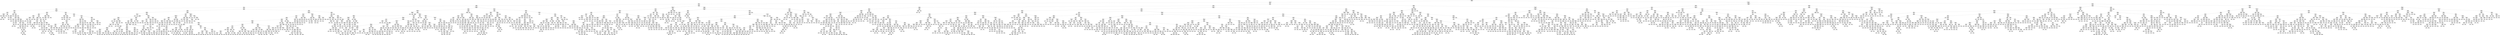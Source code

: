 digraph Tree {
node [shape=box, style="rounded", color="black", fontname=helvetica] ;
edge [fontname=helvetica] ;
0 [label="sqft <= 0.3\nmse = 147428.4\nsamples = 3591\nvalue = 1472.3"] ;
1 [label="ld_1.0 <= -0.1\nmse = 91869.3\nsamples = 2472\nvalue = 1321.5"] ;
0 -> 1 [labeldistance=2.5, labelangle=45, headlabel="True"] ;
2 [label="sqft <= -0.1\nmse = 48784.0\nsamples = 1319\nvalue = 1145.0"] ;
1 -> 2 ;
3 [label="sqft <= -0.6\nmse = 27933.7\nsamples = 939\nvalue = 1065.4"] ;
2 -> 3 ;
4 [label="sqft <= -1.1\nmse = 20041.7\nsamples = 548\nvalue = 1009.3"] ;
3 -> 4 ;
5 [label="sqft <= -1.4\nmse = 11879.1\nsamples = 151\nvalue = 939.1"] ;
4 -> 5 ;
6 [label="pForties <= -0.6\nmse = 10277.7\nsamples = 39\nvalue = 879.4"] ;
5 -> 6 ;
7 [label="sqft <= -1.6\nmse = 7366.2\nsamples = 9\nvalue = 1014.2"] ;
6 -> 7 ;
8 [label="postdateint <= -0.5\nmse = 4460.9\nsamples = 7\nvalue = 1056.0"] ;
7 -> 8 ;
9 [label="mse = 7569.0\nsamples = 2\nvalue = 1112.0"] ;
8 -> 9 ;
10 [label="postdateint <= 0.6\nmse = 1461.4\nsamples = 5\nvalue = 1033.6"] ;
8 -> 10 ;
11 [label="postdateint <= -0.1\nmse = 1291.2\nsamples = 4\nvalue = 1023.2"] ;
10 -> 11 ;
12 [label="mse = 1643.6\nsamples = 3\nvalue = 1027.7"] ;
11 -> 12 ;
13 [label="mse = 0.0\nsamples = 1\nvalue = 1010.0"] ;
11 -> 13 ;
14 [label="mse = 0.0\nsamples = 1\nvalue = 1075.0"] ;
10 -> 14 ;
15 [label="sqft <= -1.6\nmse = 555.6\nsamples = 2\nvalue = 916.7"] ;
7 -> 15 ;
16 [label="mse = 0.0\nsamples = 1\nvalue = 950.0"] ;
15 -> 16 ;
17 [label="mse = 0.0\nsamples = 1\nvalue = 900.0"] ;
15 -> 17 ;
18 [label="ty_1.0 <= -0.8\nmse = 6105.0\nsamples = 30\nvalue = 850.2"] ;
6 -> 18 ;
19 [label="sqft <= -1.6\nmse = 2668.8\nsamples = 6\nvalue = 747.5"] ;
18 -> 19 ;
20 [label="pThirties <= 0.3\nmse = 825.0\nsamples = 3\nvalue = 795.0"] ;
19 -> 20 ;
21 [label="mse = 0.0\nsamples = 1\nvalue = 750.0"] ;
20 -> 21 ;
22 [label="pFifties <= -0.4\nmse = 200.0\nsamples = 2\nvalue = 810.0"] ;
20 -> 22 ;
23 [label="mse = 0.0\nsamples = 1\nvalue = 820.0"] ;
22 -> 23 ;
24 [label="mse = 0.0\nsamples = 1\nvalue = 790.0"] ;
22 -> 24 ;
25 [label="mse = 0.0\nsamples = 3\nvalue = 700.0"] ;
19 -> 25 ;
26 [label="pYouths <= 2.5\nmse = 4143.0\nsamples = 24\nvalue = 871.8"] ;
18 -> 26 ;
27 [label="pTwenties <= -0.9\nmse = 2889.9\nsamples = 23\nvalue = 877.8"] ;
26 -> 27 ;
28 [label="medianIncome <= 0.8\nmse = 705.6\nsamples = 3\nvalue = 966.7"] ;
27 -> 28 ;
29 [label="pSixtyPlus <= 0.8\nmse = 225.0\nsamples = 2\nvalue = 950.0"] ;
28 -> 29 ;
30 [label="mse = 0.0\nsamples = 1\nvalue = 965.0"] ;
29 -> 30 ;
31 [label="mse = 0.0\nsamples = 1\nvalue = 935.0"] ;
29 -> 31 ;
32 [label="mse = 0.0\nsamples = 1\nvalue = 1000.0"] ;
28 -> 32 ;
33 [label="sqft <= -1.6\nmse = 2323.6\nsamples = 20\nvalue = 869.9"] ;
27 -> 33 ;
34 [label="pFifties <= 0.9\nmse = 505.6\nsamples = 6\nvalue = 826.7"] ;
33 -> 34 ;
35 [label="postdateint <= 0.3\nmse = 225.0\nsamples = 5\nvalue = 840.0"] ;
34 -> 35 ;
36 [label="mse = 0.0\nsamples = 1\nvalue = 860.0"] ;
35 -> 36 ;
37 [label="pYouths <= 0.5\nmse = 37.5\nsamples = 4\nvalue = 830.0"] ;
35 -> 37 ;
38 [label="sqft <= -1.7\nmse = 5.6\nsamples = 3\nvalue = 826.7"] ;
37 -> 38 ;
39 [label="mse = 0.0\nsamples = 1\nvalue = 830.0"] ;
38 -> 39 ;
40 [label="mse = 0.0\nsamples = 2\nvalue = 825.0"] ;
38 -> 40 ;
41 [label="mse = 0.0\nsamples = 1\nvalue = 840.0"] ;
37 -> 41 ;
42 [label="mse = 0.0\nsamples = 1\nvalue = 800.0"] ;
34 -> 42 ;
43 [label="pThirties <= 0.3\nmse = 2062.5\nsamples = 14\nvalue = 885.5"] ;
33 -> 43 ;
44 [label="pFifties <= -0.0\nmse = 1030.6\nsamples = 13\nvalue = 892.2"] ;
43 -> 44 ;
45 [label="pForties <= 0.1\nmse = 50.0\nsamples = 2\nvalue = 935.0"] ;
44 -> 45 ;
46 [label="mse = 0.0\nsamples = 1\nvalue = 930.0"] ;
45 -> 46 ;
47 [label="mse = 0.0\nsamples = 1\nvalue = 945.0"] ;
45 -> 47 ;
48 [label="medianIncome <= 0.0\nmse = 871.2\nsamples = 11\nvalue = 886.0"] ;
44 -> 48 ;
49 [label="sqft <= -1.6\nmse = 795.2\nsamples = 9\nvalue = 891.6"] ;
48 -> 49 ;
50 [label="postdateint <= 0.3\nmse = 52.7\nsamples = 3\nvalue = 905.6"] ;
49 -> 50 ;
51 [label="mse = 0.0\nsamples = 1\nvalue = 915.0"] ;
50 -> 51 ;
52 [label="mse = 0.0\nsamples = 2\nvalue = 900.0"] ;
50 -> 52 ;
53 [label="sqft <= -1.5\nmse = 1106.4\nsamples = 6\nvalue = 880.4"] ;
49 -> 53 ;
54 [label="sqft <= -1.6\nmse = 761.4\nsamples = 5\nvalue = 869.2"] ;
53 -> 54 ;
55 [label="mse = 0.0\nsamples = 1\nvalue = 825.0"] ;
54 -> 55 ;
56 [label="sqft <= -1.5\nmse = 550.5\nsamples = 4\nvalue = 875.6"] ;
54 -> 56 ;
57 [label="postdateint <= -0.9\nmse = 145.0\nsamples = 3\nvalue = 884.0"] ;
56 -> 57 ;
58 [label="mse = 0.0\nsamples = 1\nvalue = 859.0"] ;
57 -> 58 ;
59 [label="pThirties <= 0.0\nmse = 24.0\nsamples = 2\nvalue = 889.0"] ;
57 -> 59 ;
60 [label="mse = 0.0\nsamples = 1\nvalue = 885.0"] ;
59 -> 60 ;
61 [label="mse = 0.0\nsamples = 1\nvalue = 895.0"] ;
59 -> 61 ;
62 [label="mse = 0.0\nsamples = 1\nvalue = 825.0"] ;
56 -> 62 ;
63 [label="mse = 0.0\nsamples = 1\nvalue = 925.0"] ;
53 -> 63 ;
64 [label="pThirties <= -0.2\nmse = 26.9\nsamples = 2\nvalue = 852.7"] ;
48 -> 64 ;
65 [label="mse = 0.0\nsamples = 1\nvalue = 860.0"] ;
64 -> 65 ;
66 [label="mse = 0.0\nsamples = 1\nvalue = 849.0"] ;
64 -> 66 ;
67 [label="mse = 0.0\nsamples = 1\nvalue = 725.0"] ;
43 -> 67 ;
68 [label="mse = 0.0\nsamples = 1\nvalue = 650.0"] ;
26 -> 68 ;
69 [label="medianIncome <= -0.9\nmse = 10855.1\nsamples = 112\nvalue = 958.7"] ;
5 -> 69 ;
70 [label="pk_2.0 <= 0.0\nmse = 17511.9\nsamples = 34\nvalue = 1001.7"] ;
69 -> 70 ;
71 [label="sqft <= -1.4\nmse = 6150.9\nsamples = 27\nvalue = 969.7"] ;
70 -> 71 ;
72 [label="pForties <= -0.5\nmse = 5084.7\nsamples = 5\nvalue = 1092.9"] ;
71 -> 72 ;
73 [label="postdateint <= -0.5\nmse = 756.0\nsamples = 3\nvalue = 1133.0"] ;
72 -> 73 ;
74 [label="postdateint <= -0.9\nmse = 50.0\nsamples = 2\nvalue = 1155.0"] ;
73 -> 74 ;
75 [label="mse = 0.0\nsamples = 1\nvalue = 1150.0"] ;
74 -> 75 ;
76 [label="mse = 0.0\nsamples = 1\nvalue = 1165.0"] ;
74 -> 76 ;
77 [label="mse = 0.0\nsamples = 1\nvalue = 1100.0"] ;
73 -> 77 ;
78 [label="ld_4.0 <= 1.5\nmse = 1806.2\nsamples = 2\nvalue = 992.5"] ;
72 -> 78 ;
79 [label="mse = 0.0\nsamples = 1\nvalue = 950.0"] ;
78 -> 79 ;
80 [label="mse = 0.0\nsamples = 1\nvalue = 1035.0"] ;
78 -> 80 ;
81 [label="pk_7.0 <= 7.3\nmse = 2937.9\nsamples = 22\nvalue = 946.4"] ;
71 -> 81 ;
82 [label="postdateint <= -0.0\nmse = 1835.5\nsamples = 21\nvalue = 940.7"] ;
81 -> 82 ;
83 [label="medianIncome <= -1.4\nmse = 932.4\nsamples = 10\nvalue = 924.5"] ;
82 -> 83 ;
84 [label="pThirties <= -0.6\nmse = 33.9\nsamples = 3\nvalue = 906.7"] ;
83 -> 84 ;
85 [label="mse = 0.0\nsamples = 1\nvalue = 899.0"] ;
84 -> 85 ;
86 [label="postdateint <= -0.8\nmse = 6.8\nsamples = 2\nvalue = 910.5"] ;
84 -> 86 ;
87 [label="mse = 0.0\nsamples = 1\nvalue = 915.0"] ;
86 -> 87 ;
88 [label="mse = 0.0\nsamples = 1\nvalue = 909.0"] ;
86 -> 88 ;
89 [label="postdateint <= -0.4\nmse = 1133.1\nsamples = 7\nvalue = 932.7"] ;
83 -> 89 ;
90 [label="postdateint <= -0.4\nmse = 1346.5\nsamples = 5\nvalue = 945.6"] ;
89 -> 90 ;
91 [label="sqft <= -1.3\nmse = 711.8\nsamples = 4\nvalue = 929.2"] ;
90 -> 91 ;
92 [label="mse = 156.2\nsamples = 2\nvalue = 912.5"] ;
91 -> 92 ;
93 [label="pForties <= -2.1\nmse = 156.2\nsamples = 2\nvalue = 962.5"] ;
91 -> 93 ;
94 [label="mse = 0.0\nsamples = 1\nvalue = 950.0"] ;
93 -> 94 ;
95 [label="mse = 0.0\nsamples = 1\nvalue = 975.0"] ;
93 -> 95 ;
96 [label="mse = 0.0\nsamples = 1\nvalue = 995.0"] ;
90 -> 96 ;
97 [label="pk_5.0 <= 1.5\nmse = 96.0\nsamples = 2\nvalue = 912.0"] ;
89 -> 97 ;
98 [label="mse = 0.0\nsamples = 1\nvalue = 900.0"] ;
97 -> 98 ;
99 [label="mse = 0.0\nsamples = 1\nvalue = 920.0"] ;
97 -> 99 ;
100 [label="pk_5.0 <= 1.5\nmse = 2222.1\nsamples = 11\nvalue = 958.8"] ;
82 -> 100 ;
101 [label="pForties <= -2.3\nmse = 1770.1\nsamples = 5\nvalue = 1009.2"] ;
100 -> 101 ;
102 [label="mse = 0.0\nsamples = 1\nvalue = 925.0"] ;
101 -> 102 ;
103 [label="pForties <= -0.5\nmse = 424.0\nsamples = 4\nvalue = 1026.0"] ;
101 -> 103 ;
104 [label="postdateint <= 1.2\nmse = 168.8\nsamples = 3\nvalue = 1017.5"] ;
103 -> 104 ;
105 [label="mse = 0.0\nsamples = 2\nvalue = 1025.0"] ;
104 -> 105 ;
106 [label="mse = 0.0\nsamples = 1\nvalue = 995.0"] ;
104 -> 106 ;
107 [label="mse = 0.0\nsamples = 1\nvalue = 1060.0"] ;
103 -> 107 ;
108 [label="pThirties <= 0.1\nmse = 332.2\nsamples = 6\nvalue = 931.4"] ;
100 -> 108 ;
109 [label="mse = 0.0\nsamples = 1\nvalue = 900.0"] ;
108 -> 109 ;
110 [label="postdateint <= 0.3\nmse = 138.9\nsamples = 5\nvalue = 938.3"] ;
108 -> 110 ;
111 [label="mse = 0.0\nsamples = 1\nvalue = 950.0"] ;
110 -> 111 ;
112 [label="ty_2.0 <= 2.0\nmse = 128.6\nsamples = 4\nvalue = 935.0"] ;
110 -> 112 ;
113 [label="postdateint <= 1.1\nmse = 106.2\nsamples = 3\nvalue = 932.5"] ;
112 -> 113 ;
114 [label="sqft <= -1.2\nmse = 42.2\nsamples = 2\nvalue = 938.8"] ;
113 -> 114 ;
115 [label="mse = 0.0\nsamples = 1\nvalue = 935.0"] ;
114 -> 115 ;
116 [label="mse = 0.0\nsamples = 1\nvalue = 950.0"] ;
114 -> 116 ;
117 [label="mse = 0.0\nsamples = 1\nvalue = 920.0"] ;
113 -> 117 ;
118 [label="mse = 0.0\nsamples = 1\nvalue = 950.0"] ;
112 -> 118 ;
119 [label="mse = 0.0\nsamples = 1\nvalue = 1150.0"] ;
81 -> 119 ;
120 [label="sqft <= -1.3\nmse = 42481.5\nsamples = 7\nvalue = 1129.6"] ;
70 -> 120 ;
121 [label="postdateint <= -0.9\nmse = 3567.0\nsamples = 4\nvalue = 909.2"] ;
120 -> 121 ;
122 [label="mse = 0.0\nsamples = 2\nvalue = 840.0"] ;
121 -> 122 ;
123 [label="postdateint <= -0.1\nmse = 624.2\nsamples = 2\nvalue = 955.3"] ;
121 -> 123 ;
124 [label="mse = 0.0\nsamples = 1\nvalue = 973.0"] ;
123 -> 124 ;
125 [label="mse = 0.0\nsamples = 1\nvalue = 920.0"] ;
123 -> 125 ;
126 [label="postdateint <= -0.1\nmse = 672.2\nsamples = 3\nvalue = 1313.3"] ;
120 -> 126 ;
127 [label="mse = 0.0\nsamples = 1\nvalue = 1350.0"] ;
126 -> 127 ;
128 [label="mse = 0.0\nsamples = 2\nvalue = 1295.0"] ;
126 -> 128 ;
129 [label="ty_1.0 <= -0.8\nmse = 6407.6\nsamples = 78\nvalue = 938.3"] ;
69 -> 129 ;
130 [label="sqft <= -1.3\nmse = 4267.2\nsamples = 6\nvalue = 853.8"] ;
129 -> 130 ;
131 [label="pForties <= -0.2\nmse = 1264.0\nsamples = 3\nvalue = 891.0"] ;
130 -> 131 ;
132 [label="mse = 0.0\nsamples = 1\nvalue = 920.0"] ;
131 -> 132 ;
133 [label="sqft <= -1.4\nmse = 6.2\nsamples = 2\nvalue = 847.5"] ;
131 -> 133 ;
134 [label="mse = 0.0\nsamples = 1\nvalue = 845.0"] ;
133 -> 134 ;
135 [label="mse = 0.0\nsamples = 1\nvalue = 850.0"] ;
133 -> 135 ;
136 [label="pThirties <= 1.5\nmse = 3105.6\nsamples = 3\nvalue = 791.7"] ;
130 -> 136 ;
137 [label="medianIncome <= -0.6\nmse = 56.2\nsamples = 2\nvalue = 752.5"] ;
136 -> 137 ;
138 [label="mse = 0.0\nsamples = 1\nvalue = 745.0"] ;
137 -> 138 ;
139 [label="mse = 0.0\nsamples = 1\nvalue = 760.0"] ;
137 -> 139 ;
140 [label="mse = 0.0\nsamples = 1\nvalue = 870.0"] ;
136 -> 140 ;
141 [label="pYouths <= -1.2\nmse = 5997.5\nsamples = 72\nvalue = 944.6"] ;
129 -> 141 ;
142 [label="mse = 156.2\nsamples = 2\nvalue = 1142.5"] ;
141 -> 142 ;
143 [label="pSixtyPlus <= 0.8\nmse = 5354.5\nsamples = 70\nvalue = 940.8"] ;
141 -> 143 ;
144 [label="sqft <= -1.2\nmse = 5643.7\nsamples = 59\nvalue = 949.7"] ;
143 -> 144 ;
145 [label="pThirties <= 0.4\nmse = 6187.3\nsamples = 54\nvalue = 956.6"] ;
144 -> 145 ;
146 [label="postdateint <= 0.4\nmse = 6707.5\nsamples = 30\nvalue = 970.4"] ;
145 -> 146 ;
147 [label="pk_5.0 <= 1.5\nmse = 7053.8\nsamples = 26\nvalue = 986.6"] ;
146 -> 147 ;
148 [label="pFifties <= 0.0\nmse = 4716.4\nsamples = 20\nvalue = 970.7"] ;
147 -> 148 ;
149 [label="postdateint <= -1.0\nmse = 2949.6\nsamples = 11\nvalue = 939.2"] ;
148 -> 149 ;
150 [label="pForties <= 0.0\nmse = 2617.4\nsamples = 4\nvalue = 1000.4"] ;
149 -> 150 ;
151 [label="sqft <= -1.3\nmse = 475.2\nsamples = 3\nvalue = 976.8"] ;
150 -> 151 ;
152 [label="pSixtyPlus <= -0.2\nmse = 0.2\nsamples = 2\nvalue = 989.3"] ;
151 -> 152 ;
153 [label="mse = 0.0\nsamples = 1\nvalue = 989.0"] ;
152 -> 153 ;
154 [label="mse = 0.0\nsamples = 1\nvalue = 990.0"] ;
152 -> 154 ;
155 [label="mse = 0.0\nsamples = 1\nvalue = 939.0"] ;
151 -> 155 ;
156 [label="mse = 0.0\nsamples = 1\nvalue = 1095.0"] ;
150 -> 156 ;
157 [label="postdateint <= 0.3\nmse = 879.7\nsamples = 7\nvalue = 913.8"] ;
149 -> 157 ;
158 [label="postdateint <= -0.5\nmse = 587.6\nsamples = 6\nvalue = 908.2"] ;
157 -> 158 ;
159 [label="mse = 0.0\nsamples = 1\nvalue = 945.0"] ;
158 -> 159 ;
160 [label="postdateint <= -0.5\nmse = 350.0\nsamples = 5\nvalue = 900.0"] ;
158 -> 160 ;
161 [label="mse = 0.0\nsamples = 1\nvalue = 880.0"] ;
160 -> 161 ;
162 [label="postdateint <= -0.1\nmse = 225.0\nsamples = 4\nvalue = 910.0"] ;
160 -> 162 ;
163 [label="mse = 0.0\nsamples = 2\nvalue = 925.0"] ;
162 -> 163 ;
164 [label="mse = 168.8\nsamples = 2\nvalue = 902.5"] ;
162 -> 164 ;
165 [label="mse = 0.0\nsamples = 1\nvalue = 975.0"] ;
157 -> 165 ;
166 [label="pFifties <= 0.5\nmse = 3174.6\nsamples = 9\nvalue = 1024.2"] ;
148 -> 166 ;
167 [label="pForties <= -0.3\nmse = 625.0\nsamples = 2\nvalue = 1125.0"] ;
166 -> 167 ;
168 [label="mse = 0.0\nsamples = 1\nvalue = 1150.0"] ;
167 -> 168 ;
169 [label="mse = 0.0\nsamples = 1\nvalue = 1100.0"] ;
167 -> 169 ;
170 [label="postdateint <= -0.5\nmse = 636.8\nsamples = 7\nvalue = 999.0"] ;
166 -> 170 ;
171 [label="sqft <= -1.3\nmse = 75.0\nsamples = 3\nvalue = 980.0"] ;
170 -> 171 ;
172 [label="mse = 0.0\nsamples = 2\nvalue = 975.0"] ;
171 -> 172 ;
173 [label="mse = 0.0\nsamples = 1\nvalue = 995.0"] ;
171 -> 173 ;
174 [label="postdateint <= -0.1\nmse = 476.5\nsamples = 4\nvalue = 1018.0"] ;
170 -> 174 ;
175 [label="pThirties <= -0.1\nmse = 144.0\nsamples = 2\nvalue = 1038.0"] ;
174 -> 175 ;
176 [label="mse = 0.0\nsamples = 1\nvalue = 1050.0"] ;
175 -> 176 ;
177 [label="mse = 0.0\nsamples = 1\nvalue = 1026.0"] ;
175 -> 177 ;
178 [label="pTwenties <= -0.9\nmse = 9.0\nsamples = 2\nvalue = 998.0"] ;
174 -> 178 ;
179 [label="mse = 0.0\nsamples = 1\nvalue = 995.0"] ;
178 -> 179 ;
180 [label="mse = 0.0\nsamples = 1\nvalue = 1001.0"] ;
178 -> 180 ;
181 [label="pYouths <= 0.3\nmse = 11198.2\nsamples = 6\nvalue = 1040.4"] ;
147 -> 181 ;
182 [label="postdateint <= -0.4\nmse = 6875.0\nsamples = 3\nvalue = 1120.0"] ;
181 -> 182 ;
183 [label="mse = 2222.2\nsamples = 2\nvalue = 1161.7"] ;
182 -> 183 ;
184 [label="mse = 0.0\nsamples = 1\nvalue = 995.0"] ;
182 -> 184 ;
185 [label="pYouths <= 0.8\nmse = 2841.2\nsamples = 3\nvalue = 960.8"] ;
181 -> 185 ;
186 [label="mse = 0.0\nsamples = 1\nvalue = 870.0"] ;
185 -> 186 ;
187 [label="pSixtyPlus <= -0.3\nmse = 128.0\nsamples = 2\nvalue = 991.0"] ;
185 -> 187 ;
188 [label="mse = 0.0\nsamples = 1\nvalue = 999.0"] ;
187 -> 188 ;
189 [label="mse = 0.0\nsamples = 1\nvalue = 975.0"] ;
187 -> 189 ;
190 [label="sqft <= -1.4\nmse = 345.1\nsamples = 4\nvalue = 907.2"] ;
146 -> 190 ;
191 [label="mse = 0.0\nsamples = 1\nvalue = 945.0"] ;
190 -> 191 ;
192 [label="postdateint <= 0.8\nmse = 187.5\nsamples = 3\nvalue = 902.5"] ;
190 -> 192 ;
193 [label="mse = 0.0\nsamples = 1\nvalue = 890.0"] ;
192 -> 193 ;
194 [label="pTwenties <= -0.5\nmse = 150.0\nsamples = 2\nvalue = 910.0"] ;
192 -> 194 ;
195 [label="mse = 0.0\nsamples = 1\nvalue = 900.0"] ;
194 -> 195 ;
196 [label="mse = 0.0\nsamples = 1\nvalue = 925.0"] ;
194 -> 196 ;
197 [label="pk_4.0 <= 0.4\nmse = 4906.6\nsamples = 24\nvalue = 938.3"] ;
145 -> 197 ;
198 [label="sqft <= -1.2\nmse = 4490.8\nsamples = 6\nvalue = 883.6"] ;
197 -> 198 ;
199 [label="postdateint <= 0.2\nmse = 350.0\nsamples = 5\nvalue = 910.0"] ;
198 -> 199 ;
200 [label="pk_3.0 <= 1.3\nmse = 6.2\nsamples = 3\nvalue = 897.5"] ;
199 -> 200 ;
201 [label="mse = 0.0\nsamples = 2\nvalue = 895.0"] ;
200 -> 201 ;
202 [label="mse = 0.0\nsamples = 1\nvalue = 900.0"] ;
200 -> 202 ;
203 [label="postdateint <= 1.0\nmse = 100.0\nsamples = 2\nvalue = 935.0"] ;
199 -> 203 ;
204 [label="mse = 0.0\nsamples = 1\nvalue = 925.0"] ;
203 -> 204 ;
205 [label="mse = 0.0\nsamples = 1\nvalue = 945.0"] ;
203 -> 205 ;
206 [label="mse = 0.0\nsamples = 1\nvalue = 725.0"] ;
198 -> 206 ;
207 [label="sqft <= -1.2\nmse = 3993.8\nsamples = 18\nvalue = 953.1"] ;
197 -> 207 ;
208 [label="postdateint <= 0.3\nmse = 3129.6\nsamples = 17\nvalue = 940.4"] ;
207 -> 208 ;
209 [label="postdateint <= -0.0\nmse = 2359.4\nsamples = 10\nvalue = 910.1"] ;
208 -> 209 ;
210 [label="postdateint <= -1.2\nmse = 895.7\nsamples = 9\nvalue = 921.9"] ;
209 -> 210 ;
211 [label="postdateint <= -1.4\nmse = 605.6\nsamples = 3\nvalue = 943.3"] ;
210 -> 211 ;
212 [label="mse = 0.0\nsamples = 1\nvalue = 915.0"] ;
211 -> 212 ;
213 [label="pTwenties <= 0.2\nmse = 306.2\nsamples = 2\nvalue = 957.5"] ;
211 -> 213 ;
214 [label="mse = 0.0\nsamples = 1\nvalue = 940.0"] ;
213 -> 214 ;
215 [label="mse = 0.0\nsamples = 1\nvalue = 975.0"] ;
213 -> 215 ;
216 [label="postdateint <= -0.5\nmse = 767.9\nsamples = 6\nvalue = 913.9"] ;
210 -> 216 ;
217 [label="pForties <= -0.2\nmse = 3.2\nsamples = 3\nvalue = 897.8"] ;
216 -> 217 ;
218 [label="mse = 0.0\nsamples = 1\nvalue = 895.0"] ;
217 -> 218 ;
219 [label="pForties <= 0.6\nmse = 0.9\nsamples = 2\nvalue = 898.7"] ;
217 -> 219 ;
220 [label="mse = 0.0\nsamples = 1\nvalue = 898.0"] ;
219 -> 220 ;
221 [label="mse = 0.0\nsamples = 1\nvalue = 900.0"] ;
219 -> 221 ;
222 [label="postdateint <= -0.4\nmse = 1012.5\nsamples = 3\nvalue = 930.0"] ;
216 -> 222 ;
223 [label="mse = 0.0\nsamples = 1\nvalue = 975.0"] ;
222 -> 223 ;
224 [label="postdateint <= -0.4\nmse = 450.0\nsamples = 2\nvalue = 915.0"] ;
222 -> 224 ;
225 [label="mse = 0.0\nsamples = 1\nvalue = 900.0"] ;
224 -> 225 ;
226 [label="mse = 0.0\nsamples = 1\nvalue = 945.0"] ;
224 -> 226 ;
227 [label="mse = 0.0\nsamples = 1\nvalue = 780.0"] ;
209 -> 227 ;
228 [label="postdateint <= 1.5\nmse = 1868.4\nsamples = 7\nvalue = 973.5"] ;
208 -> 228 ;
229 [label="postdateint <= 0.3\nmse = 819.9\nsamples = 6\nvalue = 1001.3"] ;
228 -> 229 ;
230 [label="mse = 0.0\nsamples = 1\nvalue = 1045.0"] ;
229 -> 230 ;
231 [label="ld_4.0 <= 1.5\nmse = 585.0\nsamples = 5\nvalue = 994.0"] ;
229 -> 231 ;
232 [label="postdateint <= 0.7\nmse = 406.9\nsamples = 3\nvalue = 976.3"] ;
231 -> 232 ;
233 [label="mse = 0.0\nsamples = 1\nvalue = 999.0"] ;
232 -> 233 ;
234 [label="postdateint <= 1.1\nmse = 225.0\nsamples = 2\nvalue = 965.0"] ;
232 -> 234 ;
235 [label="mse = 0.0\nsamples = 1\nvalue = 950.0"] ;
234 -> 235 ;
236 [label="mse = 0.0\nsamples = 1\nvalue = 980.0"] ;
234 -> 236 ;
237 [label="sqft <= -1.4\nmse = 138.9\nsamples = 2\nvalue = 1011.7"] ;
231 -> 237 ;
238 [label="mse = 0.0\nsamples = 1\nvalue = 995.0"] ;
237 -> 238 ;
239 [label="mse = 0.0\nsamples = 1\nvalue = 1020.0"] ;
237 -> 239 ;
240 [label="mse = 0.0\nsamples = 1\nvalue = 925.0"] ;
228 -> 240 ;
241 [label="mse = 0.0\nsamples = 1\nvalue = 1050.0"] ;
207 -> 241 ;
242 [label="pFifties <= 0.5\nmse = 431.0\nsamples = 5\nvalue = 908.4"] ;
144 -> 242 ;
243 [label="mse = 0.0\nsamples = 3\nvalue = 895.0"] ;
242 -> 243 ;
244 [label="pFifties <= 0.6\nmse = 90.8\nsamples = 2\nvalue = 938.5"] ;
242 -> 244 ;
245 [label="mse = 0.0\nsamples = 1\nvalue = 955.0"] ;
244 -> 245 ;
246 [label="mse = 0.0\nsamples = 1\nvalue = 933.0"] ;
244 -> 246 ;
247 [label="pFifties <= 1.8\nmse = 804.2\nsamples = 11\nvalue = 891.0"] ;
143 -> 247 ;
248 [label="sqft <= -1.3\nmse = 440.0\nsamples = 10\nvalue = 880.8"] ;
247 -> 248 ;
249 [label="postdateint <= 0.3\nmse = 273.2\nsamples = 7\nvalue = 886.6"] ;
248 -> 249 ;
250 [label="medianIncome <= -0.3\nmse = 303.7\nsamples = 4\nvalue = 875.8"] ;
249 -> 250 ;
251 [label="mse = 0.0\nsamples = 1\nvalue = 850.0"] ;
250 -> 251 ;
252 [label="postdateint <= -0.5\nmse = 110.2\nsamples = 3\nvalue = 884.3"] ;
250 -> 252 ;
253 [label="mse = 0.0\nsamples = 1\nvalue = 899.0"] ;
252 -> 253 ;
254 [label="medianIncome <= 0.0\nmse = 4.0\nsamples = 2\nvalue = 877.0"] ;
252 -> 254 ;
255 [label="mse = 0.0\nsamples = 1\nvalue = 875.0"] ;
254 -> 255 ;
256 [label="mse = 0.0\nsamples = 1\nvalue = 879.0"] ;
254 -> 256 ;
257 [label="pTwenties <= -0.9\nmse = 6.2\nsamples = 3\nvalue = 897.5"] ;
249 -> 257 ;
258 [label="mse = 0.0\nsamples = 1\nvalue = 900.0"] ;
257 -> 258 ;
259 [label="mse = 0.0\nsamples = 2\nvalue = 895.0"] ;
257 -> 259 ;
260 [label="postdateint <= 0.3\nmse = 567.8\nsamples = 3\nvalue = 871.6"] ;
248 -> 260 ;
261 [label="pForties <= -0.3\nmse = 169.0\nsamples = 2\nvalue = 882.0"] ;
260 -> 261 ;
262 [label="mse = 0.0\nsamples = 1\nvalue = 869.0"] ;
261 -> 262 ;
263 [label="mse = 0.0\nsamples = 1\nvalue = 895.0"] ;
261 -> 263 ;
264 [label="mse = 0.0\nsamples = 1\nvalue = 830.0"] ;
260 -> 264 ;
265 [label="mse = 0.0\nsamples = 1\nvalue = 935.0"] ;
247 -> 265 ;
266 [label="pYouths <= -0.0\nmse = 20569.8\nsamples = 397\nvalue = 1034.8"] ;
4 -> 266 ;
267 [label="sqft <= -0.8\nmse = 20828.1\nsamples = 162\nvalue = 1081.2"] ;
266 -> 267 ;
268 [label="pThirties <= -0.9\nmse = 16969.1\nsamples = 127\nvalue = 1054.9"] ;
267 -> 268 ;
269 [label="postdateint <= -0.5\nmse = 13.0\nsamples = 3\nvalue = 1291.8"] ;
268 -> 269 ;
270 [label="mse = 0.0\nsamples = 1\nvalue = 1299.0"] ;
269 -> 270 ;
271 [label="mse = 0.0\nsamples = 2\nvalue = 1290.0"] ;
269 -> 271 ;
272 [label="pk_2.0 <= 0.0\nmse = 15980.0\nsamples = 124\nvalue = 1049.1"] ;
268 -> 272 ;
273 [label="ty_1.0 <= -0.8\nmse = 11550.4\nsamples = 108\nvalue = 1037.5"] ;
272 -> 273 ;
274 [label="pTwenties <= 0.4\nmse = 7062.5\nsamples = 11\nvalue = 1120.9"] ;
273 -> 274 ;
275 [label="pSixtyPlus <= 0.3\nmse = 2005.6\nsamples = 2\nvalue = 1263.3"] ;
274 -> 275 ;
276 [label="mse = 0.0\nsamples = 1\nvalue = 1295.0"] ;
275 -> 276 ;
277 [label="mse = 0.0\nsamples = 1\nvalue = 1200.0"] ;
275 -> 277 ;
278 [label="postdateint <= 0.7\nmse = 2865.9\nsamples = 9\nvalue = 1090.4"] ;
274 -> 278 ;
279 [label="pYouths <= -1.1\nmse = 1877.7\nsamples = 7\nvalue = 1103.6"] ;
278 -> 279 ;
280 [label="postdateint <= -0.1\nmse = 413.3\nsamples = 4\nvalue = 1082.1"] ;
279 -> 280 ;
281 [label="postdateint <= -0.4\nmse = 506.2\nsamples = 2\nvalue = 1072.5"] ;
280 -> 281 ;
282 [label="mse = 0.0\nsamples = 1\nvalue = 1095.0"] ;
281 -> 282 ;
283 [label="mse = 0.0\nsamples = 1\nvalue = 1050.0"] ;
281 -> 283 ;
284 [label="mse = 0.0\nsamples = 2\nvalue = 1095.0"] ;
280 -> 284 ;
285 [label="sqft <= -1.0\nmse = 2217.2\nsamples = 3\nvalue = 1141.2"] ;
279 -> 285 ;
286 [label="mse = 0.0\nsamples = 1\nvalue = 1095.0"] ;
285 -> 286 ;
287 [label="pTwenties <= 0.8\nmse = 156.2\nsamples = 2\nvalue = 1187.5"] ;
285 -> 287 ;
288 [label="mse = 0.0\nsamples = 1\nvalue = 1175.0"] ;
287 -> 288 ;
289 [label="mse = 0.0\nsamples = 1\nvalue = 1200.0"] ;
287 -> 289 ;
290 [label="pTwenties <= 0.8\nmse = 3472.2\nsamples = 2\nvalue = 1041.7"] ;
278 -> 290 ;
291 [label="mse = 0.0\nsamples = 1\nvalue = 1000.0"] ;
290 -> 291 ;
292 [label="mse = 0.0\nsamples = 1\nvalue = 1125.0"] ;
290 -> 292 ;
293 [label="pThirties <= 1.5\nmse = 11216.1\nsamples = 97\nvalue = 1028.8"] ;
273 -> 293 ;
294 [label="pk_7.0 <= 7.3\nmse = 10833.2\nsamples = 94\nvalue = 1033.4"] ;
293 -> 294 ;
295 [label="sqft <= -1.1\nmse = 9622.0\nsamples = 91\nvalue = 1030.0"] ;
294 -> 295 ;
296 [label="mse = 0.0\nsamples = 1\nvalue = 1175.0"] ;
295 -> 296 ;
297 [label="sqft <= -0.9\nmse = 9302.7\nsamples = 90\nvalue = 1026.1"] ;
295 -> 297 ;
298 [label="pThirties <= 0.6\nmse = 11655.9\nsamples = 43\nvalue = 1044.2"] ;
297 -> 298 ;
299 [label="pk_5.0 <= 1.5\nmse = 8749.8\nsamples = 21\nvalue = 1006.4"] ;
298 -> 299 ;
300 [label="postdateint <= -0.5\nmse = 10828.4\nsamples = 11\nvalue = 1035.5"] ;
299 -> 300 ;
301 [label="postdateint <= -1.3\nmse = 4672.2\nsamples = 4\nvalue = 963.3"] ;
300 -> 301 ;
302 [label="mse = 0.0\nsamples = 1\nvalue = 1095.0"] ;
301 -> 302 ;
303 [label="postdateint <= -0.9\nmse = 1446.0\nsamples = 3\nvalue = 937.0"] ;
301 -> 303 ;
304 [label="mse = 0.0\nsamples = 1\nvalue = 895.0"] ;
303 -> 304 ;
305 [label="postdateint <= -0.6\nmse = 450.0\nsamples = 2\nvalue = 965.0"] ;
303 -> 305 ;
306 [label="mse = 0.0\nsamples = 1\nvalue = 995.0"] ;
305 -> 306 ;
307 [label="mse = 0.0\nsamples = 1\nvalue = 950.0"] ;
305 -> 307 ;
308 [label="postdateint <= 1.5\nmse = 10376.4\nsamples = 7\nvalue = 1064.3"] ;
300 -> 308 ;
309 [label="postdateint <= 0.8\nmse = 6081.1\nsamples = 4\nvalue = 1126.9"] ;
308 -> 309 ;
310 [label="postdateint <= -0.1\nmse = 812.1\nsamples = 3\nvalue = 1084.2"] ;
309 -> 310 ;
311 [label="mse = 0.0\nsamples = 1\nvalue = 1045.0"] ;
310 -> 311 ;
312 [label="mse = 67.7\nsamples = 2\nvalue = 1103.8"] ;
310 -> 312 ;
313 [label="mse = 0.0\nsamples = 1\nvalue = 1255.0"] ;
309 -> 313 ;
314 [label="sqft <= -1.0\nmse = 5706.1\nsamples = 3\nvalue = 992.9"] ;
308 -> 314 ;
315 [label="pFifties <= 0.3\nmse = 18.8\nsamples = 2\nvalue = 927.5"] ;
314 -> 315 ;
316 [label="mse = 0.0\nsamples = 1\nvalue = 935.0"] ;
315 -> 316 ;
317 [label="mse = 0.0\nsamples = 1\nvalue = 925.0"] ;
315 -> 317 ;
318 [label="mse = 0.0\nsamples = 1\nvalue = 1080.0"] ;
314 -> 318 ;
319 [label="ld_4.0 <= 1.5\nmse = 1830.2\nsamples = 10\nvalue = 959.5"] ;
299 -> 319 ;
320 [label="pForties <= 0.1\nmse = 996.8\nsamples = 8\nvalue = 977.4"] ;
319 -> 320 ;
321 [label="postdateint <= 0.3\nmse = 543.4\nsamples = 7\nvalue = 969.9"] ;
320 -> 321 ;
322 [label="postdateint <= -0.2\nmse = 80.2\nsamples = 2\nvalue = 986.3"] ;
321 -> 322 ;
323 [label="mse = 0.0\nsamples = 1\nvalue = 999.0"] ;
322 -> 323 ;
324 [label="mse = 0.0\nsamples = 1\nvalue = 980.0"] ;
322 -> 324 ;
325 [label="postdateint <= 1.1\nmse = 572.2\nsamples = 5\nvalue = 961.7"] ;
321 -> 325 ;
326 [label="mse = 420.0\nsamples = 4\nvalue = 955.0"] ;
325 -> 326 ;
327 [label="mse = 0.0\nsamples = 1\nvalue = 995.0"] ;
325 -> 327 ;
328 [label="mse = 0.0\nsamples = 1\nvalue = 1045.0"] ;
320 -> 328 ;
329 [label="mse = 0.0\nsamples = 2\nvalue = 900.0"] ;
319 -> 329 ;
330 [label="sqft <= -1.0\nmse = 11930.1\nsamples = 22\nvalue = 1074.1"] ;
298 -> 330 ;
331 [label="postdateint <= -0.5\nmse = 9856.5\nsamples = 18\nvalue = 1054.8"] ;
330 -> 331 ;
332 [label="sqft <= -1.0\nmse = 16600.0\nsamples = 3\nvalue = 1190.0"] ;
331 -> 332 ;
333 [label="mse = 0.0\nsamples = 1\nvalue = 1295.0"] ;
332 -> 333 ;
334 [label="sqft <= -1.0\nmse = 156.2\nsamples = 2\nvalue = 1032.5"] ;
332 -> 334 ;
335 [label="mse = 0.0\nsamples = 1\nvalue = 1020.0"] ;
334 -> 335 ;
336 [label="mse = 0.0\nsamples = 1\nvalue = 1045.0"] ;
334 -> 336 ;
337 [label="postdateint <= 0.7\nmse = 5646.3\nsamples = 15\nvalue = 1034.3"] ;
331 -> 337 ;
338 [label="pk_5.0 <= 1.5\nmse = 4519.4\nsamples = 10\nvalue = 1006.8"] ;
337 -> 338 ;
339 [label="postdateint <= -0.5\nmse = 5585.8\nsamples = 5\nvalue = 970.6"] ;
338 -> 339 ;
340 [label="mse = 0.0\nsamples = 1\nvalue = 1050.0"] ;
339 -> 340 ;
341 [label="mse = 4863.3\nsamples = 4\nvalue = 947.9"] ;
339 -> 341 ;
342 [label="postdateint <= 0.2\nmse = 2240.5\nsamples = 5\nvalue = 1031.9"] ;
338 -> 342 ;
343 [label="mse = 1205.8\nsamples = 4\nvalue = 1046.8"] ;
342 -> 343 ;
344 [label="mse = 0.0\nsamples = 1\nvalue = 950.0"] ;
342 -> 344 ;
345 [label="postdateint <= 1.1\nmse = 3357.5\nsamples = 5\nvalue = 1089.4"] ;
337 -> 345 ;
346 [label="sqft <= -1.0\nmse = 0.2\nsamples = 2\nvalue = 1149.6"] ;
345 -> 346 ;
347 [label="mse = 0.0\nsamples = 1\nvalue = 1149.0"] ;
346 -> 347 ;
348 [label="mse = 0.0\nsamples = 1\nvalue = 1150.0"] ;
346 -> 348 ;
349 [label="postdateint <= 2.0\nmse = 611.8\nsamples = 3\nvalue = 1039.2"] ;
345 -> 349 ;
350 [label="mse = 42.2\nsamples = 2\nvalue = 1056.2"] ;
349 -> 350 ;
351 [label="mse = 0.0\nsamples = 1\nvalue = 1005.0"] ;
349 -> 351 ;
352 [label="sqft <= -0.9\nmse = 3284.0\nsamples = 4\nvalue = 1221.0"] ;
330 -> 352 ;
353 [label="postdateint <= 0.4\nmse = 917.2\nsamples = 3\nvalue = 1246.2"] ;
352 -> 353 ;
354 [label="postdateint <= -0.5\nmse = 272.2\nsamples = 2\nvalue = 1261.7"] ;
353 -> 354 ;
355 [label="mse = 0.0\nsamples = 1\nvalue = 1285.0"] ;
354 -> 355 ;
356 [label="mse = 0.0\nsamples = 1\nvalue = 1250.0"] ;
354 -> 356 ;
357 [label="mse = 0.0\nsamples = 1\nvalue = 1200.0"] ;
353 -> 357 ;
358 [label="mse = 0.0\nsamples = 1\nvalue = 1120.0"] ;
352 -> 358 ;
359 [label="number bedrooms <= -0.1\nmse = 6107.4\nsamples = 47\nvalue = 1007.0"] ;
297 -> 359 ;
360 [label="sqft <= -0.8\nmse = 4766.4\nsamples = 44\nvalue = 998.9"] ;
359 -> 360 ;
361 [label="pk_4.0 <= 0.4\nmse = 3945.0\nsamples = 42\nvalue = 1006.8"] ;
360 -> 361 ;
362 [label="medianIncome <= -0.9\nmse = 6298.4\nsamples = 14\nvalue = 969.7"] ;
361 -> 362 ;
363 [label="postdateint <= 0.7\nmse = 3675.0\nsamples = 4\nvalue = 885.0"] ;
362 -> 363 ;
364 [label="mse = 0.0\nsamples = 3\nvalue = 850.0"] ;
363 -> 364 ;
365 [label="mse = 0.0\nsamples = 1\nvalue = 990.0"] ;
363 -> 365 ;
366 [label="postdateint <= 1.5\nmse = 4218.6\nsamples = 10\nvalue = 995.8"] ;
362 -> 366 ;
367 [label="postdateint <= -0.5\nmse = 3014.9\nsamples = 9\nvalue = 1013.2"] ;
366 -> 367 ;
368 [label="mse = 0.0\nsamples = 1\nvalue = 865.0"] ;
367 -> 368 ;
369 [label="mse = 901.0\nsamples = 8\nvalue = 1028.0"] ;
367 -> 369 ;
370 [label="mse = 0.0\nsamples = 1\nvalue = 900.0"] ;
366 -> 370 ;
371 [label="postdateint <= 0.7\nmse = 2484.9\nsamples = 28\nvalue = 1019.7"] ;
361 -> 371 ;
372 [label="pFifties <= 0.9\nmse = 2639.7\nsamples = 23\nvalue = 1030.5"] ;
371 -> 372 ;
373 [label="pYouths <= -1.0\nmse = 2469.0\nsamples = 22\nvalue = 1033.1"] ;
372 -> 373 ;
374 [label="mse = 1054.7\nsamples = 2\nvalue = 1068.8"] ;
373 -> 374 ;
375 [label="mse = 2466.8\nsamples = 20\nvalue = 1028.5"] ;
373 -> 375 ;
376 [label="mse = 0.0\nsamples = 1\nvalue = 939.0"] ;
372 -> 376 ;
377 [label="postdateint <= 1.2\nmse = 831.0\nsamples = 5\nvalue = 989.7"] ;
371 -> 377 ;
378 [label="postdateint <= 1.1\nmse = 1216.9\nsamples = 2\nvalue = 974.3"] ;
377 -> 378 ;
379 [label="mse = 0.0\nsamples = 1\nvalue = 999.0"] ;
378 -> 379 ;
380 [label="mse = 0.0\nsamples = 1\nvalue = 925.0"] ;
378 -> 380 ;
381 [label="pForties <= -0.4\nmse = 124.7\nsamples = 3\nvalue = 1002.9"] ;
377 -> 381 ;
382 [label="mse = 2.2\nsamples = 2\nvalue = 998.3"] ;
381 -> 382 ;
383 [label="mse = 0.0\nsamples = 1\nvalue = 1030.0"] ;
381 -> 383 ;
384 [label="postdateint <= -0.1\nmse = 18.8\nsamples = 2\nvalue = 867.5"] ;
360 -> 384 ;
385 [label="mse = 0.0\nsamples = 1\nvalue = 860.0"] ;
384 -> 385 ;
386 [label="mse = 0.0\nsamples = 1\nvalue = 870.0"] ;
384 -> 386 ;
387 [label="pThirties <= 0.6\nmse = 3.6\nsamples = 3\nvalue = 1196.3"] ;
359 -> 387 ;
388 [label="mse = 0.0\nsamples = 1\nvalue = 1199.0"] ;
387 -> 388 ;
389 [label="mse = 0.0\nsamples = 2\nvalue = 1195.0"] ;
387 -> 389 ;
390 [label="pTwenties <= 0.9\nmse = 41805.6\nsamples = 3\nvalue = 1208.3"] ;
294 -> 390 ;
391 [label="mse = 0.0\nsamples = 1\nvalue = 950.0"] ;
390 -> 391 ;
392 [label="postdateint <= 0.3\nmse = 12656.2\nsamples = 2\nvalue = 1337.5"] ;
390 -> 392 ;
393 [label="mse = 0.0\nsamples = 1\nvalue = 1450.0"] ;
392 -> 393 ;
394 [label="mse = 0.0\nsamples = 1\nvalue = 1225.0"] ;
392 -> 394 ;
395 [label="sqft <= -1.0\nmse = 1900.0\nsamples = 3\nvalue = 885.0"] ;
293 -> 395 ;
396 [label="mse = 0.0\nsamples = 1\nvalue = 850.0"] ;
395 -> 396 ;
397 [label="postdateint <= -0.9\nmse = 156.2\nsamples = 2\nvalue = 937.5"] ;
395 -> 397 ;
398 [label="mse = 0.0\nsamples = 1\nvalue = 950.0"] ;
397 -> 398 ;
399 [label="mse = 0.0\nsamples = 1\nvalue = 925.0"] ;
397 -> 399 ;
400 [label="postdateint <= 1.5\nmse = 39259.2\nsamples = 16\nvalue = 1128.5"] ;
272 -> 400 ;
401 [label="sqft <= -0.9\nmse = 34892.6\nsamples = 12\nvalue = 1167.3"] ;
400 -> 401 ;
402 [label="pYouths <= -0.2\nmse = 37104.7\nsamples = 6\nvalue = 1251.2"] ;
401 -> 402 ;
403 [label="postdateint <= -0.5\nmse = 355.6\nsamples = 2\nvalue = 1576.7"] ;
402 -> 403 ;
404 [label="mse = 0.0\nsamples = 1\nvalue = 1550.0"] ;
403 -> 404 ;
405 [label="mse = 0.0\nsamples = 1\nvalue = 1590.0"] ;
403 -> 405 ;
406 [label="ty_1.0 <= -0.8\nmse = 2289.5\nsamples = 4\nvalue = 1142.8"] ;
402 -> 406 ;
407 [label="mse = 0.0\nsamples = 2\nvalue = 1100.0"] ;
406 -> 407 ;
408 [label="postdateint <= 0.4\nmse = 4.7\nsamples = 2\nvalue = 1196.2"] ;
406 -> 408 ;
409 [label="mse = 0.0\nsamples = 1\nvalue = 1200.0"] ;
408 -> 409 ;
410 [label="mse = 0.0\nsamples = 1\nvalue = 1195.0"] ;
408 -> 410 ;
411 [label="pTwenties <= 0.1\nmse = 13620.2\nsamples = 6\nvalue = 1066.5"] ;
401 -> 411 ;
412 [label="ty_2.0 <= 2.0\nmse = 5211.1\nsamples = 5\nvalue = 1035.0"] ;
411 -> 412 ;
413 [label="postdateint <= 0.3\nmse = 1841.8\nsamples = 4\nvalue = 1067.9"] ;
412 -> 413 ;
414 [label="mse = 1692.2\nsamples = 2\nvalue = 1071.2"] ;
413 -> 414 ;
415 [label="mse = 2005.6\nsamples = 2\nvalue = 1063.3"] ;
413 -> 415 ;
416 [label="mse = 0.0\nsamples = 1\nvalue = 920.0"] ;
412 -> 416 ;
417 [label="mse = 0.0\nsamples = 1\nvalue = 1350.0"] ;
411 -> 417 ;
418 [label="pFifties <= 0.3\nmse = 9425.0\nsamples = 4\nvalue = 915.0"] ;
400 -> 418 ;
419 [label="mse = 0.0\nsamples = 1\nvalue = 750.0"] ;
418 -> 419 ;
420 [label="postdateint <= 1.9\nmse = 466.7\nsamples = 3\nvalue = 970.0"] ;
418 -> 420 ;
421 [label="sqft <= -1.0\nmse = 25.0\nsamples = 2\nvalue = 955.0"] ;
420 -> 421 ;
422 [label="mse = 0.0\nsamples = 1\nvalue = 960.0"] ;
421 -> 422 ;
423 [label="mse = 0.0\nsamples = 1\nvalue = 950.0"] ;
421 -> 423 ;
424 [label="mse = 0.0\nsamples = 1\nvalue = 1000.0"] ;
420 -> 424 ;
425 [label="postdateint <= 1.2\nmse = 22621.8\nsamples = 35\nvalue = 1183.7"] ;
267 -> 425 ;
426 [label="pk_2.0 <= 0.0\nmse = 13794.0\nsamples = 30\nvalue = 1148.7"] ;
425 -> 426 ;
427 [label="number bedrooms <= -0.1\nmse = 10994.8\nsamples = 20\nvalue = 1095.0"] ;
426 -> 427 ;
428 [label="pYouths <= -0.3\nmse = 10552.8\nsamples = 14\nvalue = 1050.0"] ;
427 -> 428 ;
429 [label="sqft <= -0.7\nmse = 3803.5\nsamples = 6\nvalue = 980.8"] ;
428 -> 429 ;
430 [label="postdateint <= -0.5\nmse = 2436.0\nsamples = 5\nvalue = 962.0"] ;
429 -> 430 ;
431 [label="mse = 0.0\nsamples = 1\nvalue = 910.0"] ;
430 -> 431 ;
432 [label="postdateint <= 0.8\nmse = 2200.0\nsamples = 4\nvalue = 975.0"] ;
430 -> 432 ;
433 [label="medianIncome <= -0.8\nmse = 100.0\nsamples = 2\nvalue = 1005.0"] ;
432 -> 433 ;
434 [label="mse = 0.0\nsamples = 1\nvalue = 995.0"] ;
433 -> 434 ;
435 [label="mse = 0.0\nsamples = 1\nvalue = 1015.0"] ;
433 -> 435 ;
436 [label="pk_4.0 <= 0.4\nmse = 2500.0\nsamples = 2\nvalue = 945.0"] ;
432 -> 436 ;
437 [label="mse = 0.0\nsamples = 1\nvalue = 995.0"] ;
436 -> 437 ;
438 [label="mse = 0.0\nsamples = 1\nvalue = 895.0"] ;
436 -> 438 ;
439 [label="mse = 0.0\nsamples = 1\nvalue = 1075.0"] ;
429 -> 439 ;
440 [label="sqft <= -0.7\nmse = 10339.4\nsamples = 8\nvalue = 1084.6"] ;
428 -> 440 ;
441 [label="postdateint <= -0.1\nmse = 1355.6\nsamples = 3\nvalue = 1218.3"] ;
440 -> 441 ;
442 [label="mse = 0.0\nsamples = 1\nvalue = 1265.0"] ;
441 -> 442 ;
443 [label="ty_2.0 <= 2.0\nmse = 400.0\nsamples = 2\nvalue = 1195.0"] ;
441 -> 443 ;
444 [label="mse = 0.0\nsamples = 1\nvalue = 1215.0"] ;
443 -> 444 ;
445 [label="mse = 0.0\nsamples = 1\nvalue = 1175.0"] ;
443 -> 445 ;
446 [label="sqft <= -0.7\nmse = 5383.3\nsamples = 5\nvalue = 1040.0"] ;
440 -> 446 ;
447 [label="postdateint <= -0.1\nmse = 1014.0\nsamples = 2\nvalue = 981.0"] ;
446 -> 447 ;
448 [label="mse = 0.0\nsamples = 1\nvalue = 1020.0"] ;
447 -> 448 ;
449 [label="mse = 0.0\nsamples = 1\nvalue = 955.0"] ;
447 -> 449 ;
450 [label="pForties <= -0.1\nmse = 1054.7\nsamples = 3\nvalue = 1113.8"] ;
446 -> 450 ;
451 [label="mse = 0.0\nsamples = 2\nvalue = 1095.0"] ;
450 -> 451 ;
452 [label="mse = 0.0\nsamples = 1\nvalue = 1170.0"] ;
450 -> 452 ;
453 [label="postdateint <= -0.4\nmse = 2982.2\nsamples = 6\nvalue = 1168.6"] ;
427 -> 453 ;
454 [label="pForties <= -0.1\nmse = 1806.2\nsamples = 2\nvalue = 1077.5"] ;
453 -> 454 ;
455 [label="mse = 0.0\nsamples = 1\nvalue = 1035.0"] ;
454 -> 455 ;
456 [label="mse = 0.0\nsamples = 1\nvalue = 1120.0"] ;
454 -> 456 ;
457 [label="pk_5.0 <= 1.5\nmse = 987.7\nsamples = 4\nvalue = 1188.9"] ;
453 -> 457 ;
458 [label="pThirties <= 0.2\nmse = 347.2\nsamples = 3\nvalue = 1208.3"] ;
457 -> 458 ;
459 [label="mse = 0.0\nsamples = 1\nvalue = 1200.0"] ;
458 -> 459 ;
460 [label="postdateint <= 0.7\nmse = 625.0\nsamples = 2\nvalue = 1225.0"] ;
458 -> 460 ;
461 [label="mse = 0.0\nsamples = 1\nvalue = 1250.0"] ;
460 -> 461 ;
462 [label="mse = 0.0\nsamples = 1\nvalue = 1200.0"] ;
460 -> 462 ;
463 [label="mse = 0.0\nsamples = 1\nvalue = 1150.0"] ;
457 -> 463 ;
464 [label="pYouths <= -0.2\nmse = 2876.8\nsamples = 10\nvalue = 1252.4"] ;
426 -> 464 ;
465 [label="pForties <= -0.6\nmse = 356.2\nsamples = 3\nvalue = 1327.5"] ;
464 -> 465 ;
466 [label="mse = 0.0\nsamples = 1\nvalue = 1345.0"] ;
465 -> 466 ;
467 [label="postdateint <= -0.0\nmse = 100.0\nsamples = 2\nvalue = 1310.0"] ;
465 -> 467 ;
468 [label="mse = 0.0\nsamples = 1\nvalue = 1320.0"] ;
467 -> 468 ;
469 [label="mse = 0.0\nsamples = 1\nvalue = 1300.0"] ;
467 -> 469 ;
470 [label="postdateint <= 0.3\nmse = 996.6\nsamples = 7\nvalue = 1225.1"] ;
464 -> 470 ;
471 [label="postdateint <= -0.4\nmse = 262.9\nsamples = 5\nvalue = 1240.8"] ;
470 -> 471 ;
472 [label="postdateint <= -0.4\nmse = 32.0\nsamples = 3\nvalue = 1246.0"] ;
471 -> 472 ;
473 [label="mse = 0.0\nsamples = 1\nvalue = 1238.0"] ;
472 -> 473 ;
474 [label="mse = 0.0\nsamples = 2\nvalue = 1250.0"] ;
472 -> 474 ;
475 [label="pFifties <= -0.4\nmse = 625.0\nsamples = 2\nvalue = 1225.0"] ;
471 -> 475 ;
476 [label="mse = 0.0\nsamples = 1\nvalue = 1200.0"] ;
475 -> 476 ;
477 [label="mse = 0.0\nsamples = 1\nvalue = 1250.0"] ;
475 -> 477 ;
478 [label="postdateint <= 0.7\nmse = 555.6\nsamples = 2\nvalue = 1183.3"] ;
470 -> 478 ;
479 [label="mse = 0.0\nsamples = 1\nvalue = 1200.0"] ;
478 -> 479 ;
480 [label="mse = 0.0\nsamples = 1\nvalue = 1150.0"] ;
478 -> 480 ;
481 [label="number bedrooms <= -0.1\nmse = 32222.5\nsamples = 5\nvalue = 1338.1"] ;
425 -> 481 ;
482 [label="medianIncome <= -0.6\nmse = 7500.0\nsamples = 2\nvalue = 1150.0"] ;
481 -> 482 ;
483 [label="mse = 0.0\nsamples = 1\nvalue = 1000.0"] ;
482 -> 483 ;
484 [label="mse = 0.0\nsamples = 1\nvalue = 1200.0"] ;
482 -> 484 ;
485 [label="postdateint <= 1.5\nmse = 9391.2\nsamples = 3\nvalue = 1463.5"] ;
481 -> 485 ;
486 [label="mse = 0.0\nsamples = 1\nvalue = 1395.0"] ;
485 -> 486 ;
487 [label="postdateint <= 1.8\nmse = 20.2\nsamples = 2\nvalue = 1600.5"] ;
485 -> 487 ;
488 [label="mse = 0.0\nsamples = 1\nvalue = 1605.0"] ;
487 -> 488 ;
489 [label="mse = 0.0\nsamples = 1\nvalue = 1596.0"] ;
487 -> 489 ;
490 [label="pForties <= 1.8\nmse = 17633.9\nsamples = 235\nvalue = 1000.7"] ;
266 -> 490 ;
491 [label="number bedrooms <= -0.1\nmse = 14637.7\nsamples = 224\nvalue = 989.3"] ;
490 -> 491 ;
492 [label="pYouths <= 1.8\nmse = 13302.2\nsamples = 209\nvalue = 979.5"] ;
491 -> 492 ;
493 [label="ty_2.0 <= 2.0\nmse = 12974.5\nsamples = 200\nvalue = 986.8"] ;
492 -> 493 ;
494 [label="ty_4.0 <= 1.7\nmse = 12513.5\nsamples = 192\nvalue = 993.1"] ;
493 -> 494 ;
495 [label="pk_3.0 <= 1.3\nmse = 10446.9\nsamples = 185\nvalue = 988.8"] ;
494 -> 495 ;
496 [label="postdateint <= -0.1\nmse = 9525.2\nsamples = 160\nvalue = 979.3"] ;
495 -> 496 ;
497 [label="postdateint <= -0.5\nmse = 5307.4\nsamples = 82\nvalue = 961.4"] ;
496 -> 497 ;
498 [label="pThirties <= -0.5\nmse = 3508.5\nsamples = 38\nvalue = 985.8"] ;
497 -> 498 ;
499 [label="pYouths <= 0.6\nmse = 1611.6\nsamples = 15\nvalue = 955.7"] ;
498 -> 499 ;
500 [label="pFifties <= 0.4\nmse = 906.1\nsamples = 5\nvalue = 917.9"] ;
499 -> 500 ;
501 [label="mse = 0.0\nsamples = 1\nvalue = 845.0"] ;
500 -> 501 ;
502 [label="pForties <= 0.6\nmse = 25.0\nsamples = 4\nvalue = 930.0"] ;
500 -> 502 ;
503 [label="mse = 0.0\nsamples = 2\nvalue = 935.0"] ;
502 -> 503 ;
504 [label="mse = 0.0\nsamples = 2\nvalue = 925.0"] ;
502 -> 504 ;
505 [label="postdateint <= -0.9\nmse = 1151.3\nsamples = 10\nvalue = 969.6"] ;
499 -> 505 ;
506 [label="postdateint <= -1.3\nmse = 505.9\nsamples = 8\nvalue = 981.1"] ;
505 -> 506 ;
507 [label="pFifties <= 0.4\nmse = 30.6\nsamples = 3\nvalue = 997.3"] ;
506 -> 507 ;
508 [label="mse = 0.0\nsamples = 1\nvalue = 985.0"] ;
507 -> 508 ;
509 [label="pThirties <= -0.7\nmse = 0.2\nsamples = 2\nvalue = 999.8"] ;
507 -> 509 ;
510 [label="mse = 0.0\nsamples = 1\nvalue = 1000.0"] ;
509 -> 510 ;
511 [label="mse = 0.0\nsamples = 1\nvalue = 999.0"] ;
509 -> 511 ;
512 [label="pFifties <= 0.5\nmse = 537.0\nsamples = 5\nvalue = 971.3"] ;
506 -> 512 ;
513 [label="mse = 0.0\nsamples = 2\nvalue = 949.0"] ;
512 -> 513 ;
514 [label="postdateint <= -1.2\nmse = 342.5\nsamples = 3\nvalue = 986.2"] ;
512 -> 514 ;
515 [label="mse = 0.0\nsamples = 1\nvalue = 960.0"] ;
514 -> 515 ;
516 [label="mse = 0.2\nsamples = 2\nvalue = 999.2"] ;
514 -> 516 ;
517 [label="pYouths <= 1.0\nmse = 138.9\nsamples = 2\nvalue = 908.3"] ;
505 -> 517 ;
518 [label="mse = 0.0\nsamples = 1\nvalue = 900.0"] ;
517 -> 518 ;
519 [label="mse = 0.0\nsamples = 1\nvalue = 925.0"] ;
517 -> 519 ;
520 [label="medianIncome <= 0.6\nmse = 3726.1\nsamples = 23\nvalue = 1009.5"] ;
498 -> 520 ;
521 [label="postdateint <= -1.4\nmse = 3384.4\nsamples = 19\nvalue = 996.8"] ;
520 -> 521 ;
522 [label="pTwenties <= -0.7\nmse = 1077.4\nsamples = 2\nvalue = 951.8"] ;
521 -> 522 ;
523 [label="mse = 0.0\nsamples = 1\nvalue = 992.0"] ;
522 -> 523 ;
524 [label="mse = 0.0\nsamples = 1\nvalue = 925.0"] ;
522 -> 524 ;
525 [label="ld_3.0 <= 0.3\nmse = 3335.6\nsamples = 17\nvalue = 1007.6"] ;
521 -> 525 ;
526 [label="postdateint <= -1.3\nmse = 22.2\nsamples = 2\nvalue = 1103.3"] ;
525 -> 526 ;
527 [label="mse = 0.0\nsamples = 1\nvalue = 1100.0"] ;
526 -> 527 ;
528 [label="mse = 0.0\nsamples = 1\nvalue = 1110.0"] ;
526 -> 528 ;
529 [label="sqft <= -0.8\nmse = 2104.7\nsamples = 15\nvalue = 991.6"] ;
525 -> 529 ;
530 [label="postdateint <= -1.3\nmse = 661.5\nsamples = 12\nvalue = 1012.2"] ;
529 -> 530 ;
531 [label="mse = 1212.5\nsamples = 4\nvalue = 1035.0"] ;
530 -> 531 ;
532 [label="mse = 150.3\nsamples = 8\nvalue = 1003.1"] ;
530 -> 532 ;
533 [label="sqft <= -0.7\nmse = 470.2\nsamples = 3\nvalue = 919.5"] ;
529 -> 533 ;
534 [label="mse = 100.0\nsamples = 2\nvalue = 940.0"] ;
533 -> 534 ;
535 [label="mse = 0.0\nsamples = 1\nvalue = 899.0"] ;
533 -> 535 ;
536 [label="sqft <= -1.0\nmse = 2198.0\nsamples = 4\nvalue = 1056.4"] ;
520 -> 536 ;
537 [label="mse = 0.0\nsamples = 1\nvalue = 960.0"] ;
536 -> 537 ;
538 [label="ld_3.0 <= 0.3\nmse = 756.2\nsamples = 3\nvalue = 1072.5"] ;
536 -> 538 ;
539 [label="mse = 0.0\nsamples = 1\nvalue = 1100.0"] ;
538 -> 539 ;
540 [label="mse = 0.0\nsamples = 2\nvalue = 1045.0"] ;
538 -> 540 ;
541 [label="pTwenties <= -0.8\nmse = 5911.9\nsamples = 44\nvalue = 938.9"] ;
497 -> 541 ;
542 [label="pThirties <= -0.5\nmse = 3454.3\nsamples = 18\nvalue = 901.8"] ;
541 -> 542 ;
543 [label="pThirties <= -1.2\nmse = 4654.7\nsamples = 3\nvalue = 843.8"] ;
542 -> 543 ;
544 [label="mse = 0.0\nsamples = 1\nvalue = 960.0"] ;
543 -> 544 ;
545 [label="pTwenties <= -1.0\nmse = 200.0\nsamples = 2\nvalue = 805.0"] ;
543 -> 545 ;
546 [label="mse = 0.0\nsamples = 1\nvalue = 795.0"] ;
545 -> 546 ;
547 [label="mse = 0.0\nsamples = 1\nvalue = 825.0"] ;
545 -> 547 ;
548 [label="ld_2.0 <= 10.2\nmse = 2558.1\nsamples = 15\nvalue = 911.9"] ;
542 -> 548 ;
549 [label="sqft <= -0.9\nmse = 2079.7\nsamples = 14\nvalue = 917.0"] ;
548 -> 549 ;
550 [label="pYouths <= 0.4\nmse = 4154.7\nsamples = 3\nvalue = 953.8"] ;
549 -> 550 ;
551 [label="mse = 0.0\nsamples = 1\nvalue = 895.0"] ;
550 -> 551 ;
552 [label="pForties <= 0.8\nmse = 1406.2\nsamples = 2\nvalue = 1012.5"] ;
550 -> 552 ;
553 [label="mse = 0.0\nsamples = 1\nvalue = 975.0"] ;
552 -> 553 ;
554 [label="mse = 0.0\nsamples = 1\nvalue = 1050.0"] ;
552 -> 554 ;
555 [label="sqft <= -0.8\nmse = 1250.8\nsamples = 11\nvalue = 908.8"] ;
549 -> 555 ;
556 [label="sqft <= -0.8\nmse = 1602.8\nsamples = 6\nvalue = 920.9"] ;
555 -> 556 ;
557 [label="mse = 38.7\nsamples = 3\nvalue = 895.8"] ;
556 -> 557 ;
558 [label="mse = 1944.0\nsamples = 3\nvalue = 941.0"] ;
556 -> 558 ;
559 [label="pFifties <= 1.0\nmse = 605.6\nsamples = 5\nvalue = 896.7"] ;
555 -> 559 ;
560 [label="mse = 210.2\nsamples = 3\nvalue = 885.7"] ;
559 -> 560 ;
561 [label="mse = 100.0\nsamples = 2\nvalue = 935.0"] ;
559 -> 561 ;
562 [label="mse = 0.0\nsamples = 1\nvalue = 800.0"] ;
548 -> 562 ;
563 [label="postdateint <= -0.5\nmse = 5966.7\nsamples = 26\nvalue = 966.0"] ;
541 -> 563 ;
564 [label="mse = 0.0\nsamples = 1\nvalue = 875.0"] ;
563 -> 564 ;
565 [label="ld_4.0 <= 1.5\nmse = 5565.2\nsamples = 25\nvalue = 977.0"] ;
563 -> 565 ;
566 [label="pk_5.0 <= 1.5\nmse = 4643.4\nsamples = 21\nvalue = 961.3"] ;
565 -> 566 ;
567 [label="postdateint <= -0.5\nmse = 3903.9\nsamples = 15\nvalue = 944.3"] ;
566 -> 567 ;
568 [label="sqft <= -0.7\nmse = 2514.4\nsamples = 6\nvalue = 991.3"] ;
567 -> 568 ;
569 [label="mse = 1616.5\nsamples = 5\nvalue = 1010.3"] ;
568 -> 569 ;
570 [label="mse = 0.0\nsamples = 1\nvalue = 925.0"] ;
568 -> 570 ;
571 [label="postdateint <= -0.4\nmse = 2046.7\nsamples = 9\nvalue = 909.1"] ;
567 -> 571 ;
572 [label="mse = 1245.1\nsamples = 5\nvalue = 879.2"] ;
571 -> 572 ;
573 [label="mse = 1058.3\nsamples = 4\nvalue = 939.0"] ;
571 -> 573 ;
574 [label="medianIncome <= 0.3\nmse = 3413.3\nsamples = 6\nvalue = 1012.1"] ;
566 -> 574 ;
575 [label="postdateint <= -0.4\nmse = 938.9\nsamples = 3\nvalue = 951.7"] ;
574 -> 575 ;
576 [label="mse = 0.0\nsamples = 2\nvalue = 930.0"] ;
575 -> 576 ;
577 [label="mse = 0.0\nsamples = 1\nvalue = 995.0"] ;
575 -> 577 ;
578 [label="sqft <= -0.8\nmse = 468.8\nsamples = 3\nvalue = 1057.5"] ;
574 -> 578 ;
579 [label="mse = 0.0\nsamples = 2\nvalue = 1045.0"] ;
578 -> 579 ;
580 [label="mse = 0.0\nsamples = 1\nvalue = 1095.0"] ;
578 -> 580 ;
581 [label="sqft <= -0.9\nmse = 1600.0\nsamples = 4\nvalue = 1065.0"] ;
565 -> 581 ;
582 [label="pFifties <= -0.3\nmse = 625.0\nsamples = 2\nvalue = 1020.0"] ;
581 -> 582 ;
583 [label="mse = 0.0\nsamples = 1\nvalue = 995.0"] ;
582 -> 583 ;
584 [label="mse = 0.0\nsamples = 1\nvalue = 1045.0"] ;
582 -> 584 ;
585 [label="mse = 0.0\nsamples = 2\nvalue = 1095.0"] ;
581 -> 585 ;
586 [label="sqft <= -0.8\nmse = 13328.9\nsamples = 78\nvalue = 998.4"] ;
496 -> 586 ;
587 [label="pYouths <= 0.4\nmse = 7556.1\nsamples = 50\nvalue = 968.3"] ;
586 -> 587 ;
588 [label="sqft <= -0.9\nmse = 4817.1\nsamples = 17\nvalue = 913.2"] ;
587 -> 588 ;
589 [label="pForties <= -0.1\nmse = 5651.5\nsamples = 10\nvalue = 945.9"] ;
588 -> 589 ;
590 [label="mse = 0.0\nsamples = 1\nvalue = 785.0"] ;
589 -> 590 ;
591 [label="postdateint <= 1.8\nmse = 4073.1\nsamples = 9\nvalue = 957.4"] ;
589 -> 591 ;
592 [label="postdateint <= 1.4\nmse = 4891.6\nsamples = 5\nvalue = 984.9"] ;
591 -> 592 ;
593 [label="pForties <= 0.3\nmse = 885.8\nsamples = 3\nvalue = 943.8"] ;
592 -> 593 ;
594 [label="mse = 0.0\nsamples = 1\nvalue = 895.0"] ;
593 -> 594 ;
595 [label="mse = 363.0\nsamples = 2\nvalue = 956.0"] ;
593 -> 595 ;
596 [label="pk_4.0 <= 0.4\nmse = 156.2\nsamples = 2\nvalue = 1087.5"] ;
592 -> 596 ;
597 [label="mse = 0.0\nsamples = 1\nvalue = 1100.0"] ;
596 -> 597 ;
598 [label="mse = 0.0\nsamples = 1\nvalue = 1075.0"] ;
596 -> 598 ;
599 [label="sqft <= -1.0\nmse = 1750.0\nsamples = 4\nvalue = 930.0"] ;
591 -> 599 ;
600 [label="sqft <= -1.1\nmse = 5.6\nsamples = 2\nvalue = 896.7"] ;
599 -> 600 ;
601 [label="mse = 0.0\nsamples = 1\nvalue = 900.0"] ;
600 -> 601 ;
602 [label="mse = 0.0\nsamples = 1\nvalue = 895.0"] ;
600 -> 602 ;
603 [label="medianIncome <= -0.0\nmse = 1600.0\nsamples = 2\nvalue = 955.0"] ;
599 -> 603 ;
604 [label="mse = 0.0\nsamples = 1\nvalue = 995.0"] ;
603 -> 604 ;
605 [label="mse = 0.0\nsamples = 1\nvalue = 915.0"] ;
603 -> 605 ;
606 [label="postdateint <= 1.0\nmse = 232.2\nsamples = 7\nvalue = 868.6"] ;
588 -> 606 ;
607 [label="postdateint <= 0.3\nmse = 314.0\nsamples = 5\nvalue = 879.0"] ;
606 -> 607 ;
608 [label="mse = 0.0\nsamples = 1\nvalue = 850.0"] ;
607 -> 608 ;
609 [label="pk_2.0 <= 0.0\nmse = 129.7\nsamples = 4\nvalue = 886.2"] ;
607 -> 609 ;
610 [label="mse = 0.0\nsamples = 2\nvalue = 875.0"] ;
609 -> 610 ;
611 [label="postdateint <= 0.3\nmse = 6.2\nsamples = 2\nvalue = 897.5"] ;
609 -> 611 ;
612 [label="mse = 0.0\nsamples = 1\nvalue = 900.0"] ;
611 -> 612 ;
613 [label="mse = 0.0\nsamples = 1\nvalue = 895.0"] ;
611 -> 613 ;
614 [label="mse = 0.0\nsamples = 2\nvalue = 860.0"] ;
606 -> 614 ;
615 [label="pYouths <= 0.4\nmse = 6468.2\nsamples = 33\nvalue = 998.7"] ;
587 -> 615 ;
616 [label="mse = 0.0\nsamples = 1\nvalue = 1205.0"] ;
615 -> 616 ;
617 [label="postdateint <= 1.2\nmse = 3810.2\nsamples = 32\nvalue = 984.7"] ;
615 -> 617 ;
618 [label="pSixtyPlus <= 1.0\nmse = 3264.2\nsamples = 18\nvalue = 1016.4"] ;
617 -> 618 ;
619 [label="pTwenties <= -0.2\nmse = 1816.6\nsamples = 17\nvalue = 1004.3"] ;
618 -> 619 ;
620 [label="pk_4.0 <= 0.4\nmse = 1589.2\nsamples = 16\nvalue = 1008.1"] ;
619 -> 620 ;
621 [label="mse = 1591.0\nsamples = 7\nvalue = 1027.0"] ;
620 -> 621 ;
622 [label="mse = 967.4\nsamples = 9\nvalue = 990.9"] ;
620 -> 622 ;
623 [label="mse = 0.0\nsamples = 1\nvalue = 925.0"] ;
619 -> 623 ;
624 [label="mse = 0.0\nsamples = 1\nvalue = 1149.0"] ;
618 -> 624 ;
625 [label="pk_5.0 <= 1.5\nmse = 1809.8\nsamples = 14\nvalue = 946.6"] ;
617 -> 625 ;
626 [label="medianIncome <= -0.3\nmse = 1434.3\nsamples = 11\nvalue = 961.8"] ;
625 -> 626 ;
627 [label="pSixtyPlus <= 0.3\nmse = 68.8\nsamples = 3\nvalue = 1007.5"] ;
626 -> 627 ;
628 [label="mse = 25.0\nsamples = 2\nvalue = 1000.0"] ;
627 -> 628 ;
629 [label="mse = 0.0\nsamples = 1\nvalue = 1015.0"] ;
627 -> 629 ;
630 [label="ty_1.0 <= -0.8\nmse = 895.2\nsamples = 8\nvalue = 945.2"] ;
626 -> 630 ;
631 [label="mse = 0.0\nsamples = 1\nvalue = 999.0"] ;
630 -> 631 ;
632 [label="mse = 666.2\nsamples = 7\nvalue = 939.8"] ;
630 -> 632 ;
633 [label="medianIncome <= -1.1\nmse = 164.0\nsamples = 3\nvalue = 901.0"] ;
625 -> 633 ;
634 [label="mse = 0.0\nsamples = 1\nvalue = 925.0"] ;
633 -> 634 ;
635 [label="pTwenties <= -0.4\nmse = 25.0\nsamples = 2\nvalue = 895.0"] ;
633 -> 635 ;
636 [label="mse = 0.0\nsamples = 1\nvalue = 900.0"] ;
635 -> 636 ;
637 [label="mse = 0.0\nsamples = 1\nvalue = 890.0"] ;
635 -> 637 ;
638 [label="pYouths <= 0.4\nmse = 19050.8\nsamples = 28\nvalue = 1050.7"] ;
586 -> 638 ;
639 [label="postdateint <= 1.2\nmse = 10657.0\nsamples = 13\nvalue = 1113.2"] ;
638 -> 639 ;
640 [label="pSixtyPlus <= 0.2\nmse = 5234.9\nsamples = 10\nvalue = 1144.6"] ;
639 -> 640 ;
641 [label="pSixtyPlus <= -0.3\nmse = 2647.0\nsamples = 3\nvalue = 1071.8"] ;
640 -> 641 ;
642 [label="ld_3.0 <= 0.3\nmse = 6.2\nsamples = 2\nvalue = 1097.5"] ;
641 -> 642 ;
643 [label="mse = 0.0\nsamples = 1\nvalue = 1095.0"] ;
642 -> 643 ;
644 [label="mse = 0.0\nsamples = 1\nvalue = 1100.0"] ;
642 -> 644 ;
645 [label="mse = 0.0\nsamples = 1\nvalue = 969.0"] ;
641 -> 645 ;
646 [label="medianIncome <= 0.1\nmse = 2554.0\nsamples = 7\nvalue = 1181.0"] ;
640 -> 646 ;
647 [label="mse = 0.0\nsamples = 1\nvalue = 1275.0"] ;
646 -> 647 ;
648 [label="postdateint <= 0.2\nmse = 1746.9\nsamples = 6\nvalue = 1170.6"] ;
646 -> 648 ;
649 [label="mse = 0.0\nsamples = 1\nvalue = 1095.0"] ;
648 -> 649 ;
650 [label="postdateint <= 0.3\nmse = 1162.5\nsamples = 5\nvalue = 1180.0"] ;
648 -> 650 ;
651 [label="mse = 450.0\nsamples = 2\nvalue = 1215.0"] ;
650 -> 651 ;
652 [label="mse = 414.0\nsamples = 3\nvalue = 1159.0"] ;
650 -> 652 ;
653 [label="medianIncome <= -0.2\nmse = 13380.2\nsamples = 3\nvalue = 995.2"] ;
639 -> 653 ;
654 [label="mse = 0.0\nsamples = 1\nvalue = 828.0"] ;
653 -> 654 ;
655 [label="pk_4.0 <= 0.4\nmse = 5408.0\nsamples = 2\nvalue = 1051.0"] ;
653 -> 655 ;
656 [label="mse = 0.0\nsamples = 1\nvalue = 1155.0"] ;
655 -> 656 ;
657 [label="mse = 0.0\nsamples = 1\nvalue = 999.0"] ;
655 -> 657 ;
658 [label="pSixtyPlus <= -0.1\nmse = 20098.3\nsamples = 15\nvalue = 999.1"] ;
638 -> 658 ;
659 [label="pk_7.0 <= 7.3\nmse = 17509.0\nsamples = 11\nvalue = 1046.9"] ;
658 -> 659 ;
660 [label="postdateint <= 1.8\nmse = 14852.4\nsamples = 9\nvalue = 1082.3"] ;
659 -> 660 ;
661 [label="postdateint <= 0.2\nmse = 762.5\nsamples = 6\nvalue = 1017.5"] ;
660 -> 661 ;
662 [label="mse = 0.0\nsamples = 1\nvalue = 975.0"] ;
661 -> 662 ;
663 [label="medianIncome <= -0.1\nmse = 213.9\nsamples = 5\nvalue = 1031.7"] ;
661 -> 663 ;
664 [label="mse = 0.0\nsamples = 1\nvalue = 1050.0"] ;
663 -> 664 ;
665 [label="mse = 68.8\nsamples = 4\nvalue = 1022.5"] ;
663 -> 665 ;
666 [label="postdateint <= 1.9\nmse = 19924.0\nsamples = 3\nvalue = 1186.0"] ;
660 -> 666 ;
667 [label="mse = 0.0\nsamples = 1\nvalue = 1295.0"] ;
666 -> 667 ;
668 [label="pSixtyPlus <= -0.4\nmse = 5256.2\nsamples = 2\nvalue = 1022.5"] ;
666 -> 668 ;
669 [label="mse = 0.0\nsamples = 1\nvalue = 950.0"] ;
668 -> 669 ;
670 [label="mse = 0.0\nsamples = 1\nvalue = 1095.0"] ;
668 -> 670 ;
671 [label="pYouths <= 1.1\nmse = 5.6\nsamples = 2\nvalue = 893.3"] ;
659 -> 671 ;
672 [label="mse = 0.0\nsamples = 1\nvalue = 890.0"] ;
671 -> 672 ;
673 [label="mse = 0.0\nsamples = 1\nvalue = 895.0"] ;
671 -> 673 ;
674 [label="postdateint <= 1.4\nmse = 8865.8\nsamples = 4\nvalue = 889.9"] ;
658 -> 674 ;
675 [label="medianIncome <= -0.2\nmse = 2184.6\nsamples = 3\nvalue = 835.8"] ;
674 -> 675 ;
676 [label="postdateint <= 1.0\nmse = 773.6\nsamples = 2\nvalue = 869.7"] ;
675 -> 676 ;
677 [label="mse = 0.0\nsamples = 1\nvalue = 909.0"] ;
676 -> 677 ;
678 [label="mse = 0.0\nsamples = 1\nvalue = 850.0"] ;
676 -> 678 ;
679 [label="mse = 0.0\nsamples = 1\nvalue = 785.0"] ;
675 -> 679 ;
680 [label="mse = 0.0\nsamples = 1\nvalue = 1025.0"] ;
674 -> 680 ;
681 [label="pSixtyPlus <= -1.1\nmse = 12131.1\nsamples = 25\nvalue = 1045.9"] ;
495 -> 681 ;
682 [label="mse = 0.0\nsamples = 1\nvalue = 1450.0"] ;
681 -> 682 ;
683 [label="sqft <= -0.9\nmse = 8147.2\nsamples = 24\nvalue = 1035.5"] ;
681 -> 683 ;
684 [label="pYouths <= 0.8\nmse = 969.4\nsamples = 6\nvalue = 911.8"] ;
683 -> 684 ;
685 [label="medianIncome <= 0.0\nmse = 54.0\nsamples = 2\nvalue = 941.0"] ;
684 -> 685 ;
686 [label="mse = 0.0\nsamples = 1\nvalue = 950.0"] ;
685 -> 686 ;
687 [label="mse = 0.0\nsamples = 1\nvalue = 935.0"] ;
685 -> 687 ;
688 [label="postdateint <= -0.5\nmse = 431.2\nsamples = 4\nvalue = 887.5"] ;
684 -> 688 ;
689 [label="pTwenties <= -0.7\nmse = 156.2\nsamples = 2\nvalue = 912.5"] ;
688 -> 689 ;
690 [label="mse = 0.0\nsamples = 1\nvalue = 925.0"] ;
689 -> 690 ;
691 [label="mse = 0.0\nsamples = 1\nvalue = 900.0"] ;
689 -> 691 ;
692 [label="postdateint <= -0.4\nmse = 100.0\nsamples = 2\nvalue = 875.0"] ;
688 -> 692 ;
693 [label="mse = 0.0\nsamples = 1\nvalue = 865.0"] ;
692 -> 693 ;
694 [label="mse = 0.0\nsamples = 1\nvalue = 885.0"] ;
692 -> 694 ;
695 [label="medianIncome <= -0.3\nmse = 2594.7\nsamples = 18\nvalue = 1084.1"] ;
683 -> 695 ;
696 [label="postdateint <= 0.6\nmse = 1820.2\nsamples = 6\nvalue = 1128.5"] ;
695 -> 696 ;
697 [label="pYouths <= 0.6\nmse = 1396.0\nsamples = 4\nvalue = 1162.0"] ;
696 -> 697 ;
698 [label="postdateint <= -0.9\nmse = 272.2\nsamples = 2\nvalue = 1133.3"] ;
697 -> 698 ;
699 [label="mse = 0.0\nsamples = 1\nvalue = 1110.0"] ;
698 -> 699 ;
700 [label="mse = 0.0\nsamples = 1\nvalue = 1145.0"] ;
698 -> 700 ;
701 [label="mse = 0.0\nsamples = 2\nvalue = 1205.0"] ;
697 -> 701 ;
702 [label="mse = 0.0\nsamples = 2\nvalue = 1095.0"] ;
696 -> 702 ;
703 [label="postdateint <= -0.5\nmse = 1321.9\nsamples = 12\nvalue = 1059.4"] ;
695 -> 703 ;
704 [label="medianIncome <= -0.1\nmse = 722.2\nsamples = 6\nvalue = 1084.5"] ;
703 -> 704 ;
705 [label="mse = 0.0\nsamples = 1\nvalue = 1020.0"] ;
704 -> 705 ;
706 [label="pFifties <= 0.3\nmse = 288.9\nsamples = 5\nvalue = 1091.7"] ;
704 -> 706 ;
707 [label="mse = 0.0\nsamples = 1\nvalue = 1105.0"] ;
706 -> 707 ;
708 [label="pForties <= 0.5\nmse = 306.1\nsamples = 4\nvalue = 1087.9"] ;
706 -> 708 ;
709 [label="medianIncome <= 0.5\nmse = 325.0\nsamples = 3\nvalue = 1090.0"] ;
708 -> 709 ;
710 [label="mse = 384.0\nsamples = 2\nvalue = 1089.0"] ;
709 -> 710 ;
711 [label="mse = 0.0\nsamples = 1\nvalue = 1095.0"] ;
709 -> 711 ;
712 [label="mse = 0.0\nsamples = 1\nvalue = 1075.0"] ;
708 -> 712 ;
713 [label="postdateint <= 1.8\nmse = 305.9\nsamples = 6\nvalue = 1028.1"] ;
703 -> 713 ;
714 [label="pThirties <= -0.3\nmse = 170.1\nsamples = 5\nvalue = 1035.8"] ;
713 -> 714 ;
715 [label="sqft <= -0.8\nmse = 67.2\nsamples = 4\nvalue = 1043.8"] ;
714 -> 715 ;
716 [label="postdateint <= -0.1\nmse = 100.0\nsamples = 2\nvalue = 1040.0"] ;
715 -> 716 ;
717 [label="mse = 0.0\nsamples = 1\nvalue = 1050.0"] ;
716 -> 717 ;
718 [label="mse = 0.0\nsamples = 1\nvalue = 1030.0"] ;
716 -> 718 ;
719 [label="medianIncome <= 0.5\nmse = 6.2\nsamples = 2\nvalue = 1047.5"] ;
715 -> 719 ;
720 [label="mse = 0.0\nsamples = 1\nvalue = 1045.0"] ;
719 -> 720 ;
721 [label="mse = 0.0\nsamples = 1\nvalue = 1050.0"] ;
719 -> 721 ;
722 [label="mse = 0.0\nsamples = 1\nvalue = 1020.0"] ;
714 -> 722 ;
723 [label="mse = 0.0\nsamples = 1\nvalue = 1005.0"] ;
713 -> 723 ;
724 [label="pTwenties <= -1.1\nmse = 55440.2\nsamples = 7\nvalue = 1111.5"] ;
494 -> 724 ;
725 [label="mse = 0.0\nsamples = 1\nvalue = 1550.0"] ;
724 -> 725 ;
726 [label="sqft <= -0.8\nmse = 9212.1\nsamples = 6\nvalue = 1001.9"] ;
724 -> 726 ;
727 [label="medianIncome <= 0.5\nmse = 3906.2\nsamples = 2\nvalue = 862.5"] ;
726 -> 727 ;
728 [label="mse = 0.0\nsamples = 1\nvalue = 800.0"] ;
727 -> 728 ;
729 [label="mse = 0.0\nsamples = 1\nvalue = 925.0"] ;
727 -> 729 ;
730 [label="postdateint <= 1.0\nmse = 2347.2\nsamples = 4\nvalue = 1048.3"] ;
726 -> 730 ;
731 [label="mse = 0.0\nsamples = 2\nvalue = 1000.0"] ;
730 -> 731 ;
732 [label="pk_5.0 <= 1.5\nmse = 22.2\nsamples = 2\nvalue = 1096.7"] ;
730 -> 732 ;
733 [label="mse = 0.0\nsamples = 1\nvalue = 1090.0"] ;
732 -> 733 ;
734 [label="mse = 0.0\nsamples = 1\nvalue = 1100.0"] ;
732 -> 734 ;
735 [label="pThirties <= 0.4\nmse = 4831.1\nsamples = 8\nvalue = 857.1"] ;
493 -> 735 ;
736 [label="pSixtyPlus <= -0.4\nmse = 3404.2\nsamples = 7\nvalue = 875.0"] ;
735 -> 736 ;
737 [label="sqft <= -1.0\nmse = 1306.1\nsamples = 3\nvalue = 837.1"] ;
736 -> 737 ;
738 [label="mse = 0.0\nsamples = 1\nvalue = 780.0"] ;
737 -> 738 ;
739 [label="mse = 0.0\nsamples = 2\nvalue = 860.0"] ;
737 -> 739 ;
740 [label="pYouths <= 0.8\nmse = 1526.0\nsamples = 4\nvalue = 928.0"] ;
736 -> 740 ;
741 [label="pTwenties <= -0.8\nmse = 506.2\nsamples = 2\nvalue = 972.5"] ;
740 -> 741 ;
742 [label="mse = 0.0\nsamples = 1\nvalue = 950.0"] ;
741 -> 742 ;
743 [label="mse = 0.0\nsamples = 1\nvalue = 995.0"] ;
741 -> 743 ;
744 [label="sqft <= -0.7\nmse = 5.6\nsamples = 2\nvalue = 898.3"] ;
740 -> 744 ;
745 [label="mse = 0.0\nsamples = 1\nvalue = 900.0"] ;
744 -> 745 ;
746 [label="mse = 0.0\nsamples = 1\nvalue = 895.0"] ;
744 -> 746 ;
747 [label="mse = 0.0\nsamples = 1\nvalue = 750.0"] ;
735 -> 747 ;
748 [label="medianIncome <= -0.6\nmse = 2752.2\nsamples = 9\nvalue = 856.4"] ;
492 -> 748 ;
749 [label="pTwenties <= -0.7\nmse = 1917.2\nsamples = 6\nvalue = 834.6"] ;
748 -> 749 ;
750 [label="sqft <= -0.9\nmse = 960.9\nsamples = 3\nvalue = 806.2"] ;
749 -> 750 ;
751 [label="mse = 0.0\nsamples = 1\nvalue = 725.0"] ;
750 -> 751 ;
752 [label="pk_5.0 <= 1.5\nmse = 20.4\nsamples = 2\nvalue = 817.9"] ;
750 -> 752 ;
753 [label="mse = 0.0\nsamples = 1\nvalue = 815.0"] ;
752 -> 753 ;
754 [label="mse = 0.0\nsamples = 1\nvalue = 825.0"] ;
752 -> 754 ;
755 [label="pk_4.0 <= 0.4\nmse = 100.0\nsamples = 3\nvalue = 880.0"] ;
749 -> 755 ;
756 [label="mse = 0.0\nsamples = 2\nvalue = 875.0"] ;
755 -> 756 ;
757 [label="mse = 0.0\nsamples = 1\nvalue = 900.0"] ;
755 -> 757 ;
758 [label="postdateint <= -1.2\nmse = 486.0\nsamples = 3\nvalue = 913.0"] ;
748 -> 758 ;
759 [label="mse = 506.2\nsamples = 2\nvalue = 917.5"] ;
758 -> 759 ;
760 [label="mse = 0.0\nsamples = 1\nvalue = 895.0"] ;
758 -> 760 ;
761 [label="postdateint <= 0.7\nmse = 14016.0\nsamples = 15\nvalue = 1120.2"] ;
491 -> 761 ;
762 [label="pYouths <= 1.3\nmse = 8903.7\nsamples = 9\nvalue = 1057.8"] ;
761 -> 762 ;
763 [label="sqft <= -1.0\nmse = 4333.7\nsamples = 5\nvalue = 983.6"] ;
762 -> 763 ;
764 [label="mse = 0.0\nsamples = 1\nvalue = 835.0"] ;
763 -> 764 ;
765 [label="sqft <= -0.9\nmse = 763.9\nsamples = 4\nvalue = 1008.3"] ;
763 -> 765 ;
766 [label="mse = 0.0\nsamples = 1\nvalue = 950.0"] ;
765 -> 766 ;
767 [label="pThirties <= -1.4\nmse = 100.0\nsamples = 3\nvalue = 1020.0"] ;
765 -> 767 ;
768 [label="mse = 0.0\nsamples = 1\nvalue = 1000.0"] ;
767 -> 768 ;
769 [label="mse = 0.0\nsamples = 2\nvalue = 1025.0"] ;
767 -> 769 ;
770 [label="sqft <= -1.1\nmse = 2458.3\nsamples = 4\nvalue = 1132.0"] ;
762 -> 770 ;
771 [label="mse = 0.0\nsamples = 1\nvalue = 1200.0"] ;
770 -> 771 ;
772 [label="pk_3.0 <= 1.3\nmse = 852.2\nsamples = 3\nvalue = 1104.8"] ;
770 -> 772 ;
773 [label="postdateint <= -0.5\nmse = 126.8\nsamples = 2\nvalue = 1118.5"] ;
772 -> 773 ;
774 [label="mse = 0.0\nsamples = 1\nvalue = 1099.0"] ;
773 -> 774 ;
775 [label="mse = 0.0\nsamples = 1\nvalue = 1125.0"] ;
773 -> 775 ;
776 [label="mse = 0.0\nsamples = 1\nvalue = 1050.0"] ;
772 -> 776 ;
777 [label="pThirties <= -0.4\nmse = 8080.6\nsamples = 6\nvalue = 1207.6"] ;
761 -> 777 ;
778 [label="postdateint <= 1.2\nmse = 6042.6\nsamples = 3\nvalue = 1138.2"] ;
777 -> 778 ;
779 [label="mse = 0.0\nsamples = 1\nvalue = 1229.0"] ;
778 -> 779 ;
780 [label="pFifties <= 0.4\nmse = 910.2\nsamples = 2\nvalue = 1077.7"] ;
778 -> 780 ;
781 [label="mse = 0.0\nsamples = 1\nvalue = 1099.0"] ;
780 -> 781 ;
782 [label="mse = 0.0\nsamples = 1\nvalue = 1035.0"] ;
780 -> 782 ;
783 [label="pYouths <= 0.4\nmse = 486.0\nsamples = 3\nvalue = 1277.0"] ;
777 -> 783 ;
784 [label="mse = 0.0\nsamples = 1\nvalue = 1250.0"] ;
783 -> 784 ;
785 [label="mse = 0.0\nsamples = 2\nvalue = 1295.0"] ;
783 -> 785 ;
786 [label="sqft <= -0.8\nmse = 14484.5\nsamples = 11\nvalue = 1263.1"] ;
490 -> 786 ;
787 [label="sqft <= -0.9\nmse = 7193.4\nsamples = 10\nvalue = 1216.4"] ;
786 -> 787 ;
788 [label="postdateint <= -1.3\nmse = 2122.9\nsamples = 7\nvalue = 1257.4"] ;
787 -> 788 ;
789 [label="medianIncome <= 2.2\nmse = 1568.0\nsamples = 2\nvalue = 1306.0"] ;
788 -> 789 ;
790 [label="mse = 0.0\nsamples = 1\nvalue = 1250.0"] ;
789 -> 790 ;
791 [label="mse = 0.0\nsamples = 1\nvalue = 1334.0"] ;
789 -> 791 ;
792 [label="postdateint <= -0.5\nmse = 632.1\nsamples = 5\nvalue = 1233.2"] ;
788 -> 792 ;
793 [label="postdateint <= -0.6\nmse = 338.6\nsamples = 4\nvalue = 1224.8"] ;
792 -> 793 ;
794 [label="postdateint <= -0.9\nmse = 156.2\nsamples = 2\nvalue = 1234.5"] ;
793 -> 794 ;
795 [label="mse = 0.0\nsamples = 1\nvalue = 1222.0"] ;
794 -> 795 ;
796 [label="mse = 0.0\nsamples = 1\nvalue = 1247.0"] ;
794 -> 796 ;
797 [label="mse = 355.6\nsamples = 2\nvalue = 1218.3"] ;
793 -> 797 ;
798 [label="mse = 0.0\nsamples = 1\nvalue = 1275.0"] ;
792 -> 798 ;
799 [label="sqft <= -0.8\nmse = 2205.6\nsamples = 3\nvalue = 1093.3"] ;
787 -> 799 ;
800 [label="postdateint <= -1.3\nmse = 756.2\nsamples = 2\nvalue = 1122.5"] ;
799 -> 800 ;
801 [label="mse = 0.0\nsamples = 1\nvalue = 1150.0"] ;
800 -> 801 ;
802 [label="mse = 0.0\nsamples = 1\nvalue = 1095.0"] ;
800 -> 802 ;
803 [label="mse = 0.0\nsamples = 1\nvalue = 1035.0"] ;
799 -> 803 ;
804 [label="mse = 0.0\nsamples = 1\nvalue = 1450.0"] ;
786 -> 804 ;
805 [label="number bedrooms <= -0.1\nmse = 28588.4\nsamples = 391\nvalue = 1141.2"] ;
3 -> 805 ;
806 [label="sqft <= -0.4\nmse = 29299.2\nsamples = 247\nvalue = 1100.8"] ;
805 -> 806 ;
807 [label="medianIncome <= -1.6\nmse = 32915.7\nsamples = 176\nvalue = 1129.9"] ;
806 -> 807 ;
808 [label="postdateint <= 1.1\nmse = 22500.0\nsamples = 2\nvalue = 1575.0"] ;
807 -> 808 ;
809 [label="mse = 0.0\nsamples = 1\nvalue = 1275.0"] ;
808 -> 809 ;
810 [label="mse = 0.0\nsamples = 1\nvalue = 1650.0"] ;
808 -> 810 ;
811 [label="pYouths <= 0.7\nmse = 29371.6\nsamples = 174\nvalue = 1121.6"] ;
807 -> 811 ;
812 [label="pSixtyPlus <= -1.0\nmse = 32589.3\nsamples = 132\nvalue = 1148.6"] ;
811 -> 812 ;
813 [label="postdateint <= 1.8\nmse = 16542.7\nsamples = 35\nvalue = 1062.4"] ;
812 -> 813 ;
814 [label="postdateint <= 0.2\nmse = 15774.7\nsamples = 29\nvalue = 1094.1"] ;
813 -> 814 ;
815 [label="sqft <= -0.4\nmse = 17252.7\nsamples = 17\nvalue = 1051.4"] ;
814 -> 815 ;
816 [label="pSixtyPlus <= -1.4\nmse = 14603.5\nsamples = 15\nvalue = 1032.0"] ;
815 -> 816 ;
817 [label="mse = 0.0\nsamples = 1\nvalue = 875.0"] ;
816 -> 817 ;
818 [label="ld_5.0 <= 5.8\nmse = 14006.5\nsamples = 14\nvalue = 1040.3"] ;
816 -> 818 ;
819 [label="postdateint <= -0.9\nmse = 12205.0\nsamples = 13\nvalue = 1028.6"] ;
818 -> 819 ;
820 [label="mse = 0.0\nsamples = 1\nvalue = 935.0"] ;
819 -> 820 ;
821 [label="postdateint <= -0.4\nmse = 12498.3\nsamples = 12\nvalue = 1040.3"] ;
819 -> 821 ;
822 [label="postdateint <= -0.4\nmse = 1388.9\nsamples = 5\nvalue = 1061.7"] ;
821 -> 822 ;
823 [label="postdateint <= -0.6\nmse = 555.6\nsamples = 3\nvalue = 1028.3"] ;
822 -> 823 ;
824 [label="mse = 0.0\nsamples = 1\nvalue = 995.0"] ;
823 -> 824 ;
825 [label="mse = 0.0\nsamples = 2\nvalue = 1045.0"] ;
823 -> 825 ;
826 [label="mse = 0.0\nsamples = 2\nvalue = 1095.0"] ;
822 -> 826 ;
827 [label="sqft <= -0.6\nmse = 18726.2\nsamples = 7\nvalue = 1027.5"] ;
821 -> 827 ;
828 [label="postdateint <= -0.1\nmse = 300.0\nsamples = 3\nvalue = 1055.0"] ;
827 -> 828 ;
829 [label="mse = 0.0\nsamples = 2\nvalue = 1065.0"] ;
828 -> 829 ;
830 [label="mse = 0.0\nsamples = 1\nvalue = 1025.0"] ;
828 -> 830 ;
831 [label="ld_4.0 <= 1.5\nmse = 30170.1\nsamples = 4\nvalue = 1009.2"] ;
827 -> 831 ;
832 [label="postdateint <= -0.1\nmse = 44292.2\nsamples = 3\nvalue = 991.2"] ;
831 -> 832 ;
833 [label="mse = 58938.9\nsamples = 2\nvalue = 996.7"] ;
832 -> 833 ;
834 [label="mse = 0.0\nsamples = 1\nvalue = 975.0"] ;
832 -> 834 ;
835 [label="mse = 0.0\nsamples = 1\nvalue = 1045.0"] ;
831 -> 835 ;
836 [label="mse = 0.0\nsamples = 1\nvalue = 1250.0"] ;
818 -> 836 ;
837 [label="postdateint <= -0.9\nmse = 2500.0\nsamples = 2\nvalue = 1245.0"] ;
815 -> 837 ;
838 [label="mse = 0.0\nsamples = 1\nvalue = 1295.0"] ;
837 -> 838 ;
839 [label="mse = 0.0\nsamples = 1\nvalue = 1195.0"] ;
837 -> 839 ;
840 [label="postdateint <= 0.7\nmse = 9495.3\nsamples = 12\nvalue = 1143.6"] ;
814 -> 840 ;
841 [label="ld_4.0 <= 1.5\nmse = 7515.7\nsamples = 6\nvalue = 1193.5"] ;
840 -> 841 ;
842 [label="postdateint <= 0.3\nmse = 4490.7\nsamples = 5\nvalue = 1153.6"] ;
841 -> 842 ;
843 [label="sqft <= -0.6\nmse = 3213.6\nsamples = 3\nvalue = 1079.7"] ;
842 -> 843 ;
844 [label="mse = 0.0\nsamples = 1\nvalue = 1159.0"] ;
843 -> 844 ;
845 [label="sqft <= -0.5\nmse = 100.0\nsamples = 2\nvalue = 1040.0"] ;
843 -> 845 ;
846 [label="mse = 0.0\nsamples = 1\nvalue = 1050.0"] ;
845 -> 846 ;
847 [label="mse = 0.0\nsamples = 1\nvalue = 1030.0"] ;
845 -> 847 ;
848 [label="sqft <= -0.6\nmse = 6.0\nsamples = 2\nvalue = 1198.0"] ;
842 -> 848 ;
849 [label="mse = 0.0\nsamples = 1\nvalue = 1200.0"] ;
848 -> 849 ;
850 [label="mse = 0.0\nsamples = 1\nvalue = 1195.0"] ;
848 -> 850 ;
851 [label="mse = 0.0\nsamples = 1\nvalue = 1300.0"] ;
841 -> 851 ;
852 [label="postdateint <= 1.5\nmse = 4081.2\nsamples = 6\nvalue = 1075.0"] ;
840 -> 852 ;
853 [label="postdateint <= 1.0\nmse = 2941.7\nsamples = 5\nvalue = 1050.0"] ;
852 -> 853 ;
854 [label="mse = 0.0\nsamples = 1\nvalue = 1095.0"] ;
853 -> 854 ;
855 [label="postdateint <= 1.0\nmse = 3044.0\nsamples = 4\nvalue = 1041.0"] ;
853 -> 855 ;
856 [label="mse = 0.0\nsamples = 1\nvalue = 1000.0"] ;
855 -> 856 ;
857 [label="pk_5.0 <= 1.5\nmse = 3205.6\nsamples = 3\nvalue = 1068.3"] ;
855 -> 857 ;
858 [label="postdateint <= 1.1\nmse = 2256.2\nsamples = 2\nvalue = 1097.5"] ;
857 -> 858 ;
859 [label="mse = 0.0\nsamples = 1\nvalue = 1050.0"] ;
858 -> 859 ;
860 [label="mse = 0.0\nsamples = 1\nvalue = 1145.0"] ;
858 -> 860 ;
861 [label="mse = 0.0\nsamples = 1\nvalue = 1010.0"] ;
857 -> 861 ;
862 [label="mse = 0.0\nsamples = 1\nvalue = 1150.0"] ;
852 -> 862 ;
863 [label="ty_1.0 <= -0.8\nmse = 3995.9\nsamples = 6\nvalue = 954.1"] ;
813 -> 863 ;
864 [label="mse = 0.0\nsamples = 1\nvalue = 870.0"] ;
863 -> 864 ;
865 [label="ld_3.0 <= 0.3\nmse = 2185.7\nsamples = 5\nvalue = 982.1"] ;
863 -> 865 ;
866 [label="mse = 0.0\nsamples = 1\nvalue = 1025.0"] ;
865 -> 866 ;
867 [label="postdateint <= 2.0\nmse = 1898.9\nsamples = 4\nvalue = 960.7"] ;
865 -> 867 ;
868 [label="postdateint <= 1.8\nmse = 1366.0\nsamples = 3\nvalue = 973.0"] ;
867 -> 868 ;
869 [label="mse = 0.0\nsamples = 1\nvalue = 900.0"] ;
868 -> 869 ;
870 [label="postdateint <= 1.9\nmse = 42.2\nsamples = 2\nvalue = 991.2"] ;
868 -> 870 ;
871 [label="mse = 0.0\nsamples = 1\nvalue = 980.0"] ;
870 -> 871 ;
872 [label="mse = 0.0\nsamples = 1\nvalue = 995.0"] ;
870 -> 872 ;
873 [label="mse = 0.0\nsamples = 1\nvalue = 899.0"] ;
867 -> 873 ;
874 [label="ty_2.0 <= 2.0\nmse = 34708.8\nsamples = 97\nvalue = 1179.0"] ;
812 -> 874 ;
875 [label="postdateint <= -1.4\nmse = 30438.6\nsamples = 90\nvalue = 1161.9"] ;
874 -> 875 ;
876 [label="pk_4.0 <= 0.4\nmse = 14865.2\nsamples = 4\nvalue = 1024.4"] ;
875 -> 876 ;
877 [label="pForties <= -0.1\nmse = 3600.0\nsamples = 2\nvalue = 940.0"] ;
876 -> 877 ;
878 [label="mse = 0.0\nsamples = 1\nvalue = 880.0"] ;
877 -> 878 ;
879 [label="mse = 0.0\nsamples = 1\nvalue = 1000.0"] ;
877 -> 879 ;
880 [label="pTwenties <= -0.6\nmse = 2000.0\nsamples = 2\nvalue = 1165.0"] ;
876 -> 880 ;
881 [label="mse = 0.0\nsamples = 1\nvalue = 1065.0"] ;
880 -> 881 ;
882 [label="mse = 0.0\nsamples = 1\nvalue = 1185.0"] ;
880 -> 882 ;
883 [label="postdateint <= 1.0\nmse = 29699.5\nsamples = 86\nvalue = 1179.6"] ;
875 -> 883 ;
884 [label="medianIncome <= 0.8\nmse = 28891.6\nsamples = 68\nvalue = 1200.7"] ;
883 -> 884 ;
885 [label="pFifties <= 0.3\nmse = 21220.0\nsamples = 55\nvalue = 1179.7"] ;
884 -> 885 ;
886 [label="postdateint <= -0.4\nmse = 19379.2\nsamples = 30\nvalue = 1220.2"] ;
885 -> 886 ;
887 [label="sqft <= -0.6\nmse = 19953.5\nsamples = 18\nvalue = 1256.8"] ;
886 -> 887 ;
888 [label="postdateint <= -0.4\nmse = 10803.2\nsamples = 5\nvalue = 1132.4"] ;
887 -> 888 ;
889 [label="ld_4.0 <= 1.5\nmse = 4051.2\nsamples = 4\nvalue = 1081.5"] ;
888 -> 889 ;
890 [label="pForties <= -0.2\nmse = 38.0\nsamples = 3\nvalue = 1018.0"] ;
889 -> 890 ;
891 [label="postdateint <= -0.8\nmse = 9.0\nsamples = 2\nvalue = 1022.0"] ;
890 -> 891 ;
892 [label="mse = 0.0\nsamples = 1\nvalue = 1019.0"] ;
891 -> 892 ;
893 [label="mse = 0.0\nsamples = 1\nvalue = 1025.0"] ;
891 -> 893 ;
894 [label="mse = 0.0\nsamples = 1\nvalue = 1010.0"] ;
890 -> 894 ;
895 [label="mse = 0.0\nsamples = 1\nvalue = 1145.0"] ;
889 -> 895 ;
896 [label="mse = 0.0\nsamples = 1\nvalue = 1285.0"] ;
888 -> 896 ;
897 [label="postdateint <= -0.5\nmse = 16337.1\nsamples = 13\nvalue = 1296.7"] ;
887 -> 897 ;
898 [label="sqft <= -0.5\nmse = 6022.5\nsamples = 12\nvalue = 1275.7"] ;
897 -> 898 ;
899 [label="postdateint <= -0.5\nmse = 63.3\nsamples = 3\nvalue = 1347.9"] ;
898 -> 899 ;
900 [label="pYouths <= -0.4\nmse = 6.0\nsamples = 2\nvalue = 1343.0"] ;
899 -> 900 ;
901 [label="mse = 0.0\nsamples = 1\nvalue = 1340.0"] ;
900 -> 901 ;
902 [label="mse = 0.0\nsamples = 1\nvalue = 1345.0"] ;
900 -> 902 ;
903 [label="mse = 0.0\nsamples = 1\nvalue = 1360.0"] ;
899 -> 903 ;
904 [label="ld_4.0 <= 1.5\nmse = 5450.4\nsamples = 9\nvalue = 1246.0"] ;
898 -> 904 ;
905 [label="postdateint <= -0.9\nmse = 2355.1\nsamples = 8\nvalue = 1218.6"] ;
904 -> 905 ;
906 [label="mse = 582.5\nsamples = 7\nvalue = 1230.4"] ;
905 -> 906 ;
907 [label="mse = 0.0\nsamples = 1\nvalue = 1065.0"] ;
905 -> 907 ;
908 [label="mse = 0.0\nsamples = 1\nvalue = 1374.0"] ;
904 -> 908 ;
909 [label="mse = 0.0\nsamples = 1\nvalue = 1800.0"] ;
897 -> 909 ;
910 [label="pSixtyPlus <= 0.7\nmse = 10587.8\nsamples = 12\nvalue = 1149.0"] ;
886 -> 910 ;
911 [label="sqft <= -0.5\nmse = 8916.7\nsamples = 9\nvalue = 1110.0"] ;
910 -> 911 ;
912 [label="pForties <= 0.7\nmse = 1805.6\nsamples = 4\nvalue = 1028.3"] ;
911 -> 912 ;
913 [label="pTwenties <= 0.6\nmse = 4.7\nsamples = 2\nvalue = 998.8"] ;
912 -> 913 ;
914 [label="mse = 0.0\nsamples = 1\nvalue = 995.0"] ;
913 -> 914 ;
915 [label="mse = 0.0\nsamples = 1\nvalue = 1000.0"] ;
913 -> 915 ;
916 [label="sqft <= -0.6\nmse = 156.2\nsamples = 2\nvalue = 1087.5"] ;
912 -> 916 ;
917 [label="mse = 0.0\nsamples = 1\nvalue = 1075.0"] ;
916 -> 917 ;
918 [label="mse = 0.0\nsamples = 1\nvalue = 1100.0"] ;
916 -> 918 ;
919 [label="sqft <= -0.4\nmse = 2688.9\nsamples = 5\nvalue = 1191.7"] ;
911 -> 919 ;
920 [label="sqft <= -0.5\nmse = 1350.0\nsamples = 3\nvalue = 1150.0"] ;
919 -> 920 ;
921 [label="postdateint <= 0.4\nmse = 506.2\nsamples = 2\nvalue = 1172.5"] ;
920 -> 921 ;
922 [label="mse = 0.0\nsamples = 1\nvalue = 1150.0"] ;
921 -> 922 ;
923 [label="mse = 0.0\nsamples = 1\nvalue = 1195.0"] ;
921 -> 923 ;
924 [label="mse = 0.0\nsamples = 1\nvalue = 1105.0"] ;
920 -> 924 ;
925 [label="postdateint <= 0.4\nmse = 555.6\nsamples = 2\nvalue = 1233.3"] ;
919 -> 925 ;
926 [label="mse = 0.0\nsamples = 1\nvalue = 1250.0"] ;
925 -> 926 ;
927 [label="mse = 0.0\nsamples = 1\nvalue = 1200.0"] ;
925 -> 927 ;
928 [label="medianIncome <= -0.2\nmse = 2187.0\nsamples = 3\nvalue = 1242.6"] ;
910 -> 928 ;
929 [label="mse = 0.0\nsamples = 1\nvalue = 1153.0"] ;
928 -> 929 ;
930 [label="sqft <= -0.6\nmse = 225.0\nsamples = 2\nvalue = 1265.0"] ;
928 -> 930 ;
931 [label="mse = 0.0\nsamples = 1\nvalue = 1280.0"] ;
930 -> 931 ;
932 [label="mse = 0.0\nsamples = 1\nvalue = 1250.0"] ;
930 -> 932 ;
933 [label="postdateint <= 0.2\nmse = 17267.6\nsamples = 25\nvalue = 1114.3"] ;
885 -> 933 ;
934 [label="pSixtyPlus <= 2.0\nmse = 10800.4\nsamples = 20\nvalue = 1066.8"] ;
933 -> 934 ;
935 [label="pk_5.0 <= 1.5\nmse = 7886.1\nsamples = 18\nvalue = 1048.8"] ;
934 -> 935 ;
936 [label="postdateint <= -1.2\nmse = 3917.1\nsamples = 16\nvalue = 1034.9"] ;
935 -> 936 ;
937 [label="pSixtyPlus <= 1.2\nmse = 4166.2\nsamples = 5\nvalue = 1089.8"] ;
936 -> 937 ;
938 [label="pForties <= 0.3\nmse = 506.2\nsamples = 2\nvalue = 1017.5"] ;
937 -> 938 ;
939 [label="mse = 0.0\nsamples = 1\nvalue = 1040.0"] ;
938 -> 939 ;
940 [label="mse = 0.0\nsamples = 1\nvalue = 995.0"] ;
938 -> 940 ;
941 [label="pTwenties <= -1.1\nmse = 798.0\nsamples = 3\nvalue = 1138.0"] ;
937 -> 941 ;
942 [label="mse = 0.0\nsamples = 1\nvalue = 1099.0"] ;
941 -> 942 ;
943 [label="mse = 56.2\nsamples = 2\nvalue = 1157.5"] ;
941 -> 943 ;
944 [label="sqft <= -0.6\nmse = 2494.5\nsamples = 11\nvalue = 1016.6"] ;
936 -> 944 ;
945 [label="pTwenties <= -1.1\nmse = 137.5\nsamples = 3\nvalue = 1070.0"] ;
944 -> 945 ;
946 [label="mse = 0.0\nsamples = 1\nvalue = 1050.0"] ;
945 -> 946 ;
947 [label="mse = 5.6\nsamples = 2\nvalue = 1076.7"] ;
945 -> 947 ;
948 [label="sqft <= -0.6\nmse = 1937.6\nsamples = 8\nvalue = 997.2"] ;
944 -> 948 ;
949 [label="mse = 138.9\nsamples = 2\nvalue = 941.7"] ;
948 -> 949 ;
950 [label="mse = 1023.0\nsamples = 6\nvalue = 1018.0"] ;
948 -> 950 ;
951 [label="sqft <= -0.6\nmse = 26406.2\nsamples = 2\nvalue = 1187.5"] ;
935 -> 951 ;
952 [label="mse = 0.0\nsamples = 1\nvalue = 1350.0"] ;
951 -> 952 ;
953 [label="mse = 0.0\nsamples = 1\nvalue = 1025.0"] ;
951 -> 953 ;
954 [label="mse = 0.0\nsamples = 2\nvalue = 1265.0"] ;
934 -> 954 ;
955 [label="pTwenties <= -1.0\nmse = 5184.7\nsamples = 5\nvalue = 1277.1"] ;
933 -> 955 ;
956 [label="mse = 0.0\nsamples = 1\nvalue = 1155.0"] ;
955 -> 956 ;
957 [label="pk_2.0 <= 0.0\nmse = 3147.9\nsamples = 4\nvalue = 1297.5"] ;
955 -> 957 ;
958 [label="pForties <= 0.7\nmse = 217.2\nsamples = 3\nvalue = 1336.2"] ;
957 -> 958 ;
959 [label="pk_3.0 <= 1.3\nmse = 56.2\nsamples = 2\nvalue = 1322.5"] ;
958 -> 959 ;
960 [label="mse = 0.0\nsamples = 1\nvalue = 1330.0"] ;
959 -> 960 ;
961 [label="mse = 0.0\nsamples = 1\nvalue = 1315.0"] ;
959 -> 961 ;
962 [label="mse = 0.0\nsamples = 1\nvalue = 1350.0"] ;
958 -> 962 ;
963 [label="mse = 0.0\nsamples = 1\nvalue = 1220.0"] ;
957 -> 963 ;
964 [label="sqft <= -0.6\nmse = 50882.9\nsamples = 13\nvalue = 1286.0"] ;
884 -> 964 ;
965 [label="sqft <= -0.6\nmse = 27110.2\nsamples = 4\nvalue = 1449.3"] ;
964 -> 965 ;
966 [label="pk_2.0 <= 0.0\nmse = 6918.8\nsamples = 3\nvalue = 1317.5"] ;
965 -> 966 ;
967 [label="mse = 0.0\nsamples = 1\nvalue = 1400.0"] ;
966 -> 967 ;
968 [label="sqft <= -0.6\nmse = 225.0\nsamples = 2\nvalue = 1235.0"] ;
966 -> 968 ;
969 [label="mse = 0.0\nsamples = 1\nvalue = 1250.0"] ;
968 -> 969 ;
970 [label="mse = 0.0\nsamples = 1\nvalue = 1220.0"] ;
968 -> 970 ;
971 [label="mse = 0.0\nsamples = 1\nvalue = 1625.0"] ;
965 -> 971 ;
972 [label="postdateint <= -1.2\nmse = 41610.1\nsamples = 9\nvalue = 1198.2"] ;
964 -> 972 ;
973 [label="postdateint <= -1.3\nmse = 45342.2\nsamples = 4\nvalue = 1263.8"] ;
972 -> 973 ;
974 [label="postdateint <= -1.3\nmse = 4870.4\nsamples = 3\nvalue = 1187.1"] ;
973 -> 974 ;
975 [label="pThirties <= -0.9\nmse = 567.2\nsamples = 2\nvalue = 1128.8"] ;
974 -> 975 ;
976 [label="mse = 0.0\nsamples = 1\nvalue = 1115.0"] ;
975 -> 976 ;
977 [label="mse = 0.0\nsamples = 1\nvalue = 1170.0"] ;
975 -> 977 ;
978 [label="mse = 0.0\nsamples = 1\nvalue = 1265.0"] ;
974 -> 978 ;
979 [label="mse = 0.0\nsamples = 1\nvalue = 1800.0"] ;
973 -> 979 ;
980 [label="postdateint <= -0.8\nmse = 17739.0\nsamples = 5\nvalue = 1093.2"] ;
972 -> 980 ;
981 [label="mse = 0.0\nsamples = 1\nvalue = 850.0"] ;
980 -> 981 ;
982 [label="pk_5.0 <= 1.5\nmse = 3690.5\nsamples = 4\nvalue = 1154.0"] ;
980 -> 982 ;
983 [label="postdateint <= -0.1\nmse = 113.6\nsamples = 3\nvalue = 1188.7"] ;
982 -> 983 ;
984 [label="sqft <= -0.5\nmse = 30.2\nsamples = 2\nvalue = 1195.5"] ;
983 -> 984 ;
985 [label="mse = 0.0\nsamples = 1\nvalue = 1201.0"] ;
984 -> 985 ;
986 [label="mse = 0.0\nsamples = 1\nvalue = 1190.0"] ;
984 -> 986 ;
987 [label="mse = 0.0\nsamples = 1\nvalue = 1175.0"] ;
983 -> 987 ;
988 [label="mse = 0.0\nsamples = 1\nvalue = 1050.0"] ;
982 -> 988 ;
989 [label="pYouths <= 0.5\nmse = 23275.7\nsamples = 18\nvalue = 1090.5"] ;
883 -> 989 ;
990 [label="postdateint <= 1.1\nmse = 19556.6\nsamples = 14\nvalue = 1148.5"] ;
989 -> 990 ;
991 [label="postdateint <= 1.1\nmse = 46250.0\nsamples = 3\nvalue = 1325.0"] ;
990 -> 991 ;
992 [label="ty_1.0 <= -0.8\nmse = 12656.2\nsamples = 2\nvalue = 1187.5"] ;
991 -> 992 ;
993 [label="mse = 0.0\nsamples = 1\nvalue = 1300.0"] ;
992 -> 993 ;
994 [label="mse = 0.0\nsamples = 1\nvalue = 1075.0"] ;
992 -> 994 ;
995 [label="mse = 0.0\nsamples = 1\nvalue = 1600.0"] ;
991 -> 995 ;
996 [label="postdateint <= 1.8\nmse = 5733.3\nsamples = 11\nvalue = 1110.7"] ;
990 -> 996 ;
997 [label="pk_2.0 <= 0.0\nmse = 2371.8\nsamples = 7\nvalue = 1070.6"] ;
996 -> 997 ;
998 [label="pSixtyPlus <= 1.3\nmse = 952.4\nsamples = 6\nvalue = 1092.1"] ;
997 -> 998 ;
999 [label="pForties <= -0.1\nmse = 523.0\nsamples = 4\nvalue = 1107.2"] ;
998 -> 999 ;
1000 [label="mse = 637.5\nsamples = 3\nvalue = 1109.0"] ;
999 -> 1000 ;
1001 [label="mse = 0.0\nsamples = 1\nvalue = 1100.0"] ;
999 -> 1001 ;
1002 [label="postdateint <= 1.2\nmse = 42.2\nsamples = 2\nvalue = 1054.5"] ;
998 -> 1002 ;
1003 [label="mse = 0.0\nsamples = 1\nvalue = 1061.0"] ;
1002 -> 1003 ;
1004 [label="mse = 0.0\nsamples = 1\nvalue = 1048.0"] ;
1002 -> 1004 ;
1005 [label="mse = 0.0\nsamples = 1\nvalue = 995.0"] ;
997 -> 1005 ;
1006 [label="pFifties <= 0.2\nmse = 3656.0\nsamples = 4\nvalue = 1183.0"] ;
996 -> 1006 ;
1007 [label="mse = 0.0\nsamples = 1\nvalue = 1095.0"] ;
1006 -> 1007 ;
1008 [label="postdateint <= 1.8\nmse = 2150.0\nsamples = 3\nvalue = 1205.0"] ;
1006 -> 1008 ;
1009 [label="mse = 0.0\nsamples = 1\nvalue = 1235.0"] ;
1008 -> 1009 ;
1010 [label="pSixtyPlus <= 0.4\nmse = 2500.0\nsamples = 2\nvalue = 1175.0"] ;
1008 -> 1010 ;
1011 [label="mse = 0.0\nsamples = 1\nvalue = 1225.0"] ;
1010 -> 1011 ;
1012 [label="mse = 0.0\nsamples = 1\nvalue = 1125.0"] ;
1010 -> 1012 ;
1013 [label="postdateint <= 1.1\nmse = 4228.8\nsamples = 4\nvalue = 949.4"] ;
989 -> 1013 ;
1014 [label="mse = 0.0\nsamples = 1\nvalue = 850.0"] ;
1013 -> 1014 ;
1015 [label="pThirties <= 0.1\nmse = 384.2\nsamples = 3\nvalue = 989.2"] ;
1013 -> 1015 ;
1016 [label="mse = 0.0\nsamples = 2\nvalue = 999.0"] ;
1015 -> 1016 ;
1017 [label="mse = 0.0\nsamples = 1\nvalue = 950.0"] ;
1015 -> 1017 ;
1018 [label="sqft <= -0.6\nmse = 25405.6\nsamples = 7\nvalue = 1446.7"] ;
874 -> 1018 ;
1019 [label="pForties <= 1.2\nmse = 29756.2\nsamples = 2\nvalue = 1227.5"] ;
1018 -> 1019 ;
1020 [label="mse = 0.0\nsamples = 1\nvalue = 1055.0"] ;
1019 -> 1020 ;
1021 [label="mse = 0.0\nsamples = 1\nvalue = 1400.0"] ;
1019 -> 1021 ;
1022 [label="pSixtyPlus <= 0.1\nmse = 6517.3\nsamples = 5\nvalue = 1509.3"] ;
1018 -> 1022 ;
1023 [label="mse = 0.0\nsamples = 1\nvalue = 1690.0"] ;
1022 -> 1023 ;
1024 [label="medianIncome <= 0.7\nmse = 1253.5\nsamples = 4\nvalue = 1479.2"] ;
1022 -> 1024 ;
1025 [label="mse = 0.0\nsamples = 3\nvalue = 1495.0"] ;
1024 -> 1025 ;
1026 [label="mse = 0.0\nsamples = 1\nvalue = 1400.0"] ;
1024 -> 1026 ;
1027 [label="medianIncome <= -1.1\nmse = 10760.6\nsamples = 42\nvalue = 1040.0"] ;
811 -> 1027 ;
1028 [label="postdateint <= 0.3\nmse = 100.0\nsamples = 3\nvalue = 1200.0"] ;
1027 -> 1028 ;
1029 [label="mse = 0.0\nsamples = 1\nvalue = 1220.0"] ;
1028 -> 1029 ;
1030 [label="mse = 0.0\nsamples = 2\nvalue = 1195.0"] ;
1028 -> 1030 ;
1031 [label="medianIncome <= 0.1\nmse = 9389.7\nsamples = 39\nvalue = 1027.1"] ;
1027 -> 1031 ;
1032 [label="ld_5.0 <= 5.8\nmse = 3365.2\nsamples = 16\nvalue = 945.7"] ;
1031 -> 1032 ;
1033 [label="postdateint <= -1.3\nmse = 2508.9\nsamples = 15\nvalue = 952.4"] ;
1032 -> 1033 ;
1034 [label="pThirties <= -0.8\nmse = 468.8\nsamples = 2\nvalue = 897.5"] ;
1033 -> 1034 ;
1035 [label="mse = 0.0\nsamples = 1\nvalue = 935.0"] ;
1034 -> 1035 ;
1036 [label="mse = 0.0\nsamples = 1\nvalue = 885.0"] ;
1034 -> 1036 ;
1037 [label="ld_3.0 <= 0.3\nmse = 2144.7\nsamples = 13\nvalue = 964.6"] ;
1033 -> 1037 ;
1038 [label="pThirties <= -0.8\nmse = 1844.2\nsamples = 4\nvalue = 930.5"] ;
1037 -> 1038 ;
1039 [label="mse = 0.0\nsamples = 1\nvalue = 850.0"] ;
1038 -> 1039 ;
1040 [label="postdateint <= 0.4\nmse = 657.8\nsamples = 3\nvalue = 946.6"] ;
1038 -> 1040 ;
1041 [label="pFifties <= -0.6\nmse = 578.0\nsamples = 2\nvalue = 961.0"] ;
1040 -> 1041 ;
1042 [label="mse = 0.0\nsamples = 1\nvalue = 944.0"] ;
1041 -> 1042 ;
1043 [label="mse = 0.0\nsamples = 1\nvalue = 995.0"] ;
1041 -> 1043 ;
1044 [label="mse = 0.0\nsamples = 1\nvalue = 925.0"] ;
1040 -> 1044 ;
1045 [label="medianIncome <= -0.6\nmse = 1425.1\nsamples = 9\nvalue = 981.6"] ;
1037 -> 1045 ;
1046 [label="postdateint <= 1.1\nmse = 1760.1\nsamples = 5\nvalue = 1003.2"] ;
1045 -> 1046 ;
1047 [label="postdateint <= -0.1\nmse = 1668.0\nsamples = 3\nvalue = 991.0"] ;
1046 -> 1047 ;
1048 [label="postdateint <= -0.9\nmse = 288.0\nsamples = 2\nvalue = 1013.0"] ;
1047 -> 1048 ;
1049 [label="mse = 0.0\nsamples = 1\nvalue = 989.0"] ;
1048 -> 1049 ;
1050 [label="mse = 0.0\nsamples = 1\nvalue = 1025.0"] ;
1048 -> 1050 ;
1051 [label="mse = 0.0\nsamples = 1\nvalue = 925.0"] ;
1047 -> 1051 ;
1052 [label="pSixtyPlus <= -0.3\nmse = 1056.2\nsamples = 2\nvalue = 1027.5"] ;
1046 -> 1052 ;
1053 [label="mse = 0.0\nsamples = 1\nvalue = 995.0"] ;
1052 -> 1053 ;
1054 [label="mse = 0.0\nsamples = 1\nvalue = 1060.0"] ;
1052 -> 1054 ;
1055 [label="pTwenties <= -0.8\nmse = 158.3\nsamples = 4\nvalue = 960.0"] ;
1045 -> 1055 ;
1056 [label="postdateint <= -1.3\nmse = 68.8\nsamples = 3\nvalue = 952.5"] ;
1055 -> 1056 ;
1057 [label="mse = 0.0\nsamples = 1\nvalue = 940.0"] ;
1056 -> 1057 ;
1058 [label="sqft <= -0.6\nmse = 22.2\nsamples = 2\nvalue = 956.7"] ;
1056 -> 1058 ;
1059 [label="mse = 0.0\nsamples = 1\nvalue = 950.0"] ;
1058 -> 1059 ;
1060 [label="mse = 0.0\nsamples = 1\nvalue = 960.0"] ;
1058 -> 1060 ;
1061 [label="mse = 0.0\nsamples = 1\nvalue = 975.0"] ;
1055 -> 1061 ;
1062 [label="mse = 0.0\nsamples = 1\nvalue = 800.0"] ;
1032 -> 1062 ;
1063 [label="medianIncome <= 0.3\nmse = 6734.5\nsamples = 23\nvalue = 1075.1"] ;
1031 -> 1063 ;
1064 [label="mse = 0.0\nsamples = 1\nvalue = 1209.0"] ;
1063 -> 1064 ;
1065 [label="sqft <= -0.5\nmse = 5677.1\nsamples = 22\nvalue = 1063.9"] ;
1063 -> 1065 ;
1066 [label="pForties <= 2.6\nmse = 4803.9\nsamples = 14\nvalue = 1033.2"] ;
1065 -> 1066 ;
1067 [label="pk_5.0 <= 1.5\nmse = 2688.5\nsamples = 13\nvalue = 1022.9"] ;
1066 -> 1067 ;
1068 [label="ty_1.0 <= -0.8\nmse = 1974.8\nsamples = 12\nvalue = 1016.6"] ;
1067 -> 1068 ;
1069 [label="sqft <= -0.6\nmse = 2256.2\nsamples = 2\nvalue = 1097.5"] ;
1068 -> 1069 ;
1070 [label="mse = 0.0\nsamples = 1\nvalue = 1145.0"] ;
1069 -> 1070 ;
1071 [label="mse = 0.0\nsamples = 1\nvalue = 1050.0"] ;
1069 -> 1071 ;
1072 [label="pYouths <= 1.2\nmse = 1134.6\nsamples = 10\nvalue = 1007.6"] ;
1068 -> 1072 ;
1073 [label="pk_4.0 <= 0.4\nmse = 1109.6\nsamples = 9\nvalue = 1003.2"] ;
1072 -> 1073 ;
1074 [label="postdateint <= -0.9\nmse = 396.8\nsamples = 2\nvalue = 991.5"] ;
1073 -> 1074 ;
1075 [label="mse = 0.0\nsamples = 1\nvalue = 980.0"] ;
1074 -> 1075 ;
1076 [label="mse = 0.0\nsamples = 1\nvalue = 1026.0"] ;
1074 -> 1076 ;
1077 [label="postdateint <= -1.4\nmse = 1285.8\nsamples = 7\nvalue = 1007.2"] ;
1073 -> 1077 ;
1078 [label="pTwenties <= -1.0\nmse = 1492.0\nsamples = 4\nvalue = 999.4"] ;
1077 -> 1078 ;
1079 [label="mse = 0.0\nsamples = 1\nvalue = 911.0"] ;
1078 -> 1079 ;
1080 [label="pSixtyPlus <= 0.6\nmse = 220.1\nsamples = 3\nvalue = 1014.2"] ;
1078 -> 1080 ;
1081 [label="mse = 216.0\nsamples = 2\nvalue = 1017.0"] ;
1080 -> 1081 ;
1082 [label="mse = 0.0\nsamples = 1\nvalue = 1000.0"] ;
1080 -> 1082 ;
1083 [label="medianIncome <= 0.9\nmse = 796.0\nsamples = 3\nvalue = 1018.0"] ;
1077 -> 1083 ;
1084 [label="postdateint <= -0.9\nmse = 6.2\nsamples = 2\nvalue = 1052.5"] ;
1083 -> 1084 ;
1085 [label="mse = 0.0\nsamples = 1\nvalue = 1055.0"] ;
1084 -> 1085 ;
1086 [label="mse = 0.0\nsamples = 1\nvalue = 1050.0"] ;
1084 -> 1086 ;
1087 [label="mse = 0.0\nsamples = 1\nvalue = 995.0"] ;
1083 -> 1087 ;
1088 [label="mse = 0.0\nsamples = 1\nvalue = 1042.0"] ;
1072 -> 1088 ;
1089 [label="mse = 0.0\nsamples = 1\nvalue = 1150.0"] ;
1067 -> 1089 ;
1090 [label="mse = 0.0\nsamples = 1\nvalue = 1250.0"] ;
1066 -> 1090 ;
1091 [label="pYouths <= 1.7\nmse = 3236.6\nsamples = 8\nvalue = 1112.2"] ;
1065 -> 1091 ;
1092 [label="pTwenties <= -1.6\nmse = 2144.9\nsamples = 7\nvalue = 1122.0"] ;
1091 -> 1092 ;
1093 [label="postdateint <= -1.3\nmse = 90.2\nsamples = 2\nvalue = 1160.5"] ;
1092 -> 1093 ;
1094 [label="mse = 0.0\nsamples = 1\nvalue = 1151.0"] ;
1093 -> 1094 ;
1095 [label="mse = 0.0\nsamples = 1\nvalue = 1170.0"] ;
1093 -> 1095 ;
1096 [label="postdateint <= -1.2\nmse = 2200.0\nsamples = 5\nvalue = 1115.0"] ;
1092 -> 1096 ;
1097 [label="postdateint <= -1.2\nmse = 2649.0\nsamples = 4\nvalue = 1097.9"] ;
1096 -> 1097 ;
1098 [label="postdateint <= -1.4\nmse = 2144.0\nsamples = 3\nvalue = 1119.0"] ;
1097 -> 1098 ;
1099 [label="mse = 0.0\nsamples = 1\nvalue = 1075.0"] ;
1098 -> 1099 ;
1100 [label="sqft <= -0.5\nmse = 1422.2\nsamples = 2\nvalue = 1148.3"] ;
1098 -> 1100 ;
1101 [label="mse = 0.0\nsamples = 1\nvalue = 1095.0"] ;
1100 -> 1101 ;
1102 [label="mse = 0.0\nsamples = 1\nvalue = 1175.0"] ;
1100 -> 1102 ;
1103 [label="mse = 0.0\nsamples = 1\nvalue = 1045.0"] ;
1097 -> 1103 ;
1104 [label="mse = 0.0\nsamples = 1\nvalue = 1145.0"] ;
1096 -> 1104 ;
1105 [label="mse = 0.0\nsamples = 1\nvalue = 985.0"] ;
1091 -> 1105 ;
1106 [label="pThirties <= 1.0\nmse = 12859.4\nsamples = 71\nvalue = 1028.1"] ;
806 -> 1106 ;
1107 [label="pFifties <= 0.8\nmse = 10489.0\nsamples = 70\nvalue = 1021.2"] ;
1106 -> 1107 ;
1108 [label="medianIncome <= -0.9\nmse = 9325.1\nsamples = 50\nvalue = 995.3"] ;
1107 -> 1108 ;
1109 [label="pYouths <= 1.2\nmse = 1141.0\nsamples = 9\nvalue = 925.4"] ;
1108 -> 1109 ;
1110 [label="sqft <= -0.4\nmse = 355.8\nsamples = 5\nvalue = 948.2"] ;
1109 -> 1110 ;
1111 [label="mse = 0.0\nsamples = 1\nvalue = 900.0"] ;
1110 -> 1111 ;
1112 [label="pYouths <= 0.4\nmse = 136.0\nsamples = 4\nvalue = 953.0"] ;
1110 -> 1112 ;
1113 [label="pk_3.0 <= 1.3\nmse = 25.0\nsamples = 2\nvalue = 945.0"] ;
1112 -> 1113 ;
1114 [label="mse = 0.0\nsamples = 1\nvalue = 950.0"] ;
1113 -> 1114 ;
1115 [label="mse = 0.0\nsamples = 1\nvalue = 940.0"] ;
1113 -> 1115 ;
1116 [label="postdateint <= 1.2\nmse = 138.9\nsamples = 2\nvalue = 958.3"] ;
1112 -> 1116 ;
1117 [label="mse = 0.0\nsamples = 1\nvalue = 975.0"] ;
1116 -> 1117 ;
1118 [label="mse = 0.0\nsamples = 1\nvalue = 950.0"] ;
1116 -> 1118 ;
1119 [label="pFifties <= -0.5\nmse = 285.9\nsamples = 4\nvalue = 889.7"] ;
1109 -> 1119 ;
1120 [label="pThirties <= -1.0\nmse = 26.9\nsamples = 3\nvalue = 896.3"] ;
1119 -> 1120 ;
1121 [label="mse = 0.0\nsamples = 2\nvalue = 900.0"] ;
1120 -> 1121 ;
1122 [label="mse = 0.0\nsamples = 1\nvalue = 889.0"] ;
1120 -> 1122 ;
1123 [label="mse = 0.0\nsamples = 1\nvalue = 850.0"] ;
1119 -> 1123 ;
1124 [label="pForties <= -0.8\nmse = 9873.1\nsamples = 41\nvalue = 1015.6"] ;
1108 -> 1124 ;
1125 [label="mse = 0.0\nsamples = 1\nvalue = 1390.0"] ;
1124 -> 1125 ;
1126 [label="postdateint <= -1.3\nmse = 7699.1\nsamples = 40\nvalue = 1009.4"] ;
1124 -> 1126 ;
1127 [label="pYouths <= 0.5\nmse = 6171.8\nsamples = 3\nvalue = 1129.8"] ;
1126 -> 1127 ;
1128 [label="mse = 0.0\nsamples = 1\nvalue = 1200.0"] ;
1127 -> 1128 ;
1129 [label="pFifties <= 0.5\nmse = 2496.9\nsamples = 2\nvalue = 1059.7"] ;
1127 -> 1129 ;
1130 [label="mse = 0.0\nsamples = 1\nvalue = 1095.0"] ;
1129 -> 1130 ;
1131 [label="mse = 0.0\nsamples = 1\nvalue = 989.0"] ;
1129 -> 1131 ;
1132 [label="ty_1.0 <= -0.8\nmse = 6112.1\nsamples = 37\nvalue = 996.3"] ;
1126 -> 1132 ;
1133 [label="pTwenties <= -0.4\nmse = 9506.2\nsamples = 6\nvalue = 922.2"] ;
1132 -> 1133 ;
1134 [label="sqft <= -0.3\nmse = 625.0\nsamples = 3\nvalue = 1025.0"] ;
1133 -> 1134 ;
1135 [label="mse = 0.0\nsamples = 2\nvalue = 1050.0"] ;
1134 -> 1135 ;
1136 [label="mse = 0.0\nsamples = 1\nvalue = 1000.0"] ;
1134 -> 1136 ;
1137 [label="postdateint <= 1.6\nmse = 1400.0\nsamples = 3\nvalue = 840.0"] ;
1133 -> 1137 ;
1138 [label="postdateint <= 0.8\nmse = 555.6\nsamples = 2\nvalue = 866.7"] ;
1137 -> 1138 ;
1139 [label="mse = 0.0\nsamples = 1\nvalue = 850.0"] ;
1138 -> 1139 ;
1140 [label="mse = 0.0\nsamples = 1\nvalue = 900.0"] ;
1138 -> 1140 ;
1141 [label="mse = 0.0\nsamples = 1\nvalue = 800.0"] ;
1137 -> 1141 ;
1142 [label="medianIncome <= -0.4\nmse = 4164.0\nsamples = 31\nvalue = 1010.8"] ;
1132 -> 1142 ;
1143 [label="postdateint <= -0.4\nmse = 5146.6\nsamples = 12\nvalue = 1051.1"] ;
1142 -> 1143 ;
1144 [label="sqft <= -0.3\nmse = 4127.2\nsamples = 5\nvalue = 990.7"] ;
1143 -> 1144 ;
1145 [label="pk_4.0 <= 0.4\nmse = 555.6\nsamples = 2\nvalue = 933.3"] ;
1144 -> 1145 ;
1146 [label="mse = 0.0\nsamples = 1\nvalue = 900.0"] ;
1145 -> 1146 ;
1147 [label="mse = 0.0\nsamples = 1\nvalue = 950.0"] ;
1145 -> 1147 ;
1148 [label="postdateint <= -0.5\nmse = 1124.7\nsamples = 3\nvalue = 1048.0"] ;
1144 -> 1148 ;
1149 [label="pThirties <= 0.1\nmse = 30.2\nsamples = 2\nvalue = 1024.5"] ;
1148 -> 1149 ;
1150 [label="mse = 0.0\nsamples = 1\nvalue = 1019.0"] ;
1149 -> 1150 ;
1151 [label="mse = 0.0\nsamples = 1\nvalue = 1030.0"] ;
1149 -> 1151 ;
1152 [label="mse = 0.0\nsamples = 1\nvalue = 1095.0"] ;
1148 -> 1152 ;
1153 [label="ld_3.0 <= 0.3\nmse = 2628.2\nsamples = 7\nvalue = 1084.0"] ;
1143 -> 1153 ;
1154 [label="mse = 0.0\nsamples = 1\nvalue = 995.0"] ;
1153 -> 1154 ;
1155 [label="postdateint <= 1.9\nmse = 2019.7\nsamples = 6\nvalue = 1092.9"] ;
1153 -> 1155 ;
1156 [label="postdateint <= 1.1\nmse = 1172.0\nsamples = 5\nvalue = 1115.6"] ;
1155 -> 1156 ;
1157 [label="pk_5.0 <= 1.5\nmse = 654.0\nsamples = 3\nvalue = 1099.0"] ;
1156 -> 1157 ;
1158 [label="pSixtyPlus <= -1.1\nmse = 450.0\nsamples = 2\nvalue = 1115.0"] ;
1157 -> 1158 ;
1159 [label="mse = 0.0\nsamples = 1\nvalue = 1145.0"] ;
1158 -> 1159 ;
1160 [label="mse = 0.0\nsamples = 1\nvalue = 1100.0"] ;
1158 -> 1160 ;
1161 [label="mse = 0.0\nsamples = 1\nvalue = 1075.0"] ;
1157 -> 1161 ;
1162 [label="pSixtyPlus <= -0.8\nmse = 64.0\nsamples = 2\nvalue = 1157.0"] ;
1156 -> 1162 ;
1163 [label="mse = 0.0\nsamples = 1\nvalue = 1165.0"] ;
1162 -> 1163 ;
1164 [label="mse = 0.0\nsamples = 1\nvalue = 1149.0"] ;
1162 -> 1164 ;
1165 [label="mse = 0.0\nsamples = 1\nvalue = 1040.0"] ;
1155 -> 1165 ;
1166 [label="pk_2.0 <= 0.0\nmse = 2081.3\nsamples = 19\nvalue = 987.2"] ;
1142 -> 1166 ;
1167 [label="pTwenties <= -0.8\nmse = 1698.7\nsamples = 17\nvalue = 978.1"] ;
1166 -> 1167 ;
1168 [label="postdateint <= -0.5\nmse = 331.9\nsamples = 5\nvalue = 1004.7"] ;
1167 -> 1168 ;
1169 [label="postdateint <= -1.2\nmse = 5.8\nsamples = 3\nvalue = 997.8"] ;
1168 -> 1169 ;
1170 [label="mse = 0.0\nsamples = 1\nvalue = 995.0"] ;
1169 -> 1170 ;
1171 [label="pSixtyPlus <= 0.4\nmse = 0.9\nsamples = 2\nvalue = 999.7"] ;
1169 -> 1171 ;
1172 [label="mse = 0.0\nsamples = 1\nvalue = 999.0"] ;
1171 -> 1172 ;
1173 [label="mse = 0.0\nsamples = 1\nvalue = 1001.0"] ;
1171 -> 1173 ;
1174 [label="pTwenties <= -0.9\nmse = 729.0\nsamples = 2\nvalue = 1022.0"] ;
1168 -> 1174 ;
1175 [label="mse = 0.0\nsamples = 1\nvalue = 995.0"] ;
1174 -> 1175 ;
1176 [label="mse = 0.0\nsamples = 1\nvalue = 1049.0"] ;
1174 -> 1176 ;
1177 [label="postdateint <= -0.9\nmse = 1847.1\nsamples = 12\nvalue = 967.7"] ;
1167 -> 1177 ;
1178 [label="mse = 0.0\nsamples = 1\nvalue = 925.0"] ;
1177 -> 1178 ;
1179 [label="pYouths <= 0.8\nmse = 1778.5\nsamples = 11\nvalue = 976.3"] ;
1177 -> 1179 ;
1180 [label="postdateint <= -0.5\nmse = 1159.5\nsamples = 10\nvalue = 969.2"] ;
1179 -> 1180 ;
1181 [label="postdateint <= -0.5\nmse = 270.0\nsamples = 3\nvalue = 1005.0"] ;
1180 -> 1181 ;
1182 [label="pSixtyPlus <= 1.3\nmse = 5.6\nsamples = 2\nvalue = 1018.3"] ;
1181 -> 1182 ;
1183 [label="mse = 0.0\nsamples = 1\nvalue = 1020.0"] ;
1182 -> 1183 ;
1184 [label="mse = 0.0\nsamples = 1\nvalue = 1015.0"] ;
1182 -> 1184 ;
1185 [label="mse = 0.0\nsamples = 1\nvalue = 985.0"] ;
1181 -> 1185 ;
1186 [label="ld_4.0 <= 1.5\nmse = 546.9\nsamples = 7\nvalue = 949.3"] ;
1180 -> 1186 ;
1187 [label="postdateint <= 1.6\nmse = 259.0\nsamples = 6\nvalue = 955.6"] ;
1186 -> 1187 ;
1188 [label="mse = 103.1\nsamples = 5\nvalue = 950.7"] ;
1187 -> 1188 ;
1189 [label="mse = 0.0\nsamples = 1\nvalue = 990.0"] ;
1187 -> 1189 ;
1190 [label="mse = 0.0\nsamples = 1\nvalue = 899.0"] ;
1186 -> 1190 ;
1191 [label="mse = 0.0\nsamples = 1\nvalue = 1075.0"] ;
1179 -> 1191 ;
1192 [label="pThirties <= -1.1\nmse = 697.7\nsamples = 2\nvalue = 1044.2"] ;
1166 -> 1192 ;
1193 [label="mse = 0.0\nsamples = 1\nvalue = 1029.0"] ;
1192 -> 1193 ;
1194 [label="mse = 0.0\nsamples = 1\nvalue = 1090.0"] ;
1192 -> 1194 ;
1195 [label="pYouths <= 0.5\nmse = 6408.9\nsamples = 20\nvalue = 1095.3"] ;
1107 -> 1195 ;
1196 [label="pFifties <= 1.4\nmse = 7168.8\nsamples = 7\nvalue = 1175.0"] ;
1195 -> 1196 ;
1197 [label="postdateint <= -0.9\nmse = 100.0\nsamples = 3\nvalue = 1240.0"] ;
1196 -> 1197 ;
1198 [label="mse = 0.0\nsamples = 1\nvalue = 1230.0"] ;
1197 -> 1198 ;
1199 [label="mse = 0.0\nsamples = 2\nvalue = 1250.0"] ;
1197 -> 1199 ;
1200 [label="sqft <= -0.2\nmse = 5787.5\nsamples = 4\nvalue = 1110.0"] ;
1196 -> 1200 ;
1201 [label="postdateint <= -1.0\nmse = 1838.9\nsamples = 3\nvalue = 1148.3"] ;
1200 -> 1201 ;
1202 [label="mse = 0.0\nsamples = 1\nvalue = 1095.0"] ;
1201 -> 1202 ;
1203 [label="ty_4.0 <= 1.7\nmse = 625.0\nsamples = 2\nvalue = 1175.0"] ;
1201 -> 1203 ;
1204 [label="mse = 0.0\nsamples = 1\nvalue = 1200.0"] ;
1203 -> 1204 ;
1205 [label="mse = 0.0\nsamples = 1\nvalue = 1150.0"] ;
1203 -> 1205 ;
1206 [label="mse = 0.0\nsamples = 1\nvalue = 995.0"] ;
1200 -> 1206 ;
1207 [label="pForties <= 2.1\nmse = 2546.5\nsamples = 13\nvalue = 1063.4"] ;
1195 -> 1207 ;
1208 [label="postdateint <= 1.5\nmse = 1142.9\nsamples = 12\nvalue = 1054.6"] ;
1207 -> 1208 ;
1209 [label="medianIncome <= 0.2\nmse = 953.4\nsamples = 11\nvalue = 1060.5"] ;
1208 -> 1209 ;
1210 [label="pFifties <= 1.3\nmse = 144.0\nsamples = 2\nvalue = 1017.0"] ;
1209 -> 1210 ;
1211 [label="mse = 0.0\nsamples = 1\nvalue = 1005.0"] ;
1210 -> 1211 ;
1212 [label="mse = 0.0\nsamples = 1\nvalue = 1029.0"] ;
1210 -> 1212 ;
1213 [label="sqft <= -0.2\nmse = 775.8\nsamples = 9\nvalue = 1066.3"] ;
1209 -> 1213 ;
1214 [label="pThirties <= -0.7\nmse = 134.7\nsamples = 3\nvalue = 1082.1"] ;
1213 -> 1214 ;
1215 [label="mse = 96.0\nsamples = 2\nvalue = 1077.0"] ;
1214 -> 1215 ;
1216 [label="mse = 0.0\nsamples = 1\nvalue = 1095.0"] ;
1214 -> 1216 ;
1217 [label="postdateint <= 1.2\nmse = 923.2\nsamples = 6\nvalue = 1052.4"] ;
1213 -> 1217 ;
1218 [label="pk_3.0 <= 1.3\nmse = 372.2\nsamples = 4\nvalue = 1038.3"] ;
1217 -> 1218 ;
1219 [label="postdateint <= -0.0\nmse = 150.0\nsamples = 3\nvalue = 1050.0"] ;
1218 -> 1219 ;
1220 [label="mse = 0.0\nsamples = 1\nvalue = 1030.0"] ;
1219 -> 1220 ;
1221 [label="mse = 22.2\nsamples = 2\nvalue = 1056.7"] ;
1219 -> 1221 ;
1222 [label="mse = 0.0\nsamples = 1\nvalue = 1015.0"] ;
1218 -> 1222 ;
1223 [label="postdateint <= 1.2\nmse = 210.2\nsamples = 2\nvalue = 1094.5"] ;
1217 -> 1223 ;
1224 [label="mse = 0.0\nsamples = 1\nvalue = 1080.0"] ;
1223 -> 1224 ;
1225 [label="mse = 0.0\nsamples = 1\nvalue = 1109.0"] ;
1223 -> 1225 ;
1226 [label="mse = 0.0\nsamples = 1\nvalue = 1005.0"] ;
1208 -> 1226 ;
1227 [label="mse = 0.0\nsamples = 1\nvalue = 1230.0"] ;
1207 -> 1227 ;
1228 [label="mse = 0.0\nsamples = 1\nvalue = 1400.0"] ;
1106 -> 1228 ;
1229 [label="pYouths <= -0.1\nmse = 20813.3\nsamples = 144\nvalue = 1205.1"] ;
805 -> 1229 ;
1230 [label="sqft <= -0.5\nmse = 20455.4\nsamples = 33\nvalue = 1307.5"] ;
1229 -> 1230 ;
1231 [label="postdateint <= 0.2\nmse = 840.7\nsamples = 10\nvalue = 1176.0"] ;
1230 -> 1231 ;
1232 [label="postdateint <= -0.1\nmse = 504.7\nsamples = 3\nvalue = 1211.2"] ;
1231 -> 1232 ;
1233 [label="pForties <= -0.1\nmse = 756.2\nsamples = 2\nvalue = 1222.5"] ;
1232 -> 1233 ;
1234 [label="mse = 0.0\nsamples = 1\nvalue = 1250.0"] ;
1233 -> 1234 ;
1235 [label="mse = 0.0\nsamples = 1\nvalue = 1195.0"] ;
1233 -> 1235 ;
1236 [label="mse = 0.0\nsamples = 1\nvalue = 1200.0"] ;
1232 -> 1236 ;
1237 [label="pFifties <= 0.9\nmse = 346.7\nsamples = 7\nvalue = 1163.2"] ;
1231 -> 1237 ;
1238 [label="postdateint <= 0.3\nmse = 105.9\nsamples = 6\nvalue = 1153.1"] ;
1237 -> 1238 ;
1239 [label="pk_5.0 <= 1.5\nmse = 112.5\nsamples = 3\nvalue = 1160.0"] ;
1238 -> 1239 ;
1240 [label="pYouths <= -1.0\nmse = 25.0\nsamples = 2\nvalue = 1170.0"] ;
1239 -> 1240 ;
1241 [label="mse = 0.0\nsamples = 1\nvalue = 1165.0"] ;
1240 -> 1241 ;
1242 [label="mse = 0.0\nsamples = 1\nvalue = 1175.0"] ;
1240 -> 1242 ;
1243 [label="mse = 0.0\nsamples = 1\nvalue = 1150.0"] ;
1239 -> 1243 ;
1244 [label="postdateint <= 0.4\nmse = 4.7\nsamples = 3\nvalue = 1146.2"] ;
1238 -> 1244 ;
1245 [label="mse = 0.0\nsamples = 1\nvalue = 1150.0"] ;
1244 -> 1245 ;
1246 [label="mse = 0.0\nsamples = 2\nvalue = 1145.0"] ;
1244 -> 1246 ;
1247 [label="mse = 0.0\nsamples = 1\nvalue = 1190.0"] ;
1237 -> 1247 ;
1248 [label="pFifties <= 0.9\nmse = 19161.3\nsamples = 23\nvalue = 1353.4"] ;
1230 -> 1248 ;
1249 [label="ld_4.0 <= 1.5\nmse = 15694.4\nsamples = 22\nvalue = 1334.9"] ;
1248 -> 1249 ;
1250 [label="postdateint <= 0.3\nmse = 16668.6\nsamples = 16\nvalue = 1353.6"] ;
1249 -> 1250 ;
1251 [label="sqft <= -0.3\nmse = 16764.0\nsamples = 5\nvalue = 1426.4"] ;
1250 -> 1251 ;
1252 [label="pk_4.0 <= 0.4\nmse = 1177.7\nsamples = 3\nvalue = 1359.4"] ;
1251 -> 1252 ;
1253 [label="mse = 0.0\nsamples = 1\nvalue = 1450.0"] ;
1252 -> 1253 ;
1254 [label="pForties <= 0.6\nmse = 5.1\nsamples = 2\nvalue = 1346.4"] ;
1252 -> 1254 ;
1255 [label="mse = 0.0\nsamples = 1\nvalue = 1345.0"] ;
1254 -> 1255 ;
1256 [label="mse = 0.0\nsamples = 1\nvalue = 1350.0"] ;
1254 -> 1256 ;
1257 [label="pTwenties <= -0.1\nmse = 14450.0\nsamples = 2\nvalue = 1605.0"] ;
1251 -> 1257 ;
1258 [label="mse = 0.0\nsamples = 1\nvalue = 1435.0"] ;
1257 -> 1258 ;
1259 [label="mse = 0.0\nsamples = 1\nvalue = 1690.0"] ;
1257 -> 1259 ;
1260 [label="postdateint <= 1.5\nmse = 12653.9\nsamples = 11\nvalue = 1317.3"] ;
1250 -> 1260 ;
1261 [label="pForties <= -0.8\nmse = 10493.4\nsamples = 8\nvalue = 1283.1"] ;
1260 -> 1261 ;
1262 [label="mse = 0.0\nsamples = 1\nvalue = 1435.0"] ;
1261 -> 1262 ;
1263 [label="pk_5.0 <= 1.5\nmse = 6363.6\nsamples = 7\nvalue = 1248.1"] ;
1261 -> 1263 ;
1264 [label="sqft <= -0.2\nmse = 4493.1\nsamples = 6\nvalue = 1261.7"] ;
1263 -> 1264 ;
1265 [label="pk_4.0 <= 0.4\nmse = 3887.5\nsamples = 5\nvalue = 1292.5"] ;
1264 -> 1265 ;
1266 [label="mse = 0.0\nsamples = 1\nvalue = 1200.0"] ;
1265 -> 1266 ;
1267 [label="postdateint <= 0.4\nmse = 3045.9\nsamples = 4\nvalue = 1305.7"] ;
1265 -> 1267 ;
1268 [label="mse = 0.0\nsamples = 1\nvalue = 1250.0"] ;
1267 -> 1268 ;
1269 [label="postdateint <= 1.2\nmse = 1256.2\nsamples = 3\nvalue = 1347.5"] ;
1267 -> 1269 ;
1270 [label="ld_2.0 <= 10.2\nmse = 450.0\nsamples = 2\nvalue = 1365.0"] ;
1269 -> 1270 ;
1271 [label="mse = 0.0\nsamples = 1\nvalue = 1395.0"] ;
1270 -> 1271 ;
1272 [label="mse = 0.0\nsamples = 1\nvalue = 1350.0"] ;
1270 -> 1272 ;
1273 [label="mse = 0.0\nsamples = 1\nvalue = 1295.0"] ;
1269 -> 1273 ;
1274 [label="mse = 0.0\nsamples = 1\nvalue = 1200.0"] ;
1264 -> 1274 ;
1275 [label="mse = 0.0\nsamples = 1\nvalue = 1085.0"] ;
1263 -> 1275 ;
1276 [label="pForties <= -0.4\nmse = 7013.9\nsamples = 3\nvalue = 1408.3"] ;
1260 -> 1276 ;
1277 [label="ty_4.0 <= 1.7\nmse = 2400.0\nsamples = 2\nvalue = 1440.0"] ;
1276 -> 1277 ;
1278 [label="mse = 0.0\nsamples = 1\nvalue = 1500.0"] ;
1277 -> 1278 ;
1279 [label="mse = 0.0\nsamples = 1\nvalue = 1400.0"] ;
1277 -> 1279 ;
1280 [label="mse = 0.0\nsamples = 1\nvalue = 1250.0"] ;
1276 -> 1280 ;
1281 [label="ty_1.0 <= -0.8\nmse = 1619.4\nsamples = 6\nvalue = 1246.4"] ;
1249 -> 1281 ;
1282 [label="postdateint <= -0.9\nmse = 6.2\nsamples = 2\nvalue = 1197.5"] ;
1281 -> 1282 ;
1283 [label="mse = 0.0\nsamples = 1\nvalue = 1195.0"] ;
1282 -> 1283 ;
1284 [label="mse = 0.0\nsamples = 1\nvalue = 1200.0"] ;
1282 -> 1284 ;
1285 [label="postdateint <= 1.4\nmse = 924.0\nsamples = 4\nvalue = 1266.0"] ;
1281 -> 1285 ;
1286 [label="postdateint <= 0.7\nmse = 342.2\nsamples = 3\nvalue = 1278.8"] ;
1285 -> 1286 ;
1287 [label="postdateint <= -0.0\nmse = 156.2\nsamples = 2\nvalue = 1262.5"] ;
1286 -> 1287 ;
1288 [label="mse = 0.0\nsamples = 1\nvalue = 1275.0"] ;
1287 -> 1288 ;
1289 [label="mse = 0.0\nsamples = 1\nvalue = 1250.0"] ;
1287 -> 1289 ;
1290 [label="mse = 0.0\nsamples = 1\nvalue = 1295.0"] ;
1286 -> 1290 ;
1291 [label="mse = 0.0\nsamples = 1\nvalue = 1215.0"] ;
1285 -> 1291 ;
1292 [label="mse = 0.0\nsamples = 1\nvalue = 1600.0"] ;
1248 -> 1292 ;
1293 [label="pTwenties <= -0.8\nmse = 16632.7\nsamples = 111\nvalue = 1173.1"] ;
1229 -> 1293 ;
1294 [label="ty_4.0 <= 1.7\nmse = 10120.9\nsamples = 42\nvalue = 1117.6"] ;
1293 -> 1294 ;
1295 [label="pk_4.0 <= 0.4\nmse = 8175.5\nsamples = 39\nvalue = 1134.3"] ;
1294 -> 1295 ;
1296 [label="postdateint <= 1.5\nmse = 3270.9\nsamples = 7\nvalue = 1199.3"] ;
1295 -> 1296 ;
1297 [label="pSixtyPlus <= 0.1\nmse = 1701.4\nsamples = 6\nvalue = 1216.7"] ;
1296 -> 1297 ;
1298 [label="pThirties <= -0.4\nmse = 350.0\nsamples = 3\nvalue = 1170.0"] ;
1297 -> 1298 ;
1299 [label="postdateint <= -0.2\nmse = 138.9\nsamples = 2\nvalue = 1183.3"] ;
1298 -> 1299 ;
1300 [label="mse = 0.0\nsamples = 1\nvalue = 1175.0"] ;
1299 -> 1300 ;
1301 [label="mse = 0.0\nsamples = 1\nvalue = 1200.0"] ;
1299 -> 1301 ;
1302 [label="mse = 0.0\nsamples = 1\nvalue = 1150.0"] ;
1298 -> 1302 ;
1303 [label="mse = 0.0\nsamples = 3\nvalue = 1250.0"] ;
1297 -> 1303 ;
1304 [label="mse = 0.0\nsamples = 1\nvalue = 1095.0"] ;
1296 -> 1304 ;
1305 [label="pYouths <= 1.1\nmse = 8052.3\nsamples = 32\nvalue = 1116.8"] ;
1295 -> 1305 ;
1306 [label="ld_4.0 <= 1.5\nmse = 7041.4\nsamples = 31\nvalue = 1121.5"] ;
1305 -> 1306 ;
1307 [label="sqft <= -0.4\nmse = 6308.9\nsamples = 27\nvalue = 1111.7"] ;
1306 -> 1307 ;
1308 [label="postdateint <= 1.1\nmse = 2658.3\nsamples = 5\nvalue = 1015.0"] ;
1307 -> 1308 ;
1309 [label="pTwenties <= -0.9\nmse = 505.6\nsamples = 3\nvalue = 1063.3"] ;
1308 -> 1309 ;
1310 [label="pTwenties <= -1.1\nmse = 6.2\nsamples = 2\nvalue = 1047.5"] ;
1309 -> 1310 ;
1311 [label="mse = 0.0\nsamples = 1\nvalue = 1045.0"] ;
1310 -> 1311 ;
1312 [label="mse = 0.0\nsamples = 1\nvalue = 1050.0"] ;
1310 -> 1312 ;
1313 [label="mse = 0.0\nsamples = 1\nvalue = 1095.0"] ;
1309 -> 1313 ;
1314 [label="postdateint <= 1.5\nmse = 138.9\nsamples = 2\nvalue = 966.7"] ;
1308 -> 1314 ;
1315 [label="mse = 0.0\nsamples = 1\nvalue = 975.0"] ;
1314 -> 1315 ;
1316 [label="mse = 0.0\nsamples = 1\nvalue = 950.0"] ;
1314 -> 1316 ;
1317 [label="pForties <= 0.7\nmse = 5211.7\nsamples = 22\nvalue = 1126.5"] ;
1307 -> 1317 ;
1318 [label="postdateint <= -1.3\nmse = 3066.6\nsamples = 13\nvalue = 1100.9"] ;
1317 -> 1318 ;
1319 [label="postdateint <= -1.4\nmse = 1754.7\nsamples = 3\nvalue = 1133.8"] ;
1318 -> 1319 ;
1320 [label="sqft <= -0.3\nmse = 672.2\nsamples = 2\nvalue = 1113.3"] ;
1319 -> 1320 ;
1321 [label="mse = 0.0\nsamples = 1\nvalue = 1095.0"] ;
1320 -> 1321 ;
1322 [label="mse = 0.0\nsamples = 1\nvalue = 1150.0"] ;
1320 -> 1322 ;
1323 [label="mse = 0.0\nsamples = 1\nvalue = 1195.0"] ;
1319 -> 1323 ;
1324 [label="postdateint <= -0.5\nmse = 3067.3\nsamples = 10\nvalue = 1093.9"] ;
1318 -> 1324 ;
1325 [label="pFifties <= 0.4\nmse = 3561.5\nsamples = 5\nvalue = 1085.0"] ;
1324 -> 1325 ;
1326 [label="mse = 5630.9\nsamples = 2\nvalue = 1091.9"] ;
1325 -> 1326 ;
1327 [label="sqft <= -0.2\nmse = 54.0\nsamples = 3\nvalue = 1074.0"] ;
1325 -> 1327 ;
1328 [label="mse = 0.0\nsamples = 2\nvalue = 1080.0"] ;
1327 -> 1328 ;
1329 [label="mse = 0.0\nsamples = 1\nvalue = 1065.0"] ;
1327 -> 1329 ;
1330 [label="postdateint <= -0.4\nmse = 1447.2\nsamples = 5\nvalue = 1113.3"] ;
1324 -> 1330 ;
1331 [label="postdateint <= -0.4\nmse = 225.0\nsamples = 2\nvalue = 1165.0"] ;
1330 -> 1331 ;
1332 [label="mse = 0.0\nsamples = 1\nvalue = 1150.0"] ;
1331 -> 1332 ;
1333 [label="mse = 0.0\nsamples = 1\nvalue = 1180.0"] ;
1331 -> 1333 ;
1334 [label="postdateint <= -0.0\nmse = 56.2\nsamples = 3\nvalue = 1087.5"] ;
1330 -> 1334 ;
1335 [label="mse = 0.0\nsamples = 1\nvalue = 1080.0"] ;
1334 -> 1335 ;
1336 [label="mse = 0.0\nsamples = 2\nvalue = 1095.0"] ;
1334 -> 1336 ;
1337 [label="pYouths <= 0.9\nmse = 5986.6\nsamples = 9\nvalue = 1163.4"] ;
1317 -> 1337 ;
1338 [label="pFifties <= 1.2\nmse = 1942.2\nsamples = 5\nvalue = 1196.2"] ;
1337 -> 1338 ;
1339 [label="mse = 0.0\nsamples = 1\nvalue = 1300.0"] ;
1338 -> 1339 ;
1340 [label="medianIncome <= 0.0\nmse = 462.2\nsamples = 4\nvalue = 1181.4"] ;
1338 -> 1340 ;
1341 [label="sqft <= -0.3\nmse = 6.2\nsamples = 2\nvalue = 1147.5"] ;
1340 -> 1341 ;
1342 [label="mse = 0.0\nsamples = 1\nvalue = 1145.0"] ;
1341 -> 1342 ;
1343 [label="mse = 0.0\nsamples = 1\nvalue = 1150.0"] ;
1341 -> 1343 ;
1344 [label="mse = 0.0\nsamples = 2\nvalue = 1195.0"] ;
1340 -> 1344 ;
1345 [label="postdateint <= 0.8\nmse = 7877.7\nsamples = 4\nvalue = 1130.6"] ;
1337 -> 1345 ;
1346 [label="pSixtyPlus <= 0.3\nmse = 5400.0\nsamples = 2\nvalue = 1090.0"] ;
1345 -> 1346 ;
1347 [label="mse = 0.0\nsamples = 1\nvalue = 1000.0"] ;
1346 -> 1347 ;
1348 [label="mse = 0.0\nsamples = 1\nvalue = 1150.0"] ;
1346 -> 1348 ;
1349 [label="postdateint <= 1.5\nmse = 4672.2\nsamples = 2\nvalue = 1198.3"] ;
1345 -> 1349 ;
1350 [label="mse = 0.0\nsamples = 1\nvalue = 1295.0"] ;
1349 -> 1350 ;
1351 [label="mse = 0.0\nsamples = 1\nvalue = 1150.0"] ;
1349 -> 1351 ;
1352 [label="sqft <= -0.2\nmse = 6334.2\nsamples = 4\nvalue = 1195.5"] ;
1306 -> 1352 ;
1353 [label="pThirties <= -0.0\nmse = 624.2\nsamples = 3\nvalue = 1229.6"] ;
1352 -> 1353 ;
1354 [label="mse = 0.0\nsamples = 1\nvalue = 1199.0"] ;
1353 -> 1354 ;
1355 [label="mse = 0.0\nsamples = 2\nvalue = 1250.0"] ;
1353 -> 1355 ;
1356 [label="mse = 0.0\nsamples = 1\nvalue = 1025.0"] ;
1352 -> 1356 ;
1357 [label="mse = 0.0\nsamples = 1\nvalue = 875.0"] ;
1305 -> 1357 ;
1358 [label="sqft <= -0.5\nmse = 1224.5\nsamples = 3\nvalue = 960.7"] ;
1294 -> 1358 ;
1359 [label="mse = 0.0\nsamples = 1\nvalue = 1000.0"] ;
1358 -> 1359 ;
1360 [label="ld_4.0 <= 1.5\nmse = 117.2\nsamples = 2\nvalue = 931.2"] ;
1358 -> 1360 ;
1361 [label="mse = 0.0\nsamples = 1\nvalue = 950.0"] ;
1360 -> 1361 ;
1362 [label="mse = 0.0\nsamples = 1\nvalue = 925.0"] ;
1360 -> 1362 ;
1363 [label="pTwenties <= -0.8\nmse = 17566.4\nsamples = 69\nvalue = 1209.0"] ;
1293 -> 1363 ;
1364 [label="mse = 0.0\nsamples = 1\nvalue = 1500.0"] ;
1363 -> 1364 ;
1365 [label="pk_2.0 <= 0.0\nmse = 15672.4\nsamples = 68\nvalue = 1201.0"] ;
1363 -> 1365 ;
1366 [label="sqft <= -0.5\nmse = 13826.5\nsamples = 65\nvalue = 1192.3"] ;
1365 -> 1366 ;
1367 [label="ld_4.0 <= 1.5\nmse = 10692.4\nsamples = 20\nvalue = 1131.5"] ;
1366 -> 1367 ;
1368 [label="postdateint <= -0.9\nmse = 9975.3\nsamples = 15\nvalue = 1161.2"] ;
1367 -> 1368 ;
1369 [label="pk_5.0 <= 1.5\nmse = 14365.4\nsamples = 4\nvalue = 1088.9"] ;
1368 -> 1369 ;
1370 [label="sqft <= -0.6\nmse = 6573.4\nsamples = 3\nvalue = 1056.2"] ;
1369 -> 1370 ;
1371 [label="mse = 0.0\nsamples = 1\nvalue = 1130.0"] ;
1370 -> 1371 ;
1372 [label="sqft <= -0.6\nmse = 2268.8\nsamples = 2\nvalue = 982.5"] ;
1370 -> 1372 ;
1373 [label="mse = 0.0\nsamples = 1\nvalue = 1010.0"] ;
1372 -> 1373 ;
1374 [label="mse = 0.0\nsamples = 1\nvalue = 900.0"] ;
1372 -> 1374 ;
1375 [label="mse = 0.0\nsamples = 1\nvalue = 1350.0"] ;
1369 -> 1375 ;
1376 [label="medianIncome <= -1.5\nmse = 4587.2\nsamples = 11\nvalue = 1193.8"] ;
1368 -> 1376 ;
1377 [label="mse = 0.0\nsamples = 1\nvalue = 980.0"] ;
1376 -> 1377 ;
1378 [label="pTwenties <= -0.6\nmse = 2297.4\nsamples = 10\nvalue = 1205.0"] ;
1376 -> 1378 ;
1379 [label="mse = 0.0\nsamples = 1\nvalue = 1125.0"] ;
1378 -> 1379 ;
1380 [label="postdateint <= -0.1\nmse = 1726.1\nsamples = 9\nvalue = 1214.4"] ;
1378 -> 1380 ;
1381 [label="postdateint <= -0.5\nmse = 1255.6\nsamples = 6\nvalue = 1200.4"] ;
1380 -> 1381 ;
1382 [label="postdateint <= -0.5\nmse = 276.0\nsamples = 4\nvalue = 1213.0"] ;
1381 -> 1382 ;
1383 [label="pForties <= -0.3\nmse = 98.0\nsamples = 3\nvalue = 1203.6"] ;
1382 -> 1383 ;
1384 [label="mse = 0.0\nsamples = 1\nvalue = 1195.0"] ;
1383 -> 1384 ;
1385 [label="mse = 96.0\nsamples = 2\nvalue = 1207.0"] ;
1383 -> 1385 ;
1386 [label="mse = 0.0\nsamples = 1\nvalue = 1235.0"] ;
1382 -> 1386 ;
1387 [label="pThirties <= -0.5\nmse = 2222.2\nsamples = 2\nvalue = 1158.3"] ;
1381 -> 1387 ;
1388 [label="mse = 0.0\nsamples = 1\nvalue = 1125.0"] ;
1387 -> 1388 ;
1389 [label="mse = 0.0\nsamples = 1\nvalue = 1225.0"] ;
1387 -> 1389 ;
1390 [label="pk_4.0 <= 0.4\nmse = 537.5\nsamples = 3\nvalue = 1260.0"] ;
1380 -> 1390 ;
1391 [label="mse = 0.0\nsamples = 1\nvalue = 1300.0"] ;
1390 -> 1391 ;
1392 [label="sqft <= -0.6\nmse = 5.6\nsamples = 2\nvalue = 1246.7"] ;
1390 -> 1392 ;
1393 [label="mse = 0.0\nsamples = 1\nvalue = 1245.0"] ;
1392 -> 1393 ;
1394 [label="mse = 0.0\nsamples = 1\nvalue = 1250.0"] ;
1392 -> 1394 ;
1395 [label="postdateint <= -1.2\nmse = 975.6\nsamples = 5\nvalue = 1035.7"] ;
1367 -> 1395 ;
1396 [label="mse = 0.0\nsamples = 1\nvalue = 950.0"] ;
1395 -> 1396 ;
1397 [label="postdateint <= 0.3\nmse = 65.5\nsamples = 4\nvalue = 1046.4"] ;
1395 -> 1397 ;
1398 [label="pTwenties <= -0.4\nmse = 0.2\nsamples = 3\nvalue = 1049.4"] ;
1397 -> 1398 ;
1399 [label="mse = 0.0\nsamples = 1\nvalue = 1050.0"] ;
1398 -> 1399 ;
1400 [label="mse = 0.0\nsamples = 2\nvalue = 1049.0"] ;
1398 -> 1400 ;
1401 [label="mse = 0.0\nsamples = 1\nvalue = 1025.0"] ;
1397 -> 1401 ;
1402 [label="pSixtyPlus <= -0.7\nmse = 12358.7\nsamples = 45\nvalue = 1226.2"] ;
1366 -> 1402 ;
1403 [label="postdateint <= -0.6\nmse = 9000.2\nsamples = 10\nvalue = 1157.9"] ;
1402 -> 1403 ;
1404 [label="mse = 0.0\nsamples = 1\nvalue = 1000.0"] ;
1403 -> 1404 ;
1405 [label="postdateint <= 0.3\nmse = 6430.7\nsamples = 9\nvalue = 1179.0"] ;
1403 -> 1405 ;
1406 [label="postdateint <= -0.5\nmse = 2240.8\nsamples = 5\nvalue = 1243.6"] ;
1405 -> 1406 ;
1407 [label="mse = 0.0\nsamples = 1\nvalue = 1325.0"] ;
1406 -> 1407 ;
1408 [label="pk_4.0 <= 0.4\nmse = 1325.0\nsamples = 4\nvalue = 1230.0"] ;
1406 -> 1408 ;
1409 [label="ld_4.0 <= 1.5\nmse = 625.0\nsamples = 2\nvalue = 1275.0"] ;
1408 -> 1409 ;
1410 [label="mse = 0.0\nsamples = 1\nvalue = 1300.0"] ;
1409 -> 1410 ;
1411 [label="mse = 0.0\nsamples = 1\nvalue = 1250.0"] ;
1409 -> 1411 ;
1412 [label="pThirties <= -1.2\nmse = 156.2\nsamples = 2\nvalue = 1207.5"] ;
1408 -> 1412 ;
1413 [label="mse = 0.0\nsamples = 1\nvalue = 1195.0"] ;
1412 -> 1413 ;
1414 [label="mse = 0.0\nsamples = 1\nvalue = 1220.0"] ;
1412 -> 1414 ;
1415 [label="pThirties <= -1.2\nmse = 3256.2\nsamples = 4\nvalue = 1122.5"] ;
1405 -> 1415 ;
1416 [label="mse = 0.0\nsamples = 1\nvalue = 995.0"] ;
1415 -> 1416 ;
1417 [label="postdateint <= 1.9\nmse = 1067.3\nsamples = 3\nvalue = 1140.7"] ;
1415 -> 1417 ;
1418 [label="ld_3.0 <= 0.3\nmse = 324.0\nsamples = 2\nvalue = 1159.0"] ;
1417 -> 1418 ;
1419 [label="mse = 0.0\nsamples = 1\nvalue = 1195.0"] ;
1418 -> 1419 ;
1420 [label="mse = 0.0\nsamples = 1\nvalue = 1150.0"] ;
1418 -> 1420 ;
1421 [label="mse = 0.0\nsamples = 1\nvalue = 1095.0"] ;
1417 -> 1421 ;
1422 [label="ty_1.0 <= -0.8\nmse = 11405.3\nsamples = 35\nvalue = 1249.0"] ;
1402 -> 1422 ;
1423 [label="postdateint <= -0.4\nmse = 3506.2\nsamples = 3\nvalue = 1397.5"] ;
1422 -> 1423 ;
1424 [label="mse = 0.0\nsamples = 1\nvalue = 1495.0"] ;
1423 -> 1424 ;
1425 [label="ld_3.0 <= 0.3\nmse = 450.0\nsamples = 2\nvalue = 1365.0"] ;
1423 -> 1425 ;
1426 [label="mse = 0.0\nsamples = 1\nvalue = 1350.0"] ;
1425 -> 1426 ;
1427 [label="mse = 0.0\nsamples = 1\nvalue = 1395.0"] ;
1425 -> 1427 ;
1428 [label="postdateint <= 0.2\nmse = 10041.0\nsamples = 32\nvalue = 1236.4"] ;
1422 -> 1428 ;
1429 [label="postdateint <= -1.3\nmse = 10821.3\nsamples = 19\nvalue = 1204.7"] ;
1428 -> 1429 ;
1430 [label="pYouths <= 1.1\nmse = 2886.8\nsamples = 3\nvalue = 1295.8"] ;
1429 -> 1430 ;
1431 [label="pFifties <= -0.2\nmse = 1024.0\nsamples = 2\nvalue = 1316.0"] ;
1430 -> 1431 ;
1432 [label="mse = 0.0\nsamples = 1\nvalue = 1380.0"] ;
1431 -> 1432 ;
1433 [label="mse = 0.0\nsamples = 1\nvalue = 1300.0"] ;
1431 -> 1433 ;
1434 [label="mse = 0.0\nsamples = 1\nvalue = 1195.0"] ;
1430 -> 1434 ;
1435 [label="postdateint <= -0.9\nmse = 10035.2\nsamples = 16\nvalue = 1178.6"] ;
1429 -> 1435 ;
1436 [label="pk_4.0 <= 0.4\nmse = 4900.0\nsamples = 2\nvalue = 979.0"] ;
1435 -> 1436 ;
1437 [label="mse = 0.0\nsamples = 1\nvalue = 1049.0"] ;
1436 -> 1437 ;
1438 [label="mse = 0.0\nsamples = 1\nvalue = 909.0"] ;
1436 -> 1438 ;
1439 [label="sqft <= -0.5\nmse = 5939.7\nsamples = 14\nvalue = 1199.6"] ;
1435 -> 1439 ;
1440 [label="pSixtyPlus <= -0.6\nmse = 138.9\nsamples = 2\nvalue = 1266.7"] ;
1439 -> 1440 ;
1441 [label="mse = 0.0\nsamples = 1\nvalue = 1250.0"] ;
1440 -> 1441 ;
1442 [label="mse = 0.0\nsamples = 1\nvalue = 1275.0"] ;
1440 -> 1442 ;
1443 [label="sqft <= -0.4\nmse = 6026.8\nsamples = 12\nvalue = 1187.1"] ;
1439 -> 1443 ;
1444 [label="mse = 0.0\nsamples = 1\nvalue = 969.0"] ;
1443 -> 1444 ;
1445 [label="pFifties <= 0.0\nmse = 3047.2\nsamples = 11\nvalue = 1201.6"] ;
1443 -> 1445 ;
1446 [label="postdateint <= -0.4\nmse = 43.6\nsamples = 2\nvalue = 1279.7"] ;
1445 -> 1446 ;
1447 [label="mse = 0.0\nsamples = 1\nvalue = 1289.0"] ;
1446 -> 1447 ;
1448 [label="mse = 0.0\nsamples = 1\nvalue = 1275.0"] ;
1446 -> 1448 ;
1449 [label="postdateint <= -0.4\nmse = 1893.6\nsamples = 9\nvalue = 1182.1"] ;
1445 -> 1449 ;
1450 [label="postdateint <= -0.5\nmse = 200.0\nsamples = 6\nvalue = 1205.0"] ;
1449 -> 1450 ;
1451 [label="mse = 110.2\nsamples = 4\nvalue = 1199.3"] ;
1450 -> 1451 ;
1452 [label="mse = 0.0\nsamples = 2\nvalue = 1225.0"] ;
1450 -> 1452 ;
1453 [label="pYouths <= 0.8\nmse = 672.2\nsamples = 3\nvalue = 1113.3"] ;
1449 -> 1453 ;
1454 [label="mse = 0.0\nsamples = 2\nvalue = 1095.0"] ;
1453 -> 1454 ;
1455 [label="mse = 0.0\nsamples = 1\nvalue = 1150.0"] ;
1453 -> 1455 ;
1456 [label="postdateint <= 0.3\nmse = 5800.6\nsamples = 13\nvalue = 1279.2"] ;
1428 -> 1456 ;
1457 [label="ld_4.0 <= 1.5\nmse = 4204.3\nsamples = 3\nvalue = 1319.0"] ;
1456 -> 1457 ;
1458 [label="pYouths <= 0.6\nmse = 1350.0\nsamples = 2\nvalue = 1355.0"] ;
1457 -> 1458 ;
1459 [label="mse = 0.0\nsamples = 1\nvalue = 1400.0"] ;
1458 -> 1459 ;
1460 [label="mse = 0.0\nsamples = 1\nvalue = 1325.0"] ;
1458 -> 1460 ;
1461 [label="mse = 0.0\nsamples = 1\nvalue = 1229.0"] ;
1457 -> 1461 ;
1462 [label="pk_5.0 <= 1.5\nmse = 5344.7\nsamples = 10\nvalue = 1257.7"] ;
1456 -> 1462 ;
1463 [label="postdateint <= 0.7\nmse = 3961.8\nsamples = 9\nvalue = 1245.8"] ;
1462 -> 1463 ;
1464 [label="pSixtyPlus <= -0.4\nmse = 162.5\nsamples = 4\nvalue = 1210.0"] ;
1463 -> 1464 ;
1465 [label="postdateint <= 0.3\nmse = 6.2\nsamples = 2\nvalue = 1222.5"] ;
1464 -> 1465 ;
1466 [label="mse = 0.0\nsamples = 1\nvalue = 1220.0"] ;
1465 -> 1466 ;
1467 [label="mse = 0.0\nsamples = 1\nvalue = 1225.0"] ;
1465 -> 1467 ;
1468 [label="postdateint <= 0.3\nmse = 6.2\nsamples = 2\nvalue = 1197.5"] ;
1464 -> 1468 ;
1469 [label="mse = 0.0\nsamples = 1\nvalue = 1200.0"] ;
1468 -> 1469 ;
1470 [label="mse = 0.0\nsamples = 1\nvalue = 1195.0"] ;
1468 -> 1470 ;
1471 [label="postdateint <= 1.0\nmse = 4898.4\nsamples = 5\nvalue = 1263.8"] ;
1463 -> 1471 ;
1472 [label="mse = 0.0\nsamples = 1\nvalue = 1395.0"] ;
1471 -> 1472 ;
1473 [label="pYouths <= 0.2\nmse = 2785.7\nsamples = 4\nvalue = 1245.0"] ;
1471 -> 1473 ;
1474 [label="mse = 0.0\nsamples = 1\nvalue = 1125.0"] ;
1473 -> 1474 ;
1475 [label="pSixtyPlus <= -0.1\nmse = 450.0\nsamples = 3\nvalue = 1265.0"] ;
1473 -> 1475 ;
1476 [label="mse = 0.0\nsamples = 2\nvalue = 1250.0"] ;
1475 -> 1476 ;
1477 [label="mse = 0.0\nsamples = 1\nvalue = 1295.0"] ;
1475 -> 1477 ;
1478 [label="mse = 0.0\nsamples = 1\nvalue = 1400.0"] ;
1462 -> 1478 ;
1479 [label="ld_3.0 <= 0.3\nmse = 8626.7\nsamples = 3\nvalue = 1433.2"] ;
1365 -> 1479 ;
1480 [label="mse = 0.0\nsamples = 1\nvalue = 1273.0"] ;
1479 -> 1480 ;
1481 [label="pForties <= -0.4\nmse = 88.9\nsamples = 2\nvalue = 1486.7"] ;
1479 -> 1481 ;
1482 [label="mse = 0.0\nsamples = 1\nvalue = 1500.0"] ;
1481 -> 1482 ;
1483 [label="mse = 0.0\nsamples = 1\nvalue = 1480.0"] ;
1481 -> 1483 ;
1484 [label="pYouths <= 0.1\nmse = 45515.9\nsamples = 380\nvalue = 1343.8"] ;
2 -> 1484 ;
1485 [label="number bedrooms <= 1.3\nmse = 58806.4\nsamples = 134\nvalue = 1440.3"] ;
1484 -> 1485 ;
1486 [label="pk_2.0 <= 0.0\nmse = 45783.7\nsamples = 126\nvalue = 1415.1"] ;
1485 -> 1486 ;
1487 [label="pTwenties <= -0.8\nmse = 33108.4\nsamples = 108\nvalue = 1378.5"] ;
1486 -> 1487 ;
1488 [label="sqft <= 0.1\nmse = 2804.3\nsamples = 13\nvalue = 1546.4"] ;
1487 -> 1488 ;
1489 [label="pk_3.0 <= 1.3\nmse = 1539.4\nsamples = 5\nvalue = 1491.0"] ;
1488 -> 1489 ;
1490 [label="postdateint <= -0.5\nmse = 4.0\nsamples = 4\nvalue = 1507.0"] ;
1489 -> 1490 ;
1491 [label="mse = 0.0\nsamples = 1\nvalue = 1505.0"] ;
1490 -> 1491 ;
1492 [label="postdateint <= 0.3\nmse = 3.0\nsamples = 3\nvalue = 1508.0"] ;
1490 -> 1492 ;
1493 [label="mse = 0.0\nsamples = 2\nvalue = 1509.0"] ;
1492 -> 1493 ;
1494 [label="mse = 0.0\nsamples = 1\nvalue = 1505.0"] ;
1492 -> 1494 ;
1495 [label="mse = 0.0\nsamples = 1\nvalue = 1395.0"] ;
1489 -> 1495 ;
1496 [label="sqft <= 0.2\nmse = 1293.3\nsamples = 8\nvalue = 1572.3"] ;
1488 -> 1496 ;
1497 [label="sqft <= 0.2\nmse = 434.7\nsamples = 6\nvalue = 1580.5"] ;
1496 -> 1497 ;
1498 [label="sqft <= 0.2\nmse = 258.4\nsamples = 3\nvalue = 1565.1"] ;
1497 -> 1498 ;
1499 [label="mse = 0.0\nsamples = 1\nvalue = 1579.0"] ;
1498 -> 1499 ;
1500 [label="postdateint <= -0.5\nmse = 5.6\nsamples = 2\nvalue = 1546.7"] ;
1498 -> 1500 ;
1501 [label="mse = 0.0\nsamples = 1\nvalue = 1550.0"] ;
1500 -> 1501 ;
1502 [label="mse = 0.0\nsamples = 1\nvalue = 1545.0"] ;
1500 -> 1502 ;
1503 [label="postdateint <= -0.1\nmse = 47.2\nsamples = 3\nvalue = 1598.3"] ;
1497 -> 1503 ;
1504 [label="postdateint <= -0.4\nmse = 5.6\nsamples = 2\nvalue = 1591.7"] ;
1503 -> 1504 ;
1505 [label="mse = 0.0\nsamples = 1\nvalue = 1590.0"] ;
1504 -> 1505 ;
1506 [label="mse = 0.0\nsamples = 1\nvalue = 1595.0"] ;
1504 -> 1506 ;
1507 [label="mse = 0.0\nsamples = 1\nvalue = 1605.0"] ;
1503 -> 1507 ;
1508 [label="postdateint <= 0.7\nmse = 3600.0\nsamples = 2\nvalue = 1519.0"] ;
1496 -> 1508 ;
1509 [label="mse = 0.0\nsamples = 1\nvalue = 1459.0"] ;
1508 -> 1509 ;
1510 [label="mse = 0.0\nsamples = 1\nvalue = 1579.0"] ;
1508 -> 1510 ;
1511 [label="sqft <= 0.2\nmse = 32744.2\nsamples = 95\nvalue = 1352.1"] ;
1487 -> 1511 ;
1512 [label="pk_5.0 <= 1.5\nmse = 32767.8\nsamples = 52\nvalue = 1297.3"] ;
1511 -> 1512 ;
1513 [label="pYouths <= -1.1\nmse = 25523.0\nsamples = 39\nvalue = 1250.3"] ;
1512 -> 1513 ;
1514 [label="postdateint <= 1.1\nmse = 15506.2\nsamples = 3\nvalue = 1497.5"] ;
1513 -> 1514 ;
1515 [label="mse = 0.0\nsamples = 1\nvalue = 1295.0"] ;
1514 -> 1515 ;
1516 [label="postdateint <= 1.5\nmse = 2450.0\nsamples = 2\nvalue = 1565.0"] ;
1514 -> 1516 ;
1517 [label="mse = 0.0\nsamples = 1\nvalue = 1600.0"] ;
1516 -> 1517 ;
1518 [label="mse = 0.0\nsamples = 1\nvalue = 1495.0"] ;
1516 -> 1518 ;
1519 [label="number bedrooms <= -0.1\nmse = 21317.6\nsamples = 36\nvalue = 1231.6"] ;
1513 -> 1519 ;
1520 [label="sqft <= 0.1\nmse = 18071.0\nsamples = 9\nvalue = 1137.7"] ;
1519 -> 1520 ;
1521 [label="pThirties <= 0.3\nmse = 10997.4\nsamples = 6\nvalue = 1218.8"] ;
1520 -> 1521 ;
1522 [label="pSixtyPlus <= -0.1\nmse = 190.2\nsamples = 3\nvalue = 1308.8"] ;
1521 -> 1522 ;
1523 [label="mse = 0.0\nsamples = 1\nvalue = 1295.0"] ;
1522 -> 1523 ;
1524 [label="postdateint <= -0.2\nmse = 2.2\nsamples = 2\nvalue = 1322.5"] ;
1522 -> 1524 ;
1525 [label="mse = 0.0\nsamples = 1\nvalue = 1321.0"] ;
1524 -> 1525 ;
1526 [label="mse = 0.0\nsamples = 1\nvalue = 1324.0"] ;
1524 -> 1526 ;
1527 [label="postdateint <= -0.5\nmse = 5604.7\nsamples = 3\nvalue = 1128.8"] ;
1521 -> 1527 ;
1528 [label="mse = 0.0\nsamples = 1\nvalue = 1200.0"] ;
1527 -> 1528 ;
1529 [label="pSixtyPlus <= -0.6\nmse = 1056.2\nsamples = 2\nvalue = 1057.5"] ;
1527 -> 1529 ;
1530 [label="mse = 0.0\nsamples = 1\nvalue = 1090.0"] ;
1529 -> 1530 ;
1531 [label="mse = 0.0\nsamples = 1\nvalue = 1025.0"] ;
1529 -> 1531 ;
1532 [label="postdateint <= 0.4\nmse = 2056.0\nsamples = 3\nvalue = 1008.0"] ;
1520 -> 1532 ;
1533 [label="sqft <= 0.1\nmse = 468.8\nsamples = 2\nvalue = 987.5"] ;
1532 -> 1533 ;
1534 [label="mse = 0.0\nsamples = 1\nvalue = 975.0"] ;
1533 -> 1534 ;
1535 [label="mse = 0.0\nsamples = 1\nvalue = 1025.0"] ;
1533 -> 1535 ;
1536 [label="mse = 0.0\nsamples = 1\nvalue = 1090.0"] ;
1532 -> 1536 ;
1537 [label="ty_4.0 <= 1.7\nmse = 18574.9\nsamples = 27\nvalue = 1262.1"] ;
1519 -> 1537 ;
1538 [label="ty_2.0 <= 2.0\nmse = 16809.1\nsamples = 25\nvalue = 1273.6"] ;
1537 -> 1538 ;
1539 [label="postdateint <= -1.3\nmse = 14683.6\nsamples = 23\nvalue = 1259.9"] ;
1538 -> 1539 ;
1540 [label="mse = 0.0\nsamples = 1\nvalue = 1515.0"] ;
1539 -> 1540 ;
1541 [label="sqft <= -0.1\nmse = 13144.5\nsamples = 22\nvalue = 1252.4"] ;
1539 -> 1541 ;
1542 [label="sqft <= -0.1\nmse = 2756.2\nsamples = 2\nvalue = 1397.5"] ;
1541 -> 1542 ;
1543 [label="mse = 0.0\nsamples = 1\nvalue = 1450.0"] ;
1542 -> 1543 ;
1544 [label="mse = 0.0\nsamples = 1\nvalue = 1345.0"] ;
1542 -> 1544 ;
1545 [label="sqft <= 0.1\nmse = 12394.7\nsamples = 20\nvalue = 1243.3"] ;
1541 -> 1545 ;
1546 [label="pThirties <= 0.1\nmse = 11370.6\nsamples = 16\nvalue = 1225.2"] ;
1545 -> 1546 ;
1547 [label="sqft <= 0.1\nmse = 138.9\nsamples = 3\nvalue = 1158.3"] ;
1546 -> 1547 ;
1548 [label="mse = 0.0\nsamples = 2\nvalue = 1150.0"] ;
1547 -> 1548 ;
1549 [label="mse = 0.0\nsamples = 1\nvalue = 1175.0"] ;
1547 -> 1549 ;
1550 [label="postdateint <= 1.2\nmse = 13198.6\nsamples = 13\nvalue = 1248.8"] ;
1546 -> 1550 ;
1551 [label="medianIncome <= -0.7\nmse = 10415.2\nsamples = 7\nvalue = 1289.4"] ;
1550 -> 1551 ;
1552 [label="postdateint <= 0.7\nmse = 12800.0\nsamples = 2\nvalue = 1230.0"] ;
1551 -> 1552 ;
1553 [label="mse = 0.0\nsamples = 1\nvalue = 1150.0"] ;
1552 -> 1553 ;
1554 [label="mse = 0.0\nsamples = 1\nvalue = 1390.0"] ;
1552 -> 1554 ;
1555 [label="postdateint <= -0.5\nmse = 5600.0\nsamples = 5\nvalue = 1325.0"] ;
1551 -> 1555 ;
1556 [label="mse = 0.0\nsamples = 1\nvalue = 1195.0"] ;
1555 -> 1556 ;
1557 [label="mse = 1718.8\nsamples = 4\nvalue = 1357.5"] ;
1555 -> 1557 ;
1558 [label="postdateint <= 1.5\nmse = 12911.7\nsamples = 6\nvalue = 1212.8"] ;
1550 -> 1558 ;
1559 [label="pFifties <= -0.7\nmse = 4672.2\nsamples = 2\nvalue = 1098.3"] ;
1558 -> 1559 ;
1560 [label="mse = 0.0\nsamples = 1\nvalue = 1050.0"] ;
1559 -> 1560 ;
1561 [label="mse = 0.0\nsamples = 1\nvalue = 1195.0"] ;
1559 -> 1561 ;
1562 [label="pForties <= -0.2\nmse = 7208.3\nsamples = 4\nvalue = 1270.0"] ;
1558 -> 1562 ;
1563 [label="mse = 0.0\nsamples = 1\nvalue = 1350.0"] ;
1562 -> 1563 ;
1564 [label="mse = 1616.7\nsamples = 3\nvalue = 1190.0"] ;
1562 -> 1564 ;
1565 [label="medianIncome <= -0.6\nmse = 12046.9\nsamples = 4\nvalue = 1289.4"] ;
1545 -> 1565 ;
1566 [label="mse = 0.0\nsamples = 1\nvalue = 1575.0"] ;
1565 -> 1566 ;
1567 [label="pYouths <= -0.0\nmse = 2085.9\nsamples = 3\nvalue = 1253.8"] ;
1565 -> 1567 ;
1568 [label="pForties <= 0.4\nmse = 24.0\nsamples = 2\nvalue = 1289.0"] ;
1567 -> 1568 ;
1569 [label="mse = 0.0\nsamples = 1\nvalue = 1295.0"] ;
1568 -> 1569 ;
1570 [label="mse = 0.0\nsamples = 1\nvalue = 1285.0"] ;
1568 -> 1570 ;
1571 [label="mse = 0.0\nsamples = 1\nvalue = 1195.0"] ;
1567 -> 1571 ;
1572 [label="pk_4.0 <= 0.4\nmse = 13888.9\nsamples = 2\nvalue = 1433.3"] ;
1538 -> 1572 ;
1573 [label="mse = 0.0\nsamples = 1\nvalue = 1350.0"] ;
1572 -> 1573 ;
1574 [label="mse = 0.0\nsamples = 1\nvalue = 1600.0"] ;
1572 -> 1574 ;
1575 [label="postdateint <= -0.1\nmse = 2500.0\nsamples = 2\nvalue = 1045.0"] ;
1537 -> 1575 ;
1576 [label="mse = 0.0\nsamples = 1\nvalue = 1095.0"] ;
1575 -> 1576 ;
1577 [label="mse = 0.0\nsamples = 1\nvalue = 995.0"] ;
1575 -> 1577 ;
1578 [label="ty_1.0 <= -0.8\nmse = 29167.2\nsamples = 13\nvalue = 1431.2"] ;
1512 -> 1578 ;
1579 [label="mse = 0.0\nsamples = 1\nvalue = 1700.0"] ;
1578 -> 1579 ;
1580 [label="pThirties <= 0.3\nmse = 23491.1\nsamples = 12\nvalue = 1401.4"] ;
1578 -> 1580 ;
1581 [label="postdateint <= -0.0\nmse = 17586.8\nsamples = 3\nvalue = 1504.2"] ;
1580 -> 1581 ;
1582 [label="mse = 0.0\nsamples = 1\nvalue = 1225.0"] ;
1581 -> 1582 ;
1583 [label="postdateint <= 0.4\nmse = 2400.0\nsamples = 2\nvalue = 1560.0"] ;
1581 -> 1583 ;
1584 [label="mse = 0.0\nsamples = 1\nvalue = 1600.0"] ;
1583 -> 1584 ;
1585 [label="mse = 0.0\nsamples = 1\nvalue = 1500.0"] ;
1583 -> 1585 ;
1586 [label="postdateint <= 2.2\nmse = 18520.8\nsamples = 9\nvalue = 1350.0"] ;
1580 -> 1586 ;
1587 [label="postdateint <= 0.7\nmse = 19825.0\nsamples = 8\nvalue = 1330.0"] ;
1586 -> 1587 ;
1588 [label="postdateint <= -0.0\nmse = 18145.1\nsamples = 5\nvalue = 1389.2"] ;
1587 -> 1588 ;
1589 [label="postdateint <= -0.5\nmse = 5446.0\nsamples = 4\nvalue = 1337.0"] ;
1588 -> 1589 ;
1590 [label="mse = 0.0\nsamples = 1\nvalue = 1450.0"] ;
1589 -> 1590 ;
1591 [label="pSixtyPlus <= -0.6\nmse = 2817.2\nsamples = 3\nvalue = 1308.8"] ;
1589 -> 1591 ;
1592 [label="mse = 0.0\nsamples = 1\nvalue = 1250.0"] ;
1591 -> 1592 ;
1593 [label="sqft <= 0.1\nmse = 2222.2\nsamples = 2\nvalue = 1328.3"] ;
1591 -> 1593 ;
1594 [label="mse = 0.0\nsamples = 1\nvalue = 1395.0"] ;
1593 -> 1594 ;
1595 [label="mse = 0.0\nsamples = 1\nvalue = 1295.0"] ;
1593 -> 1595 ;
1596 [label="mse = 0.0\nsamples = 1\nvalue = 1650.0"] ;
1588 -> 1596 ;
1597 [label="number bedrooms <= -0.1\nmse = 9217.2\nsamples = 3\nvalue = 1241.2"] ;
1587 -> 1597 ;
1598 [label="mse = 0.0\nsamples = 1\nvalue = 1075.0"] ;
1597 -> 1598 ;
1599 [label="sqft <= 0.0\nmse = 5.6\nsamples = 2\nvalue = 1296.7"] ;
1597 -> 1599 ;
1600 [label="mse = 0.0\nsamples = 1\nvalue = 1300.0"] ;
1599 -> 1600 ;
1601 [label="mse = 0.0\nsamples = 1\nvalue = 1295.0"] ;
1599 -> 1601 ;
1602 [label="mse = 0.0\nsamples = 1\nvalue = 1450.0"] ;
1586 -> 1602 ;
1603 [label="postdateint <= -0.4\nmse = 24544.5\nsamples = 43\nvalue = 1419.2"] ;
1511 -> 1603 ;
1604 [label="pYouths <= -0.3\nmse = 12071.5\nsamples = 14\nvalue = 1479.6"] ;
1603 -> 1604 ;
1605 [label="sqft <= 0.3\nmse = 5.1\nsamples = 3\nvalue = 1598.6"] ;
1604 -> 1605 ;
1606 [label="mse = 0.0\nsamples = 2\nvalue = 1600.0"] ;
1605 -> 1606 ;
1607 [label="mse = 0.0\nsamples = 1\nvalue = 1595.0"] ;
1605 -> 1607 ;
1608 [label="ld_3.0 <= 0.3\nmse = 9119.0\nsamples = 11\nvalue = 1433.3"] ;
1604 -> 1608 ;
1609 [label="mse = 0.0\nsamples = 1\nvalue = 1220.0"] ;
1608 -> 1609 ;
1610 [label="medianIncome <= -0.5\nmse = 6820.8\nsamples = 10\nvalue = 1445.9"] ;
1608 -> 1610 ;
1611 [label="postdateint <= -0.9\nmse = 3242.2\nsamples = 3\nvalue = 1343.8"] ;
1610 -> 1611 ;
1612 [label="mse = 0.0\nsamples = 1\nvalue = 1400.0"] ;
1611 -> 1612 ;
1613 [label="medianIncome <= -0.7\nmse = 156.2\nsamples = 2\nvalue = 1287.5"] ;
1611 -> 1613 ;
1614 [label="mse = 0.0\nsamples = 1\nvalue = 1275.0"] ;
1613 -> 1614 ;
1615 [label="mse = 0.0\nsamples = 1\nvalue = 1300.0"] ;
1613 -> 1615 ;
1616 [label="postdateint <= -0.5\nmse = 3724.8\nsamples = 7\nvalue = 1477.3"] ;
1610 -> 1616 ;
1617 [label="postdateint <= -0.9\nmse = 2165.7\nsamples = 3\nvalue = 1442.6"] ;
1616 -> 1617 ;
1618 [label="postdateint <= -1.3\nmse = 697.7\nsamples = 2\nvalue = 1485.2"] ;
1617 -> 1618 ;
1619 [label="mse = 0.0\nsamples = 1\nvalue = 1470.0"] ;
1618 -> 1619 ;
1620 [label="mse = 0.0\nsamples = 1\nvalue = 1531.0"] ;
1618 -> 1620 ;
1621 [label="mse = 0.0\nsamples = 1\nvalue = 1400.0"] ;
1617 -> 1621 ;
1622 [label="ty_4.0 <= 1.7\nmse = 1215.4\nsamples = 4\nvalue = 1532.8"] ;
1616 -> 1622 ;
1623 [label="sqft <= 0.3\nmse = 108.0\nsamples = 3\nvalue = 1516.0"] ;
1622 -> 1623 ;
1624 [label="mse = 0.0\nsamples = 1\nvalue = 1510.0"] ;
1623 -> 1624 ;
1625 [label="number bedrooms <= -0.1\nmse = 144.0\nsamples = 2\nvalue = 1522.0"] ;
1623 -> 1625 ;
1626 [label="mse = 0.0\nsamples = 1\nvalue = 1510.0"] ;
1625 -> 1626 ;
1627 [label="mse = 0.0\nsamples = 1\nvalue = 1534.0"] ;
1625 -> 1627 ;
1628 [label="mse = 0.0\nsamples = 1\nvalue = 1600.0"] ;
1622 -> 1628 ;
1629 [label="pYouths <= -0.3\nmse = 28765.8\nsamples = 29\nvalue = 1379.4"] ;
1603 -> 1629 ;
1630 [label="postdateint <= 0.7\nmse = 9595.1\nsamples = 6\nvalue = 1197.2"] ;
1629 -> 1630 ;
1631 [label="postdateint <= -0.4\nmse = 500.0\nsamples = 4\nvalue = 1130.0"] ;
1630 -> 1631 ;
1632 [label="mse = 0.0\nsamples = 2\nvalue = 1100.0"] ;
1631 -> 1632 ;
1633 [label="pYouths <= -1.1\nmse = 75.0\nsamples = 2\nvalue = 1145.0"] ;
1631 -> 1633 ;
1634 [label="mse = 0.0\nsamples = 1\nvalue = 1130.0"] ;
1633 -> 1634 ;
1635 [label="mse = 0.0\nsamples = 1\nvalue = 1150.0"] ;
1633 -> 1635 ;
1636 [label="ty_1.0 <= -0.8\nmse = 672.2\nsamples = 2\nvalue = 1331.7"] ;
1630 -> 1636 ;
1637 [label="mse = 0.0\nsamples = 1\nvalue = 1295.0"] ;
1636 -> 1637 ;
1638 [label="mse = 0.0\nsamples = 1\nvalue = 1350.0"] ;
1636 -> 1638 ;
1639 [label="number bedrooms <= -0.1\nmse = 21219.6\nsamples = 23\nvalue = 1435.9"] ;
1629 -> 1639 ;
1640 [label="pk_4.0 <= 0.4\nmse = 36317.2\nsamples = 4\nvalue = 1573.8"] ;
1639 -> 1640 ;
1641 [label="pYouths <= -0.0\nmse = 10506.2\nsamples = 2\nvalue = 1397.5"] ;
1640 -> 1641 ;
1642 [label="mse = 0.0\nsamples = 1\nvalue = 1295.0"] ;
1641 -> 1642 ;
1643 [label="mse = 0.0\nsamples = 1\nvalue = 1500.0"] ;
1641 -> 1643 ;
1644 [label="mse = 0.0\nsamples = 2\nvalue = 1750.0"] ;
1640 -> 1644 ;
1645 [label="postdateint <= 0.3\nmse = 15278.7\nsamples = 19\nvalue = 1413.9"] ;
1639 -> 1645 ;
1646 [label="medianIncome <= -0.5\nmse = 6904.2\nsamples = 6\nvalue = 1476.0"] ;
1645 -> 1646 ;
1647 [label="pk_5.0 <= 1.5\nmse = 4012.5\nsamples = 3\nvalue = 1415.0"] ;
1646 -> 1647 ;
1648 [label="pTwenties <= 0.5\nmse = 450.0\nsamples = 2\nvalue = 1380.0"] ;
1647 -> 1648 ;
1649 [label="mse = 0.0\nsamples = 1\nvalue = 1395.0"] ;
1648 -> 1649 ;
1650 [label="mse = 0.0\nsamples = 1\nvalue = 1350.0"] ;
1648 -> 1650 ;
1651 [label="mse = 0.0\nsamples = 1\nvalue = 1520.0"] ;
1647 -> 1651 ;
1652 [label="pFifties <= 0.2\nmse = 2354.0\nsamples = 3\nvalue = 1537.0"] ;
1646 -> 1652 ;
1653 [label="mse = 0.0\nsamples = 1\nvalue = 1595.0"] ;
1652 -> 1653 ;
1654 [label="sqft <= 0.3\nmse = 1643.6\nsamples = 2\nvalue = 1517.7"] ;
1652 -> 1654 ;
1655 [label="mse = 0.0\nsamples = 1\nvalue = 1575.0"] ;
1654 -> 1655 ;
1656 [label="mse = 0.0\nsamples = 1\nvalue = 1489.0"] ;
1654 -> 1656 ;
1657 [label="postdateint <= 0.4\nmse = 16549.1\nsamples = 13\nvalue = 1384.6"] ;
1645 -> 1657 ;
1658 [label="medianIncome <= -0.5\nmse = 5826.5\nsamples = 5\nvalue = 1323.6"] ;
1657 -> 1658 ;
1659 [label="sqft <= 0.3\nmse = 2338.9\nsamples = 4\nvalue = 1298.3"] ;
1658 -> 1659 ;
1660 [label="mse = 0.0\nsamples = 1\nvalue = 1395.0"] ;
1659 -> 1660 ;
1661 [label="postdateint <= 0.3\nmse = 564.0\nsamples = 3\nvalue = 1279.0"] ;
1659 -> 1661 ;
1662 [label="mse = 0.0\nsamples = 1\nvalue = 1250.0"] ;
1661 -> 1662 ;
1663 [label="postdateint <= 0.3\nmse = 5.6\nsamples = 2\nvalue = 1298.3"] ;
1661 -> 1663 ;
1664 [label="mse = 0.0\nsamples = 1\nvalue = 1295.0"] ;
1663 -> 1664 ;
1665 [label="mse = 0.0\nsamples = 1\nvalue = 1300.0"] ;
1663 -> 1665 ;
1666 [label="mse = 0.0\nsamples = 1\nvalue = 1475.0"] ;
1658 -> 1666 ;
1667 [label="pk_5.0 <= 1.5\nmse = 19615.8\nsamples = 8\nvalue = 1427.4"] ;
1657 -> 1667 ;
1668 [label="pFifties <= -0.7\nmse = 15127.5\nsamples = 7\nvalue = 1453.2"] ;
1667 -> 1668 ;
1669 [label="postdateint <= 1.1\nmse = 17812.5\nsamples = 3\nvalue = 1525.0"] ;
1668 -> 1669 ;
1670 [label="mse = 0.0\nsamples = 1\nvalue = 1750.0"] ;
1669 -> 1670 ;
1671 [label="postdateint <= 1.6\nmse = 1250.0\nsamples = 2\nvalue = 1450.0"] ;
1669 -> 1671 ;
1672 [label="mse = 0.0\nsamples = 1\nvalue = 1500.0"] ;
1671 -> 1672 ;
1673 [label="mse = 0.0\nsamples = 1\nvalue = 1425.0"] ;
1671 -> 1673 ;
1674 [label="postdateint <= 0.7\nmse = 5560.6\nsamples = 4\nvalue = 1395.8"] ;
1668 -> 1674 ;
1675 [label="mse = 0.0\nsamples = 1\nvalue = 1529.0"] ;
1674 -> 1675 ;
1676 [label="ld_4.0 <= 1.5\nmse = 1406.2\nsamples = 3\nvalue = 1362.5"] ;
1674 -> 1676 ;
1677 [label="mse = 0.0\nsamples = 2\nvalue = 1400.0"] ;
1676 -> 1677 ;
1678 [label="mse = 0.0\nsamples = 1\nvalue = 1325.0"] ;
1676 -> 1678 ;
1679 [label="mse = 0.0\nsamples = 1\nvalue = 1195.0"] ;
1667 -> 1679 ;
1680 [label="pFifties <= -0.0\nmse = 64549.1\nsamples = 18\nvalue = 1642.8"] ;
1486 -> 1680 ;
1681 [label="sqft <= 0.1\nmse = 12610.0\nsamples = 4\nvalue = 1275.0"] ;
1680 -> 1681 ;
1682 [label="ld_3.0 <= 0.3\nmse = 5016.7\nsamples = 3\nvalue = 1195.0"] ;
1681 -> 1682 ;
1683 [label="mse = 0.0\nsamples = 1\nvalue = 1095.0"] ;
1682 -> 1683 ;
1684 [label="postdateint <= -0.5\nmse = 25.0\nsamples = 2\nvalue = 1245.0"] ;
1682 -> 1684 ;
1685 [label="mse = 0.0\nsamples = 1\nvalue = 1240.0"] ;
1684 -> 1685 ;
1686 [label="mse = 0.0\nsamples = 1\nvalue = 1250.0"] ;
1684 -> 1686 ;
1687 [label="mse = 0.0\nsamples = 1\nvalue = 1395.0"] ;
1681 -> 1687 ;
1688 [label="sqft <= 0.1\nmse = 37028.1\nsamples = 14\nvalue = 1730.4"] ;
1680 -> 1688 ;
1689 [label="postdateint <= 0.7\nmse = 8926.8\nsamples = 5\nvalue = 1593.8"] ;
1688 -> 1689 ;
1690 [label="medianIncome <= 1.3\nmse = 267.2\nsamples = 3\nvalue = 1658.8"] ;
1689 -> 1690 ;
1691 [label="ty_2.0 <= 2.0\nmse = 50.0\nsamples = 2\nvalue = 1650.0"] ;
1690 -> 1691 ;
1692 [label="mse = 0.0\nsamples = 1\nvalue = 1660.0"] ;
1691 -> 1692 ;
1693 [label="mse = 0.0\nsamples = 1\nvalue = 1645.0"] ;
1691 -> 1693 ;
1694 [label="mse = 0.0\nsamples = 1\nvalue = 1685.0"] ;
1690 -> 1694 ;
1695 [label="sqft <= 0.0\nmse = 961.0\nsamples = 2\nvalue = 1464.0"] ;
1689 -> 1695 ;
1696 [label="mse = 0.0\nsamples = 1\nvalue = 1433.0"] ;
1695 -> 1696 ;
1697 [label="mse = 0.0\nsamples = 1\nvalue = 1495.0"] ;
1695 -> 1697 ;
1698 [label="sqft <= 0.1\nmse = 37819.9\nsamples = 9\nvalue = 1785.1"] ;
1688 -> 1698 ;
1699 [label="postdateint <= 1.1\nmse = 7390.8\nsamples = 3\nvalue = 1958.6"] ;
1698 -> 1699 ;
1700 [label="ld_4.0 <= 1.5\nmse = 2222.2\nsamples = 2\nvalue = 1928.3"] ;
1699 -> 1700 ;
1701 [label="mse = 0.0\nsamples = 1\nvalue = 1895.0"] ;
1700 -> 1701 ;
1702 [label="mse = 0.0\nsamples = 1\nvalue = 1995.0"] ;
1700 -> 1702 ;
1703 [label="mse = 0.0\nsamples = 1\nvalue = 2140.0"] ;
1699 -> 1703 ;
1704 [label="postdateint <= 0.3\nmse = 15056.2\nsamples = 6\nvalue = 1633.2"] ;
1698 -> 1704 ;
1705 [label="medianIncome <= 0.1\nmse = 1693.9\nsamples = 5\nvalue = 1677.3"] ;
1704 -> 1705 ;
1706 [label="mse = 2403.6\nsamples = 2\nvalue = 1706.7"] ;
1705 -> 1706 ;
1707 [label="sqft <= 0.3\nmse = 28.7\nsamples = 3\nvalue = 1655.2"] ;
1705 -> 1707 ;
1708 [label="postdateint <= -0.4\nmse = 8.0\nsamples = 2\nvalue = 1658.0"] ;
1707 -> 1708 ;
1709 [label="mse = 0.0\nsamples = 1\nvalue = 1660.0"] ;
1708 -> 1709 ;
1710 [label="mse = 0.0\nsamples = 1\nvalue = 1654.0"] ;
1708 -> 1710 ;
1711 [label="mse = 0.0\nsamples = 1\nvalue = 1647.0"] ;
1707 -> 1711 ;
1712 [label="mse = 0.0\nsamples = 1\nvalue = 1325.0"] ;
1704 -> 1712 ;
1713 [label="ld_4.0 <= 1.5\nmse = 96798.4\nsamples = 8\nvalue = 1835.3"] ;
1485 -> 1713 ;
1714 [label="pThirties <= 0.6\nmse = 15877.6\nsamples = 5\nvalue = 1669.3"] ;
1713 -> 1714 ;
1715 [label="ld_5.0 <= 5.8\nmse = 2352.2\nsamples = 3\nvalue = 1746.5"] ;
1714 -> 1715 ;
1716 [label="mse = 0.0\nsamples = 2\nvalue = 1795.0"] ;
1715 -> 1716 ;
1717 [label="mse = 0.0\nsamples = 1\nvalue = 1698.0"] ;
1715 -> 1717 ;
1718 [label="postdateint <= 0.7\nmse = 7200.0\nsamples = 2\nvalue = 1515.0"] ;
1714 -> 1718 ;
1719 [label="mse = 0.0\nsamples = 1\nvalue = 1575.0"] ;
1718 -> 1719 ;
1720 [label="mse = 0.0\nsamples = 1\nvalue = 1395.0"] ;
1718 -> 1720 ;
1721 [label="postdateint <= 0.3\nmse = 8888.9\nsamples = 3\nvalue = 2333.3"] ;
1713 -> 1721 ;
1722 [label="mse = 0.0\nsamples = 2\nvalue = 2400.0"] ;
1721 -> 1722 ;
1723 [label="mse = 0.0\nsamples = 1\nvalue = 2200.0"] ;
1721 -> 1723 ;
1724 [label="pk_2.0 <= 0.0\nmse = 31565.9\nsamples = 246\nvalue = 1294.6"] ;
1484 -> 1724 ;
1725 [label="number bedrooms <= -0.1\nmse = 27545.7\nsamples = 214\nvalue = 1272.7"] ;
1724 -> 1725 ;
1726 [label="sqft <= 0.1\nmse = 30599.6\nsamples = 13\nvalue = 1096.0"] ;
1725 -> 1726 ;
1727 [label="pForties <= -0.4\nmse = 13532.7\nsamples = 9\nvalue = 1030.5"] ;
1726 -> 1727 ;
1728 [label="mse = 0.0\nsamples = 1\nvalue = 1385.0"] ;
1727 -> 1728 ;
1729 [label="pFifties <= 0.6\nmse = 6034.6\nsamples = 8\nvalue = 1008.4"] ;
1727 -> 1729 ;
1730 [label="pTwenties <= -0.4\nmse = 3685.7\nsamples = 4\nvalue = 955.0"] ;
1729 -> 1730 ;
1731 [label="ty_4.0 <= 1.7\nmse = 211.8\nsamples = 3\nvalue = 930.8"] ;
1730 -> 1731 ;
1732 [label="pFifties <= -0.0\nmse = 22.2\nsamples = 2\nvalue = 916.7"] ;
1731 -> 1732 ;
1733 [label="mse = 0.0\nsamples = 1\nvalue = 910.0"] ;
1732 -> 1733 ;
1734 [label="mse = 0.0\nsamples = 1\nvalue = 920.0"] ;
1732 -> 1734 ;
1735 [label="mse = 0.0\nsamples = 1\nvalue = 945.0"] ;
1731 -> 1735 ;
1736 [label="mse = 0.0\nsamples = 1\nvalue = 1100.0"] ;
1730 -> 1736 ;
1737 [label="postdateint <= 0.3\nmse = 3922.3\nsamples = 4\nvalue = 1049.9"] ;
1729 -> 1737 ;
1738 [label="mse = 0.0\nsamples = 1\nvalue = 899.0"] ;
1737 -> 1738 ;
1739 [label="pThirties <= -1.0\nmse = 1210.9\nsamples = 3\nvalue = 1068.8"] ;
1737 -> 1739 ;
1740 [label="mse = 0.0\nsamples = 1\nvalue = 1100.0"] ;
1739 -> 1740 ;
1741 [label="postdateint <= 0.4\nmse = 468.8\nsamples = 2\nvalue = 1037.5"] ;
1739 -> 1741 ;
1742 [label="mse = 0.0\nsamples = 1\nvalue = 1050.0"] ;
1741 -> 1742 ;
1743 [label="mse = 0.0\nsamples = 1\nvalue = 1000.0"] ;
1741 -> 1743 ;
1744 [label="ld_5.0 <= 5.8\nmse = 32338.9\nsamples = 4\nvalue = 1281.7"] ;
1726 -> 1744 ;
1745 [label="pThirties <= 0.1\nmse = 12406.0\nsamples = 3\nvalue = 1348.0"] ;
1744 -> 1745 ;
1746 [label="mse = 0.0\nsamples = 1\nvalue = 1550.0"] ;
1745 -> 1746 ;
1747 [label="pTwenties <= -0.8\nmse = 2756.2\nsamples = 2\nvalue = 1297.5"] ;
1745 -> 1747 ;
1748 [label="mse = 0.0\nsamples = 1\nvalue = 1245.0"] ;
1747 -> 1748 ;
1749 [label="mse = 0.0\nsamples = 1\nvalue = 1350.0"] ;
1747 -> 1749 ;
1750 [label="mse = 0.0\nsamples = 1\nvalue = 950.0"] ;
1744 -> 1750 ;
1751 [label="ty_9.0 <= 3.1\nmse = 24877.5\nsamples = 201\nvalue = 1285.6"] ;
1725 -> 1751 ;
1752 [label="ty_6.0 <= 2.6\nmse = 23222.2\nsamples = 199\nvalue = 1280.6"] ;
1751 -> 1752 ;
1753 [label="pk_5.0 <= 1.5\nmse = 18050.5\nsamples = 197\nvalue = 1276.2"] ;
1752 -> 1753 ;
1754 [label="sqft <= 0.1\nmse = 14180.4\nsamples = 165\nvalue = 1257.7"] ;
1753 -> 1754 ;
1755 [label="pSixtyPlus <= 1.1\nmse = 15472.1\nsamples = 70\nvalue = 1220.3"] ;
1754 -> 1755 ;
1756 [label="medianIncome <= -0.1\nmse = 12850.0\nsamples = 64\nvalue = 1236.7"] ;
1755 -> 1756 ;
1757 [label="number bedrooms <= 1.3\nmse = 16463.4\nsamples = 30\nvalue = 1187.5"] ;
1756 -> 1757 ;
1758 [label="pForties <= 0.0\nmse = 14456.9\nsamples = 28\nvalue = 1176.3"] ;
1757 -> 1758 ;
1759 [label="sqft <= -0.1\nmse = 9913.3\nsamples = 23\nvalue = 1200.2"] ;
1758 -> 1759 ;
1760 [label="pTwenties <= 1.8\nmse = 6716.7\nsamples = 5\nvalue = 1115.0"] ;
1759 -> 1760 ;
1761 [label="pFifties <= -0.3\nmse = 2479.7\nsamples = 4\nvalue = 1138.8"] ;
1760 -> 1761 ;
1762 [label="mse = 0.0\nsamples = 2\nvalue = 1225.0"] ;
1761 -> 1762 ;
1763 [label="mse = 0.0\nsamples = 2\nvalue = 1110.0"] ;
1761 -> 1763 ;
1764 [label="mse = 0.0\nsamples = 1\nvalue = 925.0"] ;
1760 -> 1764 ;
1765 [label="ty_4.0 <= 1.7\nmse = 7639.5\nsamples = 18\nvalue = 1229.7"] ;
1759 -> 1765 ;
1766 [label="pTwenties <= -0.9\nmse = 5751.1\nsamples = 17\nvalue = 1238.8"] ;
1765 -> 1766 ;
1767 [label="mse = 0.0\nsamples = 1\nvalue = 1050.0"] ;
1766 -> 1767 ;
1768 [label="postdateint <= 0.7\nmse = 4443.0\nsamples = 16\nvalue = 1246.7"] ;
1766 -> 1768 ;
1769 [label="postdateint <= -1.2\nmse = 3740.5\nsamples = 14\nvalue = 1236.0"] ;
1768 -> 1769 ;
1770 [label="mse = 0.0\nsamples = 1\nvalue = 1120.0"] ;
1769 -> 1770 ;
1771 [label="pYouths <= 1.7\nmse = 3221.1\nsamples = 13\nvalue = 1241.8"] ;
1769 -> 1771 ;
1772 [label="mse = 3043.1\nsamples = 12\nvalue = 1237.6"] ;
1771 -> 1772 ;
1773 [label="mse = 0.0\nsamples = 1\nvalue = 1321.0"] ;
1771 -> 1773 ;
1774 [label="pYouths <= 0.7\nmse = 2938.9\nsamples = 2\nvalue = 1321.7"] ;
1768 -> 1774 ;
1775 [label="mse = 0.0\nsamples = 1\nvalue = 1360.0"] ;
1774 -> 1775 ;
1776 [label="mse = 0.0\nsamples = 1\nvalue = 1245.0"] ;
1774 -> 1776 ;
1777 [label="mse = 0.0\nsamples = 1\nvalue = 1000.0"] ;
1765 -> 1777 ;
1778 [label="ty_1.0 <= -0.8\nmse = 20127.6\nsamples = 5\nvalue = 1057.1"] ;
1758 -> 1778 ;
1779 [label="mse = 0.0\nsamples = 1\nvalue = 1375.0"] ;
1778 -> 1779 ;
1780 [label="postdateint <= 1.2\nmse = 3836.8\nsamples = 4\nvalue = 1004.2"] ;
1778 -> 1780 ;
1781 [label="postdateint <= -0.0\nmse = 600.0\nsamples = 3\nvalue = 1030.0"] ;
1780 -> 1781 ;
1782 [label="mse = 0.0\nsamples = 2\nvalue = 1050.0"] ;
1781 -> 1782 ;
1783 [label="mse = 0.0\nsamples = 1\nvalue = 1000.0"] ;
1781 -> 1783 ;
1784 [label="mse = 0.0\nsamples = 1\nvalue = 875.0"] ;
1780 -> 1784 ;
1785 [label="postdateint <= -0.5\nmse = 756.2\nsamples = 2\nvalue = 1422.5"] ;
1757 -> 1785 ;
1786 [label="mse = 0.0\nsamples = 1\nvalue = 1450.0"] ;
1785 -> 1786 ;
1787 [label="mse = 0.0\nsamples = 1\nvalue = 1395.0"] ;
1785 -> 1787 ;
1788 [label="sqft <= 0.0\nmse = 7013.1\nsamples = 34\nvalue = 1273.3"] ;
1756 -> 1788 ;
1789 [label="postdateint <= -1.2\nmse = 4529.4\nsamples = 25\nvalue = 1304.5"] ;
1788 -> 1789 ;
1790 [label="pk_3.0 <= 1.3\nmse = 1122.2\nsamples = 2\nvalue = 1128.5"] ;
1789 -> 1790 ;
1791 [label="mse = 0.0\nsamples = 1\nvalue = 1162.0"] ;
1790 -> 1791 ;
1792 [label="mse = 0.0\nsamples = 1\nvalue = 1095.0"] ;
1790 -> 1792 ;
1793 [label="pTwenties <= -1.0\nmse = 3074.4\nsamples = 23\nvalue = 1313.2"] ;
1789 -> 1793 ;
1794 [label="pYouths <= 1.7\nmse = 705.8\nsamples = 7\nvalue = 1263.2"] ;
1793 -> 1794 ;
1795 [label="pThirties <= -0.7\nmse = 9.0\nsamples = 4\nvalue = 1275.6"] ;
1794 -> 1795 ;
1796 [label="postdateint <= -0.8\nmse = 3.5\nsamples = 3\nvalue = 1274.2"] ;
1795 -> 1796 ;
1797 [label="mse = 0.0\nsamples = 1\nvalue = 1270.0"] ;
1796 -> 1797 ;
1798 [label="mse = 0.0\nsamples = 2\nvalue = 1275.0"] ;
1796 -> 1798 ;
1799 [label="mse = 0.0\nsamples = 1\nvalue = 1280.0"] ;
1795 -> 1799 ;
1800 [label="postdateint <= 0.7\nmse = 1050.0\nsamples = 3\nvalue = 1230.0"] ;
1794 -> 1800 ;
1801 [label="pTwenties <= -1.6\nmse = 900.0\nsamples = 2\nvalue = 1245.0"] ;
1800 -> 1801 ;
1802 [label="mse = 0.0\nsamples = 1\nvalue = 1275.0"] ;
1801 -> 1802 ;
1803 [label="mse = 0.0\nsamples = 1\nvalue = 1215.0"] ;
1801 -> 1803 ;
1804 [label="mse = 0.0\nsamples = 1\nvalue = 1200.0"] ;
1800 -> 1804 ;
1805 [label="pTwenties <= -0.9\nmse = 2661.4\nsamples = 16\nvalue = 1332.2"] ;
1793 -> 1805 ;
1806 [label="mse = 0.0\nsamples = 1\nvalue = 1480.0"] ;
1805 -> 1806 ;
1807 [label="ld_5.0 <= 5.8\nmse = 1948.8\nsamples = 15\nvalue = 1327.0"] ;
1805 -> 1807 ;
1808 [label="pTwenties <= -0.4\nmse = 1715.3\nsamples = 14\nvalue = 1321.7"] ;
1807 -> 1808 ;
1809 [label="postdateint <= 2.0\nmse = 1294.7\nsamples = 12\nvalue = 1332.0"] ;
1808 -> 1809 ;
1810 [label="postdateint <= 1.1\nmse = 1020.5\nsamples = 11\nvalue = 1336.0"] ;
1809 -> 1810 ;
1811 [label="mse = 785.2\nsamples = 7\nvalue = 1322.1"] ;
1810 -> 1811 ;
1812 [label="mse = 735.8\nsamples = 4\nvalue = 1354.4"] ;
1810 -> 1812 ;
1813 [label="mse = 0.0\nsamples = 1\nvalue = 1250.0"] ;
1809 -> 1813 ;
1814 [label="ty_4.0 <= 1.7\nmse = 225.0\nsamples = 2\nvalue = 1265.0"] ;
1808 -> 1814 ;
1815 [label="mse = 0.0\nsamples = 1\nvalue = 1280.0"] ;
1814 -> 1815 ;
1816 [label="mse = 0.0\nsamples = 1\nvalue = 1250.0"] ;
1814 -> 1816 ;
1817 [label="mse = 0.0\nsamples = 1\nvalue = 1395.0"] ;
1807 -> 1817 ;
1818 [label="sqft <= 0.1\nmse = 4821.5\nsamples = 9\nvalue = 1196.3"] ;
1788 -> 1818 ;
1819 [label="medianIncome <= 0.7\nmse = 2399.2\nsamples = 5\nvalue = 1151.0"] ;
1818 -> 1819 ;
1820 [label="pTwenties <= -0.5\nmse = 687.8\nsamples = 4\nvalue = 1172.5"] ;
1819 -> 1820 ;
1821 [label="mse = 23.0\nsamples = 3\nvalue = 1192.6"] ;
1820 -> 1821 ;
1822 [label="mse = 0.0\nsamples = 1\nvalue = 1139.0"] ;
1820 -> 1822 ;
1823 [label="mse = 0.0\nsamples = 1\nvalue = 1065.0"] ;
1819 -> 1823 ;
1824 [label="pk_3.0 <= 1.3\nmse = 1164.3\nsamples = 4\nvalue = 1261.0"] ;
1818 -> 1824 ;
1825 [label="sqft <= 0.1\nmse = 496.0\nsamples = 3\nvalue = 1243.0"] ;
1824 -> 1825 ;
1826 [label="pForties <= 0.3\nmse = 42.2\nsamples = 2\nvalue = 1253.8"] ;
1825 -> 1826 ;
1827 [label="mse = 0.0\nsamples = 1\nvalue = 1265.0"] ;
1826 -> 1827 ;
1828 [label="mse = 0.0\nsamples = 1\nvalue = 1250.0"] ;
1826 -> 1828 ;
1829 [label="mse = 0.0\nsamples = 1\nvalue = 1200.0"] ;
1825 -> 1829 ;
1830 [label="mse = 0.0\nsamples = 1\nvalue = 1306.0"] ;
1824 -> 1830 ;
1831 [label="pForties <= -0.0\nmse = 15975.9\nsamples = 6\nvalue = 1079.9"] ;
1755 -> 1831 ;
1832 [label="medianIncome <= -0.1\nmse = 2028.0\nsamples = 2\nvalue = 921.0"] ;
1831 -> 1832 ;
1833 [label="mse = 0.0\nsamples = 1\nvalue = 895.0"] ;
1832 -> 1833 ;
1834 [label="mse = 0.0\nsamples = 1\nvalue = 999.0"] ;
1832 -> 1834 ;
1835 [label="postdateint <= -0.5\nmse = 4009.0\nsamples = 4\nvalue = 1159.4"] ;
1831 -> 1835 ;
1836 [label="postdateint <= -1.0\nmse = 864.0\nsamples = 2\nvalue = 1119.0"] ;
1835 -> 1836 ;
1837 [label="mse = 0.0\nsamples = 1\nvalue = 1155.0"] ;
1836 -> 1837 ;
1838 [label="mse = 0.0\nsamples = 1\nvalue = 1095.0"] ;
1836 -> 1838 ;
1839 [label="medianIncome <= 0.4\nmse = 2005.6\nsamples = 2\nvalue = 1226.7"] ;
1835 -> 1839 ;
1840 [label="mse = 0.0\nsamples = 1\nvalue = 1290.0"] ;
1839 -> 1840 ;
1841 [label="mse = 0.0\nsamples = 1\nvalue = 1195.0"] ;
1839 -> 1841 ;
1842 [label="postdateint <= -0.4\nmse = 11055.2\nsamples = 95\nvalue = 1288.2"] ;
1754 -> 1842 ;
1843 [label="pThirties <= -1.5\nmse = 8567.4\nsamples = 52\nvalue = 1255.3"] ;
1842 -> 1843 ;
1844 [label="sqft <= 0.2\nmse = 3784.7\nsamples = 6\nvalue = 1147.9"] ;
1843 -> 1844 ;
1845 [label="mse = 0.0\nsamples = 1\nvalue = 1050.0"] ;
1844 -> 1845 ;
1846 [label="postdateint <= -1.3\nmse = 2553.5\nsamples = 5\nvalue = 1164.2"] ;
1844 -> 1846 ;
1847 [label="mse = 0.0\nsamples = 1\nvalue = 1240.0"] ;
1846 -> 1847 ;
1848 [label="pTwenties <= -1.1\nmse = 1684.0\nsamples = 4\nvalue = 1149.0"] ;
1846 -> 1848 ;
1849 [label="mse = 0.0\nsamples = 1\nvalue = 1225.0"] ;
1848 -> 1849 ;
1850 [label="pForties <= -1.9\nmse = 300.0\nsamples = 3\nvalue = 1130.0"] ;
1848 -> 1850 ;
1851 [label="mse = 0.0\nsamples = 1\nvalue = 1100.0"] ;
1850 -> 1851 ;
1852 [label="mse = 0.0\nsamples = 2\nvalue = 1140.0"] ;
1850 -> 1852 ;
1853 [label="pThirties <= -0.5\nmse = 7763.2\nsamples = 46\nvalue = 1266.2"] ;
1843 -> 1853 ;
1854 [label="postdateint <= -0.5\nmse = 5699.5\nsamples = 26\nvalue = 1297.3"] ;
1853 -> 1854 ;
1855 [label="pTwenties <= -1.0\nmse = 4657.1\nsamples = 21\nvalue = 1310.7"] ;
1854 -> 1855 ;
1856 [label="pFifties <= 0.5\nmse = 4643.2\nsamples = 6\nvalue = 1261.1"] ;
1855 -> 1856 ;
1857 [label="mse = 0.0\nsamples = 1\nvalue = 1150.0"] ;
1856 -> 1857 ;
1858 [label="sqft <= 0.3\nmse = 1434.7\nsamples = 5\nvalue = 1292.9"] ;
1856 -> 1858 ;
1859 [label="pYouths <= 0.7\nmse = 156.2\nsamples = 3\nvalue = 1262.5"] ;
1858 -> 1859 ;
1860 [label="mse = 0.0\nsamples = 1\nvalue = 1275.0"] ;
1859 -> 1860 ;
1861 [label="mse = 0.0\nsamples = 2\nvalue = 1250.0"] ;
1859 -> 1861 ;
1862 [label="medianIncome <= 1.8\nmse = 272.2\nsamples = 2\nvalue = 1333.3"] ;
1858 -> 1862 ;
1863 [label="mse = 0.0\nsamples = 1\nvalue = 1310.0"] ;
1862 -> 1863 ;
1864 [label="mse = 0.0\nsamples = 1\nvalue = 1345.0"] ;
1862 -> 1864 ;
1865 [label="postdateint <= -1.3\nmse = 3246.6\nsamples = 15\nvalue = 1331.0"] ;
1855 -> 1865 ;
1866 [label="pFifties <= 0.1\nmse = 2888.0\nsamples = 7\nvalue = 1306.0"] ;
1865 -> 1866 ;
1867 [label="mse = 0.0\nsamples = 2\nvalue = 1375.0"] ;
1866 -> 1867 ;
1868 [label="postdateint <= -1.4\nmse = 2122.2\nsamples = 5\nvalue = 1288.8"] ;
1866 -> 1868 ;
1869 [label="pFifties <= 0.4\nmse = 968.0\nsamples = 2\nvalue = 1327.0"] ;
1868 -> 1869 ;
1870 [label="mse = 0.0\nsamples = 1\nvalue = 1349.0"] ;
1869 -> 1870 ;
1871 [label="mse = 0.0\nsamples = 1\nvalue = 1283.0"] ;
1869 -> 1871 ;
1872 [label="pForties <= 0.1\nmse = 1410.2\nsamples = 3\nvalue = 1265.8"] ;
1868 -> 1872 ;
1873 [label="postdateint <= -1.3\nmse = 42.2\nsamples = 2\nvalue = 1247.2"] ;
1872 -> 1873 ;
1874 [label="mse = 0.0\nsamples = 1\nvalue = 1251.0"] ;
1873 -> 1874 ;
1875 [label="mse = 0.0\nsamples = 1\nvalue = 1236.0"] ;
1873 -> 1875 ;
1876 [label="mse = 0.0\nsamples = 1\nvalue = 1340.0"] ;
1872 -> 1876 ;
1877 [label="pFifties <= 0.1\nmse = 2594.0\nsamples = 8\nvalue = 1351.8"] ;
1865 -> 1877 ;
1878 [label="mse = 0.0\nsamples = 1\nvalue = 1229.0"] ;
1877 -> 1878 ;
1879 [label="pFifties <= 0.4\nmse = 1335.5\nsamples = 7\nvalue = 1362.9"] ;
1877 -> 1879 ;
1880 [label="sqft <= 0.2\nmse = 392.0\nsamples = 2\nvalue = 1414.0"] ;
1879 -> 1880 ;
1881 [label="mse = 0.0\nsamples = 1\nvalue = 1428.0"] ;
1880 -> 1881 ;
1882 [label="mse = 0.0\nsamples = 1\nvalue = 1386.0"] ;
1880 -> 1882 ;
1883 [label="postdateint <= -0.5\nmse = 343.4\nsamples = 5\nvalue = 1343.8"] ;
1879 -> 1883 ;
1884 [label="sqft <= 0.2\nmse = 25.8\nsamples = 3\nvalue = 1352.8"] ;
1883 -> 1884 ;
1885 [label="mse = 0.2\nsamples = 2\nvalue = 1349.2"] ;
1884 -> 1885 ;
1886 [label="mse = 0.0\nsamples = 1\nvalue = 1360.0"] ;
1884 -> 1886 ;
1887 [label="mse = 306.2\nsamples = 2\nvalue = 1316.5"] ;
1883 -> 1887 ;
1888 [label="postdateint <= -0.5\nmse = 5989.6\nsamples = 5\nvalue = 1237.9"] ;
1854 -> 1888 ;
1889 [label="mse = 0.0\nsamples = 1\nvalue = 1139.0"] ;
1888 -> 1889 ;
1890 [label="medianIncome <= -0.1\nmse = 2912.6\nsamples = 4\nvalue = 1277.4"] ;
1888 -> 1890 ;
1891 [label="mse = 0.0\nsamples = 1\nvalue = 1365.0"] ;
1890 -> 1891 ;
1892 [label="pSixtyPlus <= 1.3\nmse = 1242.8\nsamples = 3\nvalue = 1255.5"] ;
1890 -> 1892 ;
1893 [label="mse = 0.0\nsamples = 1\nvalue = 1286.0"] ;
1892 -> 1893 ;
1894 [label="mse = 625.0\nsamples = 2\nvalue = 1225.0"] ;
1892 -> 1894 ;
1895 [label="sqft <= 0.2\nmse = 7655.9\nsamples = 20\nvalue = 1228.1"] ;
1853 -> 1895 ;
1896 [label="postdateint <= -1.3\nmse = 5906.1\nsamples = 14\nvalue = 1207.1"] ;
1895 -> 1896 ;
1897 [label="pk_4.0 <= 0.4\nmse = 2629.7\nsamples = 3\nvalue = 1288.8"] ;
1896 -> 1897 ;
1898 [label="mse = 0.0\nsamples = 1\nvalue = 1200.0"] ;
1897 -> 1898 ;
1899 [label="postdateint <= -1.3\nmse = 5.6\nsamples = 2\nvalue = 1318.3"] ;
1897 -> 1899 ;
1900 [label="mse = 0.0\nsamples = 1\nvalue = 1320.0"] ;
1899 -> 1900 ;
1901 [label="mse = 0.0\nsamples = 1\nvalue = 1315.0"] ;
1899 -> 1901 ;
1902 [label="pForties <= 0.3\nmse = 4741.3\nsamples = 11\nvalue = 1187.9"] ;
1896 -> 1902 ;
1903 [label="pk_4.0 <= 0.4\nmse = 1576.5\nsamples = 4\nvalue = 1241.4"] ;
1902 -> 1903 ;
1904 [label="mse = 0.0\nsamples = 1\nvalue = 1200.0"] ;
1903 -> 1904 ;
1905 [label="pThirties <= -0.2\nmse = 506.2\nsamples = 3\nvalue = 1272.5"] ;
1903 -> 1905 ;
1906 [label="mse = 0.0\nsamples = 1\nvalue = 1295.0"] ;
1905 -> 1906 ;
1907 [label="mse = 0.0\nsamples = 2\nvalue = 1250.0"] ;
1905 -> 1907 ;
1908 [label="pk_3.0 <= 1.3\nmse = 3552.2\nsamples = 7\nvalue = 1150.5"] ;
1902 -> 1908 ;
1909 [label="postdateint <= -1.3\nmse = 2572.8\nsamples = 6\nvalue = 1162.2"] ;
1908 -> 1909 ;
1910 [label="postdateint <= -1.3\nmse = 1800.0\nsamples = 2\nvalue = 1200.0"] ;
1909 -> 1910 ;
1911 [label="mse = 0.0\nsamples = 1\nvalue = 1170.0"] ;
1910 -> 1911 ;
1912 [label="mse = 0.0\nsamples = 1\nvalue = 1260.0"] ;
1910 -> 1912 ;
1913 [label="pThirties <= -0.1\nmse = 1888.9\nsamples = 4\nvalue = 1143.3"] ;
1909 -> 1913 ;
1914 [label="postdateint <= -1.2\nmse = 22.2\nsamples = 2\nvalue = 1103.3"] ;
1913 -> 1914 ;
1915 [label="mse = 0.0\nsamples = 1\nvalue = 1100.0"] ;
1914 -> 1915 ;
1916 [label="mse = 0.0\nsamples = 1\nvalue = 1110.0"] ;
1914 -> 1916 ;
1917 [label="postdateint <= -0.4\nmse = 555.6\nsamples = 2\nvalue = 1183.3"] ;
1913 -> 1917 ;
1918 [label="mse = 0.0\nsamples = 1\nvalue = 1200.0"] ;
1917 -> 1918 ;
1919 [label="mse = 0.0\nsamples = 1\nvalue = 1150.0"] ;
1917 -> 1919 ;
1920 [label="mse = 0.0\nsamples = 1\nvalue = 1045.0"] ;
1908 -> 1920 ;
1921 [label="postdateint <= -1.2\nmse = 8481.0\nsamples = 6\nvalue = 1272.0"] ;
1895 -> 1921 ;
1922 [label="ty_2.0 <= 2.0\nmse = 2040.8\nsamples = 3\nvalue = 1221.4"] ;
1921 -> 1922 ;
1923 [label="mse = 0.0\nsamples = 2\nvalue = 1250.0"] ;
1922 -> 1923 ;
1924 [label="mse = 0.0\nsamples = 1\nvalue = 1150.0"] ;
1922 -> 1924 ;
1925 [label="ty_4.0 <= 1.7\nmse = 3616.7\nsamples = 3\nvalue = 1390.0"] ;
1921 -> 1925 ;
1926 [label="pSixtyPlus <= 0.2\nmse = 6.2\nsamples = 2\nvalue = 1347.5"] ;
1925 -> 1926 ;
1927 [label="mse = 0.0\nsamples = 1\nvalue = 1345.0"] ;
1926 -> 1927 ;
1928 [label="mse = 0.0\nsamples = 1\nvalue = 1350.0"] ;
1926 -> 1928 ;
1929 [label="mse = 0.0\nsamples = 1\nvalue = 1475.0"] ;
1925 -> 1929 ;
1930 [label="ty_4.0 <= 1.7\nmse = 11213.8\nsamples = 43\nvalue = 1326.7"] ;
1842 -> 1930 ;
1931 [label="postdateint <= 1.9\nmse = 8724.9\nsamples = 41\nvalue = 1338.5"] ;
1930 -> 1931 ;
1932 [label="medianIncome <= 0.1\nmse = 7332.7\nsamples = 39\nvalue = 1328.8"] ;
1931 -> 1932 ;
1933 [label="postdateint <= 1.8\nmse = 5470.5\nsamples = 25\nvalue = 1350.5"] ;
1932 -> 1933 ;
1934 [label="pThirties <= -0.0\nmse = 4981.3\nsamples = 24\nvalue = 1354.6"] ;
1933 -> 1934 ;
1935 [label="sqft <= 0.2\nmse = 3703.1\nsamples = 17\nvalue = 1335.9"] ;
1934 -> 1935 ;
1936 [label="pTwenties <= -0.9\nmse = 1633.9\nsamples = 14\nvalue = 1351.8"] ;
1935 -> 1936 ;
1937 [label="postdateint <= 0.2\nmse = 1520.9\nsamples = 7\nvalue = 1323.2"] ;
1936 -> 1937 ;
1938 [label="postdateint <= 0.2\nmse = 578.0\nsamples = 2\nvalue = 1312.0"] ;
1937 -> 1938 ;
1939 [label="mse = 0.0\nsamples = 1\nvalue = 1346.0"] ;
1938 -> 1939 ;
1940 [label="mse = 0.0\nsamples = 1\nvalue = 1295.0"] ;
1938 -> 1940 ;
1941 [label="postdateint <= 1.1\nmse = 1965.2\nsamples = 5\nvalue = 1330.0"] ;
1937 -> 1941 ;
1942 [label="mse = 2386.2\nsamples = 4\nvalue = 1326.2"] ;
1941 -> 1942 ;
1943 [label="mse = 0.0\nsamples = 1\nvalue = 1345.0"] ;
1941 -> 1943 ;
1944 [label="postdateint <= 1.1\nmse = 803.5\nsamples = 7\nvalue = 1370.8"] ;
1936 -> 1944 ;
1945 [label="postdateint <= -0.0\nmse = 165.4\nsamples = 5\nvalue = 1383.9"] ;
1944 -> 1945 ;
1946 [label="mse = 0.0\nsamples = 1\nvalue = 1365.0"] ;
1945 -> 1946 ;
1947 [label="mse = 81.6\nsamples = 4\nvalue = 1389.3"] ;
1945 -> 1947 ;
1948 [label="pYouths <= 0.7\nmse = 672.2\nsamples = 2\nvalue = 1331.7"] ;
1944 -> 1948 ;
1949 [label="mse = 0.0\nsamples = 1\nvalue = 1295.0"] ;
1948 -> 1949 ;
1950 [label="mse = 0.0\nsamples = 1\nvalue = 1350.0"] ;
1948 -> 1950 ;
1951 [label="pk_3.0 <= 1.3\nmse = 4526.9\nsamples = 3\nvalue = 1229.7"] ;
1935 -> 1951 ;
1952 [label="postdateint <= 0.3\nmse = 625.0\nsamples = 2\nvalue = 1275.0"] ;
1951 -> 1952 ;
1953 [label="mse = 0.0\nsamples = 1\nvalue = 1300.0"] ;
1952 -> 1953 ;
1954 [label="mse = 0.0\nsamples = 1\nvalue = 1250.0"] ;
1952 -> 1954 ;
1955 [label="mse = 0.0\nsamples = 1\nvalue = 1139.0"] ;
1951 -> 1955 ;
1956 [label="postdateint <= 1.1\nmse = 5558.8\nsamples = 7\nvalue = 1385.4"] ;
1934 -> 1956 ;
1957 [label="pFifties <= -0.0\nmse = 4262.2\nsamples = 4\nvalue = 1354.5"] ;
1956 -> 1957 ;
1958 [label="ld_3.0 <= 0.3\nmse = 1444.0\nsamples = 2\nvalue = 1414.0"] ;
1957 -> 1958 ;
1959 [label="mse = 0.0\nsamples = 1\nvalue = 1490.0"] ;
1958 -> 1959 ;
1960 [label="mse = 0.0\nsamples = 1\nvalue = 1395.0"] ;
1958 -> 1960 ;
1961 [label="mse = 0.0\nsamples = 2\nvalue = 1295.0"] ;
1957 -> 1961 ;
1962 [label="pk_3.0 <= 1.3\nmse = 468.8\nsamples = 3\nvalue = 1462.5"] ;
1956 -> 1962 ;
1963 [label="mse = 0.0\nsamples = 2\nvalue = 1450.0"] ;
1962 -> 1963 ;
1964 [label="mse = 0.0\nsamples = 1\nvalue = 1500.0"] ;
1962 -> 1964 ;
1965 [label="mse = 0.0\nsamples = 1\nvalue = 1199.0"] ;
1933 -> 1965 ;
1966 [label="postdateint <= 1.5\nmse = 8278.7\nsamples = 14\nvalue = 1287.6"] ;
1932 -> 1966 ;
1967 [label="pYouths <= 0.4\nmse = 9344.9\nsamples = 10\nvalue = 1275.2"] ;
1966 -> 1967 ;
1968 [label="postdateint <= 0.7\nmse = 9720.5\nsamples = 6\nvalue = 1295.9"] ;
1967 -> 1968 ;
1969 [label="pk_3.0 <= 1.3\nmse = 20563.2\nsamples = 3\nvalue = 1339.8"] ;
1968 -> 1969 ;
1970 [label="mse = 41006.2\nsamples = 2\nvalue = 1347.5"] ;
1969 -> 1970 ;
1971 [label="mse = 0.0\nsamples = 1\nvalue = 1332.0"] ;
1969 -> 1971 ;
1972 [label="postdateint <= 1.1\nmse = 355.6\nsamples = 3\nvalue = 1266.7"] ;
1968 -> 1972 ;
1973 [label="mse = 0.0\nsamples = 1\nvalue = 1240.0"] ;
1972 -> 1973 ;
1974 [label="mse = 0.0\nsamples = 2\nvalue = 1280.0"] ;
1972 -> 1974 ;
1975 [label="postdateint <= 0.3\nmse = 6812.2\nsamples = 4\nvalue = 1240.7"] ;
1967 -> 1975 ;
1976 [label="mse = 0.0\nsamples = 1\nvalue = 1060.0"] ;
1975 -> 1976 ;
1977 [label="pYouths <= 0.7\nmse = 341.0\nsamples = 3\nvalue = 1276.8"] ;
1975 -> 1977 ;
1978 [label="postdateint <= 0.8\nmse = 3.0\nsamples = 2\nvalue = 1286.0"] ;
1977 -> 1978 ;
1979 [label="mse = 0.0\nsamples = 1\nvalue = 1285.0"] ;
1978 -> 1979 ;
1980 [label="mse = 0.0\nsamples = 1\nvalue = 1289.0"] ;
1978 -> 1980 ;
1981 [label="mse = 0.0\nsamples = 1\nvalue = 1240.0"] ;
1977 -> 1981 ;
1982 [label="pTwenties <= -1.3\nmse = 932.7\nsamples = 4\nvalue = 1337.2"] ;
1966 -> 1982 ;
1983 [label="mse = 0.0\nsamples = 1\nvalue = 1300.0"] ;
1982 -> 1983 ;
1984 [label="postdateint <= 1.8\nmse = 626.9\nsamples = 3\nvalue = 1349.7"] ;
1982 -> 1984 ;
1985 [label="mse = 0.0\nsamples = 1\nvalue = 1325.0"] ;
1984 -> 1985 ;
1986 [label="medianIncome <= 0.7\nmse = 484.0\nsamples = 2\nvalue = 1362.0"] ;
1984 -> 1986 ;
1987 [label="mse = 0.0\nsamples = 1\nvalue = 1384.0"] ;
1986 -> 1987 ;
1988 [label="mse = 0.0\nsamples = 1\nvalue = 1340.0"] ;
1986 -> 1988 ;
1989 [label="pForties <= 0.4\nmse = 7879.7\nsamples = 2\nvalue = 1478.8"] ;
1931 -> 1989 ;
1990 [label="mse = 0.0\nsamples = 1\nvalue = 1325.0"] ;
1989 -> 1990 ;
1991 [label="mse = 0.0\nsamples = 1\nvalue = 1530.0"] ;
1989 -> 1991 ;
1992 [label="pk_3.0 <= 1.3\nmse = 555.6\nsamples = 2\nvalue = 1083.3"] ;
1930 -> 1992 ;
1993 [label="mse = 0.0\nsamples = 1\nvalue = 1100.0"] ;
1992 -> 1993 ;
1994 [label="mse = 0.0\nsamples = 1\nvalue = 1050.0"] ;
1992 -> 1994 ;
1995 [label="number bedrooms <= 1.3\nmse = 27135.0\nsamples = 32\nvalue = 1367.2"] ;
1753 -> 1995 ;
1996 [label="pForties <= 0.5\nmse = 14565.1\nsamples = 30\nvalue = 1341.8"] ;
1995 -> 1996 ;
1997 [label="pYouths <= 1.2\nmse = 11284.8\nsamples = 13\nvalue = 1254.5"] ;
1996 -> 1997 ;
1998 [label="sqft <= 0.1\nmse = 5382.9\nsamples = 9\nvalue = 1284.3"] ;
1997 -> 1998 ;
1999 [label="postdateint <= -0.2\nmse = 3194.4\nsamples = 5\nvalue = 1241.7"] ;
1998 -> 1999 ;
2000 [label="pForties <= 0.2\nmse = 625.0\nsamples = 2\nvalue = 1300.0"] ;
1999 -> 2000 ;
2001 [label="mse = 0.0\nsamples = 1\nvalue = 1275.0"] ;
2000 -> 2001 ;
2002 [label="mse = 0.0\nsamples = 1\nvalue = 1325.0"] ;
2000 -> 2002 ;
2003 [label="postdateint <= 0.6\nmse = 350.0\nsamples = 3\nvalue = 1195.0"] ;
1999 -> 2003 ;
2004 [label="postdateint <= 0.3\nmse = 138.9\nsamples = 2\nvalue = 1208.3"] ;
2003 -> 2004 ;
2005 [label="mse = 0.0\nsamples = 1\nvalue = 1225.0"] ;
2004 -> 2005 ;
2006 [label="mse = 0.0\nsamples = 1\nvalue = 1200.0"] ;
2004 -> 2006 ;
2007 [label="mse = 0.0\nsamples = 1\nvalue = 1175.0"] ;
2003 -> 2007 ;
2008 [label="ty_1.0 <= -0.8\nmse = 1838.9\nsamples = 4\nvalue = 1348.3"] ;
1998 -> 2008 ;
2009 [label="mse = 0.0\nsamples = 1\nvalue = 1295.0"] ;
2008 -> 2009 ;
2010 [label="medianIncome <= -1.2\nmse = 625.0\nsamples = 3\nvalue = 1375.0"] ;
2008 -> 2010 ;
2011 [label="mse = 0.0\nsamples = 1\nvalue = 1400.0"] ;
2010 -> 2011 ;
2012 [label="mse = 0.0\nsamples = 2\nvalue = 1350.0"] ;
2010 -> 2012 ;
2013 [label="sqft <= 0.1\nmse = 18310.0\nsamples = 4\nvalue = 1165.0"] ;
1997 -> 2013 ;
2014 [label="pForties <= -0.2\nmse = 9506.2\nsamples = 2\nvalue = 1297.5"] ;
2013 -> 2014 ;
2015 [label="mse = 0.0\nsamples = 1\nvalue = 1200.0"] ;
2014 -> 2015 ;
2016 [label="mse = 0.0\nsamples = 1\nvalue = 1395.0"] ;
2014 -> 2016 ;
2017 [label="pFifties <= -0.8\nmse = 4672.2\nsamples = 2\nvalue = 1076.7"] ;
2013 -> 2017 ;
2018 [label="mse = 0.0\nsamples = 1\nvalue = 1125.0"] ;
2017 -> 2018 ;
2019 [label="mse = 0.0\nsamples = 1\nvalue = 980.0"] ;
2017 -> 2019 ;
2020 [label="sqft <= 0.2\nmse = 7582.2\nsamples = 17\nvalue = 1404.1"] ;
1996 -> 2020 ;
2021 [label="pThirties <= -0.8\nmse = 3755.6\nsamples = 9\nvalue = 1341.7"] ;
2020 -> 2021 ;
2022 [label="mse = 0.0\nsamples = 1\nvalue = 1230.0"] ;
2021 -> 2022 ;
2023 [label="pSixtyPlus <= 0.0\nmse = 3069.5\nsamples = 8\nvalue = 1349.6"] ;
2021 -> 2023 ;
2024 [label="mse = 0.0\nsamples = 1\nvalue = 1295.0"] ;
2023 -> 2024 ;
2025 [label="ld_3.0 <= 0.3\nmse = 3000.5\nsamples = 7\nvalue = 1358.8"] ;
2023 -> 2025 ;
2026 [label="mse = 0.0\nsamples = 1\nvalue = 1500.0"] ;
2025 -> 2026 ;
2027 [label="pFifties <= 1.3\nmse = 1294.6\nsamples = 6\nvalue = 1345.9"] ;
2025 -> 2027 ;
2028 [label="postdateint <= 1.8\nmse = 927.8\nsamples = 5\nvalue = 1335.0"] ;
2027 -> 2028 ;
2029 [label="postdateint <= 1.0\nmse = 537.5\nsamples = 4\nvalue = 1327.5"] ;
2028 -> 2029 ;
2030 [label="pTwenties <= -1.1\nmse = 134.0\nsamples = 3\nvalue = 1344.0"] ;
2029 -> 2030 ;
2031 [label="mse = 156.2\nsamples = 2\nvalue = 1342.5"] ;
2030 -> 2031 ;
2032 [label="mse = 0.0\nsamples = 1\nvalue = 1350.0"] ;
2030 -> 2032 ;
2033 [label="mse = 0.0\nsamples = 1\nvalue = 1300.0"] ;
2029 -> 2033 ;
2034 [label="mse = 0.0\nsamples = 1\nvalue = 1395.0"] ;
2028 -> 2034 ;
2035 [label="mse = 0.0\nsamples = 1\nvalue = 1395.0"] ;
2027 -> 2035 ;
2036 [label="postdateint <= -0.1\nmse = 2308.3\nsamples = 8\nvalue = 1476.2"] ;
2020 -> 2036 ;
2037 [label="postdateint <= -0.9\nmse = 1234.0\nsamples = 6\nvalue = 1496.0"] ;
2036 -> 2037 ;
2038 [label="ty_1.0 <= -0.8\nmse = 100.0\nsamples = 2\nvalue = 1440.0"] ;
2037 -> 2038 ;
2039 [label="mse = 0.0\nsamples = 1\nvalue = 1450.0"] ;
2038 -> 2039 ;
2040 [label="mse = 0.0\nsamples = 1\nvalue = 1430.0"] ;
2038 -> 2040 ;
2041 [label="pForties <= 0.8\nmse = 537.5\nsamples = 4\nvalue = 1510.0"] ;
2037 -> 2041 ;
2042 [label="mse = 0.0\nsamples = 1\nvalue = 1550.0"] ;
2041 -> 2042 ;
2043 [label="postdateint <= -0.5\nmse = 5.6\nsamples = 3\nvalue = 1496.7"] ;
2041 -> 2043 ;
2044 [label="mse = 0.0\nsamples = 1\nvalue = 1500.0"] ;
2043 -> 2044 ;
2045 [label="mse = 0.0\nsamples = 2\nvalue = 1495.0"] ;
2043 -> 2045 ;
2046 [label="ty_1.0 <= -0.8\nmse = 200.0\nsamples = 2\nvalue = 1410.0"] ;
2036 -> 2046 ;
2047 [label="mse = 0.0\nsamples = 1\nvalue = 1400.0"] ;
2046 -> 2047 ;
2048 [label="mse = 0.0\nsamples = 1\nvalue = 1430.0"] ;
2046 -> 2048 ;
2049 [label="pFifties <= 0.4\nmse = 77006.2\nsamples = 2\nvalue = 1672.5"] ;
1995 -> 2049 ;
2050 [label="mse = 0.0\nsamples = 1\nvalue = 1950.0"] ;
2049 -> 2050 ;
2051 [label="mse = 0.0\nsamples = 1\nvalue = 1395.0"] ;
2049 -> 2051 ;
2052 [label="medianIncome <= 0.2\nmse = 347222.2\nsamples = 2\nvalue = 1733.3"] ;
1752 -> 2052 ;
2053 [label="mse = 0.0\nsamples = 1\nvalue = 900.0"] ;
2052 -> 2053 ;
2054 [label="mse = 0.0\nsamples = 1\nvalue = 2150.0"] ;
2052 -> 2054 ;
2055 [label="mse = 0.0\nsamples = 2\nvalue = 1675.0"] ;
1751 -> 2055 ;
2056 [label="ld_4.0 <= 1.5\nmse = 34937.0\nsamples = 32\nvalue = 1431.7"] ;
1724 -> 2056 ;
2057 [label="pFifties <= -0.4\nmse = 16342.0\nsamples = 26\nvalue = 1384.8"] ;
2056 -> 2057 ;
2058 [label="pTwenties <= -0.2\nmse = 1444.0\nsamples = 2\nvalue = 1619.0"] ;
2057 -> 2058 ;
2059 [label="mse = 0.0\nsamples = 1\nvalue = 1600.0"] ;
2058 -> 2059 ;
2060 [label="mse = 0.0\nsamples = 1\nvalue = 1695.0"] ;
2058 -> 2060 ;
2061 [label="medianIncome <= 0.1\nmse = 10491.0\nsamples = 24\nvalue = 1355.5"] ;
2057 -> 2061 ;
2062 [label="postdateint <= 0.7\nmse = 5576.5\nsamples = 5\nvalue = 1186.4"] ;
2061 -> 2062 ;
2063 [label="sqft <= 0.1\nmse = 1704.7\nsamples = 3\nvalue = 1238.8"] ;
2062 -> 2063 ;
2064 [label="ty_6.0 <= 2.6\nmse = 6.2\nsamples = 2\nvalue = 1197.5"] ;
2063 -> 2064 ;
2065 [label="mse = 0.0\nsamples = 1\nvalue = 1195.0"] ;
2064 -> 2065 ;
2066 [label="mse = 0.0\nsamples = 1\nvalue = 1200.0"] ;
2064 -> 2066 ;
2067 [label="mse = 0.0\nsamples = 1\nvalue = 1280.0"] ;
2063 -> 2067 ;
2068 [label="medianIncome <= -0.1\nmse = 2222.2\nsamples = 2\nvalue = 1116.7"] ;
2062 -> 2068 ;
2069 [label="mse = 0.0\nsamples = 1\nvalue = 1150.0"] ;
2068 -> 2069 ;
2070 [label="mse = 0.0\nsamples = 1\nvalue = 1050.0"] ;
2068 -> 2070 ;
2071 [label="medianIncome <= 0.2\nmse = 4181.6\nsamples = 19\nvalue = 1391.4"] ;
2061 -> 2071 ;
2072 [label="postdateint <= -1.2\nmse = 638.9\nsamples = 5\nvalue = 1320.0"] ;
2071 -> 2072 ;
2073 [label="postdateint <= -1.3\nmse = 1250.0\nsamples = 2\nvalue = 1300.0"] ;
2072 -> 2073 ;
2074 [label="mse = 0.0\nsamples = 1\nvalue = 1350.0"] ;
2073 -> 2074 ;
2075 [label="mse = 0.0\nsamples = 1\nvalue = 1275.0"] ;
2073 -> 2075 ;
2076 [label="postdateint <= -0.5\nmse = 33.3\nsamples = 3\nvalue = 1330.0"] ;
2072 -> 2076 ;
2077 [label="postdateint <= -0.9\nmse = 16.0\nsamples = 2\nvalue = 1332.0"] ;
2076 -> 2077 ;
2078 [label="mse = 0.0\nsamples = 1\nvalue = 1330.0"] ;
2077 -> 2078 ;
2079 [label="mse = 0.0\nsamples = 1\nvalue = 1340.0"] ;
2077 -> 2079 ;
2080 [label="mse = 0.0\nsamples = 1\nvalue = 1320.0"] ;
2076 -> 2080 ;
2081 [label="postdateint <= -0.5\nmse = 2882.0\nsamples = 14\nvalue = 1418.2"] ;
2071 -> 2081 ;
2082 [label="postdateint <= -1.2\nmse = 1118.4\nsamples = 10\nvalue = 1443.9"] ;
2081 -> 2082 ;
2083 [label="postdateint <= -1.3\nmse = 437.4\nsamples = 6\nvalue = 1462.2"] ;
2082 -> 2083 ;
2084 [label="pTwenties <= -1.2\nmse = 29.0\nsamples = 4\nvalue = 1448.9"] ;
2083 -> 2084 ;
2085 [label="pYouths <= 0.5\nmse = 6.0\nsamples = 3\nvalue = 1452.0"] ;
2084 -> 2085 ;
2086 [label="mse = 0.0\nsamples = 1\nvalue = 1455.0"] ;
2085 -> 2086 ;
2087 [label="mse = 0.0\nsamples = 2\nvalue = 1450.0"] ;
2085 -> 2087 ;
2088 [label="mse = 0.0\nsamples = 1\nvalue = 1441.0"] ;
2084 -> 2088 ;
2089 [label="pYouths <= 0.6\nmse = 5.6\nsamples = 2\nvalue = 1493.3"] ;
2083 -> 2089 ;
2090 [label="mse = 0.0\nsamples = 1\nvalue = 1490.0"] ;
2089 -> 2090 ;
2091 [label="mse = 0.0\nsamples = 1\nvalue = 1495.0"] ;
2089 -> 2091 ;
2092 [label="medianIncome <= 2.3\nmse = 934.7\nsamples = 4\nvalue = 1417.9"] ;
2082 -> 2092 ;
2093 [label="pForties <= 0.6\nmse = 229.7\nsamples = 2\nvalue = 1433.8"] ;
2092 -> 2093 ;
2094 [label="mse = 0.0\nsamples = 1\nvalue = 1425.0"] ;
2093 -> 2094 ;
2095 [label="mse = 0.0\nsamples = 1\nvalue = 1460.0"] ;
2093 -> 2095 ;
2096 [label="postdateint <= -0.9\nmse = 1088.9\nsamples = 2\nvalue = 1396.7"] ;
2092 -> 2096 ;
2097 [label="mse = 0.0\nsamples = 1\nvalue = 1420.0"] ;
2096 -> 2097 ;
2098 [label="mse = 0.0\nsamples = 1\nvalue = 1350.0"] ;
2096 -> 2098 ;
2099 [label="medianIncome <= 0.3\nmse = 1633.4\nsamples = 4\nvalue = 1355.6"] ;
2081 -> 2099 ;
2100 [label="mse = 0.0\nsamples = 1\nvalue = 1424.0"] ;
2099 -> 2100 ;
2101 [label="medianIncome <= 0.4\nmse = 995.1\nsamples = 3\nvalue = 1344.2"] ;
2099 -> 2101 ;
2102 [label="postdateint <= 0.8\nmse = 726.0\nsamples = 2\nvalue = 1353.0"] ;
2101 -> 2102 ;
2103 [label="mse = 0.0\nsamples = 1\nvalue = 1375.0"] ;
2102 -> 2103 ;
2104 [label="mse = 0.0\nsamples = 1\nvalue = 1320.0"] ;
2102 -> 2104 ;
2105 [label="mse = 0.0\nsamples = 1\nvalue = 1300.0"] ;
2101 -> 2105 ;
2106 [label="pYouths <= 0.9\nmse = 61965.4\nsamples = 6\nvalue = 1666.1"] ;
2056 -> 2106 ;
2107 [label="pThirties <= 0.4\nmse = 11458.3\nsamples = 3\nvalue = 1825.0"] ;
2106 -> 2107 ;
2108 [label="pSixtyPlus <= 0.5\nmse = 1600.0\nsamples = 2\nvalue = 1870.0"] ;
2107 -> 2108 ;
2109 [label="mse = 0.0\nsamples = 1\nvalue = 1950.0"] ;
2108 -> 2109 ;
2110 [label="mse = 0.0\nsamples = 1\nvalue = 1850.0"] ;
2108 -> 2110 ;
2111 [label="mse = 0.0\nsamples = 1\nvalue = 1600.0"] ;
2107 -> 2111 ;
2112 [label="postdateint <= -0.2\nmse = 11505.6\nsamples = 3\nvalue = 1348.3"] ;
2106 -> 2112 ;
2113 [label="mse = 0.0\nsamples = 1\nvalue = 1200.0"] ;
2112 -> 2113 ;
2114 [label="sqft <= 0.1\nmse = 756.2\nsamples = 2\nvalue = 1422.5"] ;
2112 -> 2114 ;
2115 [label="mse = 0.0\nsamples = 1\nvalue = 1395.0"] ;
2114 -> 2115 ;
2116 [label="mse = 0.0\nsamples = 1\nvalue = 1450.0"] ;
2114 -> 2116 ;
2117 [label="sqft <= -0.4\nmse = 65258.2\nsamples = 1153\nvalue = 1521.9"] ;
1 -> 2117 ;
2118 [label="pk_2.0 <= 0.0\nmse = 49108.3\nsamples = 776\nvalue = 1461.7"] ;
2117 -> 2118 ;
2119 [label="pk_1.0 <= 5.6\nmse = 53502.4\nsamples = 116\nvalue = 1303.0"] ;
2118 -> 2119 ;
2120 [label="pYouths <= 1.0\nmse = 43012.5\nsamples = 110\nvalue = 1325.4"] ;
2119 -> 2120 ;
2121 [label="postdateint <= 1.0\nmse = 32606.3\nsamples = 97\nvalue = 1357.2"] ;
2120 -> 2121 ;
2122 [label="medianIncome <= 0.6\nmse = 28899.1\nsamples = 79\nvalue = 1385.8"] ;
2121 -> 2122 ;
2123 [label="postdateint <= -1.3\nmse = 23390.7\nsamples = 62\nvalue = 1348.2"] ;
2122 -> 2123 ;
2124 [label="pThirties <= -0.2\nmse = 73712.2\nsamples = 2\nvalue = 1768.5"] ;
2123 -> 2124 ;
2125 [label="mse = 0.0\nsamples = 1\nvalue = 1497.0"] ;
2124 -> 2125 ;
2126 [label="mse = 0.0\nsamples = 1\nvalue = 2040.0"] ;
2124 -> 2126 ;
2127 [label="pThirties <= 0.4\nmse = 18200.0\nsamples = 60\nvalue = 1338.7"] ;
2123 -> 2127 ;
2128 [label="ty_2.0 <= 2.0\nmse = 15997.4\nsamples = 55\nvalue = 1353.9"] ;
2127 -> 2128 ;
2129 [label="pTwenties <= -0.9\nmse = 13223.1\nsamples = 54\nvalue = 1362.7"] ;
2128 -> 2129 ;
2130 [label="ty_1.0 <= -0.8\nmse = 15555.6\nsamples = 3\nvalue = 1133.3"] ;
2129 -> 2130 ;
2131 [label="mse = 0.0\nsamples = 1\nvalue = 1300.0"] ;
2130 -> 2131 ;
2132 [label="pThirties <= -0.2\nmse = 2500.0\nsamples = 2\nvalue = 1050.0"] ;
2130 -> 2132 ;
2133 [label="mse = 0.0\nsamples = 1\nvalue = 1100.0"] ;
2132 -> 2133 ;
2134 [label="mse = 0.0\nsamples = 1\nvalue = 1000.0"] ;
2132 -> 2134 ;
2135 [label="pTwenties <= -0.6\nmse = 11032.7\nsamples = 51\nvalue = 1371.5"] ;
2129 -> 2135 ;
2136 [label="sqft <= -0.6\nmse = 4898.0\nsamples = 5\nvalue = 1503.6"] ;
2135 -> 2136 ;
2137 [label="mse = 0.0\nsamples = 1\nvalue = 1375.0"] ;
2136 -> 2137 ;
2138 [label="postdateint <= -0.1\nmse = 2500.0\nsamples = 4\nvalue = 1525.0"] ;
2136 -> 2138 ;
2139 [label="mse = 0.0\nsamples = 2\nvalue = 1575.0"] ;
2138 -> 2139 ;
2140 [label="mse = 0.0\nsamples = 2\nvalue = 1475.0"] ;
2138 -> 2140 ;
2141 [label="medianIncome <= -0.2\nmse = 9747.9\nsamples = 46\nvalue = 1358.5"] ;
2135 -> 2141 ;
2142 [label="pk_7.0 <= 7.3\nmse = 7842.8\nsamples = 41\nvalue = 1371.8"] ;
2141 -> 2142 ;
2143 [label="sqft <= -1.1\nmse = 6212.1\nsamples = 40\nvalue = 1377.0"] ;
2142 -> 2143 ;
2144 [label="postdateint <= -0.9\nmse = 1005.4\nsamples = 5\nvalue = 1297.8"] ;
2143 -> 2144 ;
2145 [label="mse = 0.0\nsamples = 1\nvalue = 1350.0"] ;
2144 -> 2145 ;
2146 [label="pk_5.0 <= 1.5\nmse = 405.2\nsamples = 4\nvalue = 1284.8"] ;
2144 -> 2146 ;
2147 [label="pSixtyPlus <= -0.7\nmse = 3.6\nsamples = 3\nvalue = 1296.3"] ;
2146 -> 2147 ;
2148 [label="mse = 0.0\nsamples = 2\nvalue = 1295.0"] ;
2147 -> 2148 ;
2149 [label="mse = 0.0\nsamples = 1\nvalue = 1299.0"] ;
2147 -> 2149 ;
2150 [label="mse = 0.0\nsamples = 1\nvalue = 1250.0"] ;
2146 -> 2150 ;
2151 [label="sqft <= -0.8\nmse = 6079.9\nsamples = 35\nvalue = 1383.6"] ;
2143 -> 2151 ;
2152 [label="pForties <= -0.1\nmse = 5621.4\nsamples = 12\nvalue = 1418.6"] ;
2151 -> 2152 ;
2153 [label="sqft <= -0.9\nmse = 909.8\nsamples = 4\nvalue = 1505.1"] ;
2152 -> 2153 ;
2154 [label="medianIncome <= -1.0\nmse = 384.2\nsamples = 3\nvalue = 1489.2"] ;
2153 -> 2154 ;
2155 [label="mse = 0.0\nsamples = 1\nvalue = 1450.0"] ;
2154 -> 2155 ;
2156 [label="mse = 0.0\nsamples = 2\nvalue = 1499.0"] ;
2154 -> 2156 ;
2157 [label="mse = 0.0\nsamples = 1\nvalue = 1545.0"] ;
2153 -> 2157 ;
2158 [label="postdateint <= -0.5\nmse = 2362.4\nsamples = 8\nvalue = 1375.4"] ;
2152 -> 2158 ;
2159 [label="mse = 0.0\nsamples = 1\nvalue = 1424.0"] ;
2158 -> 2159 ;
2160 [label="postdateint <= 0.4\nmse = 1630.0\nsamples = 7\nvalue = 1348.3"] ;
2158 -> 2160 ;
2161 [label="mse = 736.5\nsamples = 6\nvalue = 1359.4"] ;
2160 -> 2161 ;
2162 [label="mse = 0.0\nsamples = 1\nvalue = 1260.0"] ;
2160 -> 2162 ;
2163 [label="pForties <= -0.1\nmse = 5310.0\nsamples = 23\nvalue = 1364.7"] ;
2151 -> 2163 ;
2164 [label="medianIncome <= -1.5\nmse = 3710.2\nsamples = 5\nvalue = 1283.5"] ;
2163 -> 2164 ;
2165 [label="mse = 0.0\nsamples = 1\nvalue = 1395.0"] ;
2164 -> 2165 ;
2166 [label="ty_4.0 <= 1.7\nmse = 752.7\nsamples = 4\nvalue = 1255.6"] ;
2164 -> 2166 ;
2167 [label="mse = 128.5\nsamples = 3\nvalue = 1240.8"] ;
2166 -> 2167 ;
2168 [label="mse = 0.0\nsamples = 1\nvalue = 1300.0"] ;
2166 -> 2168 ;
2169 [label="sqft <= -0.7\nmse = 2802.7\nsamples = 18\nvalue = 1392.7"] ;
2163 -> 2169 ;
2170 [label="postdateint <= -0.1\nmse = 1201.4\nsamples = 9\nvalue = 1359.4"] ;
2169 -> 2170 ;
2171 [label="mse = 622.7\nsamples = 3\nvalue = 1322.2"] ;
2170 -> 2171 ;
2172 [label="mse = 658.8\nsamples = 6\nvalue = 1374.3"] ;
2170 -> 2172 ;
2173 [label="postdateint <= -0.1\nmse = 2296.8\nsamples = 9\nvalue = 1423.8"] ;
2169 -> 2173 ;
2174 [label="mse = 1600.8\nsamples = 4\nvalue = 1462.0"] ;
2173 -> 2174 ;
2175 [label="mse = 1550.4\nsamples = 5\nvalue = 1404.7"] ;
2173 -> 2175 ;
2176 [label="mse = 0.0\nsamples = 1\nvalue = 1037.0"] ;
2142 -> 2176 ;
2177 [label="sqft <= -0.8\nmse = 1396.8\nsamples = 5\nvalue = 1182.0"] ;
2141 -> 2177 ;
2178 [label="ty_4.0 <= 1.7\nmse = 126.0\nsamples = 4\nvalue = 1164.0"] ;
2177 -> 2178 ;
2179 [label="pForties <= -0.8\nmse = 80.9\nsamples = 3\nvalue = 1168.7"] ;
2178 -> 2179 ;
2180 [label="mse = 100.0\nsamples = 2\nvalue = 1166.0"] ;
2179 -> 2180 ;
2181 [label="mse = 0.0\nsamples = 1\nvalue = 1174.0"] ;
2179 -> 2181 ;
2182 [label="mse = 0.0\nsamples = 1\nvalue = 1150.0"] ;
2178 -> 2182 ;
2183 [label="mse = 0.0\nsamples = 1\nvalue = 1254.0"] ;
2177 -> 2183 ;
2184 [label="mse = 0.0\nsamples = 1\nvalue = 1000.0"] ;
2128 -> 2184 ;
2185 [label="sqft <= -0.4\nmse = 1137.8\nsamples = 5\nvalue = 1128.2"] ;
2127 -> 2185 ;
2186 [label="pFifties <= -0.4\nmse = 127.0\nsamples = 4\nvalue = 1113.8"] ;
2185 -> 2186 ;
2187 [label="mse = 0.0\nsamples = 3\nvalue = 1123.0"] ;
2186 -> 2187 ;
2188 [label="mse = 0.0\nsamples = 1\nvalue = 1100.0"] ;
2186 -> 2188 ;
2189 [label="mse = 0.0\nsamples = 1\nvalue = 1200.0"] ;
2185 -> 2189 ;
2190 [label="sqft <= -1.0\nmse = 30891.9\nsamples = 17\nvalue = 1471.3"] ;
2122 -> 2190 ;
2191 [label="postdateint <= -0.5\nmse = 8190.2\nsamples = 3\nvalue = 1254.5"] ;
2190 -> 2191 ;
2192 [label="mse = 0.0\nsamples = 1\nvalue = 1345.0"] ;
2191 -> 2192 ;
2193 [label="mse = 0.0\nsamples = 2\nvalue = 1164.0"] ;
2191 -> 2193 ;
2194 [label="sqft <= -0.5\nmse = 17564.4\nsamples = 14\nvalue = 1543.6"] ;
2190 -> 2194 ;
2195 [label="sqft <= -0.7\nmse = 17011.6\nsamples = 11\nvalue = 1508.4"] ;
2194 -> 2195 ;
2196 [label="pThirties <= 0.3\nmse = 2720.4\nsamples = 4\nvalue = 1611.1"] ;
2195 -> 2196 ;
2197 [label="postdateint <= -0.5\nmse = 15.4\nsamples = 2\nvalue = 1571.8"] ;
2196 -> 2197 ;
2198 [label="mse = 0.0\nsamples = 1\nvalue = 1575.0"] ;
2197 -> 2198 ;
2199 [label="mse = 0.0\nsamples = 1\nvalue = 1567.0"] ;
2197 -> 2199 ;
2200 [label="ty_4.0 <= 1.7\nmse = 355.6\nsamples = 2\nvalue = 1676.7"] ;
2196 -> 2200 ;
2201 [label="mse = 0.0\nsamples = 1\nvalue = 1690.0"] ;
2200 -> 2201 ;
2202 [label="mse = 0.0\nsamples = 1\nvalue = 1650.0"] ;
2200 -> 2202 ;
2203 [label="pThirties <= 0.3\nmse = 16002.6\nsamples = 7\nvalue = 1453.6"] ;
2195 -> 2203 ;
2204 [label="pk_3.0 <= 1.3\nmse = 6788.0\nsamples = 4\nvalue = 1541.6"] ;
2203 -> 2204 ;
2205 [label="pForties <= 1.0\nmse = 792.2\nsamples = 2\nvalue = 1629.8"] ;
2204 -> 2205 ;
2206 [label="mse = 0.0\nsamples = 1\nvalue = 1581.0"] ;
2205 -> 2206 ;
2207 [label="mse = 0.0\nsamples = 1\nvalue = 1646.0"] ;
2205 -> 2207 ;
2208 [label="postdateint <= -0.5\nmse = 384.0\nsamples = 2\nvalue = 1471.0"] ;
2204 -> 2208 ;
2209 [label="mse = 0.0\nsamples = 1\nvalue = 1495.0"] ;
2208 -> 2209 ;
2210 [label="mse = 0.0\nsamples = 1\nvalue = 1455.0"] ;
2208 -> 2210 ;
2211 [label="sqft <= -0.6\nmse = 813.9\nsamples = 3\nvalue = 1321.7"] ;
2203 -> 2211 ;
2212 [label="mse = 0.0\nsamples = 1\nvalue = 1375.0"] ;
2211 -> 2212 ;
2213 [label="pSixtyPlus <= 0.2\nmse = 294.0\nsamples = 2\nvalue = 1311.0"] ;
2211 -> 2213 ;
2214 [label="mse = 0.0\nsamples = 1\nvalue = 1290.0"] ;
2213 -> 2214 ;
2215 [label="mse = 0.0\nsamples = 1\nvalue = 1325.0"] ;
2213 -> 2215 ;
2216 [label="ty_4.0 <= 1.7\nmse = 1924.5\nsamples = 3\nvalue = 1659.3"] ;
2194 -> 2216 ;
2217 [label="mse = 0.0\nsamples = 1\nvalue = 1705.0"] ;
2216 -> 2217 ;
2218 [label="postdateint <= -0.4\nmse = 625.0\nsamples = 2\nvalue = 1625.0"] ;
2216 -> 2218 ;
2219 [label="mse = 0.0\nsamples = 1\nvalue = 1650.0"] ;
2218 -> 2219 ;
2220 [label="mse = 0.0\nsamples = 1\nvalue = 1600.0"] ;
2218 -> 2220 ;
2221 [label="sqft <= -0.4\nmse = 24015.9\nsamples = 18\nvalue = 1201.1"] ;
2121 -> 2221 ;
2222 [label="pForties <= 0.5\nmse = 8991.9\nsamples = 14\nvalue = 1162.2"] ;
2221 -> 2222 ;
2223 [label="pForties <= 0.4\nmse = 6720.9\nsamples = 12\nvalue = 1180.3"] ;
2222 -> 2223 ;
2224 [label="pYouths <= 0.1\nmse = 592.2\nsamples = 8\nvalue = 1136.8"] ;
2223 -> 2224 ;
2225 [label="sqft <= -1.3\nmse = 97.1\nsamples = 4\nvalue = 1116.8"] ;
2224 -> 2225 ;
2226 [label="mse = 0.0\nsamples = 1\nvalue = 1095.0"] ;
2225 -> 2226 ;
2227 [label="postdateint <= 1.1\nmse = 2.2\nsamples = 3\nvalue = 1121.2"] ;
2225 -> 2227 ;
2228 [label="mse = 0.0\nsamples = 1\nvalue = 1120.0"] ;
2227 -> 2228 ;
2229 [label="mse = 0.0\nsamples = 2\nvalue = 1123.0"] ;
2227 -> 2229 ;
2230 [label="ty_2.0 <= 2.0\nmse = 293.9\nsamples = 4\nvalue = 1156.7"] ;
2224 -> 2230 ;
2231 [label="mse = 0.0\nsamples = 3\nvalue = 1149.0"] ;
2230 -> 2231 ;
2232 [label="mse = 0.0\nsamples = 1\nvalue = 1195.0"] ;
2230 -> 2232 ;
2233 [label="sqft <= -1.0\nmse = 7581.2\nsamples = 4\nvalue = 1267.5"] ;
2223 -> 2233 ;
2234 [label="mse = 0.0\nsamples = 1\nvalue = 1445.0"] ;
2233 -> 2234 ;
2235 [label="pk_4.0 <= 0.4\nmse = 1536.0\nsamples = 3\nvalue = 1232.0"] ;
2233 -> 2235 ;
2236 [label="mse = 0.0\nsamples = 2\nvalue = 1200.0"] ;
2235 -> 2236 ;
2237 [label="mse = 0.0\nsamples = 1\nvalue = 1280.0"] ;
2235 -> 2237 ;
2238 [label="ty_4.0 <= 1.7\nmse = 0.2\nsamples = 2\nvalue = 999.5"] ;
2222 -> 2238 ;
2239 [label="mse = 0.0\nsamples = 1\nvalue = 999.0"] ;
2238 -> 2239 ;
2240 [label="mse = 0.0\nsamples = 1\nvalue = 1000.0"] ;
2238 -> 2240 ;
2241 [label="pFifties <= 0.5\nmse = 53895.2\nsamples = 4\nvalue = 1395.2"] ;
2221 -> 2241 ;
2242 [label="mse = 0.0\nsamples = 1\nvalue = 1775.0"] ;
2241 -> 2242 ;
2243 [label="pTwenties <= -0.9\nmse = 7766.9\nsamples = 3\nvalue = 1268.7"] ;
2241 -> 2243 ;
2244 [label="mse = 0.0\nsamples = 1\nvalue = 1150.0"] ;
2243 -> 2244 ;
2245 [label="ty_8.0 <= 7.0\nmse = 1089.0\nsamples = 2\nvalue = 1328.0"] ;
2243 -> 2245 ;
2246 [label="mse = 0.0\nsamples = 1\nvalue = 1361.0"] ;
2245 -> 2246 ;
2247 [label="mse = 0.0\nsamples = 1\nvalue = 1295.0"] ;
2245 -> 2247 ;
2248 [label="sqft <= -1.1\nmse = 49305.0\nsamples = 13\nvalue = 1052.2"] ;
2120 -> 2248 ;
2249 [label="ty_4.0 <= 1.7\nmse = 625.0\nsamples = 2\nvalue = 725.0"] ;
2248 -> 2249 ;
2250 [label="mse = 0.0\nsamples = 1\nvalue = 750.0"] ;
2249 -> 2250 ;
2251 [label="mse = 0.0\nsamples = 1\nvalue = 700.0"] ;
2249 -> 2251 ;
2252 [label="pSixtyPlus <= -0.4\nmse = 23880.1\nsamples = 11\nvalue = 1145.7"] ;
2248 -> 2252 ;
2253 [label="pFifties <= -0.6\nmse = 1692.2\nsamples = 2\nvalue = 966.2"] ;
2252 -> 2253 ;
2254 [label="mse = 0.0\nsamples = 1\nvalue = 895.0"] ;
2253 -> 2254 ;
2255 [label="mse = 0.0\nsamples = 1\nvalue = 990.0"] ;
2253 -> 2255 ;
2256 [label="pYouths <= 1.0\nmse = 14719.1\nsamples = 9\nvalue = 1217.5"] ;
2252 -> 2256 ;
2257 [label="mse = 0.0\nsamples = 2\nvalue = 1067.0"] ;
2256 -> 2257 ;
2258 [label="medianIncome <= 1.8\nmse = 7159.7\nsamples = 7\nvalue = 1282.0"] ;
2256 -> 2258 ;
2259 [label="pFifties <= 0.6\nmse = 684.7\nsamples = 3\nvalue = 1363.0"] ;
2258 -> 2259 ;
2260 [label="number bedrooms <= -0.1\nmse = 0.2\nsamples = 2\nvalue = 1344.5"] ;
2259 -> 2260 ;
2261 [label="mse = 0.0\nsamples = 1\nvalue = 1344.0"] ;
2260 -> 2261 ;
2262 [label="mse = 0.0\nsamples = 1\nvalue = 1345.0"] ;
2260 -> 2262 ;
2263 [label="mse = 0.0\nsamples = 1\nvalue = 1400.0"] ;
2259 -> 2263 ;
2264 [label="sqft <= -0.5\nmse = 3404.7\nsamples = 4\nvalue = 1221.2"] ;
2258 -> 2264 ;
2265 [label="postdateint <= -0.9\nmse = 205.6\nsamples = 3\nvalue = 1188.3"] ;
2264 -> 2265 ;
2266 [label="postdateint <= -1.3\nmse = 100.0\nsamples = 2\nvalue = 1180.0"] ;
2265 -> 2266 ;
2267 [label="mse = 0.0\nsamples = 1\nvalue = 1190.0"] ;
2266 -> 2267 ;
2268 [label="mse = 0.0\nsamples = 1\nvalue = 1170.0"] ;
2266 -> 2268 ;
2269 [label="mse = 0.0\nsamples = 1\nvalue = 1205.0"] ;
2265 -> 2269 ;
2270 [label="mse = 0.0\nsamples = 1\nvalue = 1320.0"] ;
2264 -> 2270 ;
2271 [label="sqft <= -0.8\nmse = 34960.9\nsamples = 6\nvalue = 818.8"] ;
2119 -> 2271 ;
2272 [label="pTwenties <= 2.0\nmse = 10000.0\nsamples = 4\nvalue = 950.0"] ;
2271 -> 2272 ;
2273 [label="mse = 0.0\nsamples = 3\nvalue = 900.0"] ;
2272 -> 2273 ;
2274 [label="mse = 0.0\nsamples = 1\nvalue = 1150.0"] ;
2272 -> 2274 ;
2275 [label="mse = 0.0\nsamples = 2\nvalue = 600.0"] ;
2271 -> 2275 ;
2276 [label="number bedrooms <= -0.1\nmse = 43306.4\nsamples = 660\nvalue = 1488.9"] ;
2118 -> 2276 ;
2277 [label="sqft <= -0.9\nmse = 35213.4\nsamples = 636\nvalue = 1472.8"] ;
2276 -> 2277 ;
2278 [label="pSixtyPlus <= 0.4\nmse = 31878.1\nsamples = 224\nvalue = 1403.9"] ;
2277 -> 2278 ;
2279 [label="postdateint <= -0.4\nmse = 31692.4\nsamples = 175\nvalue = 1433.8"] ;
2278 -> 2279 ;
2280 [label="pThirties <= 1.0\nmse = 38681.0\nsamples = 68\nvalue = 1519.0"] ;
2279 -> 2280 ;
2281 [label="sqft <= -1.5\nmse = 24192.0\nsamples = 47\nvalue = 1474.4"] ;
2280 -> 2281 ;
2282 [label="ty_2.0 <= 2.0\nmse = 586.8\nsamples = 2\nvalue = 1195.8"] ;
2281 -> 2282 ;
2283 [label="mse = 0.0\nsamples = 1\nvalue = 1185.0"] ;
2282 -> 2283 ;
2284 [label="mse = 0.0\nsamples = 1\nvalue = 1250.0"] ;
2282 -> 2284 ;
2285 [label="pThirties <= -0.7\nmse = 18912.2\nsamples = 45\nvalue = 1498.6"] ;
2281 -> 2285 ;
2286 [label="postdateint <= -0.9\nmse = 19170.6\nsamples = 8\nvalue = 1598.3"] ;
2285 -> 2286 ;
2287 [label="sqft <= -1.0\nmse = 38105.6\nsamples = 3\nvalue = 1496.7"] ;
2286 -> 2287 ;
2288 [label="medianIncome <= -1.8\nmse = 1806.2\nsamples = 2\nvalue = 1632.5"] ;
2287 -> 2288 ;
2289 [label="mse = 0.0\nsamples = 1\nvalue = 1590.0"] ;
2288 -> 2289 ;
2290 [label="mse = 0.0\nsamples = 1\nvalue = 1675.0"] ;
2288 -> 2290 ;
2291 [label="mse = 0.0\nsamples = 1\nvalue = 1225.0"] ;
2287 -> 2291 ;
2292 [label="postdateint <= -0.4\nmse = 6746.7\nsamples = 5\nvalue = 1636.4"] ;
2286 -> 2292 ;
2293 [label="sqft <= -1.1\nmse = 4976.9\nsamples = 3\nvalue = 1667.7"] ;
2292 -> 2293 ;
2294 [label="mse = 0.0\nsamples = 1\nvalue = 1825.0"] ;
2293 -> 2294 ;
2295 [label="sqft <= -1.0\nmse = 31.4\nsamples = 2\nvalue = 1636.2"] ;
2293 -> 2295 ;
2296 [label="mse = 0.0\nsamples = 1\nvalue = 1625.0"] ;
2295 -> 2296 ;
2297 [label="mse = 0.0\nsamples = 1\nvalue = 1639.0"] ;
2295 -> 2297 ;
2298 [label="pForties <= -3.4\nmse = 306.2\nsamples = 2\nvalue = 1542.5"] ;
2292 -> 2298 ;
2299 [label="mse = 0.0\nsamples = 1\nvalue = 1560.0"] ;
2298 -> 2299 ;
2300 [label="mse = 0.0\nsamples = 1\nvalue = 1525.0"] ;
2298 -> 2300 ;
2301 [label="postdateint <= -0.6\nmse = 16620.8\nsamples = 37\nvalue = 1479.7"] ;
2285 -> 2301 ;
2302 [label="pThirties <= -0.4\nmse = 9474.5\nsamples = 21\nvalue = 1531.8"] ;
2301 -> 2302 ;
2303 [label="mse = 0.0\nsamples = 1\nvalue = 1175.0"] ;
2302 -> 2303 ;
2304 [label="sqft <= -1.5\nmse = 5898.2\nsamples = 20\nvalue = 1542.3"] ;
2302 -> 2304 ;
2305 [label="postdateint <= -1.2\nmse = 10368.0\nsamples = 2\nvalue = 1423.0"] ;
2304 -> 2305 ;
2306 [label="mse = 0.0\nsamples = 1\nvalue = 1495.0"] ;
2305 -> 2306 ;
2307 [label="mse = 0.0\nsamples = 1\nvalue = 1279.0"] ;
2305 -> 2307 ;
2308 [label="sqft <= -1.3\nmse = 3954.4\nsamples = 18\nvalue = 1553.9"] ;
2304 -> 2308 ;
2309 [label="sqft <= -1.4\nmse = 1576.1\nsamples = 10\nvalue = 1590.6"] ;
2308 -> 2309 ;
2310 [label="sqft <= -1.4\nmse = 1425.0\nsamples = 5\nvalue = 1580.0"] ;
2309 -> 2310 ;
2311 [label="postdateint <= -1.0\nmse = 200.0\nsamples = 2\nvalue = 1605.0"] ;
2310 -> 2311 ;
2312 [label="mse = 0.0\nsamples = 1\nvalue = 1595.0"] ;
2311 -> 2312 ;
2313 [label="mse = 0.0\nsamples = 1\nvalue = 1625.0"] ;
2311 -> 2313 ;
2314 [label="postdateint <= -1.0\nmse = 918.8\nsamples = 3\nvalue = 1542.5"] ;
2310 -> 2314 ;
2315 [label="postdateint <= -1.3\nmse = 1225.0\nsamples = 2\nvalue = 1560.0"] ;
2314 -> 2315 ;
2316 [label="mse = 0.0\nsamples = 1\nvalue = 1525.0"] ;
2315 -> 2316 ;
2317 [label="mse = 0.0\nsamples = 1\nvalue = 1595.0"] ;
2315 -> 2317 ;
2318 [label="mse = 0.0\nsamples = 1\nvalue = 1525.0"] ;
2314 -> 2318 ;
2319 [label="postdateint <= -0.9\nmse = 1403.1\nsamples = 5\nvalue = 1605.7"] ;
2309 -> 2319 ;
2320 [label="medianIncome <= -0.7\nmse = 703.5\nsamples = 4\nvalue = 1594.2"] ;
2319 -> 2320 ;
2321 [label="mse = 75.0\nsamples = 2\nvalue = 1580.0"] ;
2320 -> 2321 ;
2322 [label="sqft <= -1.4\nmse = 756.2\nsamples = 2\nvalue = 1622.5"] ;
2320 -> 2322 ;
2323 [label="mse = 0.0\nsamples = 1\nvalue = 1650.0"] ;
2322 -> 2323 ;
2324 [label="mse = 0.0\nsamples = 1\nvalue = 1595.0"] ;
2322 -> 2324 ;
2325 [label="mse = 0.0\nsamples = 1\nvalue = 1675.0"] ;
2319 -> 2325 ;
2326 [label="pForties <= -0.5\nmse = 3217.3\nsamples = 8\nvalue = 1509.3"] ;
2308 -> 2326 ;
2327 [label="postdateint <= -1.4\nmse = 1066.7\nsamples = 3\nvalue = 1425.0"] ;
2326 -> 2327 ;
2328 [label="mse = 0.0\nsamples = 1\nvalue = 1465.0"] ;
2327 -> 2328 ;
2329 [label="sqft <= -1.0\nmse = 400.0\nsamples = 2\nvalue = 1405.0"] ;
2327 -> 2329 ;
2330 [label="mse = 0.0\nsamples = 1\nvalue = 1425.0"] ;
2329 -> 2330 ;
2331 [label="mse = 0.0\nsamples = 1\nvalue = 1385.0"] ;
2329 -> 2331 ;
2332 [label="sqft <= -1.1\nmse = 1338.0\nsamples = 5\nvalue = 1532.3"] ;
2326 -> 2332 ;
2333 [label="sqft <= -1.3\nmse = 898.4\nsamples = 4\nvalue = 1516.2"] ;
2332 -> 2333 ;
2334 [label="postdateint <= -1.2\nmse = 247.2\nsamples = 3\nvalue = 1531.7"] ;
2333 -> 2334 ;
2335 [label="postdateint <= -1.2\nmse = 18.8\nsamples = 2\nvalue = 1542.5"] ;
2334 -> 2335 ;
2336 [label="mse = 0.0\nsamples = 1\nvalue = 1535.0"] ;
2335 -> 2336 ;
2337 [label="mse = 0.0\nsamples = 1\nvalue = 1545.0"] ;
2335 -> 2337 ;
2338 [label="mse = 0.0\nsamples = 1\nvalue = 1510.0"] ;
2334 -> 2338 ;
2339 [label="mse = 0.0\nsamples = 1\nvalue = 1470.0"] ;
2333 -> 2339 ;
2340 [label="mse = 0.0\nsamples = 1\nvalue = 1575.0"] ;
2332 -> 2340 ;
2341 [label="sqft <= -1.2\nmse = 17056.6\nsamples = 16\nvalue = 1400.3"] ;
2301 -> 2341 ;
2342 [label="sqft <= -1.4\nmse = 3231.8\nsamples = 8\nvalue = 1450.0"] ;
2341 -> 2342 ;
2343 [label="postdateint <= -0.4\nmse = 225.0\nsamples = 2\nvalue = 1402.0"] ;
2342 -> 2343 ;
2344 [label="mse = 0.0\nsamples = 1\nvalue = 1417.0"] ;
2343 -> 2344 ;
2345 [label="mse = 0.0\nsamples = 1\nvalue = 1387.0"] ;
2343 -> 2345 ;
2346 [label="sqft <= -1.3\nmse = 3274.2\nsamples = 6\nvalue = 1460.7"] ;
2342 -> 2346 ;
2347 [label="pThirties <= 0.6\nmse = 1530.9\nsamples = 2\nvalue = 1494.7"] ;
2346 -> 2347 ;
2348 [label="mse = 0.0\nsamples = 1\nvalue = 1550.0"] ;
2347 -> 2348 ;
2349 [label="mse = 0.0\nsamples = 1\nvalue = 1467.0"] ;
2347 -> 2349 ;
2350 [label="sqft <= -1.3\nmse = 3278.9\nsamples = 4\nvalue = 1443.7"] ;
2346 -> 2350 ;
2351 [label="mse = 0.0\nsamples = 1\nvalue = 1317.0"] ;
2350 -> 2351 ;
2352 [label="postdateint <= -0.5\nmse = 84.0\nsamples = 3\nvalue = 1469.0"] ;
2350 -> 2352 ;
2353 [label="mse = 0.0\nsamples = 1\nvalue = 1460.0"] ;
2352 -> 2353 ;
2354 [label="postdateint <= -0.5\nmse = 50.0\nsamples = 2\nvalue = 1475.0"] ;
2352 -> 2354 ;
2355 [label="mse = 0.0\nsamples = 1\nvalue = 1480.0"] ;
2354 -> 2355 ;
2356 [label="mse = 0.0\nsamples = 1\nvalue = 1465.0"] ;
2354 -> 2356 ;
2357 [label="sqft <= -1.2\nmse = 25390.4\nsamples = 8\nvalue = 1354.8"] ;
2341 -> 2357 ;
2358 [label="postdateint <= -0.5\nmse = 286.2\nsamples = 3\nvalue = 1213.4"] ;
2357 -> 2358 ;
2359 [label="postdateint <= -0.5\nmse = 136.7\nsamples = 2\nvalue = 1206.8"] ;
2358 -> 2359 ;
2360 [label="mse = 0.0\nsamples = 1\nvalue = 1227.0"] ;
2359 -> 2360 ;
2361 [label="mse = 0.0\nsamples = 1\nvalue = 1200.0"] ;
2359 -> 2361 ;
2362 [label="mse = 0.0\nsamples = 1\nvalue = 1240.0"] ;
2358 -> 2362 ;
2363 [label="sqft <= -1.1\nmse = 18856.8\nsamples = 5\nvalue = 1455.7"] ;
2357 -> 2363 ;
2364 [label="postdateint <= -0.5\nmse = 9706.9\nsamples = 2\nvalue = 1585.7"] ;
2363 -> 2364 ;
2365 [label="mse = 0.0\nsamples = 1\nvalue = 1725.0"] ;
2364 -> 2365 ;
2366 [label="mse = 0.0\nsamples = 1\nvalue = 1516.0"] ;
2364 -> 2366 ;
2367 [label="sqft <= -1.0\nmse = 3554.2\nsamples = 3\nvalue = 1358.2"] ;
2363 -> 2367 ;
2368 [label="mse = 0.0\nsamples = 1\nvalue = 1450.0"] ;
2367 -> 2368 ;
2369 [label="pYouths <= 0.9\nmse = 997.6\nsamples = 2\nvalue = 1327.7"] ;
2367 -> 2369 ;
2370 [label="mse = 0.0\nsamples = 1\nvalue = 1350.0"] ;
2369 -> 2370 ;
2371 [label="mse = 0.0\nsamples = 1\nvalue = 1283.0"] ;
2369 -> 2371 ;
2372 [label="ty_1.0 <= -0.8\nmse = 57264.0\nsamples = 21\nvalue = 1626.9"] ;
2280 -> 2372 ;
2373 [label="mse = 0.0\nsamples = 1\nvalue = 2495.0"] ;
2372 -> 2373 ;
2374 [label="sqft <= -1.2\nmse = 33217.7\nsamples = 20\nvalue = 1598.0"] ;
2372 -> 2374 ;
2375 [label="sqft <= -1.3\nmse = 32168.1\nsamples = 13\nvalue = 1525.5"] ;
2374 -> 2375 ;
2376 [label="postdateint <= -0.5\nmse = 33274.5\nsamples = 6\nvalue = 1684.3"] ;
2375 -> 2376 ;
2377 [label="pForties <= 0.6\nmse = 5092.2\nsamples = 4\nvalue = 1541.2"] ;
2376 -> 2377 ;
2378 [label="postdateint <= -0.9\nmse = 225.0\nsamples = 2\nvalue = 1610.0"] ;
2377 -> 2378 ;
2379 [label="mse = 0.0\nsamples = 1\nvalue = 1595.0"] ;
2378 -> 2379 ;
2380 [label="mse = 0.0\nsamples = 1\nvalue = 1625.0"] ;
2378 -> 2380 ;
2381 [label="postdateint <= -0.9\nmse = 506.2\nsamples = 2\nvalue = 1472.5"] ;
2377 -> 2381 ;
2382 [label="mse = 0.0\nsamples = 1\nvalue = 1450.0"] ;
2381 -> 2382 ;
2383 [label="mse = 0.0\nsamples = 1\nvalue = 1495.0"] ;
2381 -> 2383 ;
2384 [label="pTwenties <= 0.6\nmse = 7200.0\nsamples = 2\nvalue = 1875.0"] ;
2376 -> 2384 ;
2385 [label="mse = 0.0\nsamples = 1\nvalue = 1815.0"] ;
2384 -> 2385 ;
2386 [label="mse = 0.0\nsamples = 1\nvalue = 1995.0"] ;
2384 -> 2386 ;
2387 [label="pSixtyPlus <= -0.8\nmse = 8243.6\nsamples = 7\nvalue = 1432.9"] ;
2375 -> 2387 ;
2388 [label="postdateint <= -0.8\nmse = 88.9\nsamples = 2\nvalue = 1588.3"] ;
2387 -> 2388 ;
2389 [label="mse = 0.0\nsamples = 1\nvalue = 1575.0"] ;
2388 -> 2389 ;
2390 [label="mse = 0.0\nsamples = 1\nvalue = 1595.0"] ;
2388 -> 2390 ;
2391 [label="postdateint <= -0.4\nmse = 226.5\nsamples = 5\nvalue = 1381.1"] ;
2387 -> 2391 ;
2392 [label="sqft <= -1.3\nmse = 71.5\nsamples = 4\nvalue = 1385.6"] ;
2391 -> 2392 ;
2393 [label="postdateint <= -0.5\nmse = 30.0\nsamples = 3\nvalue = 1380.0"] ;
2392 -> 2393 ;
2394 [label="postdateint <= -0.5\nmse = 6.2\nsamples = 2\nvalue = 1382.5"] ;
2393 -> 2394 ;
2395 [label="mse = 0.0\nsamples = 1\nvalue = 1385.0"] ;
2394 -> 2395 ;
2396 [label="mse = 0.0\nsamples = 1\nvalue = 1380.0"] ;
2394 -> 2396 ;
2397 [label="mse = 0.0\nsamples = 1\nvalue = 1370.0"] ;
2393 -> 2397 ;
2398 [label="mse = 0.0\nsamples = 1\nvalue = 1395.0"] ;
2392 -> 2398 ;
2399 [label="mse = 0.0\nsamples = 1\nvalue = 1345.0"] ;
2391 -> 2399 ;
2400 [label="postdateint <= -0.4\nmse = 10287.6\nsamples = 7\nvalue = 1723.2"] ;
2374 -> 2400 ;
2401 [label="postdateint <= -1.3\nmse = 2495.2\nsamples = 6\nvalue = 1751.5"] ;
2400 -> 2401 ;
2402 [label="sqft <= -1.1\nmse = 1250.0\nsamples = 2\nvalue = 1700.0"] ;
2401 -> 2402 ;
2403 [label="mse = 0.0\nsamples = 1\nvalue = 1650.0"] ;
2402 -> 2403 ;
2404 [label="mse = 0.0\nsamples = 1\nvalue = 1725.0"] ;
2402 -> 2404 ;
2405 [label="pSixtyPlus <= -0.8\nmse = 1405.1\nsamples = 4\nvalue = 1773.6"] ;
2401 -> 2405 ;
2406 [label="mse = 0.0\nsamples = 1\nvalue = 1850.0"] ;
2405 -> 2406 ;
2407 [label="postdateint <= -0.5\nmse = 503.5\nsamples = 3\nvalue = 1760.8"] ;
2405 -> 2407 ;
2408 [label="postdateint <= -0.9\nmse = 100.0\nsamples = 2\nvalue = 1770.0"] ;
2407 -> 2408 ;
2409 [label="mse = 0.0\nsamples = 1\nvalue = 1750.0"] ;
2408 -> 2409 ;
2410 [label="mse = 0.0\nsamples = 1\nvalue = 1775.0"] ;
2408 -> 2410 ;
2411 [label="mse = 0.0\nsamples = 1\nvalue = 1715.0"] ;
2407 -> 2411 ;
2412 [label="mse = 0.0\nsamples = 1\nvalue = 1440.0"] ;
2400 -> 2412 ;
2413 [label="pSixtyPlus <= -0.7\nmse = 20068.5\nsamples = 107\nvalue = 1380.9"] ;
2279 -> 2413 ;
2414 [label="pForties <= -1.1\nmse = 18453.4\nsamples = 65\nvalue = 1333.1"] ;
2413 -> 2414 ;
2415 [label="postdateint <= 0.3\nmse = 7312.7\nsamples = 12\nvalue = 1444.6"] ;
2414 -> 2415 ;
2416 [label="sqft <= -1.2\nmse = 4761.9\nsamples = 8\nvalue = 1410.9"] ;
2415 -> 2416 ;
2417 [label="postdateint <= 0.3\nmse = 3477.6\nsamples = 3\nvalue = 1357.1"] ;
2416 -> 2417 ;
2418 [label="postdateint <= 0.2\nmse = 1024.0\nsamples = 2\nvalue = 1324.0"] ;
2417 -> 2418 ;
2419 [label="mse = 0.0\nsamples = 1\nvalue = 1260.0"] ;
2418 -> 2419 ;
2420 [label="mse = 0.0\nsamples = 1\nvalue = 1340.0"] ;
2418 -> 2420 ;
2421 [label="mse = 0.0\nsamples = 1\nvalue = 1440.0"] ;
2417 -> 2421 ;
2422 [label="postdateint <= 0.2\nmse = 260.5\nsamples = 5\nvalue = 1464.7"] ;
2416 -> 2422 ;
2423 [label="postdateint <= -0.1\nmse = 117.2\nsamples = 2\nvalue = 1456.2"] ;
2422 -> 2423 ;
2424 [label="mse = 0.0\nsamples = 1\nvalue = 1475.0"] ;
2423 -> 2424 ;
2425 [label="mse = 0.0\nsamples = 1\nvalue = 1450.0"] ;
2423 -> 2425 ;
2426 [label="sqft <= -1.0\nmse = 228.7\nsamples = 3\nvalue = 1476.0"] ;
2422 -> 2426 ;
2427 [label="pTwenties <= 2.7\nmse = 72.2\nsamples = 2\nvalue = 1466.5"] ;
2426 -> 2427 ;
2428 [label="mse = 0.0\nsamples = 1\nvalue = 1458.0"] ;
2427 -> 2428 ;
2429 [label="mse = 0.0\nsamples = 1\nvalue = 1475.0"] ;
2427 -> 2429 ;
2430 [label="mse = 0.0\nsamples = 1\nvalue = 1495.0"] ;
2426 -> 2430 ;
2431 [label="postdateint <= 1.8\nmse = 2406.6\nsamples = 4\nvalue = 1538.8"] ;
2415 -> 2431 ;
2432 [label="medianIncome <= -1.2\nmse = 576.0\nsamples = 2\nvalue = 1577.0"] ;
2431 -> 2432 ;
2433 [label="mse = 0.0\nsamples = 1\nvalue = 1553.0"] ;
2432 -> 2433 ;
2434 [label="mse = 0.0\nsamples = 1\nvalue = 1601.0"] ;
2432 -> 2434 ;
2435 [label="postdateint <= 2.2\nmse = 2005.6\nsamples = 2\nvalue = 1513.3"] ;
2431 -> 2435 ;
2436 [label="mse = 0.0\nsamples = 1\nvalue = 1450.0"] ;
2435 -> 2436 ;
2437 [label="mse = 0.0\nsamples = 1\nvalue = 1545.0"] ;
2435 -> 2437 ;
2438 [label="pForties <= -0.6\nmse = 17421.8\nsamples = 53\nvalue = 1306.2"] ;
2414 -> 2438 ;
2439 [label="mse = 0.0\nsamples = 1\nvalue = 900.0"] ;
2438 -> 2439 ;
2440 [label="sqft <= -1.5\nmse = 15502.4\nsamples = 52\nvalue = 1311.4"] ;
2438 -> 2440 ;
2441 [label="postdateint <= 1.1\nmse = 1200.0\nsamples = 3\nvalue = 1160.0"] ;
2440 -> 2441 ;
2442 [label="mse = 0.0\nsamples = 2\nvalue = 1140.0"] ;
2441 -> 2442 ;
2443 [label="mse = 0.0\nsamples = 1\nvalue = 1220.0"] ;
2441 -> 2443 ;
2444 [label="postdateint <= 1.8\nmse = 14968.9\nsamples = 49\nvalue = 1319.6"] ;
2440 -> 2444 ;
2445 [label="postdateint <= 1.2\nmse = 11051.3\nsamples = 43\nvalue = 1310.5"] ;
2444 -> 2445 ;
2446 [label="sqft <= -1.3\nmse = 9137.6\nsamples = 39\nvalue = 1331.1"] ;
2445 -> 2446 ;
2447 [label="postdateint <= 0.7\nmse = 6506.3\nsamples = 13\nvalue = 1288.8"] ;
2446 -> 2447 ;
2448 [label="sqft <= -1.4\nmse = 2727.4\nsamples = 9\nvalue = 1265.3"] ;
2447 -> 2448 ;
2449 [label="pThirties <= 1.0\nmse = 2235.2\nsamples = 4\nvalue = 1218.0"] ;
2448 -> 2449 ;
2450 [label="postdateint <= 0.4\nmse = 625.0\nsamples = 2\nvalue = 1270.0"] ;
2449 -> 2450 ;
2451 [label="mse = 0.0\nsamples = 1\nvalue = 1245.0"] ;
2450 -> 2451 ;
2452 [label="mse = 0.0\nsamples = 1\nvalue = 1295.0"] ;
2450 -> 2452 ;
2453 [label="postdateint <= -0.1\nmse = 304.2\nsamples = 2\nvalue = 1183.3"] ;
2449 -> 2453 ;
2454 [label="mse = 0.0\nsamples = 1\nvalue = 1171.0"] ;
2453 -> 2454 ;
2455 [label="mse = 0.0\nsamples = 1\nvalue = 1208.0"] ;
2453 -> 2455 ;
2456 [label="sqft <= -1.3\nmse = 762.1\nsamples = 5\nvalue = 1294.9"] ;
2448 -> 2456 ;
2457 [label="pYouths <= -0.4\nmse = 56.2\nsamples = 2\nvalue = 1332.5"] ;
2456 -> 2457 ;
2458 [label="mse = 0.0\nsamples = 1\nvalue = 1340.0"] ;
2457 -> 2458 ;
2459 [label="mse = 0.0\nsamples = 1\nvalue = 1325.0"] ;
2457 -> 2459 ;
2460 [label="postdateint <= -0.0\nmse = 368.2\nsamples = 3\nvalue = 1282.3"] ;
2456 -> 2460 ;
2461 [label="pTwenties <= -0.1\nmse = 11.8\nsamples = 2\nvalue = 1290.8"] ;
2460 -> 2461 ;
2462 [label="mse = 0.0\nsamples = 1\nvalue = 1295.0"] ;
2461 -> 2462 ;
2463 [label="mse = 0.0\nsamples = 1\nvalue = 1288.0"] ;
2461 -> 2463 ;
2464 [label="mse = 0.0\nsamples = 1\nvalue = 1240.0"] ;
2460 -> 2464 ;
2465 [label="sqft <= -1.5\nmse = 11187.5\nsamples = 4\nvalue = 1365.0"] ;
2447 -> 2465 ;
2466 [label="mse = 0.0\nsamples = 1\nvalue = 1235.0"] ;
2465 -> 2466 ;
2467 [label="sqft <= -1.5\nmse = 7405.6\nsamples = 3\nvalue = 1408.3"] ;
2465 -> 2467 ;
2468 [label="mse = 0.0\nsamples = 1\nvalue = 1525.0"] ;
2467 -> 2468 ;
2469 [label="pTwenties <= 0.8\nmse = 900.0\nsamples = 2\nvalue = 1350.0"] ;
2467 -> 2469 ;
2470 [label="mse = 0.0\nsamples = 1\nvalue = 1320.0"] ;
2469 -> 2470 ;
2471 [label="mse = 0.0\nsamples = 1\nvalue = 1380.0"] ;
2469 -> 2471 ;
2472 [label="pYouths <= 0.7\nmse = 9178.9\nsamples = 26\nvalue = 1348.6"] ;
2446 -> 2472 ;
2473 [label="sqft <= -1.2\nmse = 8355.5\nsamples = 24\nvalue = 1358.6"] ;
2472 -> 2473 ;
2474 [label="postdateint <= 0.3\nmse = 13734.0\nsamples = 3\nvalue = 1434.0"] ;
2473 -> 2474 ;
2475 [label="mse = 0.0\nsamples = 1\nvalue = 1575.0"] ;
2474 -> 2475 ;
2476 [label="postdateint <= 0.7\nmse = 800.0\nsamples = 2\nvalue = 1340.0"] ;
2474 -> 2476 ;
2477 [label="mse = 0.0\nsamples = 1\nvalue = 1380.0"] ;
2476 -> 2477 ;
2478 [label="mse = 0.0\nsamples = 1\nvalue = 1320.0"] ;
2476 -> 2478 ;
2479 [label="sqft <= -1.1\nmse = 6549.5\nsamples = 21\nvalue = 1347.2"] ;
2473 -> 2479 ;
2480 [label="postdateint <= 0.3\nmse = 359.6\nsamples = 7\nvalue = 1304.3"] ;
2479 -> 2480 ;
2481 [label="mse = 0.0\nsamples = 1\nvalue = 1350.0"] ;
2480 -> 2481 ;
2482 [label="postdateint <= 0.4\nmse = 44.7\nsamples = 6\nvalue = 1297.3"] ;
2480 -> 2482 ;
2483 [label="mse = 42.2\nsamples = 2\nvalue = 1291.2"] ;
2482 -> 2483 ;
2484 [label="mse = 22.2\nsamples = 4\nvalue = 1300.0"] ;
2482 -> 2484 ;
2485 [label="postdateint <= 1.0\nmse = 8898.8\nsamples = 14\nvalue = 1382.9"] ;
2479 -> 2485 ;
2486 [label="pThirties <= 0.5\nmse = 3883.8\nsamples = 12\nvalue = 1358.2"] ;
2485 -> 2486 ;
2487 [label="mse = 0.0\nsamples = 1\nvalue = 1450.0"] ;
2486 -> 2487 ;
2488 [label="mse = 3516.2\nsamples = 11\nvalue = 1351.6"] ;
2486 -> 2488 ;
2489 [label="sqft <= -1.0\nmse = 15605.6\nsamples = 2\nvalue = 1506.7"] ;
2485 -> 2489 ;
2490 [label="mse = 0.0\nsamples = 1\nvalue = 1595.0"] ;
2489 -> 2490 ;
2491 [label="mse = 0.0\nsamples = 1\nvalue = 1330.0"] ;
2489 -> 2491 ;
2492 [label="mse = 2222.2\nsamples = 2\nvalue = 1221.7"] ;
2472 -> 2492 ;
2493 [label="postdateint <= 1.5\nmse = 3160.0\nsamples = 4\nvalue = 1178.2"] ;
2445 -> 2493 ;
2494 [label="mse = 0.0\nsamples = 1\nvalue = 1080.0"] ;
2493 -> 2494 ;
2495 [label="sqft <= -0.9\nmse = 518.8\nsamples = 3\nvalue = 1206.3"] ;
2493 -> 2495 ;
2496 [label="sqft <= -1.1\nmse = 486.0\nsamples = 2\nvalue = 1198.0"] ;
2495 -> 2496 ;
2497 [label="mse = 0.0\nsamples = 1\nvalue = 1225.0"] ;
2496 -> 2497 ;
2498 [label="mse = 0.0\nsamples = 1\nvalue = 1180.0"] ;
2496 -> 2498 ;
2499 [label="mse = 0.0\nsamples = 1\nvalue = 1227.0"] ;
2495 -> 2499 ;
2500 [label="postdateint <= 1.8\nmse = 44115.4\nsamples = 6\nvalue = 1406.6"] ;
2444 -> 2500 ;
2501 [label="sqft <= -1.2\nmse = 6422.2\nsamples = 2\nvalue = 1638.3"] ;
2500 -> 2501 ;
2502 [label="mse = 0.0\nsamples = 1\nvalue = 1525.0"] ;
2501 -> 2502 ;
2503 [label="mse = 0.0\nsamples = 1\nvalue = 1695.0"] ;
2501 -> 2503 ;
2504 [label="sqft <= -1.1\nmse = 1886.2\nsamples = 4\nvalue = 1232.8"] ;
2500 -> 2504 ;
2505 [label="postdateint <= 1.9\nmse = 1560.2\nsamples = 2\nvalue = 1199.5"] ;
2504 -> 2505 ;
2506 [label="mse = 0.0\nsamples = 1\nvalue = 1160.0"] ;
2505 -> 2506 ;
2507 [label="mse = 0.0\nsamples = 1\nvalue = 1239.0"] ;
2505 -> 2507 ;
2508 [label="sqft <= -0.9\nmse = 1.0\nsamples = 2\nvalue = 1266.0"] ;
2504 -> 2508 ;
2509 [label="mse = 0.0\nsamples = 1\nvalue = 1267.0"] ;
2508 -> 2509 ;
2510 [label="mse = 0.0\nsamples = 1\nvalue = 1265.0"] ;
2508 -> 2510 ;
2511 [label="postdateint <= 0.3\nmse = 15024.5\nsamples = 42\nvalue = 1445.2"] ;
2413 -> 2511 ;
2512 [label="pTwenties <= -0.4\nmse = 10888.1\nsamples = 30\nvalue = 1416.5"] ;
2511 -> 2512 ;
2513 [label="sqft <= -1.4\nmse = 879.7\nsamples = 5\nvalue = 1541.2"] ;
2512 -> 2513 ;
2514 [label="mse = 0.0\nsamples = 1\nvalue = 1595.0"] ;
2513 -> 2514 ;
2515 [label="pFifties <= 0.6\nmse = 362.2\nsamples = 4\nvalue = 1530.5"] ;
2513 -> 2515 ;
2516 [label="postdateint <= 0.2\nmse = 22.2\nsamples = 3\nvalue = 1536.7"] ;
2515 -> 2516 ;
2517 [label="mse = 0.0\nsamples = 1\nvalue = 1530.0"] ;
2516 -> 2517 ;
2518 [label="mse = 0.0\nsamples = 2\nvalue = 1540.0"] ;
2516 -> 2518 ;
2519 [label="mse = 0.0\nsamples = 1\nvalue = 1475.0"] ;
2515 -> 2519 ;
2520 [label="sqft <= -1.1\nmse = 8032.5\nsamples = 25\nvalue = 1380.9"] ;
2512 -> 2520 ;
2521 [label="postdateint <= 0.3\nmse = 7420.5\nsamples = 9\nvalue = 1299.3"] ;
2520 -> 2521 ;
2522 [label="sqft <= -1.6\nmse = 5512.9\nsamples = 6\nvalue = 1345.6"] ;
2521 -> 2522 ;
2523 [label="mse = 0.0\nsamples = 1\nvalue = 1525.0"] ;
2522 -> 2523 ;
2524 [label="pTwenties <= 0.3\nmse = 1673.9\nsamples = 5\nvalue = 1323.1"] ;
2522 -> 2524 ;
2525 [label="postdateint <= -0.1\nmse = 2025.0\nsamples = 2\nvalue = 1365.0"] ;
2524 -> 2525 ;
2526 [label="mse = 0.0\nsamples = 1\nvalue = 1410.0"] ;
2525 -> 2526 ;
2527 [label="mse = 0.0\nsamples = 1\nvalue = 1320.0"] ;
2525 -> 2527 ;
2528 [label="sqft <= -1.2\nmse = 777.5\nsamples = 3\nvalue = 1309.2"] ;
2524 -> 2528 ;
2529 [label="postdateint <= -0.1\nmse = 945.2\nsamples = 2\nvalue = 1317.8"] ;
2528 -> 2529 ;
2530 [label="mse = 0.0\nsamples = 1\nvalue = 1371.0"] ;
2529 -> 2530 ;
2531 [label="mse = 0.0\nsamples = 1\nvalue = 1300.0"] ;
2529 -> 2531 ;
2532 [label="mse = 0.0\nsamples = 1\nvalue = 1292.0"] ;
2528 -> 2532 ;
2533 [label="sqft <= -1.4\nmse = 64.0\nsamples = 3\nvalue = 1216.0"] ;
2521 -> 2533 ;
2534 [label="mse = 0.0\nsamples = 2\nvalue = 1220.0"] ;
2533 -> 2534 ;
2535 [label="mse = 0.0\nsamples = 1\nvalue = 1200.0"] ;
2533 -> 2535 ;
2536 [label="sqft <= -1.1\nmse = 3345.2\nsamples = 16\nvalue = 1421.7"] ;
2520 -> 2536 ;
2537 [label="mse = 0.0\nsamples = 1\nvalue = 1560.0"] ;
2536 -> 2537 ;
2538 [label="sqft <= -1.0\nmse = 2734.2\nsamples = 15\nvalue = 1416.6"] ;
2536 -> 2538 ;
2539 [label="postdateint <= 0.2\nmse = 221.5\nsamples = 4\nvalue = 1370.6"] ;
2538 -> 2539 ;
2540 [label="postdateint <= -0.1\nmse = 45.9\nsamples = 3\nvalue = 1375.7"] ;
2539 -> 2540 ;
2541 [label="mse = 5.6\nsamples = 2\nvalue = 1383.3"] ;
2540 -> 2541 ;
2542 [label="mse = 0.0\nsamples = 1\nvalue = 1370.0"] ;
2540 -> 2542 ;
2543 [label="mse = 0.0\nsamples = 1\nvalue = 1335.0"] ;
2539 -> 2543 ;
2544 [label="postdateint <= 0.3\nmse = 2530.0\nsamples = 11\nvalue = 1435.9"] ;
2538 -> 2544 ;
2545 [label="pForties <= -0.3\nmse = 2010.7\nsamples = 9\nvalue = 1425.4"] ;
2544 -> 2545 ;
2546 [label="sqft <= -1.0\nmse = 583.2\nsamples = 3\nvalue = 1455.7"] ;
2545 -> 2546 ;
2547 [label="mse = 0.0\nsamples = 1\nvalue = 1433.0"] ;
2546 -> 2547 ;
2548 [label="sqft <= -0.9\nmse = 138.9\nsamples = 2\nvalue = 1478.3"] ;
2546 -> 2548 ;
2549 [label="mse = 0.0\nsamples = 1\nvalue = 1495.0"] ;
2548 -> 2549 ;
2550 [label="mse = 0.0\nsamples = 1\nvalue = 1470.0"] ;
2548 -> 2550 ;
2551 [label="postdateint <= -0.1\nmse = 1990.0\nsamples = 6\nvalue = 1407.3"] ;
2545 -> 2551 ;
2552 [label="pYouths <= -0.6\nmse = 144.0\nsamples = 2\nvalue = 1477.0"] ;
2551 -> 2552 ;
2553 [label="mse = 0.0\nsamples = 1\nvalue = 1465.0"] ;
2552 -> 2553 ;
2554 [label="mse = 0.0\nsamples = 1\nvalue = 1489.0"] ;
2552 -> 2554 ;
2555 [label="sqft <= -0.9\nmse = 933.4\nsamples = 4\nvalue = 1389.9"] ;
2551 -> 2555 ;
2556 [label="pFifties <= 0.1\nmse = 204.2\nsamples = 2\nvalue = 1364.8"] ;
2555 -> 2556 ;
2557 [label="mse = 0.0\nsamples = 1\nvalue = 1373.0"] ;
2556 -> 2557 ;
2558 [label="mse = 0.0\nsamples = 1\nvalue = 1340.0"] ;
2556 -> 2558 ;
2559 [label="postdateint <= 0.3\nmse = 400.0\nsamples = 2\nvalue = 1415.0"] ;
2555 -> 2559 ;
2560 [label="mse = 0.0\nsamples = 1\nvalue = 1435.0"] ;
2559 -> 2560 ;
2561 [label="mse = 0.0\nsamples = 1\nvalue = 1395.0"] ;
2559 -> 2561 ;
2562 [label="sqft <= -1.0\nmse = 1605.6\nsamples = 2\nvalue = 1491.7"] ;
2544 -> 2562 ;
2563 [label="mse = 0.0\nsamples = 1\nvalue = 1435.0"] ;
2562 -> 2563 ;
2564 [label="mse = 0.0\nsamples = 1\nvalue = 1520.0"] ;
2562 -> 2564 ;
2565 [label="medianIncome <= -0.6\nmse = 17776.9\nsamples = 12\nvalue = 1526.8"] ;
2511 -> 2565 ;
2566 [label="sqft <= -1.1\nmse = 1753.5\nsamples = 3\nvalue = 1410.8"] ;
2565 -> 2566 ;
2567 [label="sqft <= -1.3\nmse = 938.9\nsamples = 2\nvalue = 1446.7"] ;
2566 -> 2567 ;
2568 [label="mse = 0.0\nsamples = 1\nvalue = 1490.0"] ;
2567 -> 2568 ;
2569 [label="mse = 0.0\nsamples = 1\nvalue = 1425.0"] ;
2567 -> 2569 ;
2570 [label="mse = 0.0\nsamples = 1\nvalue = 1375.0"] ;
2566 -> 2570 ;
2571 [label="sqft <= -0.9\nmse = 16094.1\nsamples = 9\nvalue = 1580.4"] ;
2565 -> 2571 ;
2572 [label="postdateint <= 1.8\nmse = 10872.7\nsamples = 8\nvalue = 1557.9"] ;
2571 -> 2572 ;
2573 [label="pThirties <= 1.2\nmse = 8776.5\nsamples = 4\nvalue = 1616.4"] ;
2572 -> 2573 ;
2574 [label="mse = 0.0\nsamples = 1\nvalue = 1485.0"] ;
2573 -> 2574 ;
2575 [label="postdateint <= 1.1\nmse = 2614.0\nsamples = 3\nvalue = 1669.0"] ;
2573 -> 2575 ;
2576 [label="sqft <= -1.1\nmse = 2005.6\nsamples = 2\nvalue = 1638.3"] ;
2575 -> 2576 ;
2577 [label="mse = 0.0\nsamples = 1\nvalue = 1575.0"] ;
2576 -> 2577 ;
2578 [label="mse = 0.0\nsamples = 1\nvalue = 1670.0"] ;
2576 -> 2578 ;
2579 [label="mse = 0.0\nsamples = 1\nvalue = 1715.0"] ;
2575 -> 2579 ;
2580 [label="sqft <= -1.4\nmse = 2304.0\nsamples = 4\nvalue = 1476.0"] ;
2572 -> 2580 ;
2581 [label="mse = 0.0\nsamples = 1\nvalue = 1395.0"] ;
2580 -> 2581 ;
2582 [label="medianIncome <= 0.4\nmse = 829.7\nsamples = 3\nvalue = 1496.2"] ;
2580 -> 2582 ;
2583 [label="mse = 0.0\nsamples = 1\nvalue = 1525.0"] ;
2582 -> 2583 ;
2584 [label="sqft <= -1.0\nmse = 6.2\nsamples = 2\nvalue = 1467.5"] ;
2582 -> 2584 ;
2585 [label="mse = 0.0\nsamples = 1\nvalue = 1465.0"] ;
2584 -> 2585 ;
2586 [label="mse = 0.0\nsamples = 1\nvalue = 1470.0"] ;
2584 -> 2586 ;
2587 [label="mse = 0.0\nsamples = 1\nvalue = 1850.0"] ;
2571 -> 2587 ;
2588 [label="sqft <= -1.4\nmse = 19353.2\nsamples = 49\nvalue = 1303.2"] ;
2278 -> 2588 ;
2589 [label="sqft <= -1.6\nmse = 1714.5\nsamples = 5\nvalue = 1081.8"] ;
2588 -> 2589 ;
2590 [label="postdateint <= -0.9\nmse = 6.2\nsamples = 2\nvalue = 1023.5"] ;
2589 -> 2590 ;
2591 [label="mse = 0.0\nsamples = 1\nvalue = 1021.0"] ;
2590 -> 2591 ;
2592 [label="mse = 0.0\nsamples = 1\nvalue = 1026.0"] ;
2590 -> 2592 ;
2593 [label="postdateint <= -0.9\nmse = 16.5\nsamples = 3\nvalue = 1111.0"] ;
2589 -> 2593 ;
2594 [label="postdateint <= -1.3\nmse = 25.0\nsamples = 2\nvalue = 1113.0"] ;
2593 -> 2594 ;
2595 [label="mse = 0.0\nsamples = 1\nvalue = 1108.0"] ;
2594 -> 2595 ;
2596 [label="mse = 0.0\nsamples = 1\nvalue = 1118.0"] ;
2594 -> 2596 ;
2597 [label="mse = 0.0\nsamples = 1\nvalue = 1109.0"] ;
2593 -> 2597 ;
2598 [label="sqft <= -0.9\nmse = 16571.4\nsamples = 44\nvalue = 1320.7"] ;
2588 -> 2598 ;
2599 [label="medianIncome <= -0.1\nmse = 12279.8\nsamples = 40\nvalue = 1338.9"] ;
2598 -> 2599 ;
2600 [label="postdateint <= -0.5\nmse = 9003.9\nsamples = 28\nvalue = 1303.6"] ;
2599 -> 2600 ;
2601 [label="postdateint <= -0.9\nmse = 10132.1\nsamples = 9\nvalue = 1355.8"] ;
2600 -> 2601 ;
2602 [label="pForties <= 0.2\nmse = 6542.8\nsamples = 5\nvalue = 1300.1"] ;
2601 -> 2602 ;
2603 [label="postdateint <= -1.2\nmse = 4235.2\nsamples = 4\nvalue = 1316.5"] ;
2602 -> 2603 ;
2604 [label="pTwenties <= 0.1\nmse = 2163.6\nsamples = 3\nvalue = 1300.6"] ;
2603 -> 2604 ;
2605 [label="mse = 0.0\nsamples = 1\nvalue = 1330.0"] ;
2604 -> 2605 ;
2606 [label="sqft <= -1.2\nmse = 2646.0\nsamples = 2\nvalue = 1277.0"] ;
2604 -> 2606 ;
2607 [label="mse = 0.0\nsamples = 1\nvalue = 1340.0"] ;
2606 -> 2607 ;
2608 [label="mse = 0.0\nsamples = 1\nvalue = 1235.0"] ;
2606 -> 2608 ;
2609 [label="mse = 0.0\nsamples = 1\nvalue = 1460.0"] ;
2603 -> 2609 ;
2610 [label="mse = 0.0\nsamples = 1\nvalue = 1136.0"] ;
2602 -> 2610 ;
2611 [label="sqft <= -1.2\nmse = 611.8\nsamples = 4\nvalue = 1457.8"] ;
2601 -> 2611 ;
2612 [label="postdateint <= -0.5\nmse = 272.2\nsamples = 2\nvalue = 1476.7"] ;
2611 -> 2612 ;
2613 [label="mse = 0.0\nsamples = 1\nvalue = 1500.0"] ;
2612 -> 2613 ;
2614 [label="mse = 0.0\nsamples = 1\nvalue = 1465.0"] ;
2612 -> 2614 ;
2615 [label="postdateint <= -0.5\nmse = 242.0\nsamples = 2\nvalue = 1439.0"] ;
2611 -> 2615 ;
2616 [label="mse = 0.0\nsamples = 1\nvalue = 1417.0"] ;
2615 -> 2616 ;
2617 [label="mse = 0.0\nsamples = 1\nvalue = 1450.0"] ;
2615 -> 2617 ;
2618 [label="sqft <= -1.0\nmse = 6298.8\nsamples = 19\nvalue = 1276.7"] ;
2600 -> 2618 ;
2619 [label="postdateint <= 1.8\nmse = 4889.1\nsamples = 18\nvalue = 1269.8"] ;
2618 -> 2619 ;
2620 [label="medianIncome <= -0.8\nmse = 3678.0\nsamples = 17\nvalue = 1276.3"] ;
2619 -> 2620 ;
2621 [label="postdateint <= 1.5\nmse = 2253.1\nsamples = 15\nvalue = 1285.9"] ;
2620 -> 2621 ;
2622 [label="ty_2.0 <= 2.0\nmse = 1970.2\nsamples = 14\nvalue = 1282.4"] ;
2621 -> 2622 ;
2623 [label="sqft <= -1.2\nmse = 1604.4\nsamples = 12\nvalue = 1277.5"] ;
2622 -> 2623 ;
2624 [label="sqft <= -1.3\nmse = 291.8\nsamples = 8\nvalue = 1266.2"] ;
2623 -> 2624 ;
2625 [label="mse = 0.0\nsamples = 1\nvalue = 1295.0"] ;
2624 -> 2625 ;
2626 [label="sqft <= -1.2\nmse = 211.4\nsamples = 7\nvalue = 1262.6"] ;
2624 -> 2626 ;
2627 [label="postdateint <= -0.0\nmse = 5.1\nsamples = 3\nvalue = 1248.6"] ;
2626 -> 2627 ;
2628 [label="mse = 0.0\nsamples = 2\nvalue = 1250.0"] ;
2627 -> 2628 ;
2629 [label="mse = 0.0\nsamples = 1\nvalue = 1245.0"] ;
2627 -> 2629 ;
2630 [label="postdateint <= 0.3\nmse = 101.1\nsamples = 4\nvalue = 1273.4"] ;
2626 -> 2630 ;
2631 [label="mse = 0.0\nsamples = 1\nvalue = 1287.0"] ;
2630 -> 2631 ;
2632 [label="mse = 13.9\nsamples = 3\nvalue = 1266.7"] ;
2630 -> 2632 ;
2633 [label="postdateint <= 0.4\nmse = 3612.1\nsamples = 4\nvalue = 1303.1"] ;
2623 -> 2633 ;
2634 [label="sqft <= -1.1\nmse = 2256.2\nsamples = 2\nvalue = 1247.5"] ;
2633 -> 2634 ;
2635 [label="mse = 0.0\nsamples = 1\nvalue = 1295.0"] ;
2634 -> 2635 ;
2636 [label="mse = 0.0\nsamples = 1\nvalue = 1200.0"] ;
2634 -> 2636 ;
2637 [label="sqft <= -1.0\nmse = 2688.9\nsamples = 2\nvalue = 1321.7"] ;
2633 -> 2637 ;
2638 [label="mse = 0.0\nsamples = 1\nvalue = 1395.0"] ;
2637 -> 2638 ;
2639 [label="mse = 0.0\nsamples = 1\nvalue = 1285.0"] ;
2637 -> 2639 ;
2640 [label="postdateint <= -0.1\nmse = 2500.0\nsamples = 2\nvalue = 1345.0"] ;
2622 -> 2640 ;
2641 [label="mse = 0.0\nsamples = 1\nvalue = 1395.0"] ;
2640 -> 2641 ;
2642 [label="mse = 0.0\nsamples = 1\nvalue = 1295.0"] ;
2640 -> 2642 ;
2643 [label="mse = 0.0\nsamples = 1\nvalue = 1385.0"] ;
2621 -> 2643 ;
2644 [label="postdateint <= 0.4\nmse = 3600.0\nsamples = 2\nvalue = 1137.0"] ;
2620 -> 2644 ;
2645 [label="mse = 0.0\nsamples = 1\nvalue = 1197.0"] ;
2644 -> 2645 ;
2646 [label="mse = 0.0\nsamples = 1\nvalue = 1077.0"] ;
2644 -> 2646 ;
2647 [label="mse = 0.0\nsamples = 1\nvalue = 1067.0"] ;
2619 -> 2647 ;
2648 [label="mse = 0.0\nsamples = 1\nvalue = 1500.0"] ;
2618 -> 2648 ;
2649 [label="pForties <= 0.4\nmse = 8283.6\nsamples = 12\nvalue = 1437.1"] ;
2599 -> 2649 ;
2650 [label="sqft <= -1.2\nmse = 4351.7\nsamples = 10\nvalue = 1413.6"] ;
2649 -> 2650 ;
2651 [label="sqft <= -1.3\nmse = 5759.2\nsamples = 3\nvalue = 1343.2"] ;
2650 -> 2651 ;
2652 [label="postdateint <= 0.6\nmse = 138.9\nsamples = 2\nvalue = 1386.7"] ;
2651 -> 2652 ;
2653 [label="mse = 0.0\nsamples = 1\nvalue = 1395.0"] ;
2652 -> 2653 ;
2654 [label="mse = 0.0\nsamples = 1\nvalue = 1370.0"] ;
2652 -> 2654 ;
2655 [label="mse = 0.0\nsamples = 1\nvalue = 1213.0"] ;
2651 -> 2655 ;
2656 [label="medianIncome <= 0.5\nmse = 1685.3\nsamples = 7\nvalue = 1437.0"] ;
2650 -> 2656 ;
2657 [label="postdateint <= -0.8\nmse = 869.4\nsamples = 3\nvalue = 1416.4"] ;
2656 -> 2657 ;
2658 [label="mse = 0.0\nsamples = 1\nvalue = 1345.0"] ;
2657 -> 2658 ;
2659 [label="pThirties <= -0.8\nmse = 22.2\nsamples = 2\nvalue = 1428.3"] ;
2657 -> 2659 ;
2660 [label="mse = 0.0\nsamples = 1\nvalue = 1425.0"] ;
2659 -> 2660 ;
2661 [label="mse = 0.0\nsamples = 1\nvalue = 1435.0"] ;
2659 -> 2661 ;
2662 [label="postdateint <= 0.3\nmse = 1405.8\nsamples = 4\nvalue = 1465.8"] ;
2656 -> 2662 ;
2663 [label="postdateint <= -0.8\nmse = 225.0\nsamples = 2\nvalue = 1510.0"] ;
2662 -> 2663 ;
2664 [label="mse = 0.0\nsamples = 1\nvalue = 1525.0"] ;
2663 -> 2664 ;
2665 [label="mse = 0.0\nsamples = 1\nvalue = 1495.0"] ;
2663 -> 2665 ;
2666 [label="postdateint <= 1.5\nmse = 22.2\nsamples = 2\nvalue = 1436.3"] ;
2662 -> 2666 ;
2667 [label="mse = 0.0\nsamples = 1\nvalue = 1443.0"] ;
2666 -> 2667 ;
2668 [label="mse = 0.0\nsamples = 1\nvalue = 1433.0"] ;
2666 -> 2668 ;
2669 [label="mse = 0.0\nsamples = 2\nvalue = 1625.0"] ;
2649 -> 2669 ;
2670 [label="medianIncome <= 0.9\nmse = 26177.7\nsamples = 4\nvalue = 1165.6"] ;
2598 -> 2670 ;
2671 [label="postdateint <= 0.8\nmse = 3545.1\nsamples = 3\nvalue = 1254.2"] ;
2670 -> 2671 ;
2672 [label="postdateint <= -0.5\nmse = 4.7\nsamples = 2\nvalue = 1296.2"] ;
2671 -> 2672 ;
2673 [label="mse = 0.0\nsamples = 1\nvalue = 1295.0"] ;
2672 -> 2673 ;
2674 [label="mse = 0.0\nsamples = 1\nvalue = 1300.0"] ;
2672 -> 2674 ;
2675 [label="mse = 0.0\nsamples = 1\nvalue = 1170.0"] ;
2671 -> 2675 ;
2676 [label="mse = 0.0\nsamples = 1\nvalue = 900.0"] ;
2670 -> 2676 ;
2677 [label="pTwenties <= -0.6\nmse = 33055.4\nsamples = 412\nvalue = 1510.2"] ;
2277 -> 2677 ;
2678 [label="ty_1.0 <= -0.8\nmse = 23711.4\nsamples = 44\nvalue = 1348.1"] ;
2677 -> 2678 ;
2679 [label="mse = 0.0\nsamples = 1\nvalue = 675.0"] ;
2678 -> 2679 ;
2680 [label="pTwenties <= -1.1\nmse = 17825.7\nsamples = 43\nvalue = 1357.2"] ;
2678 -> 2680 ;
2681 [label="pTwenties <= -1.4\nmse = 3287.5\nsamples = 18\nvalue = 1265.0"] ;
2680 -> 2681 ;
2682 [label="postdateint <= -0.5\nmse = 214.0\nsamples = 3\nvalue = 1194.0"] ;
2681 -> 2682 ;
2683 [label="postdateint <= -0.9\nmse = 56.2\nsamples = 2\nvalue = 1187.5"] ;
2682 -> 2683 ;
2684 [label="mse = 0.0\nsamples = 1\nvalue = 1180.0"] ;
2683 -> 2684 ;
2685 [label="mse = 0.0\nsamples = 1\nvalue = 1195.0"] ;
2683 -> 2685 ;
2686 [label="mse = 0.0\nsamples = 1\nvalue = 1220.0"] ;
2682 -> 2686 ;
2687 [label="postdateint <= -0.9\nmse = 2692.4\nsamples = 15\nvalue = 1279.2"] ;
2681 -> 2687 ;
2688 [label="pThirties <= -1.7\nmse = 1131.2\nsamples = 5\nvalue = 1307.5"] ;
2687 -> 2688 ;
2689 [label="mse = 0.0\nsamples = 1\nvalue = 1390.0"] ;
2688 -> 2689 ;
2690 [label="postdateint <= -1.3\nmse = 181.6\nsamples = 4\nvalue = 1295.7"] ;
2688 -> 2690 ;
2691 [label="sqft <= -0.6\nmse = 4.7\nsamples = 2\nvalue = 1286.2"] ;
2690 -> 2691 ;
2692 [label="mse = 0.0\nsamples = 1\nvalue = 1285.0"] ;
2691 -> 2692 ;
2693 [label="mse = 0.0\nsamples = 1\nvalue = 1290.0"] ;
2691 -> 2693 ;
2694 [label="postdateint <= -1.2\nmse = 138.9\nsamples = 2\nvalue = 1308.3"] ;
2690 -> 2694 ;
2695 [label="mse = 0.0\nsamples = 1\nvalue = 1325.0"] ;
2694 -> 2695 ;
2696 [label="mse = 0.0\nsamples = 1\nvalue = 1300.0"] ;
2694 -> 2696 ;
2697 [label="postdateint <= 0.2\nmse = 2872.8\nsamples = 10\nvalue = 1265.9"] ;
2687 -> 2697 ;
2698 [label="postdateint <= -0.5\nmse = 613.6\nsamples = 5\nvalue = 1239.2"] ;
2697 -> 2698 ;
2699 [label="pForties <= 0.9\nmse = 50.0\nsamples = 2\nvalue = 1275.0"] ;
2698 -> 2699 ;
2700 [label="mse = 0.0\nsamples = 1\nvalue = 1265.0"] ;
2699 -> 2700 ;
2701 [label="mse = 0.0\nsamples = 1\nvalue = 1280.0"] ;
2699 -> 2701 ;
2702 [label="postdateint <= -0.1\nmse = 70.4\nsamples = 3\nvalue = 1223.9"] ;
2698 -> 2702 ;
2703 [label="postdateint <= -0.5\nmse = 18.0\nsamples = 2\nvalue = 1233.0"] ;
2702 -> 2703 ;
2704 [label="mse = 0.0\nsamples = 1\nvalue = 1239.0"] ;
2703 -> 2704 ;
2705 [label="mse = 0.0\nsamples = 1\nvalue = 1230.0"] ;
2703 -> 2705 ;
2706 [label="mse = 0.0\nsamples = 1\nvalue = 1217.0"] ;
2702 -> 2706 ;
2707 [label="pThirties <= 0.1\nmse = 3630.3\nsamples = 5\nvalue = 1304.0"] ;
2697 -> 2707 ;
2708 [label="postdateint <= 0.7\nmse = 898.5\nsamples = 4\nvalue = 1282.2"] ;
2707 -> 2708 ;
2709 [label="pFifties <= 1.2\nmse = 571.7\nsamples = 3\nvalue = 1298.2"] ;
2708 -> 2709 ;
2710 [label="mse = 0.0\nsamples = 1\nvalue = 1335.0"] ;
2709 -> 2710 ;
2711 [label="postdateint <= 0.3\nmse = 162.0\nsamples = 2\nvalue = 1286.0"] ;
2709 -> 2711 ;
2712 [label="mse = 0.0\nsamples = 1\nvalue = 1268.0"] ;
2711 -> 2712 ;
2713 [label="mse = 0.0\nsamples = 1\nvalue = 1295.0"] ;
2711 -> 2713 ;
2714 [label="mse = 0.0\nsamples = 1\nvalue = 1250.0"] ;
2708 -> 2714 ;
2715 [label="mse = 0.0\nsamples = 1\nvalue = 1435.0"] ;
2707 -> 2715 ;
2716 [label="pSixtyPlus <= 0.4\nmse = 17981.1\nsamples = 25\nvalue = 1420.1"] ;
2680 -> 2716 ;
2717 [label="sqft <= -0.7\nmse = 4376.2\nsamples = 9\nvalue = 1496.1"] ;
2716 -> 2717 ;
2718 [label="medianIncome <= -0.2\nmse = 450.0\nsamples = 2\nvalue = 1380.0"] ;
2717 -> 2718 ;
2719 [label="mse = 0.0\nsamples = 1\nvalue = 1350.0"] ;
2718 -> 2719 ;
2720 [label="mse = 0.0\nsamples = 1\nvalue = 1395.0"] ;
2718 -> 2720 ;
2721 [label="pThirties <= 0.3\nmse = 1456.3\nsamples = 7\nvalue = 1522.8"] ;
2717 -> 2721 ;
2722 [label="postdateint <= -0.1\nmse = 408.6\nsamples = 6\nvalue = 1508.6"] ;
2721 -> 2722 ;
2723 [label="postdateint <= -0.9\nmse = 83.3\nsamples = 4\nvalue = 1522.1"] ;
2722 -> 2723 ;
2724 [label="mse = 4.7\nsamples = 2\nvalue = 1529.8"] ;
2723 -> 2724 ;
2725 [label="sqft <= -0.6\nmse = 8.0\nsamples = 2\nvalue = 1512.0"] ;
2723 -> 2725 ;
2726 [label="mse = 0.0\nsamples = 1\nvalue = 1510.0"] ;
2725 -> 2726 ;
2727 [label="mse = 0.0\nsamples = 1\nvalue = 1516.0"] ;
2725 -> 2727 ;
2728 [label="pSixtyPlus <= -0.4\nmse = 100.0\nsamples = 2\nvalue = 1485.0"] ;
2722 -> 2728 ;
2729 [label="mse = 0.0\nsamples = 1\nvalue = 1475.0"] ;
2728 -> 2729 ;
2730 [label="mse = 0.0\nsamples = 1\nvalue = 1495.0"] ;
2728 -> 2730 ;
2731 [label="mse = 0.0\nsamples = 1\nvalue = 1601.0"] ;
2721 -> 2731 ;
2732 [label="postdateint <= -0.9\nmse = 20578.8\nsamples = 16\nvalue = 1376.8"] ;
2716 -> 2732 ;
2733 [label="sqft <= -0.5\nmse = 41913.1\nsamples = 7\nvalue = 1430.8"] ;
2732 -> 2733 ;
2734 [label="postdateint <= -1.3\nmse = 1400.7\nsamples = 5\nvalue = 1363.6"] ;
2733 -> 2734 ;
2735 [label="mse = 0.0\nsamples = 1\nvalue = 1300.0"] ;
2734 -> 2735 ;
2736 [label="pThirties <= -0.6\nmse = 939.9\nsamples = 4\nvalue = 1372.7"] ;
2734 -> 2736 ;
2737 [label="medianIncome <= 0.5\nmse = 56.9\nsamples = 2\nvalue = 1389.7"] ;
2736 -> 2737 ;
2738 [label="mse = 0.0\nsamples = 1\nvalue = 1395.0"] ;
2737 -> 2738 ;
2739 [label="mse = 0.0\nsamples = 1\nvalue = 1379.0"] ;
2737 -> 2739 ;
2740 [label="postdateint <= -1.2\nmse = 1225.0\nsamples = 2\nvalue = 1360.0"] ;
2736 -> 2740 ;
2741 [label="mse = 0.0\nsamples = 1\nvalue = 1325.0"] ;
2740 -> 2741 ;
2742 [label="mse = 0.0\nsamples = 1\nvalue = 1395.0"] ;
2740 -> 2742 ;
2743 [label="mse = 105800.0\nsamples = 2\nvalue = 1610.0"] ;
2733 -> 2743 ;
2744 [label="pYouths <= 0.6\nmse = 3658.7\nsamples = 9\nvalue = 1341.8"] ;
2732 -> 2744 ;
2745 [label="postdateint <= -0.6\nmse = 1928.1\nsamples = 8\nvalue = 1352.5"] ;
2744 -> 2745 ;
2746 [label="pYouths <= 0.2\nmse = 7225.0\nsamples = 2\nvalue = 1285.0"] ;
2745 -> 2746 ;
2747 [label="mse = 0.0\nsamples = 1\nvalue = 1200.0"] ;
2746 -> 2747 ;
2748 [label="mse = 0.0\nsamples = 1\nvalue = 1370.0"] ;
2746 -> 2748 ;
2749 [label="postdateint <= -0.5\nmse = 427.6\nsamples = 6\nvalue = 1362.1"] ;
2745 -> 2749 ;
2750 [label="pTwenties <= -0.8\nmse = 5.6\nsamples = 2\nvalue = 1343.3"] ;
2749 -> 2750 ;
2751 [label="mse = 0.0\nsamples = 1\nvalue = 1345.0"] ;
2750 -> 2751 ;
2752 [label="mse = 0.0\nsamples = 1\nvalue = 1340.0"] ;
2750 -> 2752 ;
2753 [label="postdateint <= 1.9\nmse = 279.7\nsamples = 4\nvalue = 1376.2"] ;
2749 -> 2753 ;
2754 [label="sqft <= -0.5\nmse = 66.7\nsamples = 3\nvalue = 1385.0"] ;
2753 -> 2754 ;
2755 [label="mse = 0.0\nsamples = 1\nvalue = 1395.0"] ;
2754 -> 2755 ;
2756 [label="postdateint <= 0.7\nmse = 25.0\nsamples = 2\nvalue = 1380.0"] ;
2754 -> 2756 ;
2757 [label="mse = 0.0\nsamples = 1\nvalue = 1375.0"] ;
2756 -> 2757 ;
2758 [label="mse = 0.0\nsamples = 1\nvalue = 1385.0"] ;
2756 -> 2758 ;
2759 [label="mse = 0.0\nsamples = 1\nvalue = 1350.0"] ;
2753 -> 2759 ;
2760 [label="mse = 0.0\nsamples = 1\nvalue = 1170.0"] ;
2744 -> 2760 ;
2761 [label="postdateint <= 0.3\nmse = 30467.2\nsamples = 368\nvalue = 1530.9"] ;
2677 -> 2761 ;
2762 [label="pThirties <= 0.9\nmse = 24483.6\nsamples = 234\nvalue = 1576.5"] ;
2761 -> 2762 ;
2763 [label="postdateint <= -1.2\nmse = 16934.7\nsamples = 156\nvalue = 1547.5"] ;
2762 -> 2763 ;
2764 [label="postdateint <= -1.3\nmse = 20327.0\nsamples = 21\nvalue = 1654.4"] ;
2763 -> 2764 ;
2765 [label="sqft <= -0.8\nmse = 11954.4\nsamples = 18\nvalue = 1603.2"] ;
2764 -> 2765 ;
2766 [label="mse = 0.0\nsamples = 1\nvalue = 1895.0"] ;
2765 -> 2766 ;
2767 [label="pSixtyPlus <= -0.6\nmse = 8890.2\nsamples = 17\nvalue = 1591.5"] ;
2765 -> 2767 ;
2768 [label="sqft <= -0.6\nmse = 4837.5\nsamples = 3\nvalue = 1450.0"] ;
2767 -> 2768 ;
2769 [label="postdateint <= -1.3\nmse = 50.0\nsamples = 2\nvalue = 1410.0"] ;
2768 -> 2769 ;
2770 [label="mse = 0.0\nsamples = 1\nvalue = 1400.0"] ;
2769 -> 2770 ;
2771 [label="mse = 0.0\nsamples = 1\nvalue = 1415.0"] ;
2769 -> 2771 ;
2772 [label="mse = 0.0\nsamples = 1\nvalue = 1570.0"] ;
2768 -> 2772 ;
2773 [label="medianIncome <= 0.7\nmse = 5120.7\nsamples = 14\nvalue = 1618.5"] ;
2767 -> 2773 ;
2774 [label="sqft <= -0.6\nmse = 3203.9\nsamples = 9\nvalue = 1582.3"] ;
2773 -> 2774 ;
2775 [label="postdateint <= -1.3\nmse = 345.4\nsamples = 6\nvalue = 1613.9"] ;
2774 -> 2775 ;
2776 [label="pThirties <= 0.3\nmse = 162.0\nsamples = 3\nvalue = 1597.0"] ;
2775 -> 2776 ;
2777 [label="mse = 200.0\nsamples = 2\nvalue = 1595.0"] ;
2776 -> 2777 ;
2778 [label="mse = 0.0\nsamples = 1\nvalue = 1603.0"] ;
2776 -> 2778 ;
2779 [label="sqft <= -0.7\nmse = 81.4\nsamples = 3\nvalue = 1627.4"] ;
2775 -> 2779 ;
2780 [label="mse = 0.0\nsamples = 1\nvalue = 1638.0"] ;
2779 -> 2780 ;
2781 [label="pSixtyPlus <= 0.4\nmse = 10.9\nsamples = 2\nvalue = 1620.3"] ;
2779 -> 2781 ;
2782 [label="mse = 0.0\nsamples = 1\nvalue = 1618.0"] ;
2781 -> 2782 ;
2783 [label="mse = 0.0\nsamples = 1\nvalue = 1625.0"] ;
2781 -> 2783 ;
2784 [label="postdateint <= -1.3\nmse = 2342.2\nsamples = 3\nvalue = 1511.2"] ;
2774 -> 2784 ;
2785 [label="pForties <= -0.1\nmse = 5.6\nsamples = 2\nvalue = 1483.3"] ;
2784 -> 2785 ;
2786 [label="mse = 0.0\nsamples = 1\nvalue = 1480.0"] ;
2785 -> 2786 ;
2787 [label="mse = 0.0\nsamples = 1\nvalue = 1485.0"] ;
2785 -> 2787 ;
2788 [label="mse = 0.0\nsamples = 1\nvalue = 1595.0"] ;
2784 -> 2788 ;
2789 [label="postdateint <= -1.3\nmse = 2655.4\nsamples = 5\nvalue = 1677.2"] ;
2773 -> 2789 ;
2790 [label="sqft <= -0.6\nmse = 713.1\nsamples = 4\nvalue = 1694.3"] ;
2789 -> 2790 ;
2791 [label="sqft <= -0.6\nmse = 70.0\nsamples = 3\nvalue = 1678.0"] ;
2790 -> 2791 ;
2792 [label="sqft <= -0.7\nmse = 56.2\nsamples = 2\nvalue = 1675.5"] ;
2791 -> 2792 ;
2793 [label="mse = 0.0\nsamples = 1\nvalue = 1683.0"] ;
2792 -> 2793 ;
2794 [label="mse = 0.0\nsamples = 1\nvalue = 1668.0"] ;
2792 -> 2794 ;
2795 [label="mse = 0.0\nsamples = 1\nvalue = 1688.0"] ;
2791 -> 2795 ;
2796 [label="mse = 0.0\nsamples = 1\nvalue = 1735.0"] ;
2790 -> 2796 ;
2797 [label="mse = 0.0\nsamples = 1\nvalue = 1558.0"] ;
2789 -> 2797 ;
2798 [label="pSixtyPlus <= 0.2\nmse = 11260.0\nsamples = 3\nvalue = 1821.0"] ;
2764 -> 2798 ;
2799 [label="pFifties <= -0.6\nmse = 4529.6\nsamples = 2\nvalue = 1853.3"] ;
2798 -> 2799 ;
2800 [label="mse = 0.0\nsamples = 1\nvalue = 1931.0"] ;
2799 -> 2800 ;
2801 [label="mse = 0.0\nsamples = 1\nvalue = 1795.0"] ;
2799 -> 2801 ;
2802 [label="mse = 0.0\nsamples = 1\nvalue = 1595.0"] ;
2798 -> 2802 ;
2803 [label="pForties <= -0.8\nmse = 14218.7\nsamples = 135\nvalue = 1530.1"] ;
2763 -> 2803 ;
2804 [label="pSixtyPlus <= -1.5\nmse = 55177.6\nsamples = 14\nvalue = 1443.9"] ;
2803 -> 2804 ;
2805 [label="sqft <= -0.4\nmse = 8821.0\nsamples = 3\nvalue = 1698.8"] ;
2804 -> 2805 ;
2806 [label="sqft <= -0.6\nmse = 1406.2\nsamples = 2\nvalue = 1587.5"] ;
2805 -> 2806 ;
2807 [label="mse = 0.0\nsamples = 1\nvalue = 1550.0"] ;
2806 -> 2807 ;
2808 [label="mse = 0.0\nsamples = 1\nvalue = 1625.0"] ;
2806 -> 2808 ;
2809 [label="mse = 0.0\nsamples = 1\nvalue = 1773.0"] ;
2805 -> 2809 ;
2810 [label="postdateint <= 0.2\nmse = 43015.6\nsamples = 11\nvalue = 1364.2"] ;
2804 -> 2810 ;
2811 [label="sqft <= -0.4\nmse = 34316.2\nsamples = 9\nvalue = 1270.5"] ;
2810 -> 2811 ;
2812 [label="medianIncome <= -0.3\nmse = 13334.0\nsamples = 8\nvalue = 1198.3"] ;
2811 -> 2812 ;
2813 [label="postdateint <= -0.1\nmse = 3.8\nsamples = 5\nvalue = 1096.6"] ;
2812 -> 2813 ;
2814 [label="postdateint <= -0.4\nmse = 3.0\nsamples = 4\nvalue = 1096.0"] ;
2813 -> 2814 ;
2815 [label="sqft <= -0.5\nmse = 4.0\nsamples = 2\nvalue = 1097.0"] ;
2814 -> 2815 ;
2816 [label="mse = 0.0\nsamples = 1\nvalue = 1095.0"] ;
2815 -> 2816 ;
2817 [label="mse = 0.0\nsamples = 1\nvalue = 1099.0"] ;
2815 -> 2817 ;
2818 [label="mse = 0.0\nsamples = 2\nvalue = 1095.0"] ;
2814 -> 2818 ;
2819 [label="mse = 0.0\nsamples = 1\nvalue = 1099.0"] ;
2813 -> 2819 ;
2820 [label="postdateint <= -0.9\nmse = 888.2\nsamples = 3\nvalue = 1325.5"] ;
2812 -> 2820 ;
2821 [label="mse = 0.0\nsamples = 1\nvalue = 1277.0"] ;
2820 -> 2821 ;
2822 [label="sqft <= -0.5\nmse = 138.9\nsamples = 2\nvalue = 1341.7"] ;
2820 -> 2822 ;
2823 [label="mse = 0.0\nsamples = 1\nvalue = 1325.0"] ;
2822 -> 2823 ;
2824 [label="mse = 0.0\nsamples = 1\nvalue = 1350.0"] ;
2822 -> 2824 ;
2825 [label="mse = 0.0\nsamples = 1\nvalue = 1595.0"] ;
2811 -> 2825 ;
2826 [label="postdateint <= 0.2\nmse = 219.0\nsamples = 2\nvalue = 1570.6"] ;
2810 -> 2826 ;
2827 [label="mse = 0.0\nsamples = 1\nvalue = 1541.0"] ;
2826 -> 2827 ;
2828 [label="mse = 0.0\nsamples = 1\nvalue = 1578.0"] ;
2826 -> 2828 ;
2829 [label="sqft <= -0.8\nmse = 8721.4\nsamples = 121\nvalue = 1539.7"] ;
2803 -> 2829 ;
2830 [label="postdateint <= -0.5\nmse = 2247.2\nsamples = 3\nvalue = 1388.3"] ;
2829 -> 2830 ;
2831 [label="postdateint <= -1.2\nmse = 216.0\nsamples = 2\nvalue = 1368.0"] ;
2830 -> 2831 ;
2832 [label="mse = 0.0\nsamples = 1\nvalue = 1350.0"] ;
2831 -> 2832 ;
2833 [label="mse = 0.0\nsamples = 1\nvalue = 1380.0"] ;
2831 -> 2833 ;
2834 [label="mse = 0.0\nsamples = 1\nvalue = 1490.0"] ;
2830 -> 2834 ;
2835 [label="postdateint <= -0.4\nmse = 8154.7\nsamples = 118\nvalue = 1544.7"] ;
2829 -> 2835 ;
2836 [label="pTwenties <= 0.9\nmse = 6641.1\nsamples = 54\nvalue = 1564.5"] ;
2835 -> 2836 ;
2837 [label="sqft <= -0.4\nmse = 5825.8\nsamples = 47\nvalue = 1572.8"] ;
2836 -> 2837 ;
2838 [label="sqft <= -0.6\nmse = 5600.6\nsamples = 44\nvalue = 1569.1"] ;
2837 -> 2838 ;
2839 [label="sqft <= -0.7\nmse = 3123.6\nsamples = 22\nvalue = 1587.9"] ;
2838 -> 2839 ;
2840 [label="sqft <= -0.7\nmse = 1870.7\nsamples = 16\nvalue = 1569.3"] ;
2839 -> 2840 ;
2841 [label="pFifties <= 0.3\nmse = 1450.7\nsamples = 14\nvalue = 1574.4"] ;
2840 -> 2841 ;
2842 [label="postdateint <= -1.2\nmse = 925.7\nsamples = 13\nvalue = 1567.9"] ;
2841 -> 2842 ;
2843 [label="mse = 300.0\nsamples = 2\nvalue = 1540.0"] ;
2842 -> 2843 ;
2844 [label="mse = 878.7\nsamples = 11\nvalue = 1572.5"] ;
2842 -> 2844 ;
2845 [label="mse = 0.0\nsamples = 1\nvalue = 1665.0"] ;
2841 -> 2845 ;
2846 [label="sqft <= -0.7\nmse = 2116.0\nsamples = 2\nvalue = 1494.0"] ;
2840 -> 2846 ;
2847 [label="mse = 0.0\nsamples = 1\nvalue = 1448.0"] ;
2846 -> 2847 ;
2848 [label="mse = 0.0\nsamples = 1\nvalue = 1540.0"] ;
2846 -> 2848 ;
2849 [label="pYouths <= -0.1\nmse = 3270.1\nsamples = 6\nvalue = 1633.6"] ;
2839 -> 2849 ;
2850 [label="pThirties <= 0.5\nmse = 573.4\nsamples = 4\nvalue = 1608.8"] ;
2849 -> 2850 ;
2851 [label="mse = 0.0\nsamples = 1\nvalue = 1570.0"] ;
2850 -> 2851 ;
2852 [label="postdateint <= -0.9\nmse = 97.2\nsamples = 3\nvalue = 1621.7"] ;
2850 -> 2852 ;
2853 [label="mse = 0.0\nsamples = 1\nvalue = 1600.0"] ;
2852 -> 2853 ;
2854 [label="mse = 4.0\nsamples = 2\nvalue = 1626.0"] ;
2852 -> 2854 ;
2855 [label="sqft <= -0.7\nmse = 5012.6\nsamples = 2\nvalue = 1673.4"] ;
2849 -> 2855 ;
2856 [label="mse = 0.0\nsamples = 1\nvalue = 1638.0"] ;
2855 -> 2856 ;
2857 [label="mse = 0.0\nsamples = 1\nvalue = 1815.0"] ;
2855 -> 2857 ;
2858 [label="sqft <= -0.6\nmse = 7882.1\nsamples = 22\nvalue = 1542.6"] ;
2838 -> 2858 ;
2859 [label="pThirties <= -0.2\nmse = 2010.8\nsamples = 7\nvalue = 1479.2"] ;
2858 -> 2859 ;
2860 [label="mse = 0.0\nsamples = 1\nvalue = 1570.0"] ;
2859 -> 2860 ;
2861 [label="postdateint <= -1.2\nmse = 1216.3\nsamples = 6\nvalue = 1469.1"] ;
2859 -> 2861 ;
2862 [label="mse = 0.0\nsamples = 1\nvalue = 1547.0"] ;
2861 -> 2862 ;
2863 [label="postdateint <= -0.5\nmse = 515.2\nsamples = 5\nvalue = 1459.4"] ;
2861 -> 2863 ;
2864 [label="mse = 161.8\nsamples = 3\nvalue = 1470.8"] ;
2863 -> 2864 ;
2865 [label="mse = 0.0\nsamples = 2\nvalue = 1425.0"] ;
2863 -> 2865 ;
2866 [label="sqft <= -0.6\nmse = 7896.5\nsamples = 15\nvalue = 1571.4"] ;
2858 -> 2866 ;
2867 [label="pSixtyPlus <= 0.1\nmse = 2519.6\nsamples = 5\nvalue = 1645.7"] ;
2866 -> 2867 ;
2868 [label="mse = 0.0\nsamples = 1\nvalue = 1556.0"] ;
2867 -> 2868 ;
2869 [label="postdateint <= -0.9\nmse = 1374.6\nsamples = 4\nvalue = 1660.7"] ;
2867 -> 2869 ;
2870 [label="mse = 0.0\nsamples = 1\nvalue = 1735.0"] ;
2869 -> 2870 ;
2871 [label="mse = 323.4\nsamples = 3\nvalue = 1645.8"] ;
2869 -> 2871 ;
2872 [label="postdateint <= -0.4\nmse = 6622.1\nsamples = 10\nvalue = 1536.7"] ;
2866 -> 2872 ;
2873 [label="postdateint <= -0.5\nmse = 7809.7\nsamples = 8\nvalue = 1501.1"] ;
2872 -> 2873 ;
2874 [label="mse = 4198.7\nsamples = 7\nvalue = 1537.1"] ;
2873 -> 2874 ;
2875 [label="mse = 0.0\nsamples = 1\nvalue = 1375.0"] ;
2873 -> 2875 ;
2876 [label="pFifties <= -0.4\nmse = 100.0\nsamples = 2\nvalue = 1590.0"] ;
2872 -> 2876 ;
2877 [label="mse = 0.0\nsamples = 1\nvalue = 1600.0"] ;
2876 -> 2877 ;
2878 [label="mse = 0.0\nsamples = 1\nvalue = 1580.0"] ;
2876 -> 2878 ;
2879 [label="sqft <= -0.4\nmse = 1800.0\nsamples = 3\nvalue = 1670.0"] ;
2837 -> 2879 ;
2880 [label="mse = 0.0\nsamples = 2\nvalue = 1700.0"] ;
2879 -> 2880 ;
2881 [label="mse = 0.0\nsamples = 1\nvalue = 1610.0"] ;
2879 -> 2881 ;
2882 [label="sqft <= -0.6\nmse = 7783.8\nsamples = 7\nvalue = 1490.4"] ;
2836 -> 2882 ;
2883 [label="postdateint <= -1.2\nmse = 5238.0\nsamples = 4\nvalue = 1566.0"] ;
2882 -> 2883 ;
2884 [label="mse = 0.0\nsamples = 1\nvalue = 1490.0"] ;
2883 -> 2884 ;
2885 [label="postdateint <= -0.8\nmse = 4416.9\nsamples = 3\nvalue = 1591.3"] ;
2883 -> 2885 ;
2886 [label="mse = 0.0\nsamples = 1\nvalue = 1680.0"] ;
2885 -> 2886 ;
2887 [label="postdateint <= -0.5\nmse = 729.0\nsamples = 2\nvalue = 1547.0"] ;
2885 -> 2887 ;
2888 [label="mse = 0.0\nsamples = 1\nvalue = 1520.0"] ;
2887 -> 2888 ;
2889 [label="mse = 0.0\nsamples = 1\nvalue = 1574.0"] ;
2887 -> 2889 ;
2890 [label="ty_2.0 <= 2.0\nmse = 1600.0\nsamples = 3\nvalue = 1430.0"] ;
2882 -> 2890 ;
2891 [label="mse = 0.0\nsamples = 1\nvalue = 1350.0"] ;
2890 -> 2891 ;
2892 [label="mse = 0.0\nsamples = 2\nvalue = 1450.0"] ;
2890 -> 2892 ;
2893 [label="sqft <= -0.6\nmse = 8866.7\nsamples = 64\nvalue = 1525.7"] ;
2835 -> 2893 ;
2894 [label="pSixtyPlus <= -0.9\nmse = 6682.3\nsamples = 24\nvalue = 1487.9"] ;
2893 -> 2894 ;
2895 [label="sqft <= -0.7\nmse = 2937.7\nsamples = 10\nvalue = 1427.0"] ;
2894 -> 2895 ;
2896 [label="postdateint <= -0.4\nmse = 967.2\nsamples = 3\nvalue = 1396.5"] ;
2895 -> 2896 ;
2897 [label="mse = 0.0\nsamples = 1\nvalue = 1465.0"] ;
2896 -> 2897 ;
2898 [label="postdateint <= -0.1\nmse = 34.6\nsamples = 2\nvalue = 1382.8"] ;
2896 -> 2898 ;
2899 [label="mse = 0.0\nsamples = 1\nvalue = 1378.0"] ;
2898 -> 2899 ;
2900 [label="mse = 0.0\nsamples = 1\nvalue = 1390.0"] ;
2898 -> 2900 ;
2901 [label="postdateint <= 0.2\nmse = 3145.8\nsamples = 7\nvalue = 1453.1"] ;
2895 -> 2901 ;
2902 [label="postdateint <= -0.4\nmse = 4.7\nsamples = 3\nvalue = 1493.0"] ;
2901 -> 2902 ;
2903 [label="mse = 0.0\nsamples = 1\nvalue = 1490.0"] ;
2902 -> 2903 ;
2904 [label="postdateint <= -0.1\nmse = 0.2\nsamples = 2\nvalue = 1494.5"] ;
2902 -> 2904 ;
2905 [label="mse = 0.0\nsamples = 1\nvalue = 1495.0"] ;
2904 -> 2905 ;
2906 [label="mse = 0.0\nsamples = 1\nvalue = 1494.0"] ;
2904 -> 2906 ;
2907 [label="sqft <= -0.7\nmse = 3416.7\nsamples = 4\nvalue = 1423.2"] ;
2901 -> 2907 ;
2908 [label="postdateint <= 0.3\nmse = 1406.2\nsamples = 2\nvalue = 1472.5"] ;
2907 -> 2908 ;
2909 [label="mse = 0.0\nsamples = 1\nvalue = 1510.0"] ;
2908 -> 2909 ;
2910 [label="mse = 0.0\nsamples = 1\nvalue = 1435.0"] ;
2908 -> 2910 ;
2911 [label="sqft <= -0.6\nmse = 576.0\nsamples = 2\nvalue = 1374.0"] ;
2907 -> 2911 ;
2912 [label="mse = 0.0\nsamples = 1\nvalue = 1350.0"] ;
2911 -> 2912 ;
2913 [label="mse = 0.0\nsamples = 1\nvalue = 1398.0"] ;
2911 -> 2913 ;
2914 [label="pForties <= -0.1\nmse = 4263.6\nsamples = 14\nvalue = 1537.4"] ;
2894 -> 2914 ;
2915 [label="sqft <= -0.7\nmse = 4440.8\nsamples = 10\nvalue = 1558.9"] ;
2914 -> 2915 ;
2916 [label="postdateint <= -0.4\nmse = 4062.2\nsamples = 5\nvalue = 1581.8"] ;
2915 -> 2916 ;
2917 [label="mse = 0.0\nsamples = 1\nvalue = 1690.0"] ;
2916 -> 2917 ;
2918 [label="postdateint <= 0.3\nmse = 1419.2\nsamples = 4\nvalue = 1554.8"] ;
2916 -> 2918 ;
2919 [label="pYouths <= 0.2\nmse = 197.6\nsamples = 3\nvalue = 1575.3"] ;
2918 -> 2919 ;
2920 [label="mse = 6.2\nsamples = 2\nvalue = 1565.5"] ;
2919 -> 2920 ;
2921 [label="mse = 0.0\nsamples = 1\nvalue = 1595.0"] ;
2919 -> 2921 ;
2922 [label="mse = 0.0\nsamples = 1\nvalue = 1493.0"] ;
2918 -> 2922 ;
2923 [label="postdateint <= -0.4\nmse = 3955.8\nsamples = 5\nvalue = 1539.8"] ;
2915 -> 2923 ;
2924 [label="mse = 0.0\nsamples = 1\nvalue = 1610.0"] ;
2923 -> 2924 ;
2925 [label="sqft <= -0.7\nmse = 3565.4\nsamples = 4\nvalue = 1525.8"] ;
2923 -> 2925 ;
2926 [label="mse = 0.0\nsamples = 1\nvalue = 1411.0"] ;
2925 -> 2926 ;
2927 [label="postdateint <= 0.3\nmse = 338.2\nsamples = 3\nvalue = 1554.5"] ;
2925 -> 2927 ;
2928 [label="mse = 0.0\nsamples = 1\nvalue = 1540.0"] ;
2927 -> 2928 ;
2929 [label="mse = 256.0\nsamples = 2\nvalue = 1569.0"] ;
2927 -> 2929 ;
2930 [label="pSixtyPlus <= 0.8\nmse = 609.2\nsamples = 4\nvalue = 1490.0"] ;
2914 -> 2930 ;
2931 [label="postdateint <= 0.3\nmse = 304.2\nsamples = 2\nvalue = 1473.3"] ;
2930 -> 2931 ;
2932 [label="mse = 0.0\nsamples = 1\nvalue = 1498.0"] ;
2931 -> 2932 ;
2933 [label="mse = 0.0\nsamples = 1\nvalue = 1461.0"] ;
2931 -> 2933 ;
2934 [label="sqft <= -0.7\nmse = 25.0\nsamples = 2\nvalue = 1515.0"] ;
2930 -> 2934 ;
2935 [label="mse = 0.0\nsamples = 1\nvalue = 1520.0"] ;
2934 -> 2935 ;
2936 [label="mse = 0.0\nsamples = 1\nvalue = 1510.0"] ;
2934 -> 2936 ;
2937 [label="sqft <= -0.4\nmse = 8915.1\nsamples = 40\nvalue = 1542.8"] ;
2893 -> 2937 ;
2938 [label="sqft <= -0.4\nmse = 9314.1\nsamples = 31\nvalue = 1560.0"] ;
2937 -> 2938 ;
2939 [label="sqft <= -0.5\nmse = 7465.5\nsamples = 29\nvalue = 1550.8"] ;
2938 -> 2939 ;
2940 [label="postdateint <= -0.4\nmse = 5294.1\nsamples = 27\nvalue = 1563.2"] ;
2939 -> 2940 ;
2941 [label="mse = 0.0\nsamples = 1\nvalue = 1467.0"] ;
2940 -> 2941 ;
2942 [label="postdateint <= 0.3\nmse = 4833.5\nsamples = 26\nvalue = 1572.3"] ;
2940 -> 2942 ;
2943 [label="ty_1.0 <= -0.8\nmse = 3815.2\nsamples = 16\nvalue = 1600.1"] ;
2942 -> 2943 ;
2944 [label="mse = 346.0\nsamples = 4\nvalue = 1687.0"] ;
2943 -> 2944 ;
2945 [label="mse = 2100.4\nsamples = 12\nvalue = 1576.0"] ;
2943 -> 2945 ;
2946 [label="ty_1.0 <= -0.8\nmse = 3998.5\nsamples = 10\nvalue = 1538.7"] ;
2942 -> 2946 ;
2947 [label="mse = 0.0\nsamples = 1\nvalue = 1395.0"] ;
2946 -> 2947 ;
2948 [label="mse = 1754.4\nsamples = 9\nvalue = 1555.6"] ;
2946 -> 2948 ;
2949 [label="pForties <= -0.1\nmse = 2134.2\nsamples = 2\nvalue = 1360.3"] ;
2939 -> 2949 ;
2950 [label="mse = 0.0\nsamples = 1\nvalue = 1295.0"] ;
2949 -> 2950 ;
2951 [label="mse = 0.0\nsamples = 1\nvalue = 1393.0"] ;
2949 -> 2951 ;
2952 [label="postdateint <= -0.0\nmse = 756.2\nsamples = 2\nvalue = 1787.5"] ;
2938 -> 2952 ;
2953 [label="mse = 0.0\nsamples = 1\nvalue = 1815.0"] ;
2952 -> 2953 ;
2954 [label="mse = 0.0\nsamples = 1\nvalue = 1760.0"] ;
2952 -> 2954 ;
2955 [label="postdateint <= 0.3\nmse = 1638.9\nsamples = 9\nvalue = 1475.4"] ;
2937 -> 2955 ;
2956 [label="postdateint <= 0.2\nmse = 1412.8\nsamples = 7\nvalue = 1489.9"] ;
2955 -> 2956 ;
2957 [label="pYouths <= -1.0\nmse = 1033.6\nsamples = 4\nvalue = 1464.0"] ;
2956 -> 2957 ;
2958 [label="mse = 0.0\nsamples = 1\nvalue = 1495.0"] ;
2957 -> 2958 ;
2959 [label="postdateint <= -0.4\nmse = 654.9\nsamples = 3\nvalue = 1443.3"] ;
2957 -> 2959 ;
2960 [label="mse = 0.0\nsamples = 1\nvalue = 1417.0"] ;
2959 -> 2960 ;
2961 [label="pThirties <= 0.5\nmse = 462.2\nsamples = 2\nvalue = 1456.5"] ;
2959 -> 2961 ;
2962 [label="mse = 0.0\nsamples = 1\nvalue = 1435.0"] ;
2961 -> 2962 ;
2963 [label="mse = 0.0\nsamples = 1\nvalue = 1478.0"] ;
2961 -> 2963 ;
2964 [label="postdateint <= 0.3\nmse = 1.7\nsamples = 3\nvalue = 1522.2"] ;
2956 -> 2964 ;
2965 [label="mse = 0.0\nsamples = 2\nvalue = 1523.0"] ;
2964 -> 2965 ;
2966 [label="mse = 0.0\nsamples = 1\nvalue = 1520.0"] ;
2964 -> 2966 ;
2967 [label="mse = 609.2\nsamples = 2\nvalue = 1442.8"] ;
2955 -> 2967 ;
2968 [label="sqft <= -0.4\nmse = 34229.9\nsamples = 78\nvalue = 1632.0"] ;
2762 -> 2968 ;
2969 [label="sqft <= -0.6\nmse = 20135.2\nsamples = 65\nvalue = 1593.0"] ;
2968 -> 2969 ;
2970 [label="postdateint <= -1.3\nmse = 19873.4\nsamples = 41\nvalue = 1561.3"] ;
2969 -> 2970 ;
2971 [label="postdateint <= -1.3\nmse = 62518.6\nsamples = 7\nvalue = 1664.6"] ;
2970 -> 2971 ;
2972 [label="postdateint <= -1.4\nmse = 7584.7\nsamples = 5\nvalue = 1527.9"] ;
2971 -> 2972 ;
2973 [label="medianIncome <= 0.6\nmse = 900.0\nsamples = 2\nvalue = 1655.0"] ;
2972 -> 2973 ;
2974 [label="mse = 0.0\nsamples = 1\nvalue = 1685.0"] ;
2973 -> 2974 ;
2975 [label="mse = 0.0\nsamples = 1\nvalue = 1625.0"] ;
2973 -> 2975 ;
2976 [label="medianIncome <= 0.3\nmse = 1206.0\nsamples = 3\nvalue = 1477.0"] ;
2972 -> 2976 ;
2977 [label="mse = 0.0\nsamples = 1\nvalue = 1435.0"] ;
2976 -> 2977 ;
2978 [label="postdateint <= -1.3\nmse = 50.0\nsamples = 2\nvalue = 1505.0"] ;
2976 -> 2978 ;
2979 [label="mse = 0.0\nsamples = 1\nvalue = 1500.0"] ;
2978 -> 2979 ;
2980 [label="mse = 0.0\nsamples = 1\nvalue = 1515.0"] ;
2978 -> 2980 ;
2981 [label="medianIncome <= 0.3\nmse = 76614.0\nsamples = 2\nvalue = 1856.0"] ;
2971 -> 2981 ;
2982 [label="mse = 0.0\nsamples = 1\nvalue = 1630.0"] ;
2981 -> 2982 ;
2983 [label="mse = 0.0\nsamples = 1\nvalue = 2195.0"] ;
2981 -> 2983 ;
2984 [label="pThirties <= 1.7\nmse = 7731.3\nsamples = 34\nvalue = 1538.7"] ;
2970 -> 2984 ;
2985 [label="sqft <= -0.8\nmse = 3085.0\nsamples = 7\nvalue = 1595.2"] ;
2984 -> 2985 ;
2986 [label="mse = 0.0\nsamples = 1\nvalue = 1462.0"] ;
2985 -> 2986 ;
2987 [label="postdateint <= -0.9\nmse = 629.6\nsamples = 6\nvalue = 1614.2"] ;
2985 -> 2987 ;
2988 [label="mse = 0.0\nsamples = 1\nvalue = 1585.0"] ;
2987 -> 2988 ;
2989 [label="sqft <= -0.8\nmse = 568.6\nsamples = 5\nvalue = 1619.1"] ;
2987 -> 2989 ;
2990 [label="postdateint <= -0.1\nmse = 263.9\nsamples = 3\nvalue = 1605.1"] ;
2989 -> 2990 ;
2991 [label="sqft <= -0.8\nmse = 3.8\nsamples = 2\nvalue = 1592.6"] ;
2990 -> 2991 ;
2992 [label="mse = 0.0\nsamples = 1\nvalue = 1595.0"] ;
2991 -> 2992 ;
2993 [label="mse = 0.0\nsamples = 1\nvalue = 1591.0"] ;
2991 -> 2993 ;
2994 [label="mse = 0.0\nsamples = 1\nvalue = 1626.0"] ;
2990 -> 2994 ;
2995 [label="sqft <= -0.7\nmse = 9.0\nsamples = 2\nvalue = 1647.0"] ;
2989 -> 2995 ;
2996 [label="mse = 0.0\nsamples = 1\nvalue = 1650.0"] ;
2995 -> 2996 ;
2997 [label="mse = 0.0\nsamples = 1\nvalue = 1644.0"] ;
2995 -> 2997 ;
2998 [label="postdateint <= -0.4\nmse = 7791.9\nsamples = 27\nvalue = 1515.5"] ;
2984 -> 2998 ;
2999 [label="sqft <= -0.7\nmse = 6176.7\nsamples = 14\nvalue = 1541.6"] ;
2998 -> 2999 ;
3000 [label="sqft <= -0.7\nmse = 3725.6\nsamples = 9\nvalue = 1577.2"] ;
2999 -> 3000 ;
3001 [label="postdateint <= -1.2\nmse = 4130.9\nsamples = 6\nvalue = 1541.9"] ;
3000 -> 3001 ;
3002 [label="mse = 0.0\nsamples = 1\nvalue = 1450.0"] ;
3001 -> 3002 ;
3003 [label="ty_1.0 <= -0.8\nmse = 1756.2\nsamples = 5\nvalue = 1572.5"] ;
3001 -> 3003 ;
3004 [label="mse = 0.0\nsamples = 1\nvalue = 1650.0"] ;
3003 -> 3004 ;
3005 [label="postdateint <= -0.5\nmse = 666.0\nsamples = 4\nvalue = 1557.0"] ;
3003 -> 3005 ;
3006 [label="postdateint <= -0.9\nmse = 225.0\nsamples = 2\nvalue = 1585.0"] ;
3005 -> 3006 ;
3007 [label="mse = 0.0\nsamples = 1\nvalue = 1600.0"] ;
3006 -> 3007 ;
3008 [label="mse = 0.0\nsamples = 1\nvalue = 1570.0"] ;
3006 -> 3008 ;
3009 [label="sqft <= -0.8\nmse = 88.9\nsamples = 2\nvalue = 1538.3"] ;
3005 -> 3009 ;
3010 [label="mse = 0.0\nsamples = 1\nvalue = 1525.0"] ;
3009 -> 3010 ;
3011 [label="mse = 0.0\nsamples = 1\nvalue = 1545.0"] ;
3009 -> 3011 ;
3012 [label="sqft <= -0.7\nmse = 206.5\nsamples = 3\nvalue = 1617.6"] ;
3000 -> 3012 ;
3013 [label="postdateint <= -0.9\nmse = 3.8\nsamples = 2\nvalue = 1626.6"] ;
3012 -> 3013 ;
3014 [label="mse = 0.0\nsamples = 1\nvalue = 1625.0"] ;
3013 -> 3014 ;
3015 [label="mse = 0.0\nsamples = 1\nvalue = 1629.0"] ;
3013 -> 3015 ;
3016 [label="mse = 0.0\nsamples = 1\nvalue = 1595.0"] ;
3012 -> 3016 ;
3017 [label="postdateint <= -0.5\nmse = 2911.1\nsamples = 5\nvalue = 1465.4"] ;
2999 -> 3017 ;
3018 [label="postdateint <= -0.9\nmse = 5625.0\nsamples = 2\nvalue = 1425.0"] ;
3017 -> 3018 ;
3019 [label="mse = 0.0\nsamples = 1\nvalue = 1500.0"] ;
3018 -> 3019 ;
3020 [label="mse = 0.0\nsamples = 1\nvalue = 1350.0"] ;
3018 -> 3020 ;
3021 [label="postdateint <= -0.5\nmse = 910.2\nsamples = 3\nvalue = 1481.6"] ;
3017 -> 3021 ;
3022 [label="postdateint <= -0.5\nmse = 576.0\nsamples = 2\nvalue = 1471.0"] ;
3021 -> 3022 ;
3023 [label="mse = 0.0\nsamples = 1\nvalue = 1495.0"] ;
3022 -> 3023 ;
3024 [label="mse = 0.0\nsamples = 1\nvalue = 1447.0"] ;
3022 -> 3024 ;
3025 [label="mse = 0.0\nsamples = 1\nvalue = 1524.0"] ;
3021 -> 3025 ;
3026 [label="sqft <= -0.7\nmse = 7860.1\nsamples = 13\nvalue = 1481.8"] ;
2998 -> 3026 ;
3027 [label="sqft <= -0.7\nmse = 2903.0\nsamples = 6\nvalue = 1425.0"] ;
3026 -> 3027 ;
3028 [label="postdateint <= 0.3\nmse = 3439.4\nsamples = 4\nvalue = 1442.8"] ;
3027 -> 3028 ;
3029 [label="sqft <= -0.8\nmse = 2634.7\nsamples = 3\nvalue = 1478.0"] ;
3028 -> 3029 ;
3030 [label="postdateint <= -0.1\nmse = 2500.0\nsamples = 2\nvalue = 1500.0"] ;
3029 -> 3030 ;
3031 [label="mse = 0.0\nsamples = 1\nvalue = 1550.0"] ;
3030 -> 3031 ;
3032 [label="mse = 0.0\nsamples = 1\nvalue = 1450.0"] ;
3030 -> 3032 ;
3033 [label="mse = 0.0\nsamples = 1\nvalue = 1434.0"] ;
3029 -> 3033 ;
3034 [label="mse = 0.0\nsamples = 1\nvalue = 1390.0"] ;
3028 -> 3034 ;
3035 [label="postdateint <= -0.4\nmse = 600.9\nsamples = 2\nvalue = 1395.3"] ;
3027 -> 3035 ;
3036 [label="mse = 0.0\nsamples = 1\nvalue = 1378.0"] ;
3035 -> 3036 ;
3037 [label="mse = 0.0\nsamples = 1\nvalue = 1430.0"] ;
3035 -> 3037 ;
3038 [label="postdateint <= -0.4\nmse = 6856.2\nsamples = 7\nvalue = 1532.2"] ;
3026 -> 3038 ;
3039 [label="mse = 0.0\nsamples = 1\nvalue = 1400.0"] ;
3038 -> 3039 ;
3040 [label="sqft <= -0.7\nmse = 5254.7\nsamples = 6\nvalue = 1548.8"] ;
3038 -> 3040 ;
3041 [label="postdateint <= -0.1\nmse = 5688.9\nsamples = 2\nvalue = 1618.3"] ;
3040 -> 3041 ;
3042 [label="mse = 0.0\nsamples = 1\nvalue = 1565.0"] ;
3041 -> 3042 ;
3043 [label="mse = 0.0\nsamples = 1\nvalue = 1725.0"] ;
3041 -> 3043 ;
3044 [label="postdateint <= -0.1\nmse = 346.0\nsamples = 4\nvalue = 1507.0"] ;
3040 -> 3044 ;
3045 [label="mse = 0.0\nsamples = 2\nvalue = 1515.0"] ;
3044 -> 3045 ;
3046 [label="postdateint <= 0.3\nmse = 625.0\nsamples = 2\nvalue = 1495.0"] ;
3044 -> 3046 ;
3047 [label="mse = 0.0\nsamples = 1\nvalue = 1470.0"] ;
3046 -> 3047 ;
3048 [label="mse = 0.0\nsamples = 1\nvalue = 1520.0"] ;
3046 -> 3048 ;
3049 [label="sqft <= -0.6\nmse = 16219.6\nsamples = 24\nvalue = 1644.9"] ;
2969 -> 3049 ;
3050 [label="pYouths <= -1.8\nmse = 9235.8\nsamples = 4\nvalue = 1794.4"] ;
3049 -> 3050 ;
3051 [label="postdateint <= -0.4\nmse = 30625.0\nsamples = 2\nvalue = 1875.0"] ;
3050 -> 3051 ;
3052 [label="mse = 0.0\nsamples = 1\nvalue = 2050.0"] ;
3051 -> 3052 ;
3053 [label="mse = 0.0\nsamples = 1\nvalue = 1700.0"] ;
3051 -> 3053 ;
3054 [label="pFifties <= -0.0\nmse = 740.8\nsamples = 2\nvalue = 1771.4"] ;
3050 -> 3054 ;
3055 [label="mse = 0.0\nsamples = 1\nvalue = 1740.0"] ;
3054 -> 3055 ;
3056 [label="mse = 0.0\nsamples = 1\nvalue = 1795.0"] ;
3054 -> 3056 ;
3057 [label="postdateint <= -0.4\nmse = 10127.9\nsamples = 20\nvalue = 1602.9"] ;
3049 -> 3057 ;
3058 [label="sqft <= -0.5\nmse = 6586.9\nsamples = 12\nvalue = 1559.8"] ;
3057 -> 3058 ;
3059 [label="sqft <= -0.5\nmse = 4086.7\nsamples = 11\nvalue = 1577.8"] ;
3058 -> 3059 ;
3060 [label="postdateint <= -0.5\nmse = 3649.0\nsamples = 6\nvalue = 1541.0"] ;
3059 -> 3060 ;
3061 [label="sqft <= -0.6\nmse = 196.0\nsamples = 2\nvalue = 1507.0"] ;
3060 -> 3061 ;
3062 [label="mse = 0.0\nsamples = 1\nvalue = 1500.0"] ;
3061 -> 3062 ;
3063 [label="mse = 0.0\nsamples = 1\nvalue = 1535.0"] ;
3061 -> 3063 ;
3064 [label="postdateint <= -0.5\nmse = 4790.0\nsamples = 4\nvalue = 1575.0"] ;
3060 -> 3064 ;
3065 [label="postdateint <= -0.5\nmse = 138.9\nsamples = 2\nvalue = 1616.7"] ;
3064 -> 3065 ;
3066 [label="mse = 0.0\nsamples = 1\nvalue = 1625.0"] ;
3065 -> 3066 ;
3067 [label="mse = 0.0\nsamples = 1\nvalue = 1600.0"] ;
3065 -> 3067 ;
3068 [label="pSixtyPlus <= -0.8\nmse = 5256.2\nsamples = 2\nvalue = 1512.5"] ;
3064 -> 3068 ;
3069 [label="mse = 0.0\nsamples = 1\nvalue = 1585.0"] ;
3068 -> 3069 ;
3070 [label="mse = 0.0\nsamples = 1\nvalue = 1440.0"] ;
3068 -> 3070 ;
3071 [label="sqft <= -0.5\nmse = 829.7\nsamples = 5\nvalue = 1623.8"] ;
3059 -> 3071 ;
3072 [label="mse = 0.0\nsamples = 1\nvalue = 1685.0"] ;
3071 -> 3072 ;
3073 [label="postdateint <= -0.5\nmse = 335.7\nsamples = 4\nvalue = 1615.0"] ;
3071 -> 3073 ;
3074 [label="postdateint <= -1.3\nmse = 246.0\nsamples = 3\nvalue = 1607.0"] ;
3073 -> 3074 ;
3075 [label="mse = 0.0\nsamples = 1\nvalue = 1625.0"] ;
3074 -> 3075 ;
3076 [label="postdateint <= -0.9\nmse = 50.0\nsamples = 2\nvalue = 1595.0"] ;
3074 -> 3076 ;
3077 [label="mse = 0.0\nsamples = 1\nvalue = 1585.0"] ;
3076 -> 3077 ;
3078 [label="mse = 0.0\nsamples = 1\nvalue = 1600.0"] ;
3076 -> 3078 ;
3079 [label="mse = 0.0\nsamples = 1\nvalue = 1635.0"] ;
3073 -> 3079 ;
3080 [label="mse = 0.0\nsamples = 1\nvalue = 1398.0"] ;
3058 -> 3080 ;
3081 [label="ty_8.0 <= 7.0\nmse = 7783.2\nsamples = 8\nvalue = 1674.7"] ;
3057 -> 3081 ;
3082 [label="postdateint <= -0.1\nmse = 5864.6\nsamples = 7\nvalue = 1650.6"] ;
3081 -> 3082 ;
3083 [label="pThirties <= 1.7\nmse = 2244.6\nsamples = 3\nvalue = 1715.4"] ;
3082 -> 3083 ;
3084 [label="sqft <= -0.6\nmse = 1122.2\nsamples = 2\nvalue = 1663.5"] ;
3083 -> 3084 ;
3085 [label="mse = 0.0\nsamples = 1\nvalue = 1697.0"] ;
3084 -> 3085 ;
3086 [label="mse = 0.0\nsamples = 1\nvalue = 1630.0"] ;
3084 -> 3086 ;
3087 [label="mse = 0.0\nsamples = 1\nvalue = 1750.0"] ;
3083 -> 3087 ;
3088 [label="sqft <= -0.6\nmse = 1086.6\nsamples = 4\nvalue = 1585.8"] ;
3082 -> 3088 ;
3089 [label="mse = 0.0\nsamples = 1\nvalue = 1640.0"] ;
3088 -> 3089 ;
3090 [label="pFifties <= -0.1\nmse = 440.2\nsamples = 3\nvalue = 1572.2"] ;
3088 -> 3090 ;
3091 [label="postdateint <= 0.3\nmse = 256.9\nsamples = 2\nvalue = 1581.3"] ;
3090 -> 3091 ;
3092 [label="mse = 0.0\nsamples = 1\nvalue = 1604.0"] ;
3091 -> 3092 ;
3093 [label="mse = 0.0\nsamples = 1\nvalue = 1570.0"] ;
3091 -> 3093 ;
3094 [label="mse = 0.0\nsamples = 1\nvalue = 1545.0"] ;
3090 -> 3094 ;
3095 [label="mse = 0.0\nsamples = 1\nvalue = 1795.0"] ;
3081 -> 3095 ;
3096 [label="sqft <= -0.4\nmse = 56472.5\nsamples = 13\nvalue = 1853.9"] ;
2968 -> 3096 ;
3097 [label="postdateint <= -0.8\nmse = 46591.6\nsamples = 9\nvalue = 1924.7"] ;
3096 -> 3097 ;
3098 [label="ty_8.0 <= 7.0\nmse = 88.9\nsamples = 2\nvalue = 1743.3"] ;
3097 -> 3098 ;
3099 [label="mse = 0.0\nsamples = 1\nvalue = 1750.0"] ;
3098 -> 3099 ;
3100 [label="mse = 0.0\nsamples = 1\nvalue = 1730.0"] ;
3098 -> 3100 ;
3101 [label="postdateint <= -0.5\nmse = 47941.7\nsamples = 7\nvalue = 1970.0"] ;
3097 -> 3101 ;
3102 [label="mse = 0.0\nsamples = 1\nvalue = 2295.0"] ;
3101 -> 3102 ;
3103 [label="postdateint <= -0.4\nmse = 16977.8\nsamples = 6\nvalue = 1861.7"] ;
3101 -> 3103 ;
3104 [label="mse = 0.0\nsamples = 2\nvalue = 1705.0"] ;
3103 -> 3104 ;
3105 [label="sqft <= -0.4\nmse = 7058.3\nsamples = 4\nvalue = 1940.0"] ;
3103 -> 3105 ;
3106 [label="mse = 0.0\nsamples = 1\nvalue = 2125.0"] ;
3105 -> 3106 ;
3107 [label="sqft <= -0.4\nmse = 256.0\nsamples = 3\nvalue = 1903.0"] ;
3105 -> 3107 ;
3108 [label="mse = 0.0\nsamples = 2\nvalue = 1895.0"] ;
3107 -> 3108 ;
3109 [label="mse = 0.0\nsamples = 1\nvalue = 1935.0"] ;
3107 -> 3109 ;
3110 [label="pTwenties <= 0.6\nmse = 4309.2\nsamples = 4\nvalue = 1588.5"] ;
3096 -> 3110 ;
3111 [label="postdateint <= -0.1\nmse = 704.7\nsamples = 3\nvalue = 1553.0"] ;
3110 -> 3111 ;
3112 [label="postdateint <= -0.5\nmse = 30.2\nsamples = 2\nvalue = 1534.5"] ;
3111 -> 3112 ;
3113 [label="mse = 0.0\nsamples = 1\nvalue = 1540.0"] ;
3112 -> 3113 ;
3114 [label="mse = 0.0\nsamples = 1\nvalue = 1529.0"] ;
3112 -> 3114 ;
3115 [label="mse = 0.0\nsamples = 1\nvalue = 1590.0"] ;
3111 -> 3115 ;
3116 [label="mse = 0.0\nsamples = 1\nvalue = 1695.0"] ;
3110 -> 3116 ;
3117 [label="pForties <= -0.1\nmse = 31060.3\nsamples = 134\nvalue = 1453.0"] ;
2761 -> 3117 ;
3118 [label="postdateint <= 1.2\nmse = 29344.7\nsamples = 68\nvalue = 1404.6"] ;
3117 -> 3118 ;
3119 [label="sqft <= -0.7\nmse = 19057.3\nsamples = 28\nvalue = 1479.2"] ;
3118 -> 3119 ;
3120 [label="postdateint <= 1.1\nmse = 9502.1\nsamples = 11\nvalue = 1415.7"] ;
3119 -> 3120 ;
3121 [label="postdateint <= 1.1\nmse = 7268.2\nsamples = 10\nvalue = 1394.5"] ;
3120 -> 3121 ;
3122 [label="postdateint <= 0.4\nmse = 5304.8\nsamples = 9\nvalue = 1407.9"] ;
3121 -> 3122 ;
3123 [label="medianIncome <= -0.9\nmse = 2116.0\nsamples = 2\nvalue = 1368.0"] ;
3122 -> 3123 ;
3124 [label="mse = 0.0\nsamples = 1\nvalue = 1345.0"] ;
3123 -> 3124 ;
3125 [label="mse = 0.0\nsamples = 1\nvalue = 1460.0"] ;
3123 -> 3125 ;
3126 [label="sqft <= -0.7\nmse = 5679.1\nsamples = 7\nvalue = 1432.9"] ;
3122 -> 3126 ;
3127 [label="sqft <= -0.8\nmse = 4250.7\nsamples = 6\nvalue = 1416.1"] ;
3126 -> 3127 ;
3128 [label="pYouths <= -1.0\nmse = 2256.2\nsamples = 2\nvalue = 1457.5"] ;
3127 -> 3128 ;
3129 [label="mse = 0.0\nsamples = 1\nvalue = 1410.0"] ;
3128 -> 3129 ;
3130 [label="mse = 0.0\nsamples = 1\nvalue = 1505.0"] ;
3128 -> 3130 ;
3131 [label="postdateint <= 0.4\nmse = 4090.6\nsamples = 4\nvalue = 1399.6"] ;
3127 -> 3131 ;
3132 [label="mse = 0.0\nsamples = 1\nvalue = 1465.0"] ;
3131 -> 3132 ;
3133 [label="postdateint <= 0.7\nmse = 3776.7\nsamples = 3\nvalue = 1383.2"] ;
3131 -> 3133 ;
3134 [label="mse = 0.0\nsamples = 1\nvalue = 1350.0"] ;
3133 -> 3134 ;
3135 [label="mse = 4544.2\nsamples = 2\nvalue = 1394.3"] ;
3133 -> 3135 ;
3136 [label="mse = 0.0\nsamples = 1\nvalue = 1550.0"] ;
3126 -> 3136 ;
3137 [label="mse = 0.0\nsamples = 1\nvalue = 1220.0"] ;
3121 -> 3137 ;
3138 [label="mse = 0.0\nsamples = 1\nvalue = 1564.0"] ;
3120 -> 3138 ;
3139 [label="sqft <= -0.5\nmse = 20941.9\nsamples = 17\nvalue = 1521.6"] ;
3119 -> 3139 ;
3140 [label="pThirties <= 0.6\nmse = 13815.1\nsamples = 12\nvalue = 1566.3"] ;
3139 -> 3140 ;
3141 [label="postdateint <= 1.0\nmse = 15369.4\nsamples = 4\nvalue = 1630.4"] ;
3140 -> 3141 ;
3142 [label="sqft <= -0.6\nmse = 2646.0\nsamples = 3\nvalue = 1557.0"] ;
3141 -> 3142 ;
3143 [label="mse = 0.0\nsamples = 2\nvalue = 1515.0"] ;
3142 -> 3143 ;
3144 [label="mse = 0.0\nsamples = 1\nvalue = 1620.0"] ;
3142 -> 3144 ;
3145 [label="mse = 0.0\nsamples = 1\nvalue = 1814.0"] ;
3141 -> 3145 ;
3146 [label="sqft <= -0.6\nmse = 9105.8\nsamples = 8\nvalue = 1528.8"] ;
3140 -> 3146 ;
3147 [label="mse = 0.0\nsamples = 1\nvalue = 1390.0"] ;
3146 -> 3147 ;
3148 [label="sqft <= -0.6\nmse = 8022.1\nsamples = 7\nvalue = 1541.5"] ;
3146 -> 3148 ;
3149 [label="postdateint <= 0.7\nmse = 88.9\nsamples = 2\nvalue = 1601.7"] ;
3148 -> 3149 ;
3150 [label="mse = 0.0\nsamples = 1\nvalue = 1615.0"] ;
3149 -> 3150 ;
3151 [label="mse = 0.0\nsamples = 1\nvalue = 1595.0"] ;
3149 -> 3151 ;
3152 [label="sqft <= -0.5\nmse = 9127.6\nsamples = 5\nvalue = 1518.9"] ;
3148 -> 3152 ;
3153 [label="mse = 0.0\nsamples = 1\nvalue = 1375.0"] ;
3152 -> 3153 ;
3154 [label="postdateint <= 0.7\nmse = 7052.0\nsamples = 4\nvalue = 1539.4"] ;
3152 -> 3154 ;
3155 [label="mse = 16320.2\nsamples = 2\nvalue = 1530.7"] ;
3154 -> 3155 ;
3156 [label="mse = 0.0\nsamples = 2\nvalue = 1546.0"] ;
3154 -> 3156 ;
3157 [label="medianIncome <= -0.9\nmse = 11611.4\nsamples = 5\nvalue = 1351.8"] ;
3139 -> 3157 ;
3158 [label="postdateint <= 0.7\nmse = 81.0\nsamples = 2\nvalue = 1241.0"] ;
3157 -> 3158 ;
3159 [label="mse = 0.0\nsamples = 1\nvalue = 1250.0"] ;
3158 -> 3159 ;
3160 [label="mse = 0.0\nsamples = 1\nvalue = 1232.0"] ;
3158 -> 3160 ;
3161 [label="postdateint <= 0.8\nmse = 5657.6\nsamples = 3\nvalue = 1425.7"] ;
3157 -> 3161 ;
3162 [label="postdateint <= 0.4\nmse = 6162.2\nsamples = 2\nvalue = 1453.5"] ;
3161 -> 3162 ;
3163 [label="mse = 0.0\nsamples = 1\nvalue = 1375.0"] ;
3162 -> 3163 ;
3164 [label="mse = 0.0\nsamples = 1\nvalue = 1532.0"] ;
3162 -> 3164 ;
3165 [label="mse = 0.0\nsamples = 1\nvalue = 1370.0"] ;
3161 -> 3165 ;
3166 [label="pYouths <= -0.6\nmse = 30115.0\nsamples = 40\nvalue = 1357.9"] ;
3118 -> 3166 ;
3167 [label="sqft <= -0.7\nmse = 21869.0\nsamples = 17\nvalue = 1287.7"] ;
3166 -> 3167 ;
3168 [label="postdateint <= 1.9\nmse = 13018.5\nsamples = 5\nvalue = 1412.6"] ;
3167 -> 3168 ;
3169 [label="sqft <= -0.9\nmse = 2057.0\nsamples = 3\nvalue = 1329.2"] ;
3168 -> 3169 ;
3170 [label="mse = 0.0\nsamples = 1\nvalue = 1414.0"] ;
3169 -> 3170 ;
3171 [label="medianIncome <= -1.0\nmse = 324.0\nsamples = 2\nvalue = 1308.0"] ;
3169 -> 3171 ;
3172 [label="mse = 0.0\nsamples = 1\nvalue = 1290.0"] ;
3171 -> 3172 ;
3173 [label="mse = 0.0\nsamples = 1\nvalue = 1326.0"] ;
3171 -> 3173 ;
3174 [label="postdateint <= 2.0\nmse = 355.6\nsamples = 2\nvalue = 1551.7"] ;
3168 -> 3174 ;
3175 [label="mse = 0.0\nsamples = 1\nvalue = 1565.0"] ;
3174 -> 3175 ;
3176 [label="mse = 0.0\nsamples = 1\nvalue = 1525.0"] ;
3174 -> 3176 ;
3177 [label="postdateint <= 1.2\nmse = 17029.1\nsamples = 12\nvalue = 1240.1"] ;
3167 -> 3177 ;
3178 [label="pThirties <= -0.2\nmse = 8281.0\nsamples = 2\nvalue = 1516.0"] ;
3177 -> 3178 ;
3179 [label="mse = 0.0\nsamples = 1\nvalue = 1607.0"] ;
3178 -> 3179 ;
3180 [label="mse = 0.0\nsamples = 1\nvalue = 1425.0"] ;
3178 -> 3180 ;
3181 [label="pThirties <= -0.2\nmse = 9093.5\nsamples = 10\nvalue = 1211.1"] ;
3177 -> 3181 ;
3182 [label="mse = 0.0\nsamples = 2\nvalue = 1102.0"] ;
3181 -> 3182 ;
3183 [label="postdateint <= 1.9\nmse = 6577.0\nsamples = 8\nvalue = 1250.0"] ;
3181 -> 3183 ;
3184 [label="sqft <= -0.6\nmse = 1132.8\nsamples = 3\nvalue = 1334.8"] ;
3183 -> 3184 ;
3185 [label="mse = 0.0\nsamples = 1\nvalue = 1260.0"] ;
3184 -> 3185 ;
3186 [label="sqft <= -0.5\nmse = 15.4\nsamples = 2\nvalue = 1349.8"] ;
3184 -> 3186 ;
3187 [label="mse = 0.0\nsamples = 1\nvalue = 1345.0"] ;
3186 -> 3187 ;
3188 [label="mse = 0.0\nsamples = 1\nvalue = 1353.0"] ;
3186 -> 3188 ;
3189 [label="sqft <= -0.6\nmse = 1214.5\nsamples = 5\nvalue = 1186.4"] ;
3183 -> 3189 ;
3190 [label="postdateint <= 2.0\nmse = 600.0\nsamples = 2\nvalue = 1205.0"] ;
3189 -> 3190 ;
3191 [label="mse = 0.0\nsamples = 1\nvalue = 1235.0"] ;
3190 -> 3191 ;
3192 [label="mse = 0.0\nsamples = 1\nvalue = 1185.0"] ;
3190 -> 3192 ;
3193 [label="sqft <= -0.4\nmse = 696.9\nsamples = 3\nvalue = 1155.3"] ;
3189 -> 3193 ;
3194 [label="sqft <= -0.5\nmse = 144.0\nsamples = 2\nvalue = 1138.0"] ;
3193 -> 3194 ;
3195 [label="mse = 0.0\nsamples = 1\nvalue = 1126.0"] ;
3194 -> 3195 ;
3196 [label="mse = 0.0\nsamples = 1\nvalue = 1150.0"] ;
3194 -> 3196 ;
3197 [label="mse = 0.0\nsamples = 1\nvalue = 1190.0"] ;
3193 -> 3197 ;
3198 [label="sqft <= -0.8\nmse = 29474.0\nsamples = 23\nvalue = 1416.1"] ;
3166 -> 3198 ;
3199 [label="postdateint <= 1.5\nmse = 6024.2\nsamples = 3\nvalue = 1539.8"] ;
3198 -> 3199 ;
3200 [label="mse = 0.0\nsamples = 1\nvalue = 1695.0"] ;
3199 -> 3200 ;
3201 [label="pSixtyPlus <= -1.4\nmse = 3.0\nsamples = 2\nvalue = 1501.0"] ;
3199 -> 3201 ;
3202 [label="mse = 0.0\nsamples = 1\nvalue = 1500.0"] ;
3201 -> 3202 ;
3203 [label="mse = 0.0\nsamples = 1\nvalue = 1504.0"] ;
3201 -> 3203 ;
3204 [label="sqft <= -0.8\nmse = 30407.7\nsamples = 20\nvalue = 1395.5"] ;
3198 -> 3204 ;
3205 [label="postdateint <= 1.5\nmse = 2402.8\nsamples = 6\nvalue = 1293.4"] ;
3204 -> 3205 ;
3206 [label="mse = 0.0\nsamples = 1\nvalue = 1250.0"] ;
3205 -> 3206 ;
3207 [label="postdateint <= 1.8\nmse = 2307.8\nsamples = 5\nvalue = 1310.8"] ;
3205 -> 3207 ;
3208 [label="mse = 4900.0\nsamples = 2\nvalue = 1300.0"] ;
3207 -> 3208 ;
3209 [label="medianIncome <= -0.7\nmse = 450.0\nsamples = 3\nvalue = 1318.0"] ;
3207 -> 3209 ;
3210 [label="mse = 0.0\nsamples = 1\nvalue = 1348.0"] ;
3209 -> 3210 ;
3211 [label="mse = 0.0\nsamples = 2\nvalue = 1303.0"] ;
3209 -> 3211 ;
3212 [label="sqft <= -0.7\nmse = 34795.0\nsamples = 14\nvalue = 1426.6"] ;
3204 -> 3212 ;
3213 [label="postdateint <= 1.9\nmse = 60722.2\nsamples = 2\nvalue = 1594.8"] ;
3212 -> 3213 ;
3214 [label="mse = 0.0\nsamples = 1\nvalue = 1796.0"] ;
3213 -> 3214 ;
3215 [label="mse = 0.0\nsamples = 1\nvalue = 1293.0"] ;
3213 -> 3215 ;
3216 [label="postdateint <= 1.8\nmse = 17547.3\nsamples = 12\nvalue = 1379.8"] ;
3212 -> 3216 ;
3217 [label="postdateint <= 1.5\nmse = 2125.0\nsamples = 3\nvalue = 1510.0"] ;
3216 -> 3217 ;
3218 [label="mse = 0.0\nsamples = 1\nvalue = 1445.0"] ;
3217 -> 3218 ;
3219 [label="pFifties <= -1.1\nmse = 18.8\nsamples = 2\nvalue = 1542.5"] ;
3217 -> 3219 ;
3220 [label="mse = 0.0\nsamples = 1\nvalue = 1540.0"] ;
3219 -> 3220 ;
3221 [label="mse = 0.0\nsamples = 1\nvalue = 1550.0"] ;
3219 -> 3221 ;
3222 [label="ty_1.0 <= -0.8\nmse = 12550.9\nsamples = 9\nvalue = 1314.8"] ;
3216 -> 3222 ;
3223 [label="mse = 0.0\nsamples = 1\nvalue = 1095.0"] ;
3222 -> 3223 ;
3224 [label="postdateint <= 2.0\nmse = 8902.7\nsamples = 8\nvalue = 1334.7"] ;
3222 -> 3224 ;
3225 [label="sqft <= -0.7\nmse = 836.4\nsamples = 6\nvalue = 1309.3"] ;
3224 -> 3225 ;
3226 [label="mse = 0.0\nsamples = 1\nvalue = 1365.0"] ;
3225 -> 3226 ;
3227 [label="postdateint <= 1.9\nmse = 505.2\nsamples = 5\nvalue = 1302.4"] ;
3225 -> 3227 ;
3228 [label="pForties <= -0.5\nmse = 424.3\nsamples = 4\nvalue = 1298.0"] ;
3227 -> 3228 ;
3229 [label="mse = 90.0\nsamples = 3\nvalue = 1310.0"] ;
3228 -> 3229 ;
3230 [label="mse = 0.0\nsamples = 1\nvalue = 1268.0"] ;
3228 -> 3230 ;
3231 [label="mse = 0.0\nsamples = 1\nvalue = 1333.0"] ;
3227 -> 3231 ;
3232 [label="sqft <= -0.6\nmse = 29241.0\nsamples = 2\nvalue = 1449.0"] ;
3224 -> 3232 ;
3233 [label="mse = 0.0\nsamples = 1\nvalue = 1278.0"] ;
3232 -> 3233 ;
3234 [label="mse = 0.0\nsamples = 1\nvalue = 1620.0"] ;
3232 -> 3234 ;
3235 [label="ty_2.0 <= 2.0\nmse = 28489.5\nsamples = 66\nvalue = 1497.6"] ;
3117 -> 3235 ;
3236 [label="postdateint <= 1.9\nmse = 25218.6\nsamples = 60\nvalue = 1480.0"] ;
3235 -> 3236 ;
3237 [label="postdateint <= 1.9\nmse = 23190.7\nsamples = 56\nvalue = 1469.0"] ;
3236 -> 3237 ;
3238 [label="sqft <= -0.5\nmse = 19104.3\nsamples = 53\nvalue = 1493.1"] ;
3237 -> 3238 ;
3239 [label="sqft <= -0.6\nmse = 13430.4\nsamples = 49\nvalue = 1505.1"] ;
3238 -> 3239 ;
3240 [label="sqft <= -0.7\nmse = 10742.6\nsamples = 22\nvalue = 1465.5"] ;
3239 -> 3240 ;
3241 [label="postdateint <= 1.8\nmse = 8603.3\nsamples = 13\nvalue = 1500.4"] ;
3240 -> 3241 ;
3242 [label="sqft <= -0.7\nmse = 4561.6\nsamples = 11\nvalue = 1515.3"] ;
3241 -> 3242 ;
3243 [label="sqft <= -0.7\nmse = 4319.3\nsamples = 10\nvalue = 1507.4"] ;
3242 -> 3243 ;
3244 [label="postdateint <= 1.1\nmse = 2332.6\nsamples = 9\nvalue = 1523.1"] ;
3243 -> 3244 ;
3245 [label="pForties <= 0.4\nmse = 1108.7\nsamples = 5\nvalue = 1543.2"] ;
3244 -> 3245 ;
3246 [label="mse = 138.9\nsamples = 2\nvalue = 1508.3"] ;
3245 -> 3246 ;
3247 [label="mse = 10.0\nsamples = 3\nvalue = 1573.0"] ;
3245 -> 3247 ;
3248 [label="postdateint <= 1.2\nmse = 1733.8\nsamples = 4\nvalue = 1470.8"] ;
3244 -> 3248 ;
3249 [label="mse = 0.0\nsamples = 1\nvalue = 1388.0"] ;
3248 -> 3249 ;
3250 [label="mse = 24.8\nsamples = 3\nvalue = 1491.5"] ;
3248 -> 3250 ;
3251 [label="mse = 0.0\nsamples = 1\nvalue = 1366.0"] ;
3243 -> 3251 ;
3252 [label="mse = 0.0\nsamples = 1\nvalue = 1595.0"] ;
3242 -> 3252 ;
3253 [label="pTwenties <= 0.1\nmse = 24642.0\nsamples = 2\nvalue = 1391.0"] ;
3241 -> 3253 ;
3254 [label="mse = 0.0\nsamples = 1\nvalue = 1613.0"] ;
3253 -> 3254 ;
3255 [label="mse = 0.0\nsamples = 1\nvalue = 1280.0"] ;
3253 -> 3255 ;
3256 [label="medianIncome <= 1.3\nmse = 7357.4\nsamples = 9\nvalue = 1392.7"] ;
3240 -> 3256 ;
3257 [label="postdateint <= 1.0\nmse = 2278.7\nsamples = 6\nvalue = 1366.3"] ;
3256 -> 3257 ;
3258 [label="postdateint <= 0.7\nmse = 5.6\nsamples = 2\nvalue = 1321.7"] ;
3257 -> 3258 ;
3259 [label="mse = 0.0\nsamples = 1\nvalue = 1320.0"] ;
3258 -> 3259 ;
3260 [label="mse = 0.0\nsamples = 1\nvalue = 1325.0"] ;
3258 -> 3260 ;
3261 [label="sqft <= -0.6\nmse = 1918.9\nsamples = 4\nvalue = 1388.7"] ;
3257 -> 3261 ;
3262 [label="postdateint <= 1.1\nmse = 622.6\nsamples = 3\nvalue = 1405.4"] ;
3261 -> 3262 ;
3263 [label="mse = 0.0\nsamples = 1\nvalue = 1435.0"] ;
3262 -> 3263 ;
3264 [label="postdateint <= 1.5\nmse = 64.2\nsamples = 2\nvalue = 1385.7"] ;
3262 -> 3264 ;
3265 [label="mse = 0.0\nsamples = 1\nvalue = 1397.0"] ;
3264 -> 3265 ;
3266 [label="mse = 0.0\nsamples = 1\nvalue = 1380.0"] ;
3264 -> 3266 ;
3267 [label="mse = 0.0\nsamples = 1\nvalue = 1305.0"] ;
3261 -> 3267 ;
3268 [label="sqft <= -0.6\nmse = 14272.2\nsamples = 3\nvalue = 1471.7"] ;
3256 -> 3268 ;
3269 [label="postdateint <= 0.7\nmse = 156.2\nsamples = 2\nvalue = 1387.5"] ;
3268 -> 3269 ;
3270 [label="mse = 0.0\nsamples = 1\nvalue = 1400.0"] ;
3269 -> 3270 ;
3271 [label="mse = 0.0\nsamples = 1\nvalue = 1375.0"] ;
3269 -> 3271 ;
3272 [label="mse = 0.0\nsamples = 1\nvalue = 1640.0"] ;
3268 -> 3272 ;
3273 [label="medianIncome <= 0.1\nmse = 13226.0\nsamples = 27\nvalue = 1539.2"] ;
3239 -> 3273 ;
3274 [label="postdateint <= 1.1\nmse = 20542.7\nsamples = 2\nvalue = 1798.2"] ;
3273 -> 3274 ;
3275 [label="mse = 0.0\nsamples = 1\nvalue = 1550.0"] ;
3274 -> 3275 ;
3276 [label="mse = 0.0\nsamples = 1\nvalue = 1881.0"] ;
3274 -> 3276 ;
3277 [label="sqft <= -0.6\nmse = 4888.8\nsamples = 25\nvalue = 1512.7"] ;
3273 -> 3277 ;
3278 [label="medianIncome <= 0.7\nmse = 3138.1\nsamples = 8\nvalue = 1576.1"] ;
3277 -> 3278 ;
3279 [label="postdateint <= 1.0\nmse = 243.0\nsamples = 2\nvalue = 1526.0"] ;
3278 -> 3279 ;
3280 [label="mse = 0.0\nsamples = 1\nvalue = 1535.0"] ;
3279 -> 3280 ;
3281 [label="mse = 0.0\nsamples = 1\nvalue = 1499.0"] ;
3279 -> 3281 ;
3282 [label="postdateint <= 0.4\nmse = 2814.9\nsamples = 6\nvalue = 1598.3"] ;
3278 -> 3282 ;
3283 [label="mse = 0.0\nsamples = 1\nvalue = 1464.0"] ;
3282 -> 3283 ;
3284 [label="postdateint <= 0.7\nmse = 629.1\nsamples = 5\nvalue = 1615.1"] ;
3282 -> 3284 ;
3285 [label="mse = 0.0\nsamples = 1\nvalue = 1650.0"] ;
3284 -> 3285 ;
3286 [label="sqft <= -0.6\nmse = 298.2\nsamples = 4\nvalue = 1603.5"] ;
3284 -> 3286 ;
3287 [label="mse = 247.0\nsamples = 3\nvalue = 1599.2"] ;
3286 -> 3287 ;
3288 [label="mse = 0.0\nsamples = 1\nvalue = 1625.0"] ;
3286 -> 3288 ;
3289 [label="ty_1.0 <= -0.8\nmse = 2748.6\nsamples = 17\nvalue = 1481.0"] ;
3277 -> 3289 ;
3290 [label="mse = 0.0\nsamples = 1\nvalue = 1665.0"] ;
3289 -> 3290 ;
3291 [label="postdateint <= 1.9\nmse = 1449.5\nsamples = 16\nvalue = 1473.6"] ;
3289 -> 3291 ;
3292 [label="postdateint <= 1.2\nmse = 1352.3\nsamples = 15\nvalue = 1477.8"] ;
3291 -> 3292 ;
3293 [label="postdateint <= 0.7\nmse = 852.6\nsamples = 8\nvalue = 1462.1"] ;
3292 -> 3293 ;
3294 [label="mse = 187.5\nsamples = 4\nvalue = 1482.5"] ;
3293 -> 3294 ;
3295 [label="mse = 450.0\nsamples = 4\nvalue = 1435.0"] ;
3293 -> 3295 ;
3296 [label="postdateint <= 1.8\nmse = 1152.0\nsamples = 7\nvalue = 1502.2"] ;
3292 -> 3296 ;
3297 [label="mse = 1099.7\nsamples = 6\nvalue = 1511.4"] ;
3296 -> 3297 ;
3298 [label="mse = 0.0\nsamples = 1\nvalue = 1470.0"] ;
3296 -> 3298 ;
3299 [label="mse = 0.0\nsamples = 1\nvalue = 1425.0"] ;
3291 -> 3299 ;
3300 [label="sqft <= -0.4\nmse = 60005.9\nsamples = 4\nvalue = 1373.1"] ;
3238 -> 3300 ;
3301 [label="mse = 0.0\nsamples = 1\nvalue = 950.0"] ;
3300 -> 3301 ;
3302 [label="sqft <= -0.4\nmse = 436.8\nsamples = 3\nvalue = 1514.2"] ;
3300 -> 3302 ;
3303 [label="pYouths <= -1.4\nmse = 138.9\nsamples = 2\nvalue = 1533.3"] ;
3302 -> 3303 ;
3304 [label="mse = 0.0\nsamples = 1\nvalue = 1525.0"] ;
3303 -> 3304 ;
3305 [label="mse = 0.0\nsamples = 1\nvalue = 1550.0"] ;
3303 -> 3305 ;
3306 [label="mse = 0.0\nsamples = 1\nvalue = 1495.0"] ;
3302 -> 3306 ;
3307 [label="sqft <= -0.6\nmse = 1922.2\nsamples = 3\nvalue = 1233.3"] ;
3237 -> 3307 ;
3308 [label="mse = 0.0\nsamples = 1\nvalue = 1185.0"] ;
3307 -> 3308 ;
3309 [label="sqft <= -0.6\nmse = 96.0\nsamples = 2\nvalue = 1272.0"] ;
3307 -> 3309 ;
3310 [label="mse = 0.0\nsamples = 1\nvalue = 1280.0"] ;
3309 -> 3310 ;
3311 [label="mse = 0.0\nsamples = 1\nvalue = 1260.0"] ;
3309 -> 3311 ;
3312 [label="sqft <= -0.6\nmse = 28368.0\nsamples = 4\nvalue = 1632.6"] ;
3236 -> 3312 ;
3313 [label="sqft <= -0.7\nmse = 1875.0\nsamples = 2\nvalue = 1770.0"] ;
3312 -> 3313 ;
3314 [label="mse = 0.0\nsamples = 1\nvalue = 1695.0"] ;
3313 -> 3314 ;
3315 [label="mse = 0.0\nsamples = 1\nvalue = 1795.0"] ;
3313 -> 3315 ;
3316 [label="pTwenties <= 0.1\nmse = 4933.6\nsamples = 2\nvalue = 1449.3"] ;
3312 -> 3316 ;
3317 [label="mse = 0.0\nsamples = 1\nvalue = 1499.0"] ;
3316 -> 3317 ;
3318 [label="mse = 0.0\nsamples = 1\nvalue = 1350.0"] ;
3316 -> 3318 ;
3319 [label="sqft <= -0.7\nmse = 21298.8\nsamples = 6\nvalue = 1701.1"] ;
3235 -> 3319 ;
3320 [label="sqft <= -0.8\nmse = 13350.0\nsamples = 4\nvalue = 1660.0"] ;
3319 -> 3320 ;
3321 [label="mse = 0.0\nsamples = 1\nvalue = 1795.0"] ;
3320 -> 3321 ;
3322 [label="postdateint <= 1.2\nmse = 8484.0\nsamples = 3\nvalue = 1606.0"] ;
3320 -> 3322 ;
3323 [label="mse = 0.0\nsamples = 1\nvalue = 1495.0"] ;
3322 -> 3323 ;
3324 [label="sqft <= -0.7\nmse = 450.0\nsamples = 2\nvalue = 1680.0"] ;
3322 -> 3324 ;
3325 [label="mse = 0.0\nsamples = 1\nvalue = 1650.0"] ;
3324 -> 3325 ;
3326 [label="mse = 0.0\nsamples = 1\nvalue = 1695.0"] ;
3324 -> 3326 ;
3327 [label="sqft <= -0.5\nmse = 22500.0\nsamples = 2\nvalue = 1845.0"] ;
3319 -> 3327 ;
3328 [label="mse = 0.0\nsamples = 1\nvalue = 1995.0"] ;
3327 -> 3328 ;
3329 [label="mse = 0.0\nsamples = 1\nvalue = 1695.0"] ;
3327 -> 3329 ;
3330 [label="sqft <= -0.9\nmse = 57718.6\nsamples = 24\nvalue = 1944.7"] ;
2276 -> 3330 ;
3331 [label="postdateint <= -0.1\nmse = 32071.0\nsamples = 6\nvalue = 1686.1"] ;
3330 -> 3331 ;
3332 [label="medianIncome <= -1.8\nmse = 3350.0\nsamples = 4\nvalue = 1770.0"] ;
3331 -> 3332 ;
3333 [label="postdateint <= -0.8\nmse = 870.1\nsamples = 3\nvalue = 1749.2"] ;
3332 -> 3333 ;
3334 [label="postdateint <= -1.3\nmse = 576.0\nsamples = 2\nvalue = 1758.0"] ;
3333 -> 3334 ;
3335 [label="mse = 0.0\nsamples = 1\nvalue = 1710.0"] ;
3334 -> 3335 ;
3336 [label="mse = 0.0\nsamples = 1\nvalue = 1770.0"] ;
3334 -> 3336 ;
3337 [label="mse = 0.0\nsamples = 1\nvalue = 1705.0"] ;
3333 -> 3337 ;
3338 [label="mse = 0.0\nsamples = 1\nvalue = 1895.0"] ;
3332 -> 3338 ;
3339 [label="medianIncome <= -1.2\nmse = 21756.2\nsamples = 2\nvalue = 1392.5"] ;
3331 -> 3339 ;
3340 [label="mse = 0.0\nsamples = 1\nvalue = 1540.0"] ;
3339 -> 3340 ;
3341 [label="mse = 0.0\nsamples = 1\nvalue = 1245.0"] ;
3339 -> 3341 ;
3342 [label="postdateint <= -0.4\nmse = 36543.6\nsamples = 18\nvalue = 2030.9"] ;
3330 -> 3342 ;
3343 [label="pYouths <= -0.4\nmse = 27613.1\nsamples = 9\nvalue = 2152.9"] ;
3342 -> 3343 ;
3344 [label="mse = 0.0\nsamples = 2\nvalue = 2395.0"] ;
3343 -> 3344 ;
3345 [label="postdateint <= -0.5\nmse = 13042.6\nsamples = 7\nvalue = 2080.3"] ;
3343 -> 3345 ;
3346 [label="pThirties <= -0.1\nmse = 809.8\nsamples = 4\nvalue = 2013.8"] ;
3345 -> 3346 ;
3347 [label="mse = 0.0\nsamples = 1\nvalue = 2054.0"] ;
3346 -> 3347 ;
3348 [label="sqft <= -0.5\nmse = 4.7\nsamples = 3\nvalue = 1993.8"] ;
3346 -> 3348 ;
3349 [label="mse = 0.0\nsamples = 2\nvalue = 1995.0"] ;
3348 -> 3349 ;
3350 [label="mse = 0.0\nsamples = 1\nvalue = 1990.0"] ;
3348 -> 3350 ;
3351 [label="medianIncome <= -1.0\nmse = 14825.0\nsamples = 3\nvalue = 2180.0"] ;
3345 -> 3351 ;
3352 [label="mse = 0.0\nsamples = 1\nvalue = 2295.0"] ;
3351 -> 3352 ;
3353 [label="postdateint <= -0.5\nmse = 13888.9\nsamples = 2\nvalue = 2141.7"] ;
3351 -> 3353 ;
3354 [label="mse = 0.0\nsamples = 1\nvalue = 2225.0"] ;
3353 -> 3354 ;
3355 [label="mse = 0.0\nsamples = 1\nvalue = 1975.0"] ;
3353 -> 3355 ;
3356 [label="sqft <= -0.7\nmse = 18182.8\nsamples = 9\nvalue = 1917.6"] ;
3342 -> 3356 ;
3357 [label="mse = 0.0\nsamples = 1\nvalue = 2095.0"] ;
3356 -> 3357 ;
3358 [label="postdateint <= 0.7\nmse = 12223.3\nsamples = 8\nvalue = 1869.3"] ;
3356 -> 3358 ;
3359 [label="pSixtyPlus <= -1.4\nmse = 9417.0\nsamples = 4\nvalue = 1944.4"] ;
3358 -> 3359 ;
3360 [label="mse = 0.0\nsamples = 1\nvalue = 1836.0"] ;
3359 -> 3360 ;
3361 [label="postdateint <= -0.0\nmse = 2638.9\nsamples = 3\nvalue = 2016.7"] ;
3359 -> 3361 ;
3362 [label="mse = 0.0\nsamples = 1\nvalue = 1950.0"] ;
3361 -> 3362 ;
3363 [label="pTwenties <= 0.8\nmse = 625.0\nsamples = 2\nvalue = 2050.0"] ;
3361 -> 3363 ;
3364 [label="mse = 0.0\nsamples = 1\nvalue = 2025.0"] ;
3363 -> 3364 ;
3365 [label="mse = 0.0\nsamples = 1\nvalue = 2075.0"] ;
3363 -> 3365 ;
3366 [label="pThirties <= -1.0\nmse = 5938.9\nsamples = 4\nvalue = 1806.7"] ;
3358 -> 3366 ;
3367 [label="postdateint <= 1.5\nmse = 1806.2\nsamples = 2\nvalue = 1852.5"] ;
3366 -> 3367 ;
3368 [label="mse = 0.0\nsamples = 1\nvalue = 1810.0"] ;
3367 -> 3368 ;
3369 [label="mse = 0.0\nsamples = 1\nvalue = 1895.0"] ;
3367 -> 3369 ;
3370 [label="pFifties <= 0.1\nmse = 1600.0\nsamples = 2\nvalue = 1715.0"] ;
3366 -> 3370 ;
3371 [label="mse = 0.0\nsamples = 1\nvalue = 1675.0"] ;
3370 -> 3371 ;
3372 [label="mse = 0.0\nsamples = 1\nvalue = 1755.0"] ;
3370 -> 3372 ;
3373 [label="pTwenties <= 0.1\nmse = 75591.0\nsamples = 377\nvalue = 1648.7"] ;
2117 -> 3373 ;
3374 [label="pk_1.0 <= 5.6\nmse = 61058.0\nsamples = 164\nvalue = 1496.1"] ;
3373 -> 3374 ;
3375 [label="pYouths <= -0.0\nmse = 52656.9\nsamples = 161\nvalue = 1506.5"] ;
3374 -> 3375 ;
3376 [label="postdateint <= 1.1\nmse = 43400.9\nsamples = 53\nvalue = 1594.0"] ;
3375 -> 3376 ;
3377 [label="postdateint <= 0.4\nmse = 23443.6\nsamples = 36\nvalue = 1668.9"] ;
3376 -> 3377 ;
3378 [label="sqft <= -0.2\nmse = 19226.5\nsamples = 33\nvalue = 1642.7"] ;
3377 -> 3378 ;
3379 [label="sqft <= -0.2\nmse = 14085.5\nsamples = 11\nvalue = 1582.2"] ;
3378 -> 3379 ;
3380 [label="postdateint <= -0.4\nmse = 1378.9\nsamples = 6\nvalue = 1657.4"] ;
3379 -> 3380 ;
3381 [label="postdateint <= -0.5\nmse = 205.4\nsamples = 4\nvalue = 1627.4"] ;
3380 -> 3381 ;
3382 [label="postdateint <= -0.5\nmse = 16.0\nsamples = 2\nvalue = 1636.0"] ;
3381 -> 3382 ;
3383 [label="mse = 0.0\nsamples = 1\nvalue = 1638.0"] ;
3382 -> 3383 ;
3384 [label="mse = 0.0\nsamples = 1\nvalue = 1628.0"] ;
3382 -> 3384 ;
3385 [label="pFifties <= 0.9\nmse = 36.0\nsamples = 2\nvalue = 1606.0"] ;
3381 -> 3385 ;
3386 [label="mse = 0.0\nsamples = 1\nvalue = 1600.0"] ;
3385 -> 3386 ;
3387 [label="mse = 0.0\nsamples = 1\nvalue = 1612.0"] ;
3385 -> 3387 ;
3388 [label="postdateint <= -0.0\nmse = 0.2\nsamples = 2\nvalue = 1699.4"] ;
3380 -> 3388 ;
3389 [label="mse = 0.0\nsamples = 1\nvalue = 1700.0"] ;
3388 -> 3389 ;
3390 [label="mse = 0.0\nsamples = 1\nvalue = 1699.0"] ;
3388 -> 3390 ;
3391 [label="sqft <= -0.2\nmse = 9513.8\nsamples = 5\nvalue = 1453.1"] ;
3379 -> 3391 ;
3392 [label="mse = 0.0\nsamples = 1\nvalue = 1231.0"] ;
3391 -> 3392 ;
3393 [label="pk_4.0 <= 0.4\nmse = 1504.1\nsamples = 4\nvalue = 1490.2"] ;
3391 -> 3393 ;
3394 [label="postdateint <= -1.3\nmse = 318.2\nsamples = 3\nvalue = 1464.8"] ;
3393 -> 3394 ;
3395 [label="mse = 0.0\nsamples = 1\nvalue = 1447.0"] ;
3394 -> 3395 ;
3396 [label="postdateint <= -0.4\nmse = 6.2\nsamples = 2\nvalue = 1482.5"] ;
3394 -> 3396 ;
3397 [label="mse = 0.0\nsamples = 1\nvalue = 1485.0"] ;
3396 -> 3397 ;
3398 [label="mse = 0.0\nsamples = 1\nvalue = 1480.0"] ;
3396 -> 3398 ;
3399 [label="mse = 0.0\nsamples = 1\nvalue = 1541.0"] ;
3393 -> 3399 ;
3400 [label="sqft <= 0.0\nmse = 18906.7\nsamples = 22\nvalue = 1676.5"] ;
3378 -> 3400 ;
3401 [label="pk_4.0 <= 0.4\nmse = 7859.2\nsamples = 11\nvalue = 1760.3"] ;
3400 -> 3401 ;
3402 [label="postdateint <= -0.9\nmse = 4775.4\nsamples = 10\nvalue = 1788.1"] ;
3401 -> 3402 ;
3403 [label="mse = 0.0\nsamples = 1\nvalue = 1675.0"] ;
3402 -> 3403 ;
3404 [label="sqft <= -0.0\nmse = 3238.1\nsamples = 9\nvalue = 1805.5"] ;
3402 -> 3404 ;
3405 [label="sqft <= -0.1\nmse = 532.2\nsamples = 5\nvalue = 1775.3"] ;
3404 -> 3405 ;
3406 [label="sqft <= -0.1\nmse = 182.2\nsamples = 2\nvalue = 1748.5"] ;
3405 -> 3406 ;
3407 [label="mse = 0.0\nsamples = 1\nvalue = 1735.0"] ;
3406 -> 3407 ;
3408 [label="mse = 0.0\nsamples = 1\nvalue = 1762.0"] ;
3406 -> 3408 ;
3409 [label="postdateint <= -0.1\nmse = 167.2\nsamples = 3\nvalue = 1788.8"] ;
3405 -> 3409 ;
3410 [label="postdateint <= -0.4\nmse = 22.2\nsamples = 2\nvalue = 1781.7"] ;
3409 -> 3410 ;
3411 [label="mse = 0.0\nsamples = 1\nvalue = 1775.0"] ;
3410 -> 3411 ;
3412 [label="mse = 0.0\nsamples = 1\nvalue = 1785.0"] ;
3410 -> 3412 ;
3413 [label="mse = 0.0\nsamples = 1\nvalue = 1810.0"] ;
3409 -> 3413 ;
3414 [label="postdateint <= -0.4\nmse = 4105.1\nsamples = 4\nvalue = 1831.4"] ;
3404 -> 3414 ;
3415 [label="ty_1.0 <= -0.8\nmse = 1012.5\nsamples = 3\nvalue = 1780.0"] ;
3414 -> 3415 ;
3416 [label="mse = 0.0\nsamples = 1\nvalue = 1750.0"] ;
3415 -> 3416 ;
3417 [label="postdateint <= -0.5\nmse = 225.0\nsamples = 2\nvalue = 1810.0"] ;
3415 -> 3417 ;
3418 [label="mse = 0.0\nsamples = 1\nvalue = 1795.0"] ;
3417 -> 3418 ;
3419 [label="mse = 0.0\nsamples = 1\nvalue = 1825.0"] ;
3417 -> 3419 ;
3420 [label="mse = 0.0\nsamples = 1\nvalue = 1900.0"] ;
3414 -> 3420 ;
3421 [label="mse = 0.0\nsamples = 1\nvalue = 1621.0"] ;
3401 -> 3421 ;
3422 [label="sqft <= 0.2\nmse = 14567.8\nsamples = 11\nvalue = 1582.3"] ;
3400 -> 3422 ;
3423 [label="pk_4.0 <= 0.4\nmse = 7964.5\nsamples = 8\nvalue = 1532.8"] ;
3422 -> 3423 ;
3424 [label="pk_3.0 <= 1.3\nmse = 3293.0\nsamples = 7\nvalue = 1511.5"] ;
3423 -> 3424 ;
3425 [label="postdateint <= -0.1\nmse = 751.6\nsamples = 6\nvalue = 1527.7"] ;
3424 -> 3425 ;
3426 [label="postdateint <= -0.5\nmse = 419.1\nsamples = 4\nvalue = 1541.7"] ;
3425 -> 3426 ;
3427 [label="mse = 0.0\nsamples = 1\nvalue = 1500.0"] ;
3426 -> 3427 ;
3428 [label="postdateint <= -0.4\nmse = 150.6\nsamples = 3\nvalue = 1548.7"] ;
3426 -> 3428 ;
3429 [label="postdateint <= -0.5\nmse = 46.2\nsamples = 2\nvalue = 1553.4"] ;
3428 -> 3429 ;
3430 [label="mse = 0.0\nsamples = 1\nvalue = 1550.0"] ;
3429 -> 3430 ;
3431 [label="mse = 0.0\nsamples = 1\nvalue = 1567.0"] ;
3429 -> 3431 ;
3432 [label="mse = 0.0\nsamples = 1\nvalue = 1525.0"] ;
3428 -> 3432 ;
3433 [label="mse = 0.0\nsamples = 2\nvalue = 1495.0"] ;
3425 -> 3433 ;
3434 [label="mse = 0.0\nsamples = 1\nvalue = 1350.0"] ;
3424 -> 3434 ;
3435 [label="mse = 0.0\nsamples = 1\nvalue = 1766.0"] ;
3423 -> 3435 ;
3436 [label="pYouths <= -0.3\nmse = 4900.5\nsamples = 3\nvalue = 1731.0"] ;
3422 -> 3436 ;
3437 [label="mse = 0.0\nsamples = 1\nvalue = 1814.0"] ;
3436 -> 3437 ;
3438 [label="postdateint <= -0.8\nmse = 3472.2\nsamples = 2\nvalue = 1703.3"] ;
3436 -> 3438 ;
3439 [label="mse = 0.0\nsamples = 1\nvalue = 1620.0"] ;
3438 -> 3439 ;
3440 [label="mse = 0.0\nsamples = 1\nvalue = 1745.0"] ;
3438 -> 3440 ;
3441 [label="postdateint <= 0.4\nmse = 836.8\nsamples = 3\nvalue = 1900.8"] ;
3377 -> 3441 ;
3442 [label="mse = 0.0\nsamples = 1\nvalue = 1845.0"] ;
3441 -> 3442 ;
3443 [label="postdateint <= 0.7\nmse = 256.0\nsamples = 2\nvalue = 1912.0"] ;
3441 -> 3443 ;
3444 [label="mse = 0.0\nsamples = 1\nvalue = 1920.0"] ;
3443 -> 3444 ;
3445 [label="mse = 0.0\nsamples = 1\nvalue = 1880.0"] ;
3443 -> 3445 ;
3446 [label="sqft <= 0.1\nmse = 39429.1\nsamples = 17\nvalue = 1383.6"] ;
3376 -> 3446 ;
3447 [label="sqft <= -0.2\nmse = 29955.0\nsamples = 15\nvalue = 1347.7"] ;
3446 -> 3447 ;
3448 [label="mse = 0.0\nsamples = 1\nvalue = 1749.0"] ;
3447 -> 3448 ;
3449 [label="ty_1.0 <= -0.8\nmse = 22174.6\nsamples = 14\nvalue = 1325.4"] ;
3447 -> 3449 ;
3450 [label="mse = 0.0\nsamples = 1\nvalue = 1600.0"] ;
3449 -> 3450 ;
3451 [label="pFifties <= 0.9\nmse = 14341.7\nsamples = 13\nvalue = 1291.1"] ;
3449 -> 3451 ;
3452 [label="sqft <= -0.0\nmse = 9112.0\nsamples = 12\nvalue = 1271.4"] ;
3451 -> 3452 ;
3453 [label="postdateint <= 2.3\nmse = 6037.0\nsamples = 8\nvalue = 1222.7"] ;
3452 -> 3453 ;
3454 [label="postdateint <= 1.1\nmse = 3844.2\nsamples = 7\nvalue = 1205.8"] ;
3453 -> 3454 ;
3455 [label="pk_2.0 <= 0.0\nmse = 1444.0\nsamples = 2\nvalue = 1297.0"] ;
3454 -> 3455 ;
3456 [label="mse = 0.0\nsamples = 1\nvalue = 1259.0"] ;
3455 -> 3456 ;
3457 [label="mse = 0.0\nsamples = 1\nvalue = 1335.0"] ;
3455 -> 3457 ;
3458 [label="pk_3.0 <= 1.3\nmse = 1473.1\nsamples = 5\nvalue = 1179.7"] ;
3454 -> 3458 ;
3459 [label="postdateint <= 1.8\nmse = 135.8\nsamples = 3\nvalue = 1201.6"] ;
3458 -> 3459 ;
3460 [label="pk_2.0 <= 0.0\nmse = 26.9\nsamples = 2\nvalue = 1192.7"] ;
3459 -> 3460 ;
3461 [label="mse = 0.0\nsamples = 1\nvalue = 1200.0"] ;
3460 -> 3461 ;
3462 [label="mse = 0.0\nsamples = 1\nvalue = 1189.0"] ;
3460 -> 3462 ;
3463 [label="mse = 0.0\nsamples = 1\nvalue = 1215.0"] ;
3459 -> 3463 ;
3464 [label="postdateint <= 1.5\nmse = 625.0\nsamples = 2\nvalue = 1125.0"] ;
3458 -> 3464 ;
3465 [label="mse = 0.0\nsamples = 1\nvalue = 1150.0"] ;
3464 -> 3465 ;
3466 [label="mse = 0.0\nsamples = 1\nvalue = 1100.0"] ;
3464 -> 3466 ;
3467 [label="mse = 0.0\nsamples = 1\nvalue = 1375.0"] ;
3453 -> 3467 ;
3468 [label="postdateint <= 1.5\nmse = 1031.8\nsamples = 4\nvalue = 1368.8"] ;
3452 -> 3468 ;
3469 [label="postdateint <= 1.1\nmse = 1088.9\nsamples = 2\nvalue = 1353.3"] ;
3468 -> 3469 ;
3470 [label="mse = 0.0\nsamples = 1\nvalue = 1400.0"] ;
3469 -> 3470 ;
3471 [label="mse = 0.0\nsamples = 1\nvalue = 1330.0"] ;
3469 -> 3471 ;
3472 [label="pk_4.0 <= 0.4\nmse = 49.0\nsamples = 2\nvalue = 1392.0"] ;
3468 -> 3472 ;
3473 [label="mse = 0.0\nsamples = 1\nvalue = 1385.0"] ;
3472 -> 3473 ;
3474 [label="mse = 0.0\nsamples = 1\nvalue = 1399.0"] ;
3472 -> 3474 ;
3475 [label="mse = 0.0\nsamples = 1\nvalue = 1586.0"] ;
3451 -> 3475 ;
3476 [label="pThirties <= -0.2\nmse = 625.0\nsamples = 2\nvalue = 1725.0"] ;
3446 -> 3476 ;
3477 [label="mse = 0.0\nsamples = 1\nvalue = 1700.0"] ;
3476 -> 3477 ;
3478 [label="mse = 0.0\nsamples = 1\nvalue = 1750.0"] ;
3476 -> 3478 ;
3479 [label="pTwenties <= -1.4\nmse = 51677.5\nsamples = 108\nvalue = 1464.8"] ;
3375 -> 3479 ;
3480 [label="postdateint <= -0.4\nmse = 98839.6\nsamples = 7\nvalue = 1747.5"] ;
3479 -> 3480 ;
3481 [label="pFifties <= 2.5\nmse = 16656.2\nsamples = 5\nvalue = 1617.5"] ;
3480 -> 3481 ;
3482 [label="postdateint <= -1.3\nmse = 3927.7\nsamples = 4\nvalue = 1559.4"] ;
3481 -> 3482 ;
3483 [label="mse = 0.0\nsamples = 1\nvalue = 1480.0"] ;
3482 -> 3483 ;
3484 [label="pForties <= 2.6\nmse = 2436.8\nsamples = 3\nvalue = 1585.8"] ;
3482 -> 3484 ;
3485 [label="pFifties <= 0.6\nmse = 306.2\nsamples = 2\nvalue = 1517.5"] ;
3484 -> 3485 ;
3486 [label="mse = 0.0\nsamples = 1\nvalue = 1535.0"] ;
3485 -> 3486 ;
3487 [label="mse = 0.0\nsamples = 1\nvalue = 1500.0"] ;
3485 -> 3487 ;
3488 [label="mse = 0.0\nsamples = 1\nvalue = 1620.0"] ;
3484 -> 3488 ;
3489 [label="mse = 0.0\nsamples = 1\nvalue = 1850.0"] ;
3481 -> 3489 ;
3490 [label="postdateint <= -0.0\nmse = 2756.2\nsamples = 2\nvalue = 2397.5"] ;
3480 -> 3490 ;
3491 [label="mse = 0.0\nsamples = 1\nvalue = 2345.0"] ;
3490 -> 3491 ;
3492 [label="mse = 0.0\nsamples = 1\nvalue = 2450.0"] ;
3490 -> 3492 ;
3493 [label="pSixtyPlus <= -0.6\nmse = 41430.1\nsamples = 101\nvalue = 1443.1"] ;
3479 -> 3493 ;
3494 [label="sqft <= 0.2\nmse = 25999.0\nsamples = 7\nvalue = 1244.0"] ;
3493 -> 3494 ;
3495 [label="pk_5.0 <= 1.5\nmse = 9722.8\nsamples = 6\nvalue = 1287.8"] ;
3494 -> 3495 ;
3496 [label="pTwenties <= -1.2\nmse = 4604.7\nsamples = 5\nvalue = 1261.2"] ;
3495 -> 3496 ;
3497 [label="mse = 0.0\nsamples = 1\nvalue = 1085.0"] ;
3496 -> 3497 ;
3498 [label="pThirties <= 0.7\nmse = 190.8\nsamples = 4\nvalue = 1286.4"] ;
3496 -> 3498 ;
3499 [label="ty_1.0 <= -0.8\nmse = 86.8\nsamples = 3\nvalue = 1290.8"] ;
3498 -> 3499 ;
3500 [label="mse = 0.0\nsamples = 1\nvalue = 1295.0"] ;
3499 -> 3500 ;
3501 [label="postdateint <= -0.9\nmse = 138.9\nsamples = 2\nvalue = 1286.7"] ;
3499 -> 3501 ;
3502 [label="mse = 0.0\nsamples = 1\nvalue = 1295.0"] ;
3501 -> 3502 ;
3503 [label="mse = 0.0\nsamples = 1\nvalue = 1270.0"] ;
3501 -> 3503 ;
3504 [label="mse = 0.0\nsamples = 1\nvalue = 1260.0"] ;
3498 -> 3504 ;
3505 [label="mse = 0.0\nsamples = 1\nvalue = 1500.0"] ;
3495 -> 3505 ;
3506 [label="mse = 0.0\nsamples = 1\nvalue = 850.0"] ;
3494 -> 3506 ;
3507 [label="pSixtyPlus <= 1.1\nmse = 39586.6\nsamples = 94\nvalue = 1456.7"] ;
3493 -> 3507 ;
3508 [label="ty_1.0 <= -0.8\nmse = 42195.1\nsamples = 71\nvalue = 1489.7"] ;
3507 -> 3508 ;
3509 [label="pForties <= -0.2\nmse = 51904.8\nsamples = 21\nvalue = 1382.6"] ;
3508 -> 3509 ;
3510 [label="ty_6.0 <= 2.6\nmse = 22968.8\nsamples = 3\nvalue = 987.5"] ;
3509 -> 3510 ;
3511 [label="mse = 0.0\nsamples = 1\nvalue = 1250.0"] ;
3510 -> 3511 ;
3512 [label="mse = 0.0\nsamples = 2\nvalue = 900.0"] ;
3510 -> 3512 ;
3513 [label="postdateint <= 0.8\nmse = 32168.2\nsamples = 18\nvalue = 1435.3"] ;
3509 -> 3513 ;
3514 [label="postdateint <= -0.4\nmse = 18592.9\nsamples = 15\nvalue = 1391.2"] ;
3513 -> 3514 ;
3515 [label="ty_2.0 <= 2.0\nmse = 7111.4\nsamples = 6\nvalue = 1486.1"] ;
3514 -> 3515 ;
3516 [label="postdateint <= -0.5\nmse = 2624.0\nsamples = 4\nvalue = 1523.2"] ;
3515 -> 3516 ;
3517 [label="pk_3.0 <= 1.3\nmse = 846.5\nsamples = 3\nvalue = 1550.6"] ;
3516 -> 3517 ;
3518 [label="pYouths <= 0.7\nmse = 153.1\nsamples = 2\nvalue = 1560.7"] ;
3517 -> 3518 ;
3519 [label="mse = 0.0\nsamples = 1\nvalue = 1575.0"] ;
3518 -> 3519 ;
3520 [label="mse = 0.0\nsamples = 1\nvalue = 1550.0"] ;
3518 -> 3520 ;
3521 [label="mse = 0.0\nsamples = 1\nvalue = 1480.0"] ;
3517 -> 3521 ;
3522 [label="mse = 0.0\nsamples = 1\nvalue = 1450.0"] ;
3516 -> 3522 ;
3523 [label="mse = 0.0\nsamples = 2\nvalue = 1350.0"] ;
3515 -> 3523 ;
3524 [label="pk_5.0 <= 1.5\nmse = 9214.4\nsamples = 9\nvalue = 1280.4"] ;
3514 -> 3524 ;
3525 [label="postdateint <= -0.1\nmse = 4056.2\nsamples = 7\nvalue = 1247.5"] ;
3524 -> 3525 ;
3526 [label="postdateint <= -0.4\nmse = 612.2\nsamples = 5\nvalue = 1221.4"] ;
3525 -> 3526 ;
3527 [label="mse = 0.0\nsamples = 2\nvalue = 1200.0"] ;
3526 -> 3527 ;
3528 [label="mse = 0.0\nsamples = 3\nvalue = 1250.0"] ;
3526 -> 3528 ;
3529 [label="pk_2.0 <= 0.0\nmse = 6805.6\nsamples = 2\nvalue = 1308.3"] ;
3525 -> 3529 ;
3530 [label="mse = 0.0\nsamples = 1\nvalue = 1425.0"] ;
3529 -> 3530 ;
3531 [label="mse = 0.0\nsamples = 1\nvalue = 1250.0"] ;
3529 -> 3531 ;
3532 [label="sqft <= 0.1\nmse = 2500.0\nsamples = 2\nvalue = 1445.0"] ;
3524 -> 3532 ;
3533 [label="mse = 0.0\nsamples = 1\nvalue = 1495.0"] ;
3532 -> 3533 ;
3534 [label="mse = 0.0\nsamples = 1\nvalue = 1395.0"] ;
3532 -> 3534 ;
3535 [label="pYouths <= 0.3\nmse = 25256.2\nsamples = 3\nvalue = 1722.5"] ;
3513 -> 3535 ;
3536 [label="mse = 0.0\nsamples = 1\nvalue = 1450.0"] ;
3535 -> 3536 ;
3537 [label="medianIncome <= -0.3\nmse = 672.2\nsamples = 2\nvalue = 1813.3"] ;
3535 -> 3537 ;
3538 [label="mse = 0.0\nsamples = 1\nvalue = 1795.0"] ;
3537 -> 3538 ;
3539 [label="mse = 0.0\nsamples = 1\nvalue = 1850.0"] ;
3537 -> 3539 ;
3540 [label="pThirties <= -1.2\nmse = 30617.4\nsamples = 50\nvalue = 1536.9"] ;
3508 -> 3540 ;
3541 [label="mse = 0.0\nsamples = 1\nvalue = 2308.0"] ;
3540 -> 3541 ;
3542 [label="pSixtyPlus <= 0.9\nmse = 23094.2\nsamples = 49\nvalue = 1526.8"] ;
3540 -> 3542 ;
3543 [label="pk_4.0 <= 0.4\nmse = 13696.7\nsamples = 41\nvalue = 1499.2"] ;
3542 -> 3543 ;
3544 [label="pTwenties <= -0.1\nmse = 12943.1\nsamples = 29\nvalue = 1528.4"] ;
3543 -> 3544 ;
3545 [label="sqft <= -0.0\nmse = 10729.6\nsamples = 28\nvalue = 1520.7"] ;
3544 -> 3545 ;
3546 [label="pThirties <= -0.0\nmse = 7867.6\nsamples = 17\nvalue = 1481.7"] ;
3545 -> 3546 ;
3547 [label="pThirties <= -0.8\nmse = 4731.9\nsamples = 8\nvalue = 1539.9"] ;
3546 -> 3547 ;
3548 [label="mse = 0.0\nsamples = 1\nvalue = 1430.0"] ;
3547 -> 3548 ;
3549 [label="sqft <= -0.1\nmse = 3876.3\nsamples = 7\nvalue = 1550.9"] ;
3547 -> 3549 ;
3550 [label="postdateint <= 0.7\nmse = 1745.6\nsamples = 5\nvalue = 1573.1"] ;
3549 -> 3550 ;
3551 [label="sqft <= -0.1\nmse = 22.2\nsamples = 2\nvalue = 1613.3"] ;
3550 -> 3551 ;
3552 [label="mse = 0.0\nsamples = 1\nvalue = 1620.0"] ;
3551 -> 3552 ;
3553 [label="mse = 0.0\nsamples = 1\nvalue = 1610.0"] ;
3551 -> 3553 ;
3554 [label="pYouths <= 0.5\nmse = 918.0\nsamples = 3\nvalue = 1543.0"] ;
3550 -> 3554 ;
3555 [label="mse = 200.0\nsamples = 2\nvalue = 1559.0"] ;
3554 -> 3555 ;
3556 [label="mse = 0.0\nsamples = 1\nvalue = 1495.0"] ;
3554 -> 3556 ;
3557 [label="mse = 5000.0\nsamples = 2\nvalue = 1499.0"] ;
3549 -> 3557 ;
3558 [label="sqft <= -0.1\nmse = 4222.4\nsamples = 9\nvalue = 1423.5"] ;
3546 -> 3558 ;
3559 [label="sqft <= -0.2\nmse = 2829.6\nsamples = 8\nvalue = 1436.3"] ;
3558 -> 3559 ;
3560 [label="sqft <= -0.3\nmse = 2688.9\nsamples = 2\nvalue = 1386.7"] ;
3559 -> 3560 ;
3561 [label="mse = 0.0\nsamples = 1\nvalue = 1460.0"] ;
3560 -> 3561 ;
3562 [label="mse = 0.0\nsamples = 1\nvalue = 1350.0"] ;
3560 -> 3562 ;
3563 [label="sqft <= -0.1\nmse = 1381.7\nsamples = 6\nvalue = 1457.6"] ;
3559 -> 3563 ;
3564 [label="sqft <= -0.2\nmse = 0.2\nsamples = 2\nvalue = 1495.7"] ;
3563 -> 3564 ;
3565 [label="mse = 0.0\nsamples = 1\nvalue = 1495.0"] ;
3564 -> 3565 ;
3566 [label="mse = 0.0\nsamples = 1\nvalue = 1496.0"] ;
3564 -> 3566 ;
3567 [label="pYouths <= 0.2\nmse = 513.0\nsamples = 4\nvalue = 1429.0"] ;
3563 -> 3567 ;
3568 [label="mse = 0.0\nsamples = 1\nvalue = 1450.0"] ;
3567 -> 3568 ;
3569 [label="mse = 488.0\nsamples = 3\nvalue = 1422.0"] ;
3567 -> 3569 ;
3570 [label="mse = 0.0\nsamples = 1\nvalue = 1295.0"] ;
3558 -> 3570 ;
3571 [label="sqft <= 0.2\nmse = 10358.5\nsamples = 11\nvalue = 1563.6"] ;
3545 -> 3571 ;
3572 [label="sqft <= 0.2\nmse = 8555.1\nsamples = 6\nvalue = 1615.3"] ;
3571 -> 3572 ;
3573 [label="pTwenties <= -1.0\nmse = 2403.9\nsamples = 5\nvalue = 1564.8"] ;
3572 -> 3573 ;
3574 [label="pTwenties <= -1.1\nmse = 213.6\nsamples = 2\nvalue = 1620.3"] ;
3573 -> 3574 ;
3575 [label="mse = 0.0\nsamples = 1\nvalue = 1610.0"] ;
3574 -> 3575 ;
3576 [label="mse = 0.0\nsamples = 1\nvalue = 1641.0"] ;
3574 -> 3576 ;
3577 [label="medianIncome <= 0.3\nmse = 752.2\nsamples = 3\nvalue = 1531.4"] ;
3573 -> 3577 ;
3578 [label="mse = 0.0\nsamples = 1\nvalue = 1498.0"] ;
3577 -> 3578 ;
3579 [label="sqft <= 0.1\nmse = 14.2\nsamples = 2\nvalue = 1553.7"] ;
3577 -> 3579 ;
3580 [label="mse = 0.0\nsamples = 1\nvalue = 1559.0"] ;
3579 -> 3580 ;
3581 [label="mse = 0.0\nsamples = 1\nvalue = 1551.0"] ;
3579 -> 3581 ;
3582 [label="mse = 0.0\nsamples = 1\nvalue = 1750.0"] ;
3572 -> 3582 ;
3583 [label="pTwenties <= -0.9\nmse = 5324.7\nsamples = 5\nvalue = 1500.6"] ;
3571 -> 3583 ;
3584 [label="postdateint <= -0.5\nmse = 400.0\nsamples = 2\nvalue = 1420.0"] ;
3583 -> 3584 ;
3585 [label="mse = 0.0\nsamples = 1\nvalue = 1440.0"] ;
3584 -> 3585 ;
3586 [label="mse = 0.0\nsamples = 1\nvalue = 1400.0"] ;
3584 -> 3586 ;
3587 [label="postdateint <= 1.6\nmse = 4348.0\nsamples = 3\nvalue = 1523.6"] ;
3583 -> 3587 ;
3588 [label="pYouths <= 0.2\nmse = 7605.6\nsamples = 2\nvalue = 1561.7"] ;
3587 -> 3588 ;
3589 [label="mse = 0.0\nsamples = 1\nvalue = 1685.0"] ;
3588 -> 3589 ;
3590 [label="mse = 0.0\nsamples = 1\nvalue = 1500.0"] ;
3588 -> 3590 ;
3591 [label="mse = 0.0\nsamples = 1\nvalue = 1495.0"] ;
3587 -> 3591 ;
3592 [label="mse = 0.0\nsamples = 1\nvalue = 1850.0"] ;
3544 -> 3592 ;
3593 [label="postdateint <= -1.3\nmse = 9100.7\nsamples = 12\nvalue = 1433.1"] ;
3543 -> 3593 ;
3594 [label="pTwenties <= -1.1\nmse = 1791.2\nsamples = 3\nvalue = 1554.2"] ;
3593 -> 3594 ;
3595 [label="mse = 0.0\nsamples = 1\nvalue = 1485.0"] ;
3594 -> 3595 ;
3596 [label="sqft <= 0.0\nmse = 256.9\nsamples = 2\nvalue = 1577.3"] ;
3594 -> 3596 ;
3597 [label="mse = 0.0\nsamples = 1\nvalue = 1566.0"] ;
3596 -> 3597 ;
3598 [label="mse = 0.0\nsamples = 1\nvalue = 1600.0"] ;
3596 -> 3598 ;
3599 [label="pYouths <= 0.8\nmse = 6088.3\nsamples = 9\nvalue = 1400.7"] ;
3593 -> 3599 ;
3600 [label="sqft <= 0.2\nmse = 2766.7\nsamples = 5\nvalue = 1366.7"] ;
3599 -> 3600 ;
3601 [label="postdateint <= 0.7\nmse = 1670.4\nsamples = 4\nvalue = 1387.1"] ;
3600 -> 3601 ;
3602 [label="mse = 0.0\nsamples = 1\nvalue = 1480.0"] ;
3601 -> 3602 ;
3603 [label="sqft <= -0.0\nmse = 272.2\nsamples = 3\nvalue = 1371.7"] ;
3601 -> 3603 ;
3604 [label="mse = 0.0\nsamples = 1\nvalue = 1350.0"] ;
3603 -> 3604 ;
3605 [label="pForties <= 0.9\nmse = 56.2\nsamples = 2\nvalue = 1382.5"] ;
3603 -> 3605 ;
3606 [label="mse = 0.0\nsamples = 1\nvalue = 1375.0"] ;
3605 -> 3606 ;
3607 [label="mse = 0.0\nsamples = 1\nvalue = 1390.0"] ;
3605 -> 3607 ;
3608 [label="mse = 0.0\nsamples = 1\nvalue = 1295.0"] ;
3600 -> 3608 ;
3609 [label="postdateint <= -1.3\nmse = 6718.8\nsamples = 4\nvalue = 1451.8"] ;
3599 -> 3609 ;
3610 [label="mse = 0.0\nsamples = 1\nvalue = 1500.0"] ;
3609 -> 3610 ;
3611 [label="postdateint <= -1.2\nmse = 8338.2\nsamples = 3\nvalue = 1427.8"] ;
3609 -> 3611 ;
3612 [label="mse = 0.0\nsamples = 1\nvalue = 1275.0"] ;
3611 -> 3612 ;
3613 [label="pSixtyPlus <= 0.1\nmse = 747.6\nsamples = 2\nvalue = 1478.7"] ;
3611 -> 3613 ;
3614 [label="mse = 0.0\nsamples = 1\nvalue = 1498.0"] ;
3613 -> 3614 ;
3615 [label="mse = 0.0\nsamples = 1\nvalue = 1440.0"] ;
3613 -> 3615 ;
3616 [label="postdateint <= -1.3\nmse = 46378.5\nsamples = 8\nvalue = 1649.1"] ;
3542 -> 3616 ;
3617 [label="mse = 0.0\nsamples = 1\nvalue = 1340.0"] ;
3616 -> 3617 ;
3618 [label="postdateint <= 0.8\nmse = 25869.7\nsamples = 7\nvalue = 1733.4"] ;
3616 -> 3618 ;
3619 [label="pSixtyPlus <= 1.0\nmse = 16097.8\nsamples = 5\nvalue = 1786.3"] ;
3618 -> 3619 ;
3620 [label="sqft <= 0.2\nmse = 17442.2\nsamples = 2\nvalue = 1698.8"] ;
3619 -> 3620 ;
3621 [label="mse = 0.0\nsamples = 1\nvalue = 1470.0"] ;
3620 -> 3621 ;
3622 [label="mse = 0.0\nsamples = 1\nvalue = 1775.0"] ;
3620 -> 3622 ;
3623 [label="medianIncome <= -0.2\nmse = 3976.2\nsamples = 3\nvalue = 1856.4"] ;
3619 -> 3623 ;
3624 [label="mse = 0.0\nsamples = 1\nvalue = 1808.0"] ;
3623 -> 3624 ;
3625 [label="postdateint <= 0.0\nmse = 1156.0\nsamples = 2\nvalue = 1929.0"] ;
3623 -> 3625 ;
3626 [label="mse = 0.0\nsamples = 1\nvalue = 1963.0"] ;
3625 -> 3626 ;
3627 [label="mse = 0.0\nsamples = 1\nvalue = 1895.0"] ;
3625 -> 3627 ;
3628 [label="sqft <= -0.1\nmse = 400.0\nsamples = 2\nvalue = 1495.0"] ;
3618 -> 3628 ;
3629 [label="mse = 0.0\nsamples = 1\nvalue = 1475.0"] ;
3628 -> 3629 ;
3630 [label="mse = 0.0\nsamples = 1\nvalue = 1515.0"] ;
3628 -> 3630 ;
3631 [label="pk_4.0 <= 0.4\nmse = 16946.8\nsamples = 23\nvalue = 1352.2"] ;
3507 -> 3631 ;
3632 [label="postdateint <= -1.4\nmse = 10000.4\nsamples = 22\nvalue = 1373.5"] ;
3631 -> 3632 ;
3633 [label="mse = 0.0\nsamples = 1\nvalue = 1101.0"] ;
3632 -> 3633 ;
3634 [label="ty_9.0 <= 3.1\nmse = 7919.1\nsamples = 21\nvalue = 1382.1"] ;
3632 -> 3634 ;
3635 [label="pYouths <= 0.6\nmse = 7223.6\nsamples = 19\nvalue = 1366.2"] ;
3634 -> 3635 ;
3636 [label="ty_4.0 <= 1.7\nmse = 5955.2\nsamples = 17\nvalue = 1354.6"] ;
3635 -> 3636 ;
3637 [label="pTwenties <= -0.9\nmse = 5438.1\nsamples = 16\nvalue = 1363.7"] ;
3636 -> 3637 ;
3638 [label="postdateint <= -1.3\nmse = 972.2\nsamples = 5\nvalue = 1411.7"] ;
3637 -> 3638 ;
3639 [label="mse = 0.0\nsamples = 1\nvalue = 1475.0"] ;
3638 -> 3639 ;
3640 [label="sqft <= -0.3\nmse = 204.0\nsamples = 4\nvalue = 1399.0"] ;
3638 -> 3640 ;
3641 [label="mse = 0.0\nsamples = 1\nvalue = 1375.0"] ;
3640 -> 3641 ;
3642 [label="pYouths <= 0.2\nmse = 75.0\nsamples = 3\nvalue = 1405.0"] ;
3640 -> 3642 ;
3643 [label="mse = 0.0\nsamples = 1\nvalue = 1420.0"] ;
3642 -> 3643 ;
3644 [label="mse = 0.0\nsamples = 2\nvalue = 1400.0"] ;
3642 -> 3644 ;
3645 [label="postdateint <= -0.5\nmse = 5917.4\nsamples = 11\nvalue = 1346.8"] ;
3637 -> 3645 ;
3646 [label="postdateint <= -0.5\nmse = 3625.0\nsamples = 3\nvalue = 1285.0"] ;
3645 -> 3646 ;
3647 [label="mse = 0.0\nsamples = 1\nvalue = 1410.0"] ;
3646 -> 3647 ;
3648 [label="postdateint <= -0.5\nmse = 600.0\nsamples = 2\nvalue = 1260.0"] ;
3646 -> 3648 ;
3649 [label="mse = 0.0\nsamples = 1\nvalue = 1240.0"] ;
3648 -> 3649 ;
3650 [label="mse = 0.0\nsamples = 1\nvalue = 1290.0"] ;
3648 -> 3650 ;
3651 [label="postdateint <= -0.4\nmse = 3945.9\nsamples = 8\nvalue = 1380.5"] ;
3645 -> 3651 ;
3652 [label="mse = 0.0\nsamples = 1\nvalue = 1520.0"] ;
3651 -> 3652 ;
3653 [label="postdateint <= 0.3\nmse = 2201.2\nsamples = 7\nvalue = 1366.6"] ;
3651 -> 3653 ;
3654 [label="pSixtyPlus <= 1.5\nmse = 42.2\nsamples = 2\nvalue = 1321.5"] ;
3653 -> 3654 ;
3655 [label="mse = 0.0\nsamples = 1\nvalue = 1328.0"] ;
3654 -> 3655 ;
3656 [label="mse = 0.0\nsamples = 1\nvalue = 1315.0"] ;
3654 -> 3656 ;
3657 [label="postdateint <= 1.5\nmse = 1380.6\nsamples = 5\nvalue = 1396.7"] ;
3653 -> 3657 ;
3658 [label="postdateint <= 0.8\nmse = 590.0\nsamples = 4\nvalue = 1410.0"] ;
3657 -> 3658 ;
3659 [label="mse = 138.9\nsamples = 2\nvalue = 1391.7"] ;
3658 -> 3659 ;
3660 [label="mse = 6.2\nsamples = 2\nvalue = 1437.5"] ;
3658 -> 3660 ;
3661 [label="mse = 0.0\nsamples = 1\nvalue = 1330.0"] ;
3657 -> 3661 ;
3662 [label="mse = 0.0\nsamples = 1\nvalue = 1250.0"] ;
3636 -> 3662 ;
3663 [label="pTwenties <= -1.1\nmse = 441.0\nsamples = 2\nvalue = 1511.0"] ;
3635 -> 3663 ;
3664 [label="mse = 0.0\nsamples = 1\nvalue = 1532.0"] ;
3663 -> 3664 ;
3665 [label="mse = 0.0\nsamples = 1\nvalue = 1490.0"] ;
3663 -> 3665 ;
3666 [label="pForties <= 0.2\nmse = 3003.0\nsamples = 2\nvalue = 1467.6"] ;
3634 -> 3666 ;
3667 [label="mse = 0.0\nsamples = 1\nvalue = 1495.0"] ;
3666 -> 3667 ;
3668 [label="mse = 0.0\nsamples = 1\nvalue = 1358.0"] ;
3666 -> 3668 ;
3669 [label="mse = 0.0\nsamples = 1\nvalue = 1000.0"] ;
3631 -> 3669 ;
3670 [label="pTwenties <= -0.7\nmse = 2222.2\nsamples = 3\nvalue = 633.3"] ;
3374 -> 3670 ;
3671 [label="mse = 0.0\nsamples = 1\nvalue = 700.0"] ;
3670 -> 3671 ;
3672 [label="mse = 0.0\nsamples = 2\nvalue = 600.0"] ;
3670 -> 3672 ;
3673 [label="medianIncome <= -0.3\nmse = 56029.8\nsamples = 213\nvalue = 1762.8"] ;
3373 -> 3673 ;
3674 [label="number bedrooms <= -0.1\nmse = 43222.1\nsamples = 171\nvalue = 1716.5"] ;
3673 -> 3674 ;
3675 [label="postdateint <= 1.9\nmse = 35941.3\nsamples = 87\nvalue = 1641.6"] ;
3674 -> 3675 ;
3676 [label="sqft <= 0.2\nmse = 26972.1\nsamples = 80\nvalue = 1671.2"] ;
3675 -> 3676 ;
3677 [label="pThirties <= -1.6\nmse = 22004.4\nsamples = 75\nvalue = 1647.8"] ;
3676 -> 3677 ;
3678 [label="mse = 0.0\nsamples = 1\nvalue = 2295.0"] ;
3677 -> 3678 ;
3679 [label="postdateint <= 0.3\nmse = 18490.6\nsamples = 74\nvalue = 1642.1"] ;
3677 -> 3679 ;
3680 [label="sqft <= -0.3\nmse = 16061.5\nsamples = 60\nvalue = 1667.0"] ;
3679 -> 3680 ;
3681 [label="sqft <= -0.4\nmse = 5261.6\nsamples = 8\nvalue = 1499.4"] ;
3680 -> 3681 ;
3682 [label="mse = 0.0\nsamples = 1\nvalue = 1675.0"] ;
3681 -> 3682 ;
3683 [label="postdateint <= 0.3\nmse = 2039.4\nsamples = 7\nvalue = 1479.9"] ;
3681 -> 3683 ;
3684 [label="pThirties <= -0.2\nmse = 1396.9\nsamples = 6\nvalue = 1489.9"] ;
3683 -> 3684 ;
3685 [label="mse = 0.0\nsamples = 1\nvalue = 1557.0"] ;
3684 -> 3685 ;
3686 [label="pSixtyPlus <= -0.4\nmse = 860.8\nsamples = 5\nvalue = 1480.3"] ;
3684 -> 3686 ;
3687 [label="postdateint <= -1.2\nmse = 550.9\nsamples = 4\nvalue = 1488.3"] ;
3686 -> 3687 ;
3688 [label="postdateint <= -1.3\nmse = 0.2\nsamples = 2\nvalue = 1475.8"] ;
3687 -> 3688 ;
3689 [label="mse = 0.0\nsamples = 1\nvalue = 1475.0"] ;
3688 -> 3689 ;
3690 [label="mse = 0.0\nsamples = 1\nvalue = 1476.0"] ;
3688 -> 3690 ;
3691 [label="postdateint <= -0.8\nmse = 702.2\nsamples = 2\nvalue = 1513.5"] ;
3687 -> 3691 ;
3692 [label="mse = 0.0\nsamples = 1\nvalue = 1540.0"] ;
3691 -> 3692 ;
3693 [label="mse = 0.0\nsamples = 1\nvalue = 1487.0"] ;
3691 -> 3693 ;
3694 [label="mse = 0.0\nsamples = 1\nvalue = 1432.0"] ;
3686 -> 3694 ;
3695 [label="mse = 0.0\nsamples = 1\nvalue = 1400.0"] ;
3683 -> 3695 ;
3696 [label="sqft <= -0.3\nmse = 13604.6\nsamples = 52\nvalue = 1687.0"] ;
3680 -> 3696 ;
3697 [label="postdateint <= -0.5\nmse = 7402.6\nsamples = 12\nvalue = 1814.4"] ;
3696 -> 3697 ;
3698 [label="postdateint <= -0.5\nmse = 1662.5\nsamples = 4\nvalue = 1901.4"] ;
3697 -> 3698 ;
3699 [label="postdateint <= -1.0\nmse = 396.8\nsamples = 2\nvalue = 1933.5"] ;
3698 -> 3699 ;
3700 [label="mse = 0.0\nsamples = 1\nvalue = 1899.0"] ;
3699 -> 3700 ;
3701 [label="mse = 0.0\nsamples = 1\nvalue = 1945.0"] ;
3699 -> 3701 ;
3702 [label="sqft <= -0.3\nmse = 150.2\nsamples = 2\nvalue = 1858.7"] ;
3698 -> 3702 ;
3703 [label="mse = 0.0\nsamples = 1\nvalue = 1850.0"] ;
3702 -> 3703 ;
3704 [label="mse = 0.0\nsamples = 1\nvalue = 1876.0"] ;
3702 -> 3704 ;
3705 [label="postdateint <= -0.1\nmse = 3176.4\nsamples = 8\nvalue = 1759.1"] ;
3697 -> 3705 ;
3706 [label="postdateint <= -0.4\nmse = 356.2\nsamples = 6\nvalue = 1777.8"] ;
3705 -> 3706 ;
3707 [label="postdateint <= -0.4\nmse = 50.0\nsamples = 3\nvalue = 1790.0"] ;
3706 -> 3707 ;
3708 [label="mse = 0.0\nsamples = 1\nvalue = 1800.0"] ;
3707 -> 3708 ;
3709 [label="mse = 0.0\nsamples = 2\nvalue = 1785.0"] ;
3707 -> 3709 ;
3710 [label="sqft <= -0.3\nmse = 72.2\nsamples = 3\nvalue = 1753.3"] ;
3706 -> 3710 ;
3711 [label="postdateint <= -0.4\nmse = 6.2\nsamples = 2\nvalue = 1747.5"] ;
3710 -> 3711 ;
3712 [label="mse = 0.0\nsamples = 1\nvalue = 1745.0"] ;
3711 -> 3712 ;
3713 [label="mse = 0.0\nsamples = 1\nvalue = 1750.0"] ;
3711 -> 3713 ;
3714 [label="mse = 0.0\nsamples = 1\nvalue = 1765.0"] ;
3710 -> 3714 ;
3715 [label="sqft <= -0.3\nmse = 7225.0\nsamples = 2\nvalue = 1675.0"] ;
3705 -> 3715 ;
3716 [label="mse = 0.0\nsamples = 1\nvalue = 1590.0"] ;
3715 -> 3716 ;
3717 [label="mse = 0.0\nsamples = 1\nvalue = 1760.0"] ;
3715 -> 3717 ;
3718 [label="postdateint <= -1.2\nmse = 9655.2\nsamples = 40\nvalue = 1652.2"] ;
3696 -> 3718 ;
3719 [label="medianIncome <= -0.8\nmse = 7881.5\nsamples = 12\nvalue = 1594.6"] ;
3718 -> 3719 ;
3720 [label="sqft <= -0.0\nmse = 6028.2\nsamples = 11\nvalue = 1615.9"] ;
3719 -> 3720 ;
3721 [label="sqft <= -0.1\nmse = 8455.9\nsamples = 7\nvalue = 1666.9"] ;
3720 -> 3721 ;
3722 [label="pFifties <= 0.1\nmse = 1944.0\nsamples = 4\nvalue = 1604.0"] ;
3721 -> 3722 ;
3723 [label="postdateint <= -1.2\nmse = 2256.2\nsamples = 2\nvalue = 1642.5"] ;
3722 -> 3723 ;
3724 [label="mse = 0.0\nsamples = 1\nvalue = 1690.0"] ;
3723 -> 3724 ;
3725 [label="mse = 0.0\nsamples = 1\nvalue = 1595.0"] ;
3723 -> 3725 ;
3726 [label="postdateint <= -1.3\nmse = 88.9\nsamples = 2\nvalue = 1578.3"] ;
3722 -> 3726 ;
3727 [label="mse = 0.0\nsamples = 1\nvalue = 1585.0"] ;
3726 -> 3727 ;
3728 [label="mse = 0.0\nsamples = 1\nvalue = 1565.0"] ;
3726 -> 3728 ;
3729 [label="postdateint <= -1.3\nmse = 1738.9\nsamples = 3\nvalue = 1771.7"] ;
3721 -> 3729 ;
3730 [label="mse = 0.0\nsamples = 1\nvalue = 1830.0"] ;
3729 -> 3730 ;
3731 [label="postdateint <= -1.2\nmse = 56.2\nsamples = 2\nvalue = 1742.5"] ;
3729 -> 3731 ;
3732 [label="mse = 0.0\nsamples = 1\nvalue = 1750.0"] ;
3731 -> 3732 ;
3733 [label="mse = 0.0\nsamples = 1\nvalue = 1735.0"] ;
3731 -> 3733 ;
3734 [label="postdateint <= -1.2\nmse = 342.7\nsamples = 4\nvalue = 1575.1"] ;
3720 -> 3734 ;
3735 [label="postdateint <= -1.3\nmse = 103.8\nsamples = 3\nvalue = 1585.9"] ;
3734 -> 3735 ;
3736 [label="mse = 0.0\nsamples = 1\nvalue = 1597.0"] ;
3735 -> 3736 ;
3737 [label="pThirties <= -0.2\nmse = 18.8\nsamples = 2\nvalue = 1577.5"] ;
3735 -> 3737 ;
3738 [label="mse = 0.0\nsamples = 1\nvalue = 1585.0"] ;
3737 -> 3738 ;
3739 [label="mse = 0.0\nsamples = 1\nvalue = 1575.0"] ;
3737 -> 3739 ;
3740 [label="mse = 0.0\nsamples = 1\nvalue = 1550.0"] ;
3734 -> 3740 ;
3741 [label="mse = 0.0\nsamples = 1\nvalue = 1467.0"] ;
3719 -> 3741 ;
3742 [label="medianIncome <= -1.4\nmse = 8213.8\nsamples = 28\nvalue = 1679.1"] ;
3718 -> 3742 ;
3743 [label="mse = 0.0\nsamples = 1\nvalue = 1500.0"] ;
3742 -> 3743 ;
3744 [label="sqft <= -0.2\nmse = 6346.6\nsamples = 27\nvalue = 1691.9"] ;
3742 -> 3744 ;
3745 [label="postdateint <= 0.3\nmse = 2089.9\nsamples = 10\nvalue = 1634.1"] ;
3744 -> 3745 ;
3746 [label="postdateint <= -0.4\nmse = 927.2\nsamples = 9\nvalue = 1624.7"] ;
3745 -> 3746 ;
3747 [label="postdateint <= -0.5\nmse = 611.8\nsamples = 4\nvalue = 1650.8"] ;
3746 -> 3747 ;
3748 [label="mse = 0.0\nsamples = 1\nvalue = 1680.0"] ;
3747 -> 3748 ;
3749 [label="pTwenties <= 0.9\nmse = 279.7\nsamples = 3\nvalue = 1636.2"] ;
3747 -> 3749 ;
3750 [label="mse = 0.0\nsamples = 1\nvalue = 1665.0"] ;
3749 -> 3750 ;
3751 [label="sqft <= -0.2\nmse = 5.6\nsamples = 2\nvalue = 1626.7"] ;
3749 -> 3751 ;
3752 [label="mse = 0.0\nsamples = 1\nvalue = 1630.0"] ;
3751 -> 3752 ;
3753 [label="mse = 0.0\nsamples = 1\nvalue = 1625.0"] ;
3751 -> 3753 ;
3754 [label="pFifties <= -0.9\nmse = 268.4\nsamples = 5\nvalue = 1605.1"] ;
3746 -> 3754 ;
3755 [label="mse = 0.0\nsamples = 1\nvalue = 1587.0"] ;
3754 -> 3755 ;
3756 [label="postdateint <= 0.2\nmse = 114.0\nsamples = 4\nvalue = 1616.0"] ;
3754 -> 3756 ;
3757 [label="postdateint <= -0.1\nmse = 4.7\nsamples = 3\nvalue = 1621.2"] ;
3756 -> 3757 ;
3758 [label="mse = 0.0\nsamples = 2\nvalue = 1620.0"] ;
3757 -> 3758 ;
3759 [label="mse = 0.0\nsamples = 1\nvalue = 1625.0"] ;
3757 -> 3759 ;
3760 [label="mse = 0.0\nsamples = 1\nvalue = 1595.0"] ;
3756 -> 3760 ;
3761 [label="mse = 0.0\nsamples = 1\nvalue = 1765.0"] ;
3745 -> 3761 ;
3762 [label="sqft <= -0.1\nmse = 5825.2\nsamples = 17\nvalue = 1724.0"] ;
3744 -> 3762 ;
3763 [label="postdateint <= -0.1\nmse = 2033.7\nsamples = 5\nvalue = 1806.4"] ;
3762 -> 3763 ;
3764 [label="pForties <= -0.5\nmse = 920.1\nsamples = 4\nvalue = 1820.8"] ;
3763 -> 3764 ;
3765 [label="mse = 0.0\nsamples = 2\nvalue = 1850.0"] ;
3764 -> 3765 ;
3766 [label="pThirties <= 0.3\nmse = 138.9\nsamples = 2\nvalue = 1791.7"] ;
3764 -> 3766 ;
3767 [label="mse = 0.0\nsamples = 1\nvalue = 1775.0"] ;
3766 -> 3767 ;
3768 [label="mse = 0.0\nsamples = 1\nvalue = 1800.0"] ;
3766 -> 3768 ;
3769 [label="mse = 0.0\nsamples = 1\nvalue = 1720.0"] ;
3763 -> 3769 ;
3770 [label="pk_2.0 <= 0.0\nmse = 3939.0\nsamples = 12\nvalue = 1695.1"] ;
3762 -> 3770 ;
3771 [label="mse = 0.0\nsamples = 2\nvalue = 1750.0"] ;
3770 -> 3771 ;
3772 [label="sqft <= 0.1\nmse = 3981.9\nsamples = 10\nvalue = 1681.4"] ;
3770 -> 3772 ;
3773 [label="postdateint <= 0.3\nmse = 3809.0\nsamples = 4\nvalue = 1659.4"] ;
3772 -> 3773 ;
3774 [label="pSixtyPlus <= -0.4\nmse = 6.2\nsamples = 2\nvalue = 1552.5"] ;
3773 -> 3774 ;
3775 [label="mse = 0.0\nsamples = 1\nvalue = 1550.0"] ;
3774 -> 3775 ;
3776 [label="mse = 0.0\nsamples = 1\nvalue = 1555.0"] ;
3774 -> 3776 ;
3777 [label="mse = 0.0\nsamples = 2\nvalue = 1695.0"] ;
3773 -> 3777 ;
3778 [label="postdateint <= 0.3\nmse = 3186.7\nsamples = 6\nvalue = 1703.4"] ;
3772 -> 3778 ;
3779 [label="postdateint <= -0.1\nmse = 2639.1\nsamples = 5\nvalue = 1714.6"] ;
3778 -> 3779 ;
3780 [label="mse = 707.8\nsamples = 4\nvalue = 1696.2"] ;
3779 -> 3780 ;
3781 [label="mse = 0.0\nsamples = 1\nvalue = 1825.0"] ;
3779 -> 3781 ;
3782 [label="mse = 0.0\nsamples = 1\nvalue = 1625.0"] ;
3778 -> 3782 ;
3783 [label="sqft <= -0.3\nmse = 13278.4\nsamples = 14\nvalue = 1525.0"] ;
3679 -> 3783 ;
3784 [label="pFifties <= -0.9\nmse = 4527.6\nsamples = 4\nvalue = 1646.0"] ;
3783 -> 3784 ;
3785 [label="postdateint <= 0.7\nmse = 1669.2\nsamples = 3\nvalue = 1674.2"] ;
3784 -> 3785 ;
3786 [label="mse = 0.0\nsamples = 1\nvalue = 1745.0"] ;
3785 -> 3786 ;
3787 [label="postdateint <= 1.1\nmse = 0.9\nsamples = 2\nvalue = 1650.7"] ;
3785 -> 3787 ;
3788 [label="mse = 0.0\nsamples = 1\nvalue = 1650.0"] ;
3787 -> 3788 ;
3789 [label="mse = 0.0\nsamples = 1\nvalue = 1652.0"] ;
3787 -> 3789 ;
3790 [label="mse = 0.0\nsamples = 1\nvalue = 1533.0"] ;
3784 -> 3790 ;
3791 [label="sqft <= -0.0\nmse = 9688.2\nsamples = 10\nvalue = 1484.7"] ;
3783 -> 3791 ;
3792 [label="pFifties <= -0.7\nmse = 8306.1\nsamples = 8\nvalue = 1457.1"] ;
3791 -> 3792 ;
3793 [label="postdateint <= 0.4\nmse = 3197.9\nsamples = 5\nvalue = 1417.5"] ;
3792 -> 3793 ;
3794 [label="pTwenties <= 0.7\nmse = 156.2\nsamples = 2\nvalue = 1377.5"] ;
3793 -> 3794 ;
3795 [label="mse = 0.0\nsamples = 1\nvalue = 1365.0"] ;
3794 -> 3795 ;
3796 [label="mse = 0.0\nsamples = 1\nvalue = 1390.0"] ;
3794 -> 3796 ;
3797 [label="sqft <= -0.2\nmse = 3518.8\nsamples = 3\nvalue = 1437.5"] ;
3793 -> 3797 ;
3798 [label="postdateint <= 1.5\nmse = 22.2\nsamples = 2\nvalue = 1403.3"] ;
3797 -> 3798 ;
3799 [label="mse = 0.0\nsamples = 1\nvalue = 1400.0"] ;
3798 -> 3799 ;
3800 [label="mse = 0.0\nsamples = 1\nvalue = 1410.0"] ;
3798 -> 3800 ;
3801 [label="mse = 0.0\nsamples = 1\nvalue = 1540.0"] ;
3797 -> 3801 ;
3802 [label="postdateint <= 1.1\nmse = 10280.6\nsamples = 3\nvalue = 1496.7"] ;
3792 -> 3802 ;
3803 [label="mse = 0.0\nsamples = 1\nvalue = 1540.0"] ;
3802 -> 3803 ;
3804 [label="sqft <= -0.2\nmse = 16805.6\nsamples = 2\nvalue = 1453.3"] ;
3802 -> 3804 ;
3805 [label="mse = 0.0\nsamples = 1\nvalue = 1545.0"] ;
3804 -> 3805 ;
3806 [label="mse = 0.0\nsamples = 1\nvalue = 1270.0"] ;
3804 -> 3806 ;
3807 [label="mse = 0.0\nsamples = 2\nvalue = 1595.0"] ;
3791 -> 3807 ;
3808 [label="sqft <= 0.3\nmse = 5536.2\nsamples = 5\nvalue = 1940.0"] ;
3676 -> 3808 ;
3809 [label="postdateint <= -1.3\nmse = 2716.2\nsamples = 3\nvalue = 1891.5"] ;
3808 -> 3809 ;
3810 [label="mse = 0.0\nsamples = 1\nvalue = 1784.0"] ;
3809 -> 3810 ;
3811 [label="medianIncome <= -0.7\nmse = 486.0\nsamples = 2\nvalue = 1913.0"] ;
3809 -> 3811 ;
3812 [label="mse = 0.0\nsamples = 1\nvalue = 1940.0"] ;
3811 -> 3812 ;
3813 [label="mse = 0.0\nsamples = 1\nvalue = 1895.0"] ;
3811 -> 3813 ;
3814 [label="pSixtyPlus <= -0.4\nmse = 945.2\nsamples = 2\nvalue = 2012.8"] ;
3808 -> 3814 ;
3815 [label="mse = 0.0\nsamples = 1\nvalue = 2066.0"] ;
3814 -> 3815 ;
3816 [label="mse = 0.0\nsamples = 1\nvalue = 1995.0"] ;
3814 -> 3816 ;
3817 [label="pSixtyPlus <= -0.4\nmse = 15129.8\nsamples = 7\nvalue = 1305.7"] ;
3675 -> 3817 ;
3818 [label="sqft <= -0.2\nmse = 8523.3\nsamples = 4\nvalue = 1378.3"] ;
3817 -> 3818 ;
3819 [label="pTwenties <= 1.6\nmse = 13888.9\nsamples = 2\nvalue = 1418.3"] ;
3818 -> 3819 ;
3820 [label="mse = 0.0\nsamples = 1\nvalue = 1585.0"] ;
3819 -> 3820 ;
3821 [label="mse = 0.0\nsamples = 1\nvalue = 1335.0"] ;
3819 -> 3821 ;
3822 [label="sqft <= -0.0\nmse = 2394.2\nsamples = 2\nvalue = 1348.2"] ;
3818 -> 3822 ;
3823 [label="mse = 0.0\nsamples = 1\nvalue = 1320.0"] ;
3822 -> 3823 ;
3824 [label="mse = 0.0\nsamples = 1\nvalue = 1433.0"] ;
3822 -> 3824 ;
3825 [label="sqft <= -0.2\nmse = 1354.7\nsamples = 3\nvalue = 1178.8"] ;
3817 -> 3825 ;
3826 [label="sqft <= -0.3\nmse = 138.9\nsamples = 2\nvalue = 1158.3"] ;
3825 -> 3826 ;
3827 [label="mse = 0.0\nsamples = 1\nvalue = 1150.0"] ;
3826 -> 3827 ;
3828 [label="mse = 0.0\nsamples = 1\nvalue = 1175.0"] ;
3826 -> 3828 ;
3829 [label="mse = 0.0\nsamples = 1\nvalue = 1240.0"] ;
3825 -> 3829 ;
3830 [label="sqft <= -0.2\nmse = 38838.4\nsamples = 84\nvalue = 1794.8"] ;
3674 -> 3830 ;
3831 [label="medianIncome <= -0.7\nmse = 21236.6\nsamples = 6\nvalue = 2049.4"] ;
3830 -> 3831 ;
3832 [label="postdateint <= -0.5\nmse = 19058.0\nsamples = 5\nvalue = 2084.8"] ;
3831 -> 3832 ;
3833 [label="mse = 0.0\nsamples = 1\nvalue = 2395.0"] ;
3832 -> 3833 ;
3834 [label="postdateint <= -0.4\nmse = 7906.8\nsamples = 4\nvalue = 2046.0"] ;
3832 -> 3834 ;
3835 [label="mse = 0.0\nsamples = 1\nvalue = 1979.0"] ;
3834 -> 3835 ;
3836 [label="postdateint <= -0.4\nmse = 8547.2\nsamples = 3\nvalue = 2068.3"] ;
3834 -> 3836 ;
3837 [label="mse = 0.0\nsamples = 1\nvalue = 2275.0"] ;
3836 -> 3837 ;
3838 [label="pSixtyPlus <= -1.4\nmse = 6.0\nsamples = 2\nvalue = 2027.0"] ;
3836 -> 3838 ;
3839 [label="mse = 0.0\nsamples = 1\nvalue = 2030.0"] ;
3838 -> 3839 ;
3840 [label="mse = 0.0\nsamples = 1\nvalue = 2025.0"] ;
3838 -> 3840 ;
3841 [label="mse = 0.0\nsamples = 1\nvalue = 1890.0"] ;
3831 -> 3841 ;
3842 [label="pk_2.0 <= 0.0\nmse = 33921.6\nsamples = 78\nvalue = 1771.3"] ;
3830 -> 3842 ;
3843 [label="postdateint <= 0.2\nmse = 46618.0\nsamples = 12\nvalue = 1614.7"] ;
3842 -> 3843 ;
3844 [label="number bedrooms <= 1.3\nmse = 10183.7\nsamples = 9\nvalue = 1563.6"] ;
3843 -> 3844 ;
3845 [label="postdateint <= -0.5\nmse = 1274.0\nsamples = 7\nvalue = 1504.0"] ;
3844 -> 3845 ;
3846 [label="pFifties <= -1.4\nmse = 5.6\nsamples = 2\nvalue = 1548.3"] ;
3845 -> 3846 ;
3847 [label="mse = 0.0\nsamples = 1\nvalue = 1550.0"] ;
3846 -> 3847 ;
3848 [label="mse = 0.0\nsamples = 1\nvalue = 1545.0"] ;
3846 -> 3848 ;
3849 [label="sqft <= 0.1\nmse = 614.3\nsamples = 5\nvalue = 1485.0"] ;
3845 -> 3849 ;
3850 [label="postdateint <= -0.1\nmse = 938.9\nsamples = 2\nvalue = 1468.3"] ;
3849 -> 3850 ;
3851 [label="mse = 0.0\nsamples = 1\nvalue = 1490.0"] ;
3850 -> 3851 ;
3852 [label="mse = 0.0\nsamples = 1\nvalue = 1425.0"] ;
3850 -> 3852 ;
3853 [label="pYouths <= -0.1\nmse = 6.2\nsamples = 3\nvalue = 1497.5"] ;
3849 -> 3853 ;
3854 [label="mse = 0.0\nsamples = 1\nvalue = 1500.0"] ;
3853 -> 3854 ;
3855 [label="mse = 0.0\nsamples = 2\nvalue = 1495.0"] ;
3853 -> 3855 ;
3856 [label="sqft <= 0.1\nmse = 1406.2\nsamples = 2\nvalue = 1712.5"] ;
3844 -> 3856 ;
3857 [label="mse = 0.0\nsamples = 1\nvalue = 1675.0"] ;
3856 -> 3857 ;
3858 [label="mse = 0.0\nsamples = 1\nvalue = 1750.0"] ;
3856 -> 3858 ;
3859 [label="postdateint <= 0.7\nmse = 132929.7\nsamples = 3\nvalue = 1793.8"] ;
3843 -> 3859 ;
3860 [label="mse = 0.0\nsamples = 1\nvalue = 2400.0"] ;
3859 -> 3860 ;
3861 [label="medianIncome <= -1.0\nmse = 13888.9\nsamples = 2\nvalue = 1591.7"] ;
3859 -> 3861 ;
3862 [label="mse = 0.0\nsamples = 1\nvalue = 1425.0"] ;
3861 -> 3862 ;
3863 [label="mse = 0.0\nsamples = 1\nvalue = 1675.0"] ;
3861 -> 3863 ;
3864 [label="pYouths <= -0.6\nmse = 26512.9\nsamples = 66\nvalue = 1799.2"] ;
3842 -> 3864 ;
3865 [label="postdateint <= 1.9\nmse = 7828.1\nsamples = 18\nvalue = 1679.2"] ;
3864 -> 3865 ;
3866 [label="postdateint <= -0.9\nmse = 4718.6\nsamples = 15\nvalue = 1705.5"] ;
3865 -> 3866 ;
3867 [label="mse = 0.0\nsamples = 1\nvalue = 1899.0"] ;
3866 -> 3867 ;
3868 [label="sqft <= 0.3\nmse = 3350.4\nsamples = 14\nvalue = 1697.8"] ;
3866 -> 3868 ;
3869 [label="sqft <= 0.2\nmse = 2841.9\nsamples = 13\nvalue = 1692.7"] ;
3868 -> 3869 ;
3870 [label="postdateint <= -0.4\nmse = 1851.1\nsamples = 11\nvalue = 1707.9"] ;
3869 -> 3870 ;
3871 [label="postdateint <= -0.4\nmse = 22.2\nsamples = 2\nvalue = 1656.7"] ;
3870 -> 3871 ;
3872 [label="mse = 0.0\nsamples = 1\nvalue = 1660.0"] ;
3871 -> 3872 ;
3873 [label="mse = 0.0\nsamples = 1\nvalue = 1650.0"] ;
3871 -> 3873 ;
3874 [label="postdateint <= 1.1\nmse = 1609.8\nsamples = 9\nvalue = 1717.5"] ;
3870 -> 3874 ;
3875 [label="postdateint <= 1.0\nmse = 1332.2\nsamples = 7\nvalue = 1709.9"] ;
3874 -> 3875 ;
3876 [label="sqft <= 0.2\nmse = 993.7\nsamples = 5\nvalue = 1718.7"] ;
3875 -> 3876 ;
3877 [label="postdateint <= 0.3\nmse = 2283.6\nsamples = 3\nvalue = 1684.7"] ;
3876 -> 3877 ;
3878 [label="mse = 0.0\nsamples = 1\nvalue = 1620.0"] ;
3877 -> 3878 ;
3879 [label="postdateint <= 0.6\nmse = 289.0\nsamples = 2\nvalue = 1717.0"] ;
3877 -> 3879 ;
3880 [label="mse = 0.0\nsamples = 1\nvalue = 1700.0"] ;
3879 -> 3880 ;
3881 [label="mse = 0.0\nsamples = 1\nvalue = 1734.0"] ;
3879 -> 3881 ;
3882 [label="pFifties <= -0.3\nmse = 50.0\nsamples = 2\nvalue = 1730.0"] ;
3876 -> 3882 ;
3883 [label="mse = 0.0\nsamples = 1\nvalue = 1725.0"] ;
3882 -> 3883 ;
3884 [label="mse = 0.0\nsamples = 1\nvalue = 1740.0"] ;
3882 -> 3884 ;
3885 [label="sqft <= 0.2\nmse = 156.2\nsamples = 2\nvalue = 1657.5"] ;
3875 -> 3885 ;
3886 [label="mse = 0.0\nsamples = 1\nvalue = 1670.0"] ;
3885 -> 3886 ;
3887 [label="mse = 0.0\nsamples = 1\nvalue = 1645.0"] ;
3885 -> 3887 ;
3888 [label="postdateint <= 1.5\nmse = 342.2\nsamples = 2\nvalue = 1770.5"] ;
3874 -> 3888 ;
3889 [label="mse = 0.0\nsamples = 1\nvalue = 1752.0"] ;
3888 -> 3889 ;
3890 [label="mse = 0.0\nsamples = 1\nvalue = 1789.0"] ;
3888 -> 3890 ;
3891 [label="ty_1.0 <= -0.8\nmse = 2400.0\nsamples = 2\nvalue = 1635.0"] ;
3869 -> 3891 ;
3892 [label="mse = 0.0\nsamples = 1\nvalue = 1695.0"] ;
3891 -> 3892 ;
3893 [label="mse = 0.0\nsamples = 1\nvalue = 1595.0"] ;
3891 -> 3893 ;
3894 [label="mse = 0.0\nsamples = 1\nvalue = 1820.0"] ;
3868 -> 3894 ;
3895 [label="sqft <= 0.1\nmse = 1566.0\nsamples = 3\nvalue = 1542.0"] ;
3865 -> 3895 ;
3896 [label="mse = 0.0\nsamples = 1\nvalue = 1505.0"] ;
3895 -> 3896 ;
3897 [label="sqft <= 0.2\nmse = 1088.9\nsamples = 2\nvalue = 1566.7"] ;
3895 -> 3897 ;
3898 [label="mse = 0.0\nsamples = 1\nvalue = 1590.0"] ;
3897 -> 3898 ;
3899 [label="mse = 0.0\nsamples = 1\nvalue = 1520.0"] ;
3897 -> 3899 ;
3900 [label="postdateint <= 0.4\nmse = 25585.2\nsamples = 48\nvalue = 1852.3"] ;
3864 -> 3900 ;
3901 [label="ty_4.0 <= 1.7\nmse = 26779.8\nsamples = 31\nvalue = 1891.4"] ;
3900 -> 3901 ;
3902 [label="pSixtyPlus <= -0.4\nmse = 22296.9\nsamples = 30\nvalue = 1901.5"] ;
3901 -> 3902 ;
3903 [label="pSixtyPlus <= -0.7\nmse = 7617.2\nsamples = 29\nvalue = 1876.2"] ;
3902 -> 3903 ;
3904 [label="postdateint <= -0.4\nmse = 5966.3\nsamples = 24\nvalue = 1858.7"] ;
3903 -> 3904 ;
3905 [label="pForties <= -0.2\nmse = 4541.6\nsamples = 11\nvalue = 1805.8"] ;
3904 -> 3905 ;
3906 [label="postdateint <= -0.9\nmse = 3383.6\nsamples = 9\nvalue = 1819.6"] ;
3905 -> 3906 ;
3907 [label="sqft <= 0.1\nmse = 1317.2\nsamples = 3\nvalue = 1886.2"] ;
3906 -> 3907 ;
3908 [label="mse = 0.0\nsamples = 1\nvalue = 1825.0"] ;
3907 -> 3908 ;
3909 [label="postdateint <= -1.2\nmse = 88.9\nsamples = 2\nvalue = 1906.7"] ;
3907 -> 3909 ;
3910 [label="mse = 0.0\nsamples = 1\nvalue = 1920.0"] ;
3909 -> 3910 ;
3911 [label="mse = 0.0\nsamples = 1\nvalue = 1900.0"] ;
3909 -> 3911 ;
3912 [label="sqft <= 0.0\nmse = 2099.6\nsamples = 6\nvalue = 1797.4"] ;
3906 -> 3912 ;
3913 [label="postdateint <= -0.5\nmse = 672.2\nsamples = 2\nvalue = 1871.7"] ;
3912 -> 3913 ;
3914 [label="mse = 0.0\nsamples = 1\nvalue = 1835.0"] ;
3913 -> 3914 ;
3915 [label="mse = 0.0\nsamples = 1\nvalue = 1890.0"] ;
3913 -> 3915 ;
3916 [label="postdateint <= -0.6\nmse = 125.1\nsamples = 4\nvalue = 1772.7"] ;
3912 -> 3916 ;
3917 [label="mse = 0.0\nsamples = 1\nvalue = 1760.0"] ;
3916 -> 3917 ;
3918 [label="medianIncome <= -1.2\nmse = 67.3\nsamples = 3\nvalue = 1779.0"] ;
3916 -> 3918 ;
3919 [label="mse = 0.0\nsamples = 1\nvalue = 1795.0"] ;
3918 -> 3919 ;
3920 [label="postdateint <= -0.5\nmse = 19.4\nsamples = 2\nvalue = 1775.8"] ;
3918 -> 3920 ;
3921 [label="mse = 0.0\nsamples = 1\nvalue = 1778.0"] ;
3920 -> 3921 ;
3922 [label="mse = 0.0\nsamples = 1\nvalue = 1767.0"] ;
3920 -> 3922 ;
3923 [label="mse = 0.0\nsamples = 2\nvalue = 1695.0"] ;
3905 -> 3923 ;
3924 [label="ty_1.0 <= -0.8\nmse = 3172.9\nsamples = 13\nvalue = 1900.1"] ;
3904 -> 3924 ;
3925 [label="mse = 0.0\nsamples = 1\nvalue = 1999.0"] ;
3924 -> 3925 ;
3926 [label="postdateint <= 0.2\nmse = 2455.4\nsamples = 12\nvalue = 1890.7"] ;
3924 -> 3926 ;
3927 [label="pTwenties <= 2.0\nmse = 2056.0\nsamples = 3\nvalue = 1852.0"] ;
3926 -> 3927 ;
3928 [label="mse = 0.0\nsamples = 1\nvalue = 1770.0"] ;
3927 -> 3928 ;
3929 [label="sqft <= 0.1\nmse = 468.8\nsamples = 2\nvalue = 1872.5"] ;
3927 -> 3929 ;
3930 [label="mse = 0.0\nsamples = 1\nvalue = 1860.0"] ;
3929 -> 3930 ;
3931 [label="mse = 0.0\nsamples = 1\nvalue = 1910.0"] ;
3929 -> 3931 ;
3932 [label="postdateint <= 0.3\nmse = 1965.5\nsamples = 9\nvalue = 1902.8"] ;
3926 -> 3932 ;
3933 [label="postdateint <= 0.3\nmse = 1476.9\nsamples = 7\nvalue = 1919.6"] ;
3932 -> 3933 ;
3934 [label="sqft <= 0.3\nmse = 405.9\nsamples = 4\nvalue = 1898.1"] ;
3933 -> 3934 ;
3935 [label="pTwenties <= 2.0\nmse = 100.0\nsamples = 2\nvalue = 1930.0"] ;
3934 -> 3935 ;
3936 [label="mse = 0.0\nsamples = 1\nvalue = 1920.0"] ;
3935 -> 3936 ;
3937 [label="mse = 0.0\nsamples = 1\nvalue = 1940.0"] ;
3935 -> 3937 ;
3938 [label="postdateint <= 0.3\nmse = 56.2\nsamples = 2\nvalue = 1887.5"] ;
3934 -> 3938 ;
3939 [label="mse = 0.0\nsamples = 1\nvalue = 1880.0"] ;
3938 -> 3939 ;
3940 [label="mse = 0.0\nsamples = 1\nvalue = 1895.0"] ;
3938 -> 3940 ;
3941 [label="pYouths <= 0.1\nmse = 856.2\nsamples = 3\nvalue = 1962.5"] ;
3933 -> 3941 ;
3942 [label="postdateint <= 0.3\nmse = 672.2\nsamples = 2\nvalue = 1951.7"] ;
3941 -> 3942 ;
3943 [label="mse = 0.0\nsamples = 1\nvalue = 1915.0"] ;
3942 -> 3943 ;
3944 [label="mse = 0.0\nsamples = 1\nvalue = 1970.0"] ;
3942 -> 3944 ;
3945 [label="mse = 0.0\nsamples = 1\nvalue = 1995.0"] ;
3941 -> 3945 ;
3946 [label="medianIncome <= -0.9\nmse = 56.2\nsamples = 2\nvalue = 1852.5"] ;
3932 -> 3946 ;
3947 [label="mse = 0.0\nsamples = 1\nvalue = 1860.0"] ;
3946 -> 3947 ;
3948 [label="mse = 0.0\nsamples = 1\nvalue = 1845.0"] ;
3946 -> 3948 ;
3949 [label="postdateint <= -0.0\nmse = 2495.1\nsamples = 5\nvalue = 1995.8"] ;
3903 -> 3949 ;
3950 [label="sqft <= -0.1\nmse = 967.2\nsamples = 4\nvalue = 2026.2"] ;
3949 -> 3950 ;
3951 [label="postdateint <= -0.4\nmse = 1406.2\nsamples = 2\nvalue = 2042.5"] ;
3950 -> 3951 ;
3952 [label="mse = 0.0\nsamples = 1\nvalue = 2080.0"] ;
3951 -> 3952 ;
3953 [label="mse = 0.0\nsamples = 1\nvalue = 2005.0"] ;
3951 -> 3953 ;
3954 [label="mse = 0.0\nsamples = 2\nvalue = 2010.0"] ;
3950 -> 3954 ;
3955 [label="mse = 0.0\nsamples = 1\nvalue = 1935.0"] ;
3949 -> 3955 ;
3956 [label="mse = 0.0\nsamples = 1\nvalue = 2495.0"] ;
3902 -> 3956 ;
3957 [label="mse = 0.0\nsamples = 1\nvalue = 1400.0"] ;
3901 -> 3957 ;
3958 [label="sqft <= -0.1\nmse = 9204.1\nsamples = 17\nvalue = 1754.5"] ;
3900 -> 3958 ;
3959 [label="postdateint <= 1.5\nmse = 2500.0\nsamples = 2\nvalue = 1945.0"] ;
3958 -> 3959 ;
3960 [label="mse = 0.0\nsamples = 1\nvalue = 1995.0"] ;
3959 -> 3960 ;
3961 [label="mse = 0.0\nsamples = 1\nvalue = 1895.0"] ;
3959 -> 3961 ;
3962 [label="pThirties <= 0.5\nmse = 5468.8\nsamples = 15\nvalue = 1733.3"] ;
3958 -> 3962 ;
3963 [label="sqft <= 0.1\nmse = 4666.7\nsamples = 6\nvalue = 1774.8"] ;
3962 -> 3963 ;
3964 [label="pForties <= -3.4\nmse = 2972.5\nsamples = 5\nvalue = 1757.6"] ;
3963 -> 3964 ;
3965 [label="mse = 0.0\nsamples = 1\nvalue = 1628.0"] ;
3964 -> 3965 ;
3966 [label="postdateint <= 1.5\nmse = 203.5\nsamples = 4\nvalue = 1779.2"] ;
3964 -> 3966 ;
3967 [label="medianIncome <= -1.4\nmse = 5.6\nsamples = 2\nvalue = 1793.3"] ;
3966 -> 3967 ;
3968 [label="mse = 0.0\nsamples = 1\nvalue = 1790.0"] ;
3967 -> 3968 ;
3969 [label="mse = 0.0\nsamples = 1\nvalue = 1795.0"] ;
3967 -> 3969 ;
3970 [label="mse = 0.0\nsamples = 2\nvalue = 1765.0"] ;
3966 -> 3970 ;
3971 [label="mse = 0.0\nsamples = 1\nvalue = 1895.0"] ;
3963 -> 3971 ;
3972 [label="postdateint <= 0.8\nmse = 3640.4\nsamples = 9\nvalue = 1700.2"] ;
3962 -> 3972 ;
3973 [label="sqft <= 0.1\nmse = 2218.8\nsamples = 4\nvalue = 1747.5"] ;
3972 -> 3973 ;
3974 [label="mse = 0.0\nsamples = 1\nvalue = 1670.0"] ;
3973 -> 3974 ;
3975 [label="postdateint <= 0.4\nmse = 288.9\nsamples = 3\nvalue = 1773.3"] ;
3973 -> 3975 ;
3976 [label="mse = 0.0\nsamples = 1\nvalue = 1750.0"] ;
3975 -> 3976 ;
3977 [label="sqft <= 0.2\nmse = 25.0\nsamples = 2\nvalue = 1785.0"] ;
3975 -> 3977 ;
3978 [label="mse = 0.0\nsamples = 1\nvalue = 1790.0"] ;
3977 -> 3978 ;
3979 [label="mse = 0.0\nsamples = 1\nvalue = 1780.0"] ;
3977 -> 3979 ;
3980 [label="postdateint <= 1.5\nmse = 2102.2\nsamples = 5\nvalue = 1668.7"] ;
3972 -> 3980 ;
3981 [label="postdateint <= 1.1\nmse = 132.2\nsamples = 2\nvalue = 1638.5"] ;
3980 -> 3981 ;
3982 [label="mse = 0.0\nsamples = 1\nvalue = 1627.0"] ;
3981 -> 3982 ;
3983 [label="mse = 0.0\nsamples = 1\nvalue = 1650.0"] ;
3981 -> 3983 ;
3984 [label="sqft <= 0.1\nmse = 2404.7\nsamples = 3\nvalue = 1683.8"] ;
3980 -> 3984 ;
3985 [label="postdateint <= 1.9\nmse = 272.2\nsamples = 2\nvalue = 1656.7"] ;
3984 -> 3985 ;
3986 [label="mse = 0.0\nsamples = 1\nvalue = 1680.0"] ;
3985 -> 3986 ;
3987 [label="mse = 0.0\nsamples = 1\nvalue = 1645.0"] ;
3985 -> 3987 ;
3988 [label="mse = 0.0\nsamples = 1\nvalue = 1765.0"] ;
3984 -> 3988 ;
3989 [label="sqft <= -0.2\nmse = 65571.4\nsamples = 42\nvalue = 1938.8"] ;
3673 -> 3989 ;
3990 [label="number bedrooms <= -0.1\nmse = 12577.8\nsamples = 16\nvalue = 1741.1"] ;
3989 -> 3990 ;
3991 [label="sqft <= -0.3\nmse = 6088.9\nsamples = 13\nvalue = 1717.2"] ;
3990 -> 3991 ;
3992 [label="postdateint <= -0.5\nmse = 3472.2\nsamples = 2\nvalue = 1836.7"] ;
3991 -> 3992 ;
3993 [label="mse = 0.0\nsamples = 1\nvalue = 1920.0"] ;
3992 -> 3993 ;
3994 [label="mse = 0.0\nsamples = 1\nvalue = 1795.0"] ;
3992 -> 3994 ;
3995 [label="sqft <= -0.2\nmse = 4134.5\nsamples = 11\nvalue = 1700.2"] ;
3991 -> 3995 ;
3996 [label="postdateint <= -0.5\nmse = 3714.4\nsamples = 8\nvalue = 1724.5"] ;
3995 -> 3996 ;
3997 [label="sqft <= -0.3\nmse = 1348.0\nsamples = 3\nvalue = 1661.0"] ;
3996 -> 3997 ;
3998 [label="mse = 0.0\nsamples = 1\nvalue = 1599.0"] ;
3997 -> 3998 ;
3999 [label="ty_8.0 <= 7.0\nmse = 88.9\nsamples = 2\nvalue = 1681.7"] ;
3997 -> 3999 ;
4000 [label="mse = 0.0\nsamples = 1\nvalue = 1675.0"] ;
3999 -> 4000 ;
4001 [label="mse = 0.0\nsamples = 1\nvalue = 1695.0"] ;
3999 -> 4001 ;
4002 [label="postdateint <= -0.5\nmse = 1873.4\nsamples = 5\nvalue = 1756.2"] ;
3996 -> 4002 ;
4003 [label="postdateint <= -0.5\nmse = 225.0\nsamples = 2\nvalue = 1815.0"] ;
4002 -> 4003 ;
4004 [label="mse = 0.0\nsamples = 1\nvalue = 1830.0"] ;
4003 -> 4004 ;
4005 [label="mse = 0.0\nsamples = 1\nvalue = 1800.0"] ;
4003 -> 4005 ;
4006 [label="pk_3.0 <= 1.3\nmse = 888.9\nsamples = 3\nvalue = 1736.7"] ;
4002 -> 4006 ;
4007 [label="mse = 0.0\nsamples = 1\nvalue = 1670.0"] ;
4006 -> 4007 ;
4008 [label="mse = 0.0\nsamples = 2\nvalue = 1750.0"] ;
4006 -> 4008 ;
4009 [label="postdateint <= 0.4\nmse = 2856.2\nsamples = 3\nvalue = 1667.8"] ;
3995 -> 4009 ;
4010 [label="postdateint <= -0.0\nmse = 510.2\nsamples = 2\nvalue = 1694.3"] ;
4009 -> 4010 ;
4011 [label="mse = 0.0\nsamples = 1\nvalue = 1730.0"] ;
4010 -> 4011 ;
4012 [label="mse = 0.0\nsamples = 1\nvalue = 1680.0"] ;
4010 -> 4012 ;
4013 [label="mse = 0.0\nsamples = 1\nvalue = 1575.0"] ;
4009 -> 4013 ;
4014 [label="postdateint <= -0.1\nmse = 23622.2\nsamples = 3\nvalue = 1931.7"] ;
3990 -> 4014 ;
4015 [label="mse = 0.0\nsamples = 1\nvalue = 2055.0"] ;
4014 -> 4015 ;
4016 [label="postdateint <= 0.6\nmse = 24025.0\nsamples = 2\nvalue = 1870.0"] ;
4014 -> 4016 ;
4017 [label="mse = 0.0\nsamples = 1\nvalue = 1715.0"] ;
4016 -> 4017 ;
4018 [label="mse = 0.0\nsamples = 1\nvalue = 2025.0"] ;
4016 -> 4018 ;
4019 [label="sqft <= -0.2\nmse = 58889.8\nsamples = 26\nvalue = 2062.9"] ;
3989 -> 4019 ;
4020 [label="mse = 0.0\nsamples = 1\nvalue = 2495.0"] ;
4019 -> 4020 ;
4021 [label="sqft <= 0.2\nmse = 48255.1\nsamples = 25\nvalue = 2030.5"] ;
4019 -> 4021 ;
4022 [label="postdateint <= 1.8\nmse = 30430.4\nsamples = 18\nvalue = 1945.4"] ;
4021 -> 4022 ;
4023 [label="postdateint <= -0.5\nmse = 24311.0\nsamples = 17\nvalue = 1961.1"] ;
4022 -> 4023 ;
4024 [label="sqft <= 0.0\nmse = 400.0\nsamples = 3\nvalue = 1810.0"] ;
4023 -> 4024 ;
4025 [label="mse = 0.0\nsamples = 1\nvalue = 1850.0"] ;
4024 -> 4025 ;
4026 [label="mse = 0.0\nsamples = 2\nvalue = 1800.0"] ;
4024 -> 4026 ;
4027 [label="postdateint <= -0.4\nmse = 23463.3\nsamples = 14\nvalue = 1994.0"] ;
4023 -> 4027 ;
4028 [label="number bedrooms <= -0.1\nmse = 63756.2\nsamples = 2\nvalue = 2227.5"] ;
4027 -> 4028 ;
4029 [label="mse = 0.0\nsamples = 1\nvalue = 1975.0"] ;
4028 -> 4029 ;
4030 [label="mse = 0.0\nsamples = 1\nvalue = 2480.0"] ;
4028 -> 4030 ;
4031 [label="sqft <= 0.1\nmse = 13938.8\nsamples = 12\nvalue = 1971.8"] ;
4027 -> 4031 ;
4032 [label="postdateint <= 0.2\nmse = 7801.0\nsamples = 9\nvalue = 1999.9"] ;
4031 -> 4032 ;
4033 [label="postdateint <= -0.4\nmse = 1385.2\nsamples = 4\nvalue = 1935.4"] ;
4032 -> 4033 ;
4034 [label="sqft <= -0.1\nmse = 88.9\nsamples = 2\nvalue = 1981.7"] ;
4033 -> 4034 ;
4035 [label="mse = 0.0\nsamples = 1\nvalue = 1975.0"] ;
4034 -> 4035 ;
4036 [label="mse = 0.0\nsamples = 1\nvalue = 1995.0"] ;
4034 -> 4036 ;
4037 [label="ty_2.0 <= 2.0\nmse = 105.8\nsamples = 2\nvalue = 1907.6"] ;
4033 -> 4037 ;
4038 [label="mse = 0.0\nsamples = 1\nvalue = 1916.0"] ;
4037 -> 4038 ;
4039 [label="mse = 0.0\nsamples = 1\nvalue = 1895.0"] ;
4037 -> 4039 ;
4040 [label="postdateint <= 1.2\nmse = 6940.2\nsamples = 5\nvalue = 2051.5"] ;
4032 -> 4040 ;
4041 [label="sqft <= -0.1\nmse = 138.9\nsamples = 2\nvalue = 2178.3"] ;
4040 -> 4041 ;
4042 [label="mse = 0.0\nsamples = 1\nvalue = 2195.0"] ;
4041 -> 4042 ;
4043 [label="mse = 0.0\nsamples = 1\nvalue = 2170.0"] ;
4041 -> 4043 ;
4044 [label="pThirties <= 1.7\nmse = 6.1\nsamples = 3\nvalue = 1997.1"] ;
4040 -> 4044 ;
4045 [label="mse = 0.0\nsamples = 1\nvalue = 2000.0"] ;
4044 -> 4045 ;
4046 [label="mse = 0.0\nsamples = 2\nvalue = 1995.0"] ;
4044 -> 4046 ;
4047 [label="postdateint <= 0.7\nmse = 17538.0\nsamples = 3\nvalue = 1803.0"] ;
4031 -> 4047 ;
4048 [label="pk_4.0 <= 0.4\nmse = 3600.0\nsamples = 2\nvalue = 1890.0"] ;
4047 -> 4048 ;
4049 [label="mse = 0.0\nsamples = 1\nvalue = 1830.0"] ;
4048 -> 4049 ;
4050 [label="mse = 0.0\nsamples = 1\nvalue = 1950.0"] ;
4048 -> 4050 ;
4051 [label="mse = 0.0\nsamples = 1\nvalue = 1629.0"] ;
4047 -> 4051 ;
4052 [label="mse = 0.0\nsamples = 1\nvalue = 1504.0"] ;
4022 -> 4052 ;
4053 [label="postdateint <= 0.7\nmse = 25745.5\nsamples = 7\nvalue = 2255.0"] ;
4021 -> 4053 ;
4054 [label="postdateint <= -0.9\nmse = 10277.2\nsamples = 6\nvalue = 2295.5"] ;
4053 -> 4054 ;
4055 [label="postdateint <= -1.3\nmse = 96.0\nsamples = 2\nvalue = 2342.0"] ;
4054 -> 4055 ;
4056 [label="mse = 0.0\nsamples = 1\nvalue = 2330.0"] ;
4055 -> 4056 ;
4057 [label="mse = 0.0\nsamples = 1\nvalue = 2350.0"] ;
4055 -> 4057 ;
4058 [label="postdateint <= -0.1\nmse = 16134.0\nsamples = 4\nvalue = 2249.0"] ;
4054 -> 4058 ;
4059 [label="mse = 0.0\nsamples = 1\nvalue = 2095.0"] ;
4058 -> 4059 ;
4060 [label="postdateint <= 0.2\nmse = 538.9\nsamples = 3\nvalue = 2351.7"] ;
4058 -> 4060 ;
4061 [label="mse = 0.0\nsamples = 1\nvalue = 2320.0"] ;
4060 -> 4061 ;
4062 [label="postdateint <= 0.3\nmse = 56.2\nsamples = 2\nvalue = 2367.5"] ;
4060 -> 4062 ;
4063 [label="mse = 0.0\nsamples = 1\nvalue = 2375.0"] ;
4062 -> 4063 ;
4064 [label="mse = 0.0\nsamples = 1\nvalue = 2360.0"] ;
4062 -> 4064 ;
4065 [label="mse = 0.0\nsamples = 1\nvalue = 1850.0"] ;
4053 -> 4065 ;
4066 [label="ld_1.0 <= -0.1\nmse = 108439.6\nsamples = 1119\nvalue = 1806.7"] ;
0 -> 4066 [labeldistance=2.5, labelangle=-45, headlabel="False"] ;
4067 [label="number bedrooms <= 1.3\nmse = 89588.9\nsamples = 353\nvalue = 1635.4"] ;
4066 -> 4067 ;
4068 [label="pThirties <= -0.4\nmse = 61512.8\nsamples = 226\nvalue = 1517.9"] ;
4067 -> 4068 ;
4069 [label="pYouths <= 0.3\nmse = 30451.8\nsamples = 73\nvalue = 1395.4"] ;
4068 -> 4069 ;
4070 [label="pYouths <= 0.2\nmse = 8137.0\nsamples = 20\nvalue = 1516.5"] ;
4069 -> 4070 ;
4071 [label="sqft <= 0.4\nmse = 1340.2\nsamples = 7\nvalue = 1587.1"] ;
4070 -> 4071 ;
4072 [label="postdateint <= -0.1\nmse = 155.6\nsamples = 4\nvalue = 1548.7"] ;
4071 -> 4072 ;
4073 [label="postdateint <= -0.4\nmse = 16.0\nsamples = 2\nvalue = 1566.0"] ;
4072 -> 4073 ;
4074 [label="mse = 0.0\nsamples = 1\nvalue = 1570.0"] ;
4073 -> 4074 ;
4075 [label="mse = 0.0\nsamples = 1\nvalue = 1562.0"] ;
4073 -> 4075 ;
4076 [label="mse = 0.0\nsamples = 2\nvalue = 1540.0"] ;
4072 -> 4076 ;
4077 [label="pYouths <= -0.0\nmse = 7.1\nsamples = 3\nvalue = 1620.0"] ;
4071 -> 4077 ;
4078 [label="postdateint <= 0.2\nmse = 3.5\nsamples = 2\nvalue = 1619.2"] ;
4077 -> 4078 ;
4079 [label="mse = 0.0\nsamples = 1\nvalue = 1615.0"] ;
4078 -> 4079 ;
4080 [label="mse = 0.0\nsamples = 1\nvalue = 1620.0"] ;
4078 -> 4080 ;
4081 [label="mse = 0.0\nsamples = 1\nvalue = 1625.0"] ;
4077 -> 4081 ;
4082 [label="sqft <= 0.8\nmse = 7215.0\nsamples = 13\nvalue = 1470.6"] ;
4070 -> 4082 ;
4083 [label="sqft <= 0.4\nmse = 4613.8\nsamples = 10\nvalue = 1435.9"] ;
4082 -> 4083 ;
4084 [label="pSixtyPlus <= 2.3\nmse = 7488.9\nsamples = 4\nvalue = 1398.3"] ;
4083 -> 4084 ;
4085 [label="mse = 0.0\nsamples = 1\nvalue = 1215.0"] ;
4084 -> 4085 ;
4086 [label="postdateint <= -1.3\nmse = 920.0\nsamples = 3\nvalue = 1435.0"] ;
4084 -> 4086 ;
4087 [label="mse = 0.0\nsamples = 1\nvalue = 1495.0"] ;
4086 -> 4087 ;
4088 [label="postdateint <= -1.2\nmse = 25.0\nsamples = 2\nvalue = 1420.0"] ;
4086 -> 4088 ;
4089 [label="mse = 0.0\nsamples = 1\nvalue = 1425.0"] ;
4088 -> 4089 ;
4090 [label="mse = 0.0\nsamples = 1\nvalue = 1415.0"] ;
4088 -> 4090 ;
4091 [label="postdateint <= -0.0\nmse = 1131.9\nsamples = 6\nvalue = 1460.9"] ;
4083 -> 4091 ;
4092 [label="postdateint <= -0.4\nmse = 156.7\nsamples = 5\nvalue = 1449.8"] ;
4091 -> 4092 ;
4093 [label="postdateint <= -0.5\nmse = 159.4\nsamples = 4\nvalue = 1455.6"] ;
4092 -> 4093 ;
4094 [label="pk_2.0 <= 0.0\nmse = 56.2\nsamples = 2\nvalue = 1442.5"] ;
4093 -> 4094 ;
4095 [label="mse = 0.0\nsamples = 1\nvalue = 1450.0"] ;
4094 -> 4095 ;
4096 [label="mse = 0.0\nsamples = 1\nvalue = 1435.0"] ;
4094 -> 4096 ;
4097 [label="pForties <= 0.4\nmse = 37.6\nsamples = 2\nvalue = 1464.3"] ;
4093 -> 4097 ;
4098 [label="mse = 0.0\nsamples = 1\nvalue = 1473.0"] ;
4097 -> 4098 ;
4099 [label="mse = 0.0\nsamples = 1\nvalue = 1460.0"] ;
4097 -> 4099 ;
4100 [label="mse = 0.0\nsamples = 1\nvalue = 1440.0"] ;
4092 -> 4100 ;
4101 [label="mse = 0.0\nsamples = 1\nvalue = 1550.0"] ;
4091 -> 4101 ;
4102 [label="postdateint <= 0.3\nmse = 500.0\nsamples = 3\nvalue = 1575.0"] ;
4082 -> 4102 ;
4103 [label="sqft <= 1.2\nmse = 138.9\nsamples = 2\nvalue = 1591.7"] ;
4102 -> 4103 ;
4104 [label="mse = 0.0\nsamples = 1\nvalue = 1575.0"] ;
4103 -> 4104 ;
4105 [label="mse = 0.0\nsamples = 1\nvalue = 1600.0"] ;
4103 -> 4105 ;
4106 [label="mse = 0.0\nsamples = 1\nvalue = 1550.0"] ;
4102 -> 4106 ;
4107 [label="sqft <= 0.5\nmse = 31173.7\nsamples = 53\nvalue = 1347.3"] ;
4069 -> 4107 ;
4108 [label="sqft <= 0.5\nmse = 15529.9\nsamples = 15\nvalue = 1229.3"] ;
4107 -> 4108 ;
4109 [label="sqft <= 0.4\nmse = 3007.6\nsamples = 11\nvalue = 1289.2"] ;
4108 -> 4109 ;
4110 [label="pk_3.0 <= 1.3\nmse = 885.2\nsamples = 3\nvalue = 1350.2"] ;
4109 -> 4110 ;
4111 [label="medianIncome <= -1.1\nmse = 80.2\nsamples = 2\nvalue = 1333.7"] ;
4110 -> 4111 ;
4112 [label="mse = 0.0\nsamples = 1\nvalue = 1340.0"] ;
4111 -> 4112 ;
4113 [label="mse = 0.0\nsamples = 1\nvalue = 1321.0"] ;
4111 -> 4113 ;
4114 [label="mse = 0.0\nsamples = 1\nvalue = 1400.0"] ;
4110 -> 4114 ;
4115 [label="pk_3.0 <= 1.3\nmse = 1931.3\nsamples = 8\nvalue = 1267.0"] ;
4109 -> 4115 ;
4116 [label="pSixtyPlus <= 1.0\nmse = 770.2\nsamples = 6\nvalue = 1289.6"] ;
4115 -> 4116 ;
4117 [label="mse = 56.2\nsamples = 2\nvalue = 1332.5"] ;
4116 -> 4117 ;
4118 [label="pYouths <= 0.8\nmse = 191.2\nsamples = 4\nvalue = 1275.3"] ;
4116 -> 4118 ;
4119 [label="mse = 0.0\nsamples = 1\nvalue = 1290.0"] ;
4118 -> 4119 ;
4120 [label="postdateint <= -1.3\nmse = 125.5\nsamples = 3\nvalue = 1268.0"] ;
4118 -> 4120 ;
4121 [label="mse = 0.0\nsamples = 1\nvalue = 1279.0"] ;
4120 -> 4121 ;
4122 [label="postdateint <= -1.2\nmse = 9.0\nsamples = 2\nvalue = 1257.0"] ;
4120 -> 4122 ;
4123 [label="mse = 0.0\nsamples = 1\nvalue = 1254.0"] ;
4122 -> 4123 ;
4124 [label="mse = 0.0\nsamples = 1\nvalue = 1260.0"] ;
4122 -> 4124 ;
4125 [label="pYouths <= 0.7\nmse = 22.2\nsamples = 2\nvalue = 1206.7"] ;
4115 -> 4125 ;
4126 [label="mse = 0.0\nsamples = 1\nvalue = 1210.0"] ;
4125 -> 4126 ;
4127 [label="mse = 0.0\nsamples = 1\nvalue = 1200.0"] ;
4125 -> 4127 ;
4128 [label="pk_3.0 <= 1.3\nmse = 20867.2\nsamples = 4\nvalue = 1139.5"] ;
4108 -> 4128 ;
4129 [label="ld_3.0 <= 0.3\nmse = 612.1\nsamples = 3\nvalue = 1068.1"] ;
4128 -> 4129 ;
4130 [label="mse = 0.0\nsamples = 1\nvalue = 1100.0"] ;
4129 -> 4130 ;
4131 [label="pSixtyPlus <= -0.9\nmse = 4.0\nsamples = 2\nvalue = 1049.0"] ;
4129 -> 4131 ;
4132 [label="mse = 0.0\nsamples = 1\nvalue = 1050.0"] ;
4131 -> 4132 ;
4133 [label="mse = 0.0\nsamples = 1\nvalue = 1045.0"] ;
4131 -> 4133 ;
4134 [label="mse = 0.0\nsamples = 1\nvalue = 1425.0"] ;
4128 -> 4134 ;
4135 [label="pThirties <= -0.9\nmse = 29337.7\nsamples = 38\nvalue = 1398.1"] ;
4107 -> 4135 ;
4136 [label="pYouths <= 0.8\nmse = 22528.2\nsamples = 19\nvalue = 1475.3"] ;
4135 -> 4136 ;
4137 [label="sqft <= 0.6\nmse = 19708.0\nsamples = 8\nvalue = 1365.6"] ;
4136 -> 4137 ;
4138 [label="mse = 0.0\nsamples = 1\nvalue = 1600.0"] ;
4137 -> 4138 ;
4139 [label="sqft <= 1.8\nmse = 5148.0\nsamples = 7\nvalue = 1298.6"] ;
4137 -> 4139 ;
4140 [label="medianIncome <= 0.5\nmse = 1446.0\nsamples = 5\nvalue = 1258.0"] ;
4139 -> 4140 ;
4141 [label="postdateint <= -0.1\nmse = 672.2\nsamples = 3\nvalue = 1231.7"] ;
4140 -> 4141 ;
4142 [label="mse = 0.0\nsamples = 1\nvalue = 1195.0"] ;
4141 -> 4142 ;
4143 [label="mse = 0.0\nsamples = 2\nvalue = 1250.0"] ;
4141 -> 4143 ;
4144 [label="pThirties <= -1.7\nmse = 6.2\nsamples = 2\nvalue = 1297.5"] ;
4140 -> 4144 ;
4145 [label="mse = 0.0\nsamples = 1\nvalue = 1295.0"] ;
4144 -> 4145 ;
4146 [label="mse = 0.0\nsamples = 1\nvalue = 1300.0"] ;
4144 -> 4146 ;
4147 [label="mse = 0.0\nsamples = 2\nvalue = 1400.0"] ;
4139 -> 4147 ;
4148 [label="sqft <= 1.6\nmse = 16358.6\nsamples = 11\nvalue = 1522.4"] ;
4136 -> 4148 ;
4149 [label="sqft <= 1.4\nmse = 8381.2\nsamples = 9\nvalue = 1493.7"] ;
4148 -> 4149 ;
4150 [label="pSixtyPlus <= 0.5\nmse = 7667.1\nsamples = 8\nvalue = 1474.7"] ;
4149 -> 4150 ;
4151 [label="postdateint <= 1.5\nmse = 5839.9\nsamples = 6\nvalue = 1451.5"] ;
4150 -> 4151 ;
4152 [label="sqft <= 1.1\nmse = 2165.7\nsamples = 5\nvalue = 1424.5"] ;
4151 -> 4152 ;
4153 [label="pThirties <= -1.3\nmse = 23.4\nsamples = 3\nvalue = 1396.2"] ;
4152 -> 4153 ;
4154 [label="mse = 0.0\nsamples = 2\nvalue = 1400.0"] ;
4153 -> 4154 ;
4155 [label="mse = 0.0\nsamples = 1\nvalue = 1390.0"] ;
4153 -> 4155 ;
4156 [label="ty_1.0 <= -0.8\nmse = 50.0\nsamples = 2\nvalue = 1500.0"] ;
4152 -> 4156 ;
4157 [label="mse = 0.0\nsamples = 1\nvalue = 1495.0"] ;
4156 -> 4157 ;
4158 [label="mse = 0.0\nsamples = 1\nvalue = 1510.0"] ;
4156 -> 4158 ;
4159 [label="mse = 0.0\nsamples = 1\nvalue = 1600.0"] ;
4151 -> 4159 ;
4160 [label="ty_2.0 <= 2.0\nmse = 3200.0\nsamples = 2\nvalue = 1575.0"] ;
4150 -> 4160 ;
4161 [label="mse = 0.0\nsamples = 1\nvalue = 1615.0"] ;
4160 -> 4161 ;
4162 [label="mse = 0.0\nsamples = 1\nvalue = 1495.0"] ;
4160 -> 4162 ;
4163 [label="mse = 0.0\nsamples = 1\nvalue = 1595.0"] ;
4149 -> 4163 ;
4164 [label="postdateint <= 1.4\nmse = 10000.0\nsamples = 2\nvalue = 1795.0"] ;
4148 -> 4164 ;
4165 [label="mse = 0.0\nsamples = 1\nvalue = 1895.0"] ;
4164 -> 4165 ;
4166 [label="mse = 0.0\nsamples = 1\nvalue = 1695.0"] ;
4164 -> 4166 ;
4167 [label="pk_5.0 <= 1.5\nmse = 23390.3\nsamples = 19\nvalue = 1315.3"] ;
4135 -> 4167 ;
4168 [label="pFifties <= 1.0\nmse = 15470.9\nsamples = 15\nvalue = 1353.4"] ;
4167 -> 4168 ;
4169 [label="pTwenties <= -0.0\nmse = 6403.7\nsamples = 14\nvalue = 1374.0"] ;
4168 -> 4169 ;
4170 [label="pFifties <= 0.8\nmse = 3688.9\nsamples = 10\nvalue = 1346.7"] ;
4169 -> 4170 ;
4171 [label="sqft <= 0.7\nmse = 2566.1\nsamples = 9\nvalue = 1355.3"] ;
4170 -> 4171 ;
4172 [label="mse = 0.0\nsamples = 1\nvalue = 1250.0"] ;
4171 -> 4172 ;
4173 [label="ld_2.0 <= 10.2\nmse = 1232.9\nsamples = 8\nvalue = 1369.3"] ;
4171 -> 4173 ;
4174 [label="pTwenties <= -0.9\nmse = 569.2\nsamples = 7\nvalue = 1380.0"] ;
4173 -> 4174 ;
4175 [label="postdateint <= 0.8\nmse = 585.9\nsamples = 3\nvalue = 1368.8"] ;
4174 -> 4175 ;
4176 [label="mse = 0.0\nsamples = 2\nvalue = 1350.0"] ;
4175 -> 4176 ;
4177 [label="mse = 0.0\nsamples = 1\nvalue = 1400.0"] ;
4175 -> 4177 ;
4178 [label="ty_4.0 <= 1.7\nmse = 16.0\nsamples = 4\nvalue = 1398.0"] ;
4174 -> 4178 ;
4179 [label="mse = 0.0\nsamples = 1\nvalue = 1390.0"] ;
4178 -> 4179 ;
4180 [label="mse = 0.0\nsamples = 3\nvalue = 1400.0"] ;
4178 -> 4180 ;
4181 [label="mse = 0.0\nsamples = 1\nvalue = 1300.0"] ;
4173 -> 4181 ;
4182 [label="mse = 0.0\nsamples = 1\nvalue = 1200.0"] ;
4170 -> 4182 ;
4183 [label="sqft <= 1.2\nmse = 67.7\nsamples = 4\nvalue = 1497.2"] ;
4169 -> 4183 ;
4184 [label="ty_4.0 <= 1.7\nmse = 30.2\nsamples = 2\nvalue = 1504.5"] ;
4183 -> 4184 ;
4185 [label="mse = 0.0\nsamples = 1\nvalue = 1499.0"] ;
4184 -> 4185 ;
4186 [label="mse = 0.0\nsamples = 1\nvalue = 1510.0"] ;
4184 -> 4186 ;
4187 [label="mse = 0.0\nsamples = 2\nvalue = 1490.0"] ;
4183 -> 4187 ;
4188 [label="mse = 0.0\nsamples = 1\nvalue = 900.0"] ;
4168 -> 4188 ;
4189 [label="ld_3.0 <= 0.3\nmse = 22400.0\nsamples = 4\nvalue = 1140.0"] ;
4167 -> 4189 ;
4190 [label="pFifties <= 0.6\nmse = 10000.0\nsamples = 2\nvalue = 1300.0"] ;
4189 -> 4190 ;
4191 [label="mse = 0.0\nsamples = 1\nvalue = 1400.0"] ;
4190 -> 4191 ;
4192 [label="mse = 0.0\nsamples = 1\nvalue = 1200.0"] ;
4190 -> 4192 ;
4193 [label="ty_4.0 <= 1.7\nmse = 2222.2\nsamples = 2\nvalue = 1033.3"] ;
4189 -> 4193 ;
4194 [label="mse = 0.0\nsamples = 1\nvalue = 1100.0"] ;
4193 -> 4194 ;
4195 [label="mse = 0.0\nsamples = 1\nvalue = 1000.0"] ;
4193 -> 4195 ;
4196 [label="number bedrooms <= -0.1\nmse = 65756.7\nsamples = 153\nvalue = 1576.4"] ;
4068 -> 4196 ;
4197 [label="postdateint <= -0.0\nmse = 69144.4\nsamples = 6\nvalue = 1181.7"] ;
4196 -> 4197 ;
4198 [label="pThirties <= 0.1\nmse = 3472.2\nsamples = 2\nvalue = 908.3"] ;
4197 -> 4198 ;
4199 [label="mse = 0.0\nsamples = 1\nvalue = 825.0"] ;
4198 -> 4199 ;
4200 [label="mse = 0.0\nsamples = 1\nvalue = 950.0"] ;
4198 -> 4200 ;
4201 [label="pk_2.0 <= 0.0\nmse = 45947.2\nsamples = 4\nvalue = 1318.3"] ;
4197 -> 4201 ;
4202 [label="pYouths <= -1.1\nmse = 606.0\nsamples = 3\nvalue = 1223.0"] ;
4201 -> 4202 ;
4203 [label="mse = 0.0\nsamples = 1\nvalue = 1195.0"] ;
4202 -> 4203 ;
4204 [label="pSixtyPlus <= -0.0\nmse = 138.9\nsamples = 2\nvalue = 1241.7"] ;
4202 -> 4204 ;
4205 [label="mse = 0.0\nsamples = 1\nvalue = 1225.0"] ;
4204 -> 4205 ;
4206 [label="mse = 0.0\nsamples = 1\nvalue = 1250.0"] ;
4204 -> 4206 ;
4207 [label="mse = 0.0\nsamples = 1\nvalue = 1795.0"] ;
4201 -> 4207 ;
4208 [label="pk_2.0 <= 0.0\nmse = 59403.4\nsamples = 147\nvalue = 1591.6"] ;
4196 -> 4208 ;
4209 [label="sqft <= 1.6\nmse = 43542.4\nsamples = 119\nvalue = 1554.3"] ;
4208 -> 4209 ;
4210 [label="pThirties <= -0.2\nmse = 35684.3\nsamples = 97\nvalue = 1524.7"] ;
4209 -> 4210 ;
4211 [label="ld_4.0 <= 1.5\nmse = 42527.7\nsamples = 6\nvalue = 1694.4"] ;
4210 -> 4211 ;
4212 [label="medianIncome <= 0.7\nmse = 7881.2\nsamples = 4\nvalue = 1842.5"] ;
4211 -> 4212 ;
4213 [label="mse = 0.0\nsamples = 1\nvalue = 1975.0"] ;
4212 -> 4213 ;
4214 [label="postdateint <= 1.4\nmse = 510.2\nsamples = 3\nvalue = 1785.7"] ;
4212 -> 4214 ;
4215 [label="mse = 0.0\nsamples = 2\nvalue = 1800.0"] ;
4214 -> 4215 ;
4216 [label="mse = 0.0\nsamples = 1\nvalue = 1750.0"] ;
4214 -> 4216 ;
4217 [label="pTwenties <= -0.9\nmse = 2756.2\nsamples = 2\nvalue = 1447.5"] ;
4211 -> 4217 ;
4218 [label="mse = 0.0\nsamples = 1\nvalue = 1500.0"] ;
4217 -> 4218 ;
4219 [label="mse = 0.0\nsamples = 1\nvalue = 1395.0"] ;
4217 -> 4219 ;
4220 [label="postdateint <= -0.4\nmse = 31433.4\nsamples = 91\nvalue = 1506.1"] ;
4210 -> 4220 ;
4221 [label="pFifties <= 0.0\nmse = 43678.5\nsamples = 33\nvalue = 1614.6"] ;
4220 -> 4221 ;
4222 [label="ty_4.0 <= 1.7\nmse = 43399.0\nsamples = 22\nvalue = 1673.4"] ;
4221 -> 4222 ;
4223 [label="ld_3.0 <= 0.3\nmse = 39341.7\nsamples = 14\nvalue = 1733.2"] ;
4222 -> 4223 ;
4224 [label="postdateint <= -0.6\nmse = 35418.2\nsamples = 6\nvalue = 1635.5"] ;
4223 -> 4224 ;
4225 [label="pYouths <= 0.1\nmse = 16855.9\nsamples = 4\nvalue = 1722.3"] ;
4224 -> 4225 ;
4226 [label="mse = 0.0\nsamples = 1\nvalue = 1445.0"] ;
4225 -> 4226 ;
4227 [label="postdateint <= -0.9\nmse = 1767.8\nsamples = 3\nvalue = 1777.8"] ;
4225 -> 4227 ;
4228 [label="postdateint <= -1.2\nmse = 414.2\nsamples = 2\nvalue = 1796.8"] ;
4227 -> 4228 ;
4229 [label="mse = 0.0\nsamples = 1\nvalue = 1832.0"] ;
4228 -> 4229 ;
4230 [label="mse = 0.0\nsamples = 1\nvalue = 1785.0"] ;
4228 -> 4230 ;
4231 [label="mse = 0.0\nsamples = 1\nvalue = 1702.0"] ;
4227 -> 4231 ;
4232 [label="pForties <= -0.7\nmse = 625.0\nsamples = 2\nvalue = 1375.0"] ;
4224 -> 4232 ;
4233 [label="mse = 0.0\nsamples = 1\nvalue = 1350.0"] ;
4232 -> 4233 ;
4234 [label="mse = 0.0\nsamples = 1\nvalue = 1400.0"] ;
4232 -> 4234 ;
4235 [label="pk_4.0 <= 0.4\nmse = 31351.4\nsamples = 8\nvalue = 1798.3"] ;
4223 -> 4235 ;
4236 [label="medianIncome <= -0.6\nmse = 3888.9\nsamples = 5\nvalue = 1733.3"] ;
4235 -> 4236 ;
4237 [label="postdateint <= -0.4\nmse = 2500.0\nsamples = 4\nvalue = 1700.0"] ;
4236 -> 4237 ;
4238 [label="pForties <= -0.4\nmse = 600.0\nsamples = 3\nvalue = 1680.0"] ;
4237 -> 4238 ;
4239 [label="mse = 0.0\nsamples = 1\nvalue = 1700.0"] ;
4238 -> 4239 ;
4240 [label="mse = 0.0\nsamples = 2\nvalue = 1650.0"] ;
4238 -> 4240 ;
4241 [label="mse = 0.0\nsamples = 1\nvalue = 1800.0"] ;
4237 -> 4241 ;
4242 [label="mse = 0.0\nsamples = 1\nvalue = 1800.0"] ;
4236 -> 4242 ;
4243 [label="sqft <= 1.1\nmse = 63038.9\nsamples = 3\nvalue = 1993.3"] ;
4235 -> 4243 ;
4244 [label="pTwenties <= 0.6\nmse = 23256.2\nsamples = 2\nvalue = 2147.5"] ;
4243 -> 4244 ;
4245 [label="mse = 0.0\nsamples = 1\nvalue = 1995.0"] ;
4244 -> 4245 ;
4246 [label="mse = 0.0\nsamples = 1\nvalue = 2300.0"] ;
4244 -> 4246 ;
4247 [label="mse = 0.0\nsamples = 1\nvalue = 1685.0"] ;
4243 -> 4247 ;
4248 [label="sqft <= 0.9\nmse = 32424.8\nsamples = 8\nvalue = 1564.5"] ;
4222 -> 4248 ;
4249 [label="ld_3.0 <= 0.3\nmse = 18225.0\nsamples = 2\nvalue = 1360.0"] ;
4248 -> 4249 ;
4250 [label="mse = 0.0\nsamples = 1\nvalue = 1495.0"] ;
4249 -> 4250 ;
4251 [label="mse = 0.0\nsamples = 1\nvalue = 1225.0"] ;
4249 -> 4251 ;
4252 [label="ld_3.0 <= 0.3\nmse = 24216.7\nsamples = 6\nvalue = 1610.0"] ;
4248 -> 4252 ;
4253 [label="pSixtyPlus <= -1.0\nmse = 29756.2\nsamples = 2\nvalue = 1822.5"] ;
4252 -> 4253 ;
4254 [label="mse = 0.0\nsamples = 1\nvalue = 1995.0"] ;
4253 -> 4254 ;
4255 [label="mse = 0.0\nsamples = 1\nvalue = 1650.0"] ;
4253 -> 4255 ;
4256 [label="postdateint <= -0.5\nmse = 6045.9\nsamples = 4\nvalue = 1549.3"] ;
4252 -> 4256 ;
4257 [label="mse = 0.0\nsamples = 2\nvalue = 1595.0"] ;
4256 -> 4257 ;
4258 [label="pForties <= -0.2\nmse = 7605.6\nsamples = 2\nvalue = 1488.3"] ;
4256 -> 4258 ;
4259 [label="mse = 0.0\nsamples = 1\nvalue = 1365.0"] ;
4258 -> 4259 ;
4260 [label="mse = 0.0\nsamples = 1\nvalue = 1550.0"] ;
4258 -> 4260 ;
4261 [label="postdateint <= -1.3\nmse = 16517.2\nsamples = 11\nvalue = 1474.6"] ;
4221 -> 4261 ;
4262 [label="postdateint <= -1.3\nmse = 10000.0\nsamples = 2\nvalue = 1250.0"] ;
4261 -> 4262 ;
4263 [label="mse = 0.0\nsamples = 1\nvalue = 1150.0"] ;
4262 -> 4263 ;
4264 [label="mse = 0.0\nsamples = 1\nvalue = 1350.0"] ;
4262 -> 4264 ;
4265 [label="pTwenties <= -0.9\nmse = 6861.2\nsamples = 9\nvalue = 1515.5"] ;
4261 -> 4265 ;
4266 [label="mse = 0.0\nsamples = 1\nvalue = 1400.0"] ;
4265 -> 4266 ;
4267 [label="sqft <= 1.1\nmse = 6081.0\nsamples = 8\nvalue = 1527.0"] ;
4265 -> 4267 ;
4268 [label="pTwenties <= -0.5\nmse = 3674.7\nsamples = 7\nvalue = 1509.4"] ;
4267 -> 4268 ;
4269 [label="postdateint <= -0.4\nmse = 638.9\nsamples = 5\nvalue = 1548.3"] ;
4268 -> 4269 ;
4270 [label="pYouths <= 0.2\nmse = 126.0\nsamples = 4\nvalue = 1538.0"] ;
4269 -> 4270 ;
4271 [label="sqft <= 0.6\nmse = 25.0\nsamples = 2\nvalue = 1545.0"] ;
4270 -> 4271 ;
4272 [label="mse = 0.0\nsamples = 1\nvalue = 1540.0"] ;
4271 -> 4272 ;
4273 [label="mse = 0.0\nsamples = 1\nvalue = 1550.0"] ;
4271 -> 4273 ;
4274 [label="postdateint <= -0.5\nmse = 138.9\nsamples = 2\nvalue = 1533.3"] ;
4270 -> 4274 ;
4275 [label="mse = 0.0\nsamples = 1\nvalue = 1550.0"] ;
4274 -> 4275 ;
4276 [label="mse = 0.0\nsamples = 1\nvalue = 1525.0"] ;
4274 -> 4276 ;
4277 [label="mse = 0.0\nsamples = 1\nvalue = 1600.0"] ;
4269 -> 4277 ;
4278 [label="sqft <= 0.7\nmse = 672.2\nsamples = 2\nvalue = 1431.7"] ;
4268 -> 4278 ;
4279 [label="mse = 0.0\nsamples = 1\nvalue = 1450.0"] ;
4278 -> 4279 ;
4280 [label="mse = 0.0\nsamples = 1\nvalue = 1395.0"] ;
4278 -> 4280 ;
4281 [label="mse = 0.0\nsamples = 1\nvalue = 1685.0"] ;
4267 -> 4281 ;
4282 [label="pForties <= 0.1\nmse = 18877.9\nsamples = 58\nvalue = 1459.3"] ;
4220 -> 4282 ;
4283 [label="postdateint <= 1.2\nmse = 13000.5\nsamples = 29\nvalue = 1405.9"] ;
4282 -> 4283 ;
4284 [label="sqft <= 1.4\nmse = 11049.7\nsamples = 23\nvalue = 1433.5"] ;
4283 -> 4284 ;
4285 [label="sqft <= 1.1\nmse = 9166.1\nsamples = 21\nvalue = 1417.6"] ;
4284 -> 4285 ;
4286 [label="sqft <= 0.6\nmse = 7088.4\nsamples = 18\nvalue = 1444.4"] ;
4285 -> 4286 ;
4287 [label="pk_3.0 <= 1.3\nmse = 4233.8\nsamples = 4\nvalue = 1358.4"] ;
4286 -> 4287 ;
4288 [label="postdateint <= 0.2\nmse = 1123.4\nsamples = 3\nvalue = 1389.4"] ;
4287 -> 4288 ;
4289 [label="mse = 0.0\nsamples = 1\nvalue = 1315.0"] ;
4288 -> 4289 ;
4290 [label="medianIncome <= -0.2\nmse = 233.5\nsamples = 2\nvalue = 1401.8"] ;
4288 -> 4290 ;
4291 [label="mse = 0.0\nsamples = 1\nvalue = 1395.0"] ;
4290 -> 4291 ;
4292 [label="mse = 0.0\nsamples = 1\nvalue = 1436.0"] ;
4290 -> 4292 ;
4293 [label="mse = 0.0\nsamples = 1\nvalue = 1250.0"] ;
4287 -> 4293 ;
4294 [label="sqft <= 0.6\nmse = 3288.2\nsamples = 14\nvalue = 1485.1"] ;
4286 -> 4294 ;
4295 [label="mse = 0.0\nsamples = 1\nvalue = 1632.0"] ;
4294 -> 4295 ;
4296 [label="sqft <= 1.0\nmse = 2204.5\nsamples = 13\nvalue = 1476.9"] ;
4294 -> 4296 ;
4297 [label="pk_5.0 <= 1.5\nmse = 967.9\nsamples = 12\nvalue = 1468.2"] ;
4296 -> 4297 ;
4298 [label="sqft <= 0.8\nmse = 558.5\nsamples = 5\nvalue = 1447.7"] ;
4297 -> 4298 ;
4299 [label="pYouths <= -0.0\nmse = 216.8\nsamples = 4\nvalue = 1439.8"] ;
4298 -> 4299 ;
4300 [label="ty_1.0 <= -0.8\nmse = 100.0\nsamples = 3\nvalue = 1445.0"] ;
4299 -> 4300 ;
4301 [label="mse = 0.0\nsamples = 1\nvalue = 1450.0"] ;
4300 -> 4301 ;
4302 [label="mse = 156.2\nsamples = 2\nvalue = 1437.5"] ;
4300 -> 4302 ;
4303 [label="mse = 0.0\nsamples = 1\nvalue = 1414.0"] ;
4299 -> 4303 ;
4304 [label="mse = 0.0\nsamples = 1\nvalue = 1495.0"] ;
4298 -> 4304 ;
4305 [label="medianIncome <= -0.7\nmse = 756.2\nsamples = 7\nvalue = 1482.5"] ;
4297 -> 4305 ;
4306 [label="ld_4.0 <= 1.5\nmse = 892.9\nsamples = 5\nvalue = 1475.0"] ;
4305 -> 4306 ;
4307 [label="postdateint <= -0.0\nmse = 742.2\nsamples = 3\nvalue = 1456.2"] ;
4306 -> 4307 ;
4308 [label="mse = 0.0\nsamples = 1\nvalue = 1500.0"] ;
4307 -> 4308 ;
4309 [label="mse = 138.9\nsamples = 2\nvalue = 1441.7"] ;
4307 -> 4309 ;
4310 [label="mse = 0.0\nsamples = 2\nvalue = 1500.0"] ;
4306 -> 4310 ;
4311 [label="mse = 0.0\nsamples = 2\nvalue = 1500.0"] ;
4305 -> 4311 ;
4312 [label="mse = 0.0\nsamples = 1\nvalue = 1625.0"] ;
4296 -> 4312 ;
4313 [label="sqft <= 1.3\nmse = 3188.8\nsamples = 3\nvalue = 1310.7"] ;
4285 -> 4313 ;
4314 [label="medianIncome <= -0.7\nmse = 486.0\nsamples = 2\nvalue = 1277.0"] ;
4313 -> 4314 ;
4315 [label="mse = 0.0\nsamples = 1\nvalue = 1295.0"] ;
4314 -> 4315 ;
4316 [label="mse = 0.0\nsamples = 1\nvalue = 1250.0"] ;
4314 -> 4316 ;
4317 [label="mse = 0.0\nsamples = 1\nvalue = 1395.0"] ;
4313 -> 4317 ;
4318 [label="pForties <= -0.5\nmse = 6006.2\nsamples = 2\nvalue = 1572.5"] ;
4284 -> 4318 ;
4319 [label="mse = 0.0\nsamples = 1\nvalue = 1650.0"] ;
4318 -> 4319 ;
4320 [label="mse = 0.0\nsamples = 1\nvalue = 1495.0"] ;
4318 -> 4320 ;
4321 [label="sqft <= 0.5\nmse = 7664.9\nsamples = 6\nvalue = 1308.2"] ;
4283 -> 4321 ;
4322 [label="sqft <= 0.4\nmse = 13338.9\nsamples = 2\nvalue = 1213.3"] ;
4321 -> 4322 ;
4323 [label="mse = 0.0\nsamples = 1\nvalue = 1295.0"] ;
4322 -> 4323 ;
4324 [label="mse = 0.0\nsamples = 1\nvalue = 1050.0"] ;
4322 -> 4324 ;
4325 [label="medianIncome <= -0.6\nmse = 898.4\nsamples = 4\nvalue = 1343.8"] ;
4321 -> 4325 ;
4326 [label="pFifties <= -1.1\nmse = 347.2\nsamples = 3\nvalue = 1358.3"] ;
4325 -> 4326 ;
4327 [label="mse = 0.0\nsamples = 2\nvalue = 1350.0"] ;
4326 -> 4327 ;
4328 [label="mse = 0.0\nsamples = 1\nvalue = 1400.0"] ;
4326 -> 4328 ;
4329 [label="mse = 0.0\nsamples = 1\nvalue = 1300.0"] ;
4325 -> 4329 ;
4330 [label="pThirties <= 0.4\nmse = 19162.2\nsamples = 29\nvalue = 1510.6"] ;
4282 -> 4330 ;
4331 [label="postdateint <= 1.0\nmse = 17020.0\nsamples = 28\nvalue = 1500.0"] ;
4330 -> 4331 ;
4332 [label="sqft <= 0.8\nmse = 20029.8\nsamples = 15\nvalue = 1461.7"] ;
4331 -> 4332 ;
4333 [label="pSixtyPlus <= 0.2\nmse = 4586.8\nsamples = 5\nvalue = 1363.6"] ;
4332 -> 4333 ;
4334 [label="sqft <= 0.5\nmse = 2460.9\nsamples = 4\nvalue = 1331.2"] ;
4333 -> 4334 ;
4335 [label="mse = 0.0\nsamples = 1\nvalue = 1450.0"] ;
4334 -> 4335 ;
4336 [label="ty_1.0 <= -0.8\nmse = 510.2\nsamples = 3\nvalue = 1314.3"] ;
4334 -> 4336 ;
4337 [label="mse = 0.0\nsamples = 1\nvalue = 1350.0"] ;
4336 -> 4337 ;
4338 [label="mse = 0.0\nsamples = 2\nvalue = 1300.0"] ;
4336 -> 4338 ;
4339 [label="mse = 0.0\nsamples = 1\nvalue = 1450.0"] ;
4333 -> 4339 ;
4340 [label="sqft <= 1.3\nmse = 19994.4\nsamples = 10\nvalue = 1521.7"] ;
4332 -> 4340 ;
4341 [label="pFifties <= 1.3\nmse = 4134.3\nsamples = 8\nvalue = 1547.8"] ;
4340 -> 4341 ;
4342 [label="pThirties <= 0.3\nmse = 2083.8\nsamples = 7\nvalue = 1529.6"] ;
4341 -> 4342 ;
4343 [label="sqft <= 1.1\nmse = 1044.1\nsamples = 6\nvalue = 1520.4"] ;
4342 -> 4343 ;
4344 [label="pYouths <= -0.0\nmse = 325.0\nsamples = 4\nvalue = 1502.5"] ;
4343 -> 4344 ;
4345 [label="mse = 0.0\nsamples = 1\nvalue = 1550.0"] ;
4344 -> 4345 ;
4346 [label="postdateint <= 0.3\nmse = 3.1\nsamples = 3\nvalue = 1495.7"] ;
4344 -> 4346 ;
4347 [label="mse = 0.0\nsamples = 1\nvalue = 1500.0"] ;
4346 -> 4347 ;
4348 [label="mse = 0.0\nsamples = 2\nvalue = 1495.0"] ;
4346 -> 4348 ;
4349 [label="pFifties <= 0.5\nmse = 864.0\nsamples = 2\nvalue = 1549.0"] ;
4343 -> 4349 ;
4350 [label="mse = 0.0\nsamples = 1\nvalue = 1585.0"] ;
4349 -> 4350 ;
4351 [label="mse = 0.0\nsamples = 1\nvalue = 1525.0"] ;
4349 -> 4351 ;
4352 [label="mse = 0.0\nsamples = 1\nvalue = 1650.0"] ;
4342 -> 4352 ;
4353 [label="mse = 0.0\nsamples = 1\nvalue = 1675.0"] ;
4341 -> 4353 ;
4354 [label="pk_3.0 <= 1.3\nmse = 97656.2\nsamples = 2\nvalue = 1312.5"] ;
4340 -> 4354 ;
4355 [label="mse = 0.0\nsamples = 1\nvalue = 1625.0"] ;
4354 -> 4355 ;
4356 [label="mse = 0.0\nsamples = 1\nvalue = 1000.0"] ;
4354 -> 4356 ;
4357 [label="pThirties <= 0.1\nmse = 8046.6\nsamples = 13\nvalue = 1552.9"] ;
4331 -> 4357 ;
4358 [label="pk_3.0 <= 1.3\nmse = 400.0\nsamples = 2\nvalue = 1370.0"] ;
4357 -> 4358 ;
4359 [label="mse = 0.0\nsamples = 1\nvalue = 1350.0"] ;
4358 -> 4359 ;
4360 [label="mse = 0.0\nsamples = 1\nvalue = 1390.0"] ;
4358 -> 4360 ;
4361 [label="pk_3.0 <= 1.3\nmse = 4961.4\nsamples = 11\nvalue = 1572.1"] ;
4357 -> 4361 ;
4362 [label="ld_3.0 <= 0.3\nmse = 3519.3\nsamples = 9\nvalue = 1552.0"] ;
4361 -> 4362 ;
4363 [label="pSixtyPlus <= -0.2\nmse = 2005.6\nsamples = 2\nvalue = 1631.7"] ;
4362 -> 4363 ;
4364 [label="mse = 0.0\nsamples = 1\nvalue = 1695.0"] ;
4363 -> 4364 ;
4365 [label="mse = 0.0\nsamples = 1\nvalue = 1600.0"] ;
4363 -> 4365 ;
4366 [label="postdateint <= 1.2\nmse = 1914.4\nsamples = 7\nvalue = 1532.1"] ;
4362 -> 4366 ;
4367 [label="postdateint <= 1.1\nmse = 692.2\nsamples = 4\nvalue = 1521.2"] ;
4366 -> 4367 ;
4368 [label="pThirties <= 0.3\nmse = 6.2\nsamples = 2\nvalue = 1547.5"] ;
4367 -> 4368 ;
4369 [label="mse = 0.0\nsamples = 1\nvalue = 1550.0"] ;
4368 -> 4369 ;
4370 [label="mse = 0.0\nsamples = 1\nvalue = 1545.0"] ;
4368 -> 4370 ;
4371 [label="mse = 0.0\nsamples = 2\nvalue = 1495.0"] ;
4367 -> 4371 ;
4372 [label="postdateint <= 1.5\nmse = 3654.7\nsamples = 3\nvalue = 1553.8"] ;
4366 -> 4372 ;
4373 [label="mse = 0.0\nsamples = 1\nvalue = 1595.0"] ;
4372 -> 4373 ;
4374 [label="pk_4.0 <= 0.4\nmse = 3906.2\nsamples = 2\nvalue = 1512.5"] ;
4372 -> 4374 ;
4375 [label="mse = 0.0\nsamples = 1\nvalue = 1575.0"] ;
4374 -> 4375 ;
4376 [label="mse = 0.0\nsamples = 1\nvalue = 1450.0"] ;
4374 -> 4376 ;
4377 [label="pFifties <= 0.8\nmse = 3168.8\nsamples = 2\nvalue = 1647.5"] ;
4361 -> 4377 ;
4378 [label="mse = 0.0\nsamples = 1\nvalue = 1680.0"] ;
4377 -> 4378 ;
4379 [label="mse = 0.0\nsamples = 1\nvalue = 1550.0"] ;
4377 -> 4379 ;
4380 [label="mse = 0.0\nsamples = 1\nvalue = 1775.0"] ;
4330 -> 4380 ;
4381 [label="pThirties <= -0.2\nmse = 56346.8\nsamples = 22\nvalue = 1704.4"] ;
4209 -> 4381 ;
4382 [label="mse = 0.0\nsamples = 1\nvalue = 900.0"] ;
4381 -> 4382 ;
4383 [label="pk_3.0 <= 1.3\nmse = 36616.2\nsamples = 21\nvalue = 1730.4"] ;
4381 -> 4383 ;
4384 [label="postdateint <= -0.5\nmse = 7717.6\nsamples = 11\nvalue = 1601.3"] ;
4383 -> 4384 ;
4385 [label="pSixtyPlus <= -1.0\nmse = 2400.0\nsamples = 4\nvalue = 1710.0"] ;
4384 -> 4385 ;
4386 [label="mse = 0.0\nsamples = 1\nvalue = 1650.0"] ;
4385 -> 4386 ;
4387 [label="mse = 0.0\nsamples = 3\nvalue = 1750.0"] ;
4385 -> 4387 ;
4388 [label="medianIncome <= -0.7\nmse = 2958.0\nsamples = 7\nvalue = 1556.0"] ;
4384 -> 4388 ;
4389 [label="pk_4.0 <= 0.4\nmse = 1225.0\nsamples = 2\nvalue = 1485.0"] ;
4388 -> 4389 ;
4390 [label="mse = 0.0\nsamples = 1\nvalue = 1520.0"] ;
4389 -> 4390 ;
4391 [label="mse = 0.0\nsamples = 1\nvalue = 1450.0"] ;
4389 -> 4391 ;
4392 [label="postdateint <= 1.8\nmse = 2094.8\nsamples = 5\nvalue = 1570.2"] ;
4388 -> 4392 ;
4393 [label="pForties <= 0.4\nmse = 608.4\nsamples = 4\nvalue = 1590.2"] ;
4392 -> 4393 ;
4394 [label="pYouths <= 0.7\nmse = 0.2\nsamples = 3\nvalue = 1599.6"] ;
4393 -> 4394 ;
4395 [label="mse = 0.0\nsamples = 2\nvalue = 1600.0"] ;
4394 -> 4395 ;
4396 [label="mse = 0.0\nsamples = 1\nvalue = 1599.0"] ;
4394 -> 4396 ;
4397 [label="mse = 0.0\nsamples = 1\nvalue = 1525.0"] ;
4393 -> 4397 ;
4398 [label="mse = 0.0\nsamples = 1\nvalue = 1490.0"] ;
4392 -> 4398 ;
4399 [label="ld_3.0 <= 0.3\nmse = 26899.0\nsamples = 10\nvalue = 1887.1"] ;
4383 -> 4399 ;
4400 [label="pFifties <= 0.1\nmse = 10506.2\nsamples = 2\nvalue = 1597.5"] ;
4399 -> 4400 ;
4401 [label="mse = 0.0\nsamples = 1\nvalue = 1700.0"] ;
4400 -> 4401 ;
4402 [label="mse = 0.0\nsamples = 1\nvalue = 1495.0"] ;
4400 -> 4402 ;
4403 [label="medianIncome <= -0.6\nmse = 13318.6\nsamples = 8\nvalue = 1935.4"] ;
4399 -> 4403 ;
4404 [label="postdateint <= -0.4\nmse = 1347.1\nsamples = 7\nvalue = 1902.3"] ;
4403 -> 4404 ;
4405 [label="mse = 0.0\nsamples = 1\nvalue = 1845.0"] ;
4404 -> 4405 ;
4406 [label="postdateint <= 0.3\nmse = 755.6\nsamples = 6\nvalue = 1915.0"] ;
4404 -> 4406 ;
4407 [label="mse = 0.0\nsamples = 2\nvalue = 1945.0"] ;
4406 -> 4407 ;
4408 [label="postdateint <= 1.0\nmse = 64.0\nsamples = 4\nvalue = 1891.0"] ;
4406 -> 4408 ;
4409 [label="mse = 0.0\nsamples = 2\nvalue = 1895.0"] ;
4408 -> 4409 ;
4410 [label="postdateint <= 1.4\nmse = 100.0\nsamples = 2\nvalue = 1885.0"] ;
4408 -> 4410 ;
4411 [label="mse = 0.0\nsamples = 1\nvalue = 1875.0"] ;
4410 -> 4411 ;
4412 [label="mse = 0.0\nsamples = 1\nvalue = 1895.0"] ;
4410 -> 4412 ;
4413 [label="mse = 0.0\nsamples = 1\nvalue = 2300.0"] ;
4403 -> 4413 ;
4414 [label="ty_2.0 <= 2.0\nmse = 97017.7\nsamples = 28\nvalue = 1772.1"] ;
4208 -> 4414 ;
4415 [label="pYouths <= -0.1\nmse = 64602.2\nsamples = 27\nvalue = 1717.1"] ;
4414 -> 4415 ;
4416 [label="sqft <= 0.6\nmse = 38146.2\nsamples = 18\nvalue = 1835.2"] ;
4415 -> 4416 ;
4417 [label="sqft <= 0.5\nmse = 60481.1\nsamples = 8\nvalue = 1677.1"] ;
4416 -> 4417 ;
4418 [label="ld_4.0 <= 1.5\nmse = 38122.2\nsamples = 5\nvalue = 1807.4"] ;
4417 -> 4418 ;
4419 [label="postdateint <= -0.1\nmse = 5424.8\nsamples = 4\nvalue = 1715.5"] ;
4418 -> 4419 ;
4420 [label="mse = 0.0\nsamples = 1\nvalue = 1613.0"] ;
4419 -> 4420 ;
4421 [label="postdateint <= 1.8\nmse = 2563.6\nsamples = 3\nvalue = 1749.7"] ;
4419 -> 4421 ;
4422 [label="postdateint <= 1.1\nmse = 100.0\nsamples = 2\nvalue = 1785.0"] ;
4421 -> 4422 ;
4423 [label="mse = 0.0\nsamples = 1\nvalue = 1775.0"] ;
4422 -> 4423 ;
4424 [label="mse = 0.0\nsamples = 1\nvalue = 1795.0"] ;
4422 -> 4424 ;
4425 [label="mse = 0.0\nsamples = 1\nvalue = 1679.0"] ;
4421 -> 4425 ;
4426 [label="mse = 0.0\nsamples = 1\nvalue = 2175.0"] ;
4418 -> 4426 ;
4427 [label="pThirties <= -0.2\nmse = 22316.7\nsamples = 3\nvalue = 1460.0"] ;
4417 -> 4427 ;
4428 [label="mse = 0.0\nsamples = 1\nvalue = 1670.0"] ;
4427 -> 4428 ;
4429 [label="sqft <= 0.5\nmse = 400.0\nsamples = 2\nvalue = 1355.0"] ;
4427 -> 4429 ;
4430 [label="mse = 0.0\nsamples = 1\nvalue = 1375.0"] ;
4429 -> 4430 ;
4431 [label="mse = 0.0\nsamples = 1\nvalue = 1335.0"] ;
4429 -> 4431 ;
4432 [label="postdateint <= 0.7\nmse = 5806.6\nsamples = 10\nvalue = 1919.5"] ;
4416 -> 4432 ;
4433 [label="postdateint <= -0.9\nmse = 1333.9\nsamples = 5\nvalue = 1978.7"] ;
4432 -> 4433 ;
4434 [label="mse = 0.0\nsamples = 1\nvalue = 1897.0"] ;
4433 -> 4434 ;
4435 [label="mse = 0.0\nsamples = 4\nvalue = 1995.0"] ;
4433 -> 4435 ;
4436 [label="ld_4.0 <= 1.5\nmse = 4894.4\nsamples = 5\nvalue = 1880.0"] ;
4432 -> 4436 ;
4437 [label="sqft <= 0.7\nmse = 726.0\nsamples = 3\nvalue = 1828.0"] ;
4436 -> 4437 ;
4438 [label="mse = 0.0\nsamples = 1\nvalue = 1850.0"] ;
4437 -> 4438 ;
4439 [label="mse = 0.0\nsamples = 2\nvalue = 1795.0"] ;
4437 -> 4439 ;
4440 [label="sqft <= 0.9\nmse = 2500.0\nsamples = 2\nvalue = 1945.0"] ;
4436 -> 4440 ;
4441 [label="mse = 0.0\nsamples = 1\nvalue = 1995.0"] ;
4440 -> 4441 ;
4442 [label="mse = 0.0\nsamples = 1\nvalue = 1895.0"] ;
4440 -> 4442 ;
4443 [label="ty_6.0 <= 2.6\nmse = 47570.0\nsamples = 9\nvalue = 1523.2"] ;
4415 -> 4443 ;
4444 [label="postdateint <= 1.8\nmse = 19054.4\nsamples = 8\nvalue = 1571.2"] ;
4443 -> 4444 ;
4445 [label="ty_1.0 <= -0.8\nmse = 15825.0\nsamples = 5\nvalue = 1495.0"] ;
4444 -> 4445 ;
4446 [label="mse = 0.0\nsamples = 1\nvalue = 1700.0"] ;
4445 -> 4446 ;
4447 [label="postdateint <= 0.7\nmse = 2422.2\nsamples = 4\nvalue = 1426.7"] ;
4445 -> 4447 ;
4448 [label="sqft <= 0.6\nmse = 355.6\nsamples = 2\nvalue = 1463.3"] ;
4447 -> 4448 ;
4449 [label="mse = 0.0\nsamples = 1\nvalue = 1490.0"] ;
4448 -> 4449 ;
4450 [label="mse = 0.0\nsamples = 1\nvalue = 1450.0"] ;
4448 -> 4450 ;
4451 [label="pThirties <= 0.6\nmse = 1800.0\nsamples = 2\nvalue = 1390.0"] ;
4447 -> 4451 ;
4452 [label="mse = 0.0\nsamples = 1\nvalue = 1450.0"] ;
4451 -> 4452 ;
4453 [label="mse = 0.0\nsamples = 1\nvalue = 1360.0"] ;
4451 -> 4453 ;
4454 [label="sqft <= 1.2\nmse = 96.0\nsamples = 3\nvalue = 1693.0"] ;
4444 -> 4454 ;
4455 [label="pForties <= 0.6\nmse = 18.8\nsamples = 2\nvalue = 1697.5"] ;
4454 -> 4455 ;
4456 [label="mse = 0.0\nsamples = 1\nvalue = 1700.0"] ;
4455 -> 4456 ;
4457 [label="mse = 0.0\nsamples = 1\nvalue = 1690.0"] ;
4455 -> 4457 ;
4458 [label="mse = 0.0\nsamples = 1\nvalue = 1675.0"] ;
4454 -> 4458 ;
4459 [label="mse = 0.0\nsamples = 1\nvalue = 900.0"] ;
4443 -> 4459 ;
4460 [label="mse = 0.0\nsamples = 1\nvalue = 2450.0"] ;
4414 -> 4460 ;
4461 [label="pYouths <= 1.0\nmse = 69450.5\nsamples = 127\nvalue = 1850.5"] ;
4067 -> 4461 ;
4462 [label="sqft <= 1.2\nmse = 59904.9\nsamples = 106\nvalue = 1900.6"] ;
4461 -> 4462 ;
4463 [label="pSixtyPlus <= 0.3\nmse = 47837.6\nsamples = 31\nvalue = 1743.3"] ;
4462 -> 4463 ;
4464 [label="pk_4.0 <= 0.4\nmse = 45980.2\nsamples = 25\nvalue = 1786.5"] ;
4463 -> 4464 ;
4465 [label="postdateint <= -1.3\nmse = 47044.2\nsamples = 13\nvalue = 1867.1"] ;
4464 -> 4465 ;
4466 [label="mse = 0.0\nsamples = 1\nvalue = 1295.0"] ;
4465 -> 4466 ;
4467 [label="postdateint <= 1.0\nmse = 32210.7\nsamples = 12\nvalue = 1895.8"] ;
4465 -> 4467 ;
4468 [label="pYouths <= 0.2\nmse = 25609.0\nsamples = 9\nvalue = 1946.9"] ;
4467 -> 4468 ;
4469 [label="postdateint <= -1.3\nmse = 21131.4\nsamples = 6\nvalue = 1903.8"] ;
4468 -> 4469 ;
4470 [label="mse = 0.0\nsamples = 1\nvalue = 2100.0"] ;
4469 -> 4470 ;
4471 [label="pk_5.0 <= 1.5\nmse = 12465.0\nsamples = 5\nvalue = 1845.0"] ;
4469 -> 4471 ;
4472 [label="mse = 0.0\nsamples = 1\nvalue = 1650.0"] ;
4471 -> 4472 ;
4473 [label="pSixtyPlus <= -1.0\nmse = 9155.6\nsamples = 4\nvalue = 1866.7"] ;
4471 -> 4473 ;
4474 [label="mse = 0.0\nsamples = 1\nvalue = 1965.0"] ;
4473 -> 4474 ;
4475 [label="sqft <= 0.6\nmse = 6481.2\nsamples = 3\nvalue = 1817.5"] ;
4473 -> 4475 ;
4476 [label="mse = 0.0\nsamples = 1\nvalue = 1995.0"] ;
4475 -> 4476 ;
4477 [label="ld_4.0 <= 1.5\nmse = 216.0\nsamples = 2\nvalue = 1782.0"] ;
4475 -> 4477 ;
4478 [label="mse = 0.0\nsamples = 1\nvalue = 1800.0"] ;
4477 -> 4478 ;
4479 [label="mse = 0.0\nsamples = 1\nvalue = 1770.0"] ;
4477 -> 4479 ;
4480 [label="sqft <= 0.9\nmse = 2222.2\nsamples = 3\nvalue = 2133.3"] ;
4468 -> 4480 ;
4481 [label="mse = 0.0\nsamples = 2\nvalue = 2100.0"] ;
4480 -> 4481 ;
4482 [label="mse = 0.0\nsamples = 1\nvalue = 2200.0"] ;
4480 -> 4482 ;
4483 [label="pFifties <= -1.5\nmse = 6342.2\nsamples = 3\nvalue = 1691.2"] ;
4467 -> 4483 ;
4484 [label="mse = 0.0\nsamples = 1\nvalue = 1575.0"] ;
4483 -> 4484 ;
4485 [label="ty_4.0 <= 1.7\nmse = 2450.0\nsamples = 2\nvalue = 1730.0"] ;
4483 -> 4485 ;
4486 [label="mse = 0.0\nsamples = 1\nvalue = 1695.0"] ;
4485 -> 4486 ;
4487 [label="mse = 0.0\nsamples = 1\nvalue = 1800.0"] ;
4485 -> 4487 ;
4488 [label="ty_4.0 <= 1.7\nmse = 22624.6\nsamples = 12\nvalue = 1673.5"] ;
4464 -> 4488 ;
4489 [label="postdateint <= 0.4\nmse = 11327.0\nsamples = 11\nvalue = 1717.9"] ;
4488 -> 4489 ;
4490 [label="medianIncome <= -0.5\nmse = 9145.8\nsamples = 8\nvalue = 1753.8"] ;
4489 -> 4490 ;
4491 [label="postdateint <= -1.3\nmse = 3261.8\nsamples = 5\nvalue = 1819.2"] ;
4490 -> 4491 ;
4492 [label="mse = 0.0\nsamples = 1\nvalue = 1775.0"] ;
4491 -> 4492 ;
4493 [label="postdateint <= -1.2\nmse = 3429.7\nsamples = 4\nvalue = 1841.2"] ;
4491 -> 4493 ;
4494 [label="mse = 0.0\nsamples = 1\nvalue = 1895.0"] ;
4493 -> 4494 ;
4495 [label="postdateint <= -0.4\nmse = 3288.9\nsamples = 3\nvalue = 1823.3"] ;
4493 -> 4495 ;
4496 [label="mse = 0.0\nsamples = 1\nvalue = 1750.0"] ;
4495 -> 4496 ;
4497 [label="postdateint <= 0.3\nmse = 900.0\nsamples = 2\nvalue = 1860.0"] ;
4495 -> 4497 ;
4498 [label="mse = 0.0\nsamples = 1\nvalue = 1890.0"] ;
4497 -> 4498 ;
4499 [label="mse = 0.0\nsamples = 1\nvalue = 1830.0"] ;
4497 -> 4499 ;
4500 [label="ty_2.0 <= 2.0\nmse = 1948.7\nsamples = 3\nvalue = 1655.8"] ;
4490 -> 4500 ;
4501 [label="mse = 1216.9\nsamples = 2\nvalue = 1674.3"] ;
4500 -> 4501 ;
4502 [label="mse = 0.0\nsamples = 1\nvalue = 1600.0"] ;
4500 -> 4502 ;
4503 [label="pSixtyPlus <= -0.1\nmse = 5.6\nsamples = 3\nvalue = 1598.3"] ;
4489 -> 4503 ;
4504 [label="mse = 0.0\nsamples = 2\nvalue = 1600.0"] ;
4503 -> 4504 ;
4505 [label="mse = 0.0\nsamples = 1\nvalue = 1595.0"] ;
4503 -> 4505 ;
4506 [label="mse = 0.0\nsamples = 1\nvalue = 1385.0"] ;
4488 -> 4506 ;
4507 [label="medianIncome <= 0.9\nmse = 10055.8\nsamples = 6\nvalue = 1549.0"] ;
4463 -> 4507 ;
4508 [label="postdateint <= 1.1\nmse = 6718.2\nsamples = 5\nvalue = 1524.6"] ;
4507 -> 4508 ;
4509 [label="medianIncome <= -0.1\nmse = 2190.1\nsamples = 4\nvalue = 1496.2"] ;
4508 -> 4509 ;
4510 [label="mse = 0.0\nsamples = 1\nvalue = 1400.0"] ;
4509 -> 4510 ;
4511 [label="ld_4.0 <= 1.5\nmse = 408.6\nsamples = 3\nvalue = 1515.4"] ;
4509 -> 4511 ;
4512 [label="pTwenties <= -1.1\nmse = 132.2\nsamples = 2\nvalue = 1538.5"] ;
4511 -> 4512 ;
4513 [label="mse = 0.0\nsamples = 1\nvalue = 1527.0"] ;
4512 -> 4513 ;
4514 [label="mse = 0.0\nsamples = 1\nvalue = 1550.0"] ;
4512 -> 4514 ;
4515 [label="mse = 0.0\nsamples = 1\nvalue = 1500.0"] ;
4511 -> 4515 ;
4516 [label="mse = 0.0\nsamples = 1\nvalue = 1695.0"] ;
4508 -> 4516 ;
4517 [label="mse = 0.0\nsamples = 1\nvalue = 1720.0"] ;
4507 -> 4517 ;
4518 [label="ty_4.0 <= 1.7\nmse = 51741.4\nsamples = 75\nvalue = 1959.2"] ;
4462 -> 4518 ;
4519 [label="sqft <= 3.5\nmse = 38121.5\nsamples = 52\nvalue = 1899.5"] ;
4518 -> 4519 ;
4520 [label="ld_3.0 <= 0.3\nmse = 25253.9\nsamples = 51\nvalue = 1876.3"] ;
4519 -> 4520 ;
4521 [label="pFifties <= 0.8\nmse = 19118.7\nsamples = 19\nvalue = 1939.8"] ;
4520 -> 4521 ;
4522 [label="postdateint <= -1.3\nmse = 9382.9\nsamples = 16\nvalue = 1981.9"] ;
4521 -> 4522 ;
4523 [label="mse = 0.0\nsamples = 1\nvalue = 2200.0"] ;
4522 -> 4523 ;
4524 [label="postdateint <= -0.4\nmse = 5517.4\nsamples = 15\nvalue = 1962.0"] ;
4522 -> 4524 ;
4525 [label="postdateint <= -0.5\nmse = 901.7\nsamples = 6\nvalue = 2007.7"] ;
4524 -> 4525 ;
4526 [label="pSixtyPlus <= 0.9\nmse = 2005.6\nsamples = 2\nvalue = 2038.3"] ;
4525 -> 4526 ;
4527 [label="mse = 0.0\nsamples = 1\nvalue = 2070.0"] ;
4526 -> 4527 ;
4528 [label="mse = 0.0\nsamples = 1\nvalue = 1975.0"] ;
4526 -> 4528 ;
4529 [label="pk_2.0 <= 0.0\nmse = 4.7\nsamples = 4\nvalue = 1996.2"] ;
4525 -> 4529 ;
4530 [label="mse = 0.0\nsamples = 3\nvalue = 1995.0"] ;
4529 -> 4530 ;
4531 [label="mse = 0.0\nsamples = 1\nvalue = 2000.0"] ;
4529 -> 4531 ;
4532 [label="pYouths <= 0.3\nmse = 5959.5\nsamples = 9\nvalue = 1916.4"] ;
4524 -> 4532 ;
4533 [label="pk_5.0 <= 1.5\nmse = 1418.8\nsamples = 4\nvalue = 1857.5"] ;
4532 -> 4533 ;
4534 [label="pThirties <= -0.3\nmse = 155.6\nsamples = 3\nvalue = 1878.3"] ;
4533 -> 4534 ;
4535 [label="postdateint <= -0.1\nmse = 25.0\nsamples = 2\nvalue = 1870.0"] ;
4534 -> 4535 ;
4536 [label="mse = 0.0\nsamples = 1\nvalue = 1875.0"] ;
4535 -> 4536 ;
4537 [label="mse = 0.0\nsamples = 1\nvalue = 1865.0"] ;
4535 -> 4537 ;
4538 [label="mse = 0.0\nsamples = 1\nvalue = 1895.0"] ;
4534 -> 4538 ;
4539 [label="mse = 0.0\nsamples = 1\nvalue = 1795.0"] ;
4533 -> 4539 ;
4540 [label="postdateint <= 0.7\nmse = 5442.9\nsamples = 5\nvalue = 1950.0"] ;
4532 -> 4540 ;
4541 [label="medianIncome <= 0.2\nmse = 2756.2\nsamples = 2\nvalue = 2002.5"] ;
4540 -> 4541 ;
4542 [label="mse = 0.0\nsamples = 1\nvalue = 1950.0"] ;
4541 -> 4542 ;
4543 [label="mse = 0.0\nsamples = 1\nvalue = 2055.0"] ;
4541 -> 4543 ;
4544 [label="sqft <= 1.8\nmse = 450.0\nsamples = 3\nvalue = 1880.0"] ;
4540 -> 4544 ;
4545 [label="mse = 0.0\nsamples = 1\nvalue = 1850.0"] ;
4544 -> 4545 ;
4546 [label="mse = 0.0\nsamples = 2\nvalue = 1895.0"] ;
4544 -> 4546 ;
4547 [label="pk_3.0 <= 1.3\nmse = 3256.2\nsamples = 3\nvalue = 1687.5"] ;
4521 -> 4547 ;
4548 [label="mse = 0.0\nsamples = 1\nvalue = 1600.0"] ;
4547 -> 4548 ;
4549 [label="pForties <= 1.4\nmse = 938.9\nsamples = 2\nvalue = 1716.7"] ;
4547 -> 4549 ;
4550 [label="mse = 0.0\nsamples = 1\nvalue = 1760.0"] ;
4549 -> 4550 ;
4551 [label="mse = 0.0\nsamples = 1\nvalue = 1695.0"] ;
4549 -> 4551 ;
4552 [label="number bedrooms <= 2.7\nmse = 25140.8\nsamples = 32\nvalue = 1840.1"] ;
4520 -> 4552 ;
4553 [label="pSixtyPlus <= -0.7\nmse = 24828.6\nsamples = 26\nvalue = 1815.0"] ;
4552 -> 4553 ;
4554 [label="sqft <= 1.4\nmse = 20991.3\nsamples = 13\nvalue = 1753.6"] ;
4553 -> 4554 ;
4555 [label="postdateint <= -0.9\nmse = 138.9\nsamples = 2\nvalue = 1558.3"] ;
4554 -> 4555 ;
4556 [label="mse = 0.0\nsamples = 1\nvalue = 1575.0"] ;
4555 -> 4556 ;
4557 [label="mse = 0.0\nsamples = 1\nvalue = 1550.0"] ;
4555 -> 4557 ;
4558 [label="sqft <= 1.6\nmse = 17310.2\nsamples = 11\nvalue = 1784.5"] ;
4554 -> 4558 ;
4559 [label="mse = 0.0\nsamples = 1\nvalue = 1950.0"] ;
4558 -> 4559 ;
4560 [label="postdateint <= 0.4\nmse = 14455.4\nsamples = 10\nvalue = 1753.4"] ;
4558 -> 4560 ;
4561 [label="postdateint <= -0.9\nmse = 10616.0\nsamples = 7\nvalue = 1721.2"] ;
4560 -> 4561 ;
4562 [label="mse = 0.0\nsamples = 1\nvalue = 1890.0"] ;
4561 -> 4562 ;
4563 [label="sqft <= 2.0\nmse = 6420.2\nsamples = 6\nvalue = 1690.5"] ;
4561 -> 4563 ;
4564 [label="pTwenties <= 0.6\nmse = 864.0\nsamples = 2\nvalue = 1626.0"] ;
4563 -> 4564 ;
4565 [label="mse = 0.0\nsamples = 1\nvalue = 1650.0"] ;
4564 -> 4565 ;
4566 [label="mse = 0.0\nsamples = 1\nvalue = 1590.0"] ;
4564 -> 4566 ;
4567 [label="postdateint <= 0.3\nmse = 4703.5\nsamples = 4\nvalue = 1744.2"] ;
4563 -> 4567 ;
4568 [label="pForties <= -0.2\nmse = 5064.0\nsamples = 3\nvalue = 1754.0"] ;
4567 -> 4568 ;
4569 [label="mse = 5418.8\nsamples = 2\nvalue = 1767.5"] ;
4568 -> 4569 ;
4570 [label="mse = 0.0\nsamples = 1\nvalue = 1700.0"] ;
4568 -> 4570 ;
4571 [label="mse = 0.0\nsamples = 1\nvalue = 1695.0"] ;
4567 -> 4571 ;
4572 [label="pk_4.0 <= 0.4\nmse = 7005.6\nsamples = 3\nvalue = 1893.3"] ;
4560 -> 4572 ;
4573 [label="postdateint <= 0.8\nmse = 2500.0\nsamples = 2\nvalue = 1945.0"] ;
4572 -> 4573 ;
4574 [label="mse = 0.0\nsamples = 1\nvalue = 1995.0"] ;
4573 -> 4574 ;
4575 [label="mse = 0.0\nsamples = 1\nvalue = 1895.0"] ;
4573 -> 4575 ;
4576 [label="mse = 0.0\nsamples = 1\nvalue = 1790.0"] ;
4572 -> 4576 ;
4577 [label="pFifties <= 0.1\nmse = 19878.3\nsamples = 13\nvalue = 1885.9"] ;
4553 -> 4577 ;
4578 [label="pYouths <= 0.4\nmse = 43005.6\nsamples = 3\nvalue = 2063.3"] ;
4577 -> 4578 ;
4579 [label="mse = 0.0\nsamples = 1\nvalue = 1795.0"] ;
4578 -> 4579 ;
4580 [label="pYouths <= 0.5\nmse = 10506.2\nsamples = 2\nvalue = 2197.5"] ;
4578 -> 4580 ;
4581 [label="mse = 0.0\nsamples = 1\nvalue = 2095.0"] ;
4580 -> 4581 ;
4582 [label="mse = 0.0\nsamples = 1\nvalue = 2300.0"] ;
4580 -> 4582 ;
4583 [label="sqft <= 2.9\nmse = 8535.8\nsamples = 10\nvalue = 1852.7"] ;
4577 -> 4583 ;
4584 [label="sqft <= 1.5\nmse = 5046.4\nsamples = 7\nvalue = 1799.8"] ;
4583 -> 4584 ;
4585 [label="pSixtyPlus <= 0.4\nmse = 272.2\nsamples = 2\nvalue = 1878.5"] ;
4584 -> 4585 ;
4586 [label="mse = 0.0\nsamples = 1\nvalue = 1895.0"] ;
4585 -> 4586 ;
4587 [label="mse = 0.0\nsamples = 1\nvalue = 1862.0"] ;
4585 -> 4587 ;
4588 [label="pTwenties <= -1.3\nmse = 1347.2\nsamples = 5\nvalue = 1747.3"] ;
4584 -> 4588 ;
4589 [label="mse = 0.0\nsamples = 1\nvalue = 1700.0"] ;
4588 -> 4589 ;
4590 [label="postdateint <= -0.9\nmse = 340.5\nsamples = 4\nvalue = 1771.0"] ;
4588 -> 4590 ;
4591 [label="mse = 0.0\nsamples = 1\nvalue = 1799.0"] ;
4590 -> 4591 ;
4592 [label="postdateint <= -0.0\nmse = 105.6\nsamples = 3\nvalue = 1761.7"] ;
4590 -> 4592 ;
4593 [label="mse = 0.0\nsamples = 1\nvalue = 1775.0"] ;
4592 -> 4593 ;
4594 [label="ty_6.0 <= 2.6\nmse = 25.0\nsamples = 2\nvalue = 1755.0"] ;
4592 -> 4594 ;
4595 [label="mse = 0.0\nsamples = 1\nvalue = 1750.0"] ;
4594 -> 4595 ;
4596 [label="mse = 0.0\nsamples = 1\nvalue = 1760.0"] ;
4594 -> 4596 ;
4597 [label="pk_4.0 <= 0.4\nmse = 1920.1\nsamples = 3\nvalue = 1940.8"] ;
4583 -> 4597 ;
4598 [label="pFifties <= 1.2\nmse = 324.0\nsamples = 2\nvalue = 1959.0"] ;
4597 -> 4598 ;
4599 [label="mse = 0.0\nsamples = 1\nvalue = 1950.0"] ;
4598 -> 4599 ;
4600 [label="mse = 0.0\nsamples = 1\nvalue = 1995.0"] ;
4598 -> 4600 ;
4601 [label="mse = 0.0\nsamples = 1\nvalue = 1850.0"] ;
4597 -> 4601 ;
4602 [label="postdateint <= 1.5\nmse = 6948.4\nsamples = 6\nvalue = 1968.8"] ;
4552 -> 4602 ;
4603 [label="postdateint <= -0.5\nmse = 1625.0\nsamples = 4\nvalue = 2010.0"] ;
4602 -> 4603 ;
4604 [label="mse = 0.0\nsamples = 1\nvalue = 2100.0"] ;
4603 -> 4604 ;
4605 [label="postdateint <= 0.4\nmse = 6.0\nsamples = 3\nvalue = 1992.0"] ;
4603 -> 4605 ;
4606 [label="mse = 0.0\nsamples = 1\nvalue = 1990.0"] ;
4605 -> 4606 ;
4607 [label="mse = 0.0\nsamples = 2\nvalue = 1995.0"] ;
4605 -> 4607 ;
4608 [label="pk_3.0 <= 1.3\nmse = 2500.0\nsamples = 2\nvalue = 1845.0"] ;
4602 -> 4608 ;
4609 [label="mse = 0.0\nsamples = 1\nvalue = 1895.0"] ;
4608 -> 4609 ;
4610 [label="mse = 0.0\nsamples = 1\nvalue = 1795.0"] ;
4608 -> 4610 ;
4611 [label="mse = 0.0\nsamples = 1\nvalue = 2495.0"] ;
4519 -> 4611 ;
4612 [label="pk_4.0 <= 0.4\nmse = 57128.3\nsamples = 23\nvalue = 2084.9"] ;
4518 -> 4612 ;
4613 [label="postdateint <= -0.9\nmse = 53088.9\nsamples = 15\nvalue = 2161.7"] ;
4612 -> 4613 ;
4614 [label="mse = 0.0\nsamples = 1\nvalue = 1475.0"] ;
4613 -> 4614 ;
4615 [label="number bedrooms <= 2.7\nmse = 36298.2\nsamples = 14\nvalue = 2188.1"] ;
4613 -> 4615 ;
4616 [label="pk_2.0 <= 0.0\nmse = 35656.1\nsamples = 12\nvalue = 2147.1"] ;
4615 -> 4616 ;
4617 [label="medianIncome <= 0.8\nmse = 30659.0\nsamples = 10\nvalue = 2107.8"] ;
4616 -> 4617 ;
4618 [label="postdateint <= -0.4\nmse = 22353.5\nsamples = 6\nvalue = 2019.2"] ;
4617 -> 4618 ;
4619 [label="postdateint <= -0.5\nmse = 15000.0\nsamples = 2\nvalue = 2150.0"] ;
4618 -> 4619 ;
4620 [label="mse = 0.0\nsamples = 1\nvalue = 2000.0"] ;
4619 -> 4620 ;
4621 [label="mse = 0.0\nsamples = 1\nvalue = 2250.0"] ;
4619 -> 4621 ;
4622 [label="ld_3.0 <= 0.3\nmse = 6645.9\nsamples = 4\nvalue = 1925.7"] ;
4618 -> 4622 ;
4623 [label="mse = 0.0\nsamples = 1\nvalue = 1800.0"] ;
4622 -> 4623 ;
4624 [label="pk_3.0 <= 1.3\nmse = 454.0\nsamples = 3\nvalue = 1976.0"] ;
4622 -> 4624 ;
4625 [label="mse = 0.0\nsamples = 1\nvalue = 1950.0"] ;
4624 -> 4625 ;
4626 [label="medianIncome <= -0.6\nmse = 5.6\nsamples = 2\nvalue = 1993.3"] ;
4624 -> 4626 ;
4627 [label="mse = 0.0\nsamples = 1\nvalue = 1995.0"] ;
4626 -> 4627 ;
4628 [label="mse = 0.0\nsamples = 1\nvalue = 1990.0"] ;
4626 -> 4628 ;
4629 [label="sqft <= 2.5\nmse = 158.3\nsamples = 4\nvalue = 2285.0"] ;
4617 -> 4629 ;
4630 [label="mse = 0.0\nsamples = 1\nvalue = 2300.0"] ;
4629 -> 4630 ;
4631 [label="postdateint <= -0.1\nmse = 68.8\nsamples = 3\nvalue = 2277.5"] ;
4629 -> 4631 ;
4632 [label="mse = 0.0\nsamples = 1\nvalue = 2285.0"] ;
4631 -> 4632 ;
4633 [label="postdateint <= 0.2\nmse = 25.0\nsamples = 2\nvalue = 2270.0"] ;
4631 -> 4633 ;
4634 [label="mse = 0.0\nsamples = 1\nvalue = 2275.0"] ;
4633 -> 4634 ;
4635 [label="mse = 0.0\nsamples = 1\nvalue = 2265.0"] ;
4633 -> 4635 ;
4636 [label="postdateint <= 0.8\nmse = 555.6\nsamples = 2\nvalue = 2383.3"] ;
4616 -> 4636 ;
4637 [label="mse = 0.0\nsamples = 1\nvalue = 2400.0"] ;
4636 -> 4637 ;
4638 [label="mse = 0.0\nsamples = 1\nvalue = 2350.0"] ;
4636 -> 4638 ;
4639 [label="postdateint <= -0.1\nmse = 2400.0\nsamples = 2\nvalue = 2360.0"] ;
4615 -> 4639 ;
4640 [label="mse = 0.0\nsamples = 1\nvalue = 2400.0"] ;
4639 -> 4640 ;
4641 [label="mse = 0.0\nsamples = 1\nvalue = 2300.0"] ;
4639 -> 4641 ;
4642 [label="postdateint <= -0.9\nmse = 17032.2\nsamples = 8\nvalue = 1896.4"] ;
4612 -> 4642 ;
4643 [label="mse = 0.0\nsamples = 1\nvalue = 2100.0"] ;
4642 -> 4643 ;
4644 [label="pForties <= -0.1\nmse = 9554.3\nsamples = 7\nvalue = 1851.1"] ;
4642 -> 4644 ;
4645 [label="pYouths <= 0.2\nmse = 4846.0\nsamples = 4\nvalue = 1793.0"] ;
4644 -> 4645 ;
4646 [label="sqft <= 1.9\nmse = 2067.2\nsamples = 3\nvalue = 1821.2"] ;
4645 -> 4646 ;
4647 [label="mse = 0.0\nsamples = 2\nvalue = 1795.0"] ;
4646 -> 4647 ;
4648 [label="mse = 0.0\nsamples = 1\nvalue = 1900.0"] ;
4646 -> 4648 ;
4649 [label="mse = 0.0\nsamples = 1\nvalue = 1680.0"] ;
4645 -> 4649 ;
4650 [label="medianIncome <= 0.8\nmse = 5942.2\nsamples = 3\nvalue = 1923.8"] ;
4644 -> 4650 ;
4651 [label="sqft <= 1.8\nmse = 555.6\nsamples = 2\nvalue = 1966.7"] ;
4650 -> 4651 ;
4652 [label="mse = 0.0\nsamples = 1\nvalue = 1950.0"] ;
4651 -> 4652 ;
4653 [label="mse = 0.0\nsamples = 1\nvalue = 2000.0"] ;
4651 -> 4653 ;
4654 [label="mse = 0.0\nsamples = 1\nvalue = 1795.0"] ;
4650 -> 4654 ;
4655 [label="number bedrooms <= 2.7\nmse = 46131.1\nsamples = 21\nvalue = 1612.1"] ;
4461 -> 4655 ;
4656 [label="pThirties <= -0.8\nmse = 21209.5\nsamples = 18\nvalue = 1567.2"] ;
4655 -> 4656 ;
4657 [label="pSixtyPlus <= -0.3\nmse = 17016.8\nsamples = 12\nvalue = 1632.6"] ;
4656 -> 4657 ;
4658 [label="pk_5.0 <= 1.5\nmse = 9078.4\nsamples = 9\nvalue = 1691.5"] ;
4657 -> 4658 ;
4659 [label="sqft <= 2.3\nmse = 3812.8\nsamples = 7\nvalue = 1724.1"] ;
4658 -> 4659 ;
4660 [label="ty_6.0 <= 2.6\nmse = 817.3\nsamples = 5\nvalue = 1680.7"] ;
4659 -> 4660 ;
4661 [label="pk_4.0 <= 0.4\nmse = 20.1\nsamples = 4\nvalue = 1669.2"] ;
4660 -> 4661 ;
4662 [label="mse = 0.0\nsamples = 1\nvalue = 1675.0"] ;
4661 -> 4662 ;
4663 [label="postdateint <= -0.6\nmse = 4.7\nsamples = 3\nvalue = 1666.2"] ;
4661 -> 4663 ;
4664 [label="mse = 0.0\nsamples = 1\nvalue = 1670.0"] ;
4663 -> 4664 ;
4665 [label="mse = 0.0\nsamples = 2\nvalue = 1665.0"] ;
4663 -> 4665 ;
4666 [label="mse = 0.0\nsamples = 1\nvalue = 1750.0"] ;
4660 -> 4666 ;
4667 [label="mse = 0.0\nsamples = 2\nvalue = 1800.0"] ;
4659 -> 4667 ;
4668 [label="pYouths <= 1.5\nmse = 156.2\nsamples = 2\nvalue = 1512.5"] ;
4658 -> 4668 ;
4669 [label="mse = 0.0\nsamples = 1\nvalue = 1525.0"] ;
4668 -> 4669 ;
4670 [label="mse = 0.0\nsamples = 1\nvalue = 1500.0"] ;
4668 -> 4670 ;
4671 [label="sqft <= 1.2\nmse = 10408.3\nsamples = 3\nvalue = 1505.0"] ;
4657 -> 4671 ;
4672 [label="mse = 0.0\nsamples = 1\nvalue = 1700.0"] ;
4671 -> 4672 ;
4673 [label="pTwenties <= -0.6\nmse = 3364.0\nsamples = 2\nvalue = 1466.0"] ;
4671 -> 4673 ;
4674 [label="mse = 0.0\nsamples = 1\nvalue = 1350.0"] ;
4673 -> 4674 ;
4675 [label="mse = 0.0\nsamples = 1\nvalue = 1495.0"] ;
4673 -> 4675 ;
4676 [label="sqft <= 2.4\nmse = 8262.8\nsamples = 6\nvalue = 1454.1"] ;
4656 -> 4676 ;
4677 [label="sqft <= 1.0\nmse = 4867.2\nsamples = 5\nvalue = 1434.5"] ;
4676 -> 4677 ;
4678 [label="pThirties <= 0.1\nmse = 8888.9\nsamples = 2\nvalue = 1366.7"] ;
4677 -> 4678 ;
4679 [label="mse = 0.0\nsamples = 1\nvalue = 1500.0"] ;
4678 -> 4679 ;
4680 [label="mse = 0.0\nsamples = 1\nvalue = 1300.0"] ;
4678 -> 4680 ;
4681 [label="pk_4.0 <= 0.4\nmse = 326.5\nsamples = 3\nvalue = 1463.6"] ;
4677 -> 4681 ;
4682 [label="mse = 0.0\nsamples = 2\nvalue = 1475.0"] ;
4681 -> 4682 ;
4683 [label="mse = 0.0\nsamples = 1\nvalue = 1435.0"] ;
4681 -> 4683 ;
4684 [label="mse = 0.0\nsamples = 1\nvalue = 1650.0"] ;
4676 -> 4684 ;
4685 [label="medianIncome <= 0.3\nmse = 104567.2\nsamples = 3\nvalue = 1948.8"] ;
4655 -> 4685 ;
4686 [label="pForties <= -0.2\nmse = 6805.6\nsamples = 2\nvalue = 1766.7"] ;
4685 -> 4686 ;
4687 [label="mse = 0.0\nsamples = 1\nvalue = 1650.0"] ;
4686 -> 4687 ;
4688 [label="mse = 0.0\nsamples = 1\nvalue = 1825.0"] ;
4686 -> 4688 ;
4689 [label="mse = 0.0\nsamples = 1\nvalue = 2495.0"] ;
4685 -> 4689 ;
4690 [label="pYouths <= -0.0\nmse = 97318.2\nsamples = 766\nvalue = 1885.9"] ;
4066 -> 4690 ;
4691 [label="pThirties <= 0.6\nmse = 80006.2\nsamples = 393\nvalue = 2010.6"] ;
4690 -> 4691 ;
4692 [label="postdateint <= 1.8\nmse = 71347.8\nsamples = 243\nvalue = 1943.2"] ;
4691 -> 4692 ;
4693 [label="sqft <= 2.0\nmse = 64075.0\nsamples = 219\nvalue = 1963.8"] ;
4692 -> 4693 ;
4694 [label="postdateint <= -0.4\nmse = 62723.0\nsamples = 202\nvalue = 1947.0"] ;
4693 -> 4694 ;
4695 [label="sqft <= 0.7\nmse = 40727.9\nsamples = 76\nvalue = 2022.1"] ;
4694 -> 4695 ;
4696 [label="pForties <= -1.3\nmse = 35362.1\nsamples = 33\nvalue = 1946.3"] ;
4695 -> 4696 ;
4697 [label="mse = 0.0\nsamples = 1\nvalue = 1306.0"] ;
4696 -> 4697 ;
4698 [label="pk_5.0 <= 1.5\nmse = 26635.8\nsamples = 32\nvalue = 1960.9"] ;
4696 -> 4698 ;
4699 [label="ty_1.0 <= -0.8\nmse = 19635.6\nsamples = 31\nvalue = 1974.0"] ;
4698 -> 4699 ;
4700 [label="ty_9.0 <= 3.1\nmse = 129.7\nsamples = 3\nvalue = 1786.2"] ;
4699 -> 4700 ;
4701 [label="pk_4.0 <= 0.4\nmse = 6.2\nsamples = 2\nvalue = 1797.5"] ;
4700 -> 4701 ;
4702 [label="mse = 0.0\nsamples = 1\nvalue = 1800.0"] ;
4701 -> 4702 ;
4703 [label="mse = 0.0\nsamples = 1\nvalue = 1795.0"] ;
4701 -> 4703 ;
4704 [label="mse = 0.0\nsamples = 1\nvalue = 1775.0"] ;
4700 -> 4704 ;
4705 [label="number bedrooms <= -0.1\nmse = 17649.0\nsamples = 28\nvalue = 1993.3"] ;
4699 -> 4705 ;
4706 [label="pSixtyPlus <= 2.3\nmse = 6500.2\nsamples = 6\nvalue = 1889.2"] ;
4705 -> 4706 ;
4707 [label="postdateint <= -0.9\nmse = 1519.4\nsamples = 5\nvalue = 1916.4"] ;
4706 -> 4707 ;
4708 [label="postdateint <= -1.3\nmse = 506.2\nsamples = 2\nvalue = 1967.5"] ;
4707 -> 4708 ;
4709 [label="mse = 0.0\nsamples = 1\nvalue = 1990.0"] ;
4708 -> 4709 ;
4710 [label="mse = 0.0\nsamples = 1\nvalue = 1945.0"] ;
4708 -> 4710 ;
4711 [label="postdateint <= -0.5\nmse = 464.0\nsamples = 3\nvalue = 1896.0"] ;
4707 -> 4711 ;
4712 [label="mse = 0.0\nsamples = 1\nvalue = 1870.0"] ;
4711 -> 4712 ;
4713 [label="postdateint <= -0.4\nmse = 22.2\nsamples = 2\nvalue = 1913.3"] ;
4711 -> 4713 ;
4714 [label="mse = 0.0\nsamples = 1\nvalue = 1920.0"] ;
4713 -> 4714 ;
4715 [label="mse = 0.0\nsamples = 1\nvalue = 1910.0"] ;
4713 -> 4715 ;
4716 [label="mse = 0.0\nsamples = 1\nvalue = 1699.0"] ;
4706 -> 4716 ;
4717 [label="postdateint <= -1.2\nmse = 17012.4\nsamples = 22\nvalue = 2020.1"] ;
4705 -> 4717 ;
4718 [label="postdateint <= -1.4\nmse = 10227.0\nsamples = 8\nvalue = 1930.7"] ;
4717 -> 4718 ;
4719 [label="mse = 0.0\nsamples = 1\nvalue = 1842.0"] ;
4718 -> 4719 ;
4720 [label="postdateint <= -1.3\nmse = 10325.1\nsamples = 7\nvalue = 1952.9"] ;
4718 -> 4720 ;
4721 [label="pTwenties <= -0.2\nmse = 2116.0\nsamples = 2\nvalue = 2104.0"] ;
4720 -> 4721 ;
4722 [label="mse = 0.0\nsamples = 1\nvalue = 2058.0"] ;
4721 -> 4722 ;
4723 [label="mse = 0.0\nsamples = 1\nvalue = 2150.0"] ;
4721 -> 4723 ;
4724 [label="sqft <= 0.7\nmse = 2910.9\nsamples = 5\nvalue = 1902.5"] ;
4720 -> 4724 ;
4725 [label="sqft <= 0.4\nmse = 2094.2\nsamples = 3\nvalue = 1859.3"] ;
4724 -> 4725 ;
4726 [label="mse = 0.0\nsamples = 1\nvalue = 1922.0"] ;
4725 -> 4726 ;
4727 [label="pForties <= -0.3\nmse = 196.0\nsamples = 2\nvalue = 1828.0"] ;
4725 -> 4727 ;
4728 [label="mse = 0.0\nsamples = 1\nvalue = 1842.0"] ;
4727 -> 4728 ;
4729 [label="mse = 0.0\nsamples = 1\nvalue = 1814.0"] ;
4727 -> 4729 ;
4730 [label="postdateint <= -1.2\nmse = 0.9\nsamples = 2\nvalue = 1945.7"] ;
4724 -> 4730 ;
4731 [label="mse = 0.0\nsamples = 1\nvalue = 1945.0"] ;
4730 -> 4731 ;
4732 [label="mse = 0.0\nsamples = 1\nvalue = 1947.0"] ;
4730 -> 4732 ;
4733 [label="pYouths <= -0.1\nmse = 14621.6\nsamples = 14\nvalue = 2062.7"] ;
4717 -> 4733 ;
4734 [label="postdateint <= -0.9\nmse = 14554.6\nsamples = 11\nvalue = 2037.2"] ;
4733 -> 4734 ;
4735 [label="mse = 4800.0\nsamples = 2\nvalue = 2170.0"] ;
4734 -> 4735 ;
4736 [label="sqft <= 0.4\nmse = 10457.4\nsamples = 9\nvalue = 1996.3"] ;
4734 -> 4736 ;
4737 [label="mse = 0.0\nsamples = 1\nvalue = 2130.0"] ;
4736 -> 4737 ;
4738 [label="pYouths <= -0.3\nmse = 8518.2\nsamples = 8\nvalue = 1972.0"] ;
4736 -> 4738 ;
4739 [label="postdateint <= -0.5\nmse = 1201.5\nsamples = 3\nvalue = 1861.0"] ;
4738 -> 4739 ;
4740 [label="pThirties <= -0.1\nmse = 225.0\nsamples = 2\nvalue = 1894.0"] ;
4739 -> 4740 ;
4741 [label="mse = 0.0\nsamples = 1\nvalue = 1909.0"] ;
4740 -> 4741 ;
4742 [label="mse = 0.0\nsamples = 1\nvalue = 1879.0"] ;
4740 -> 4742 ;
4743 [label="mse = 0.0\nsamples = 1\nvalue = 1828.0"] ;
4739 -> 4743 ;
4744 [label="postdateint <= -0.4\nmse = 1635.4\nsamples = 5\nvalue = 2035.4"] ;
4738 -> 4744 ;
4745 [label="sqft <= 0.6\nmse = 64.0\nsamples = 3\nvalue = 2059.0"] ;
4744 -> 4745 ;
4746 [label="mse = 0.0\nsamples = 1\nvalue = 2065.0"] ;
4745 -> 4746 ;
4747 [label="postdateint <= -0.5\nmse = 25.0\nsamples = 2\nvalue = 2050.0"] ;
4745 -> 4747 ;
4748 [label="mse = 0.0\nsamples = 1\nvalue = 2045.0"] ;
4747 -> 4748 ;
4749 [label="mse = 0.0\nsamples = 1\nvalue = 2055.0"] ;
4747 -> 4749 ;
4750 [label="mse = 702.2\nsamples = 2\nvalue = 1976.5"] ;
4744 -> 4750 ;
4751 [label="postdateint <= -0.5\nmse = 354.7\nsamples = 3\nvalue = 2171.2"] ;
4733 -> 4751 ;
4752 [label="mse = 6.2\nsamples = 2\nvalue = 2152.5"] ;
4751 -> 4752 ;
4753 [label="mse = 0.0\nsamples = 1\nvalue = 2190.0"] ;
4751 -> 4753 ;
4754 [label="mse = 0.0\nsamples = 1\nvalue = 1395.0"] ;
4698 -> 4754 ;
4755 [label="sqft <= 1.3\nmse = 37807.8\nsamples = 43\nvalue = 2073.7"] ;
4695 -> 4755 ;
4756 [label="sqft <= 1.0\nmse = 34751.6\nsamples = 30\nvalue = 2131.2"] ;
4755 -> 4756 ;
4757 [label="sqft <= 0.7\nmse = 22820.4\nsamples = 21\nvalue = 2050.5"] ;
4756 -> 4757 ;
4758 [label="pThirties <= 0.3\nmse = 3667.8\nsamples = 6\nvalue = 2214.6"] ;
4757 -> 4758 ;
4759 [label="postdateint <= -0.9\nmse = 1508.2\nsamples = 5\nvalue = 2197.5"] ;
4758 -> 4759 ;
4760 [label="postdateint <= -1.2\nmse = 400.0\nsamples = 2\nvalue = 2135.0"] ;
4759 -> 4760 ;
4761 [label="mse = 0.0\nsamples = 1\nvalue = 2115.0"] ;
4760 -> 4761 ;
4762 [label="mse = 0.0\nsamples = 1\nvalue = 2155.0"] ;
4760 -> 4762 ;
4763 [label="postdateint <= -0.5\nmse = 141.6\nsamples = 3\nvalue = 2218.3"] ;
4759 -> 4763 ;
4764 [label="mse = 0.0\nsamples = 1\nvalue = 2202.0"] ;
4763 -> 4764 ;
4765 [label="pForties <= 0.1\nmse = 12.2\nsamples = 2\nvalue = 2226.5"] ;
4763 -> 4765 ;
4766 [label="mse = 0.0\nsamples = 1\nvalue = 2230.0"] ;
4765 -> 4766 ;
4767 [label="mse = 0.0\nsamples = 1\nvalue = 2223.0"] ;
4765 -> 4767 ;
4768 [label="mse = 0.0\nsamples = 1\nvalue = 2351.0"] ;
4758 -> 4768 ;
4769 [label="sqft <= 0.9\nmse = 15667.8\nsamples = 15\nvalue = 1986.3"] ;
4757 -> 4769 ;
4770 [label="medianIncome <= 0.3\nmse = 4491.0\nsamples = 5\nvalue = 1866.0"] ;
4769 -> 4770 ;
4771 [label="pSixtyPlus <= 0.6\nmse = 138.2\nsamples = 3\nvalue = 1823.6"] ;
4770 -> 4771 ;
4772 [label="mse = 0.0\nsamples = 2\nvalue = 1814.0"] ;
4771 -> 4772 ;
4773 [label="mse = 0.0\nsamples = 1\nvalue = 1838.0"] ;
4771 -> 4773 ;
4774 [label="postdateint <= -0.9\nmse = 3755.6\nsamples = 2\nvalue = 1936.7"] ;
4770 -> 4774 ;
4775 [label="mse = 0.0\nsamples = 1\nvalue = 1850.0"] ;
4774 -> 4775 ;
4776 [label="mse = 0.0\nsamples = 1\nvalue = 1980.0"] ;
4774 -> 4776 ;
4777 [label="postdateint <= -0.5\nmse = 9784.4\nsamples = 10\nvalue = 2050.5"] ;
4769 -> 4777 ;
4778 [label="postdateint <= -0.5\nmse = 5252.7\nsamples = 7\nvalue = 2093.9"] ;
4777 -> 4778 ;
4779 [label="pThirties <= 0.2\nmse = 2592.3\nsamples = 6\nvalue = 2075.9"] ;
4778 -> 4779 ;
4780 [label="sqft <= 0.9\nmse = 616.4\nsamples = 5\nvalue = 2091.9"] ;
4779 -> 4780 ;
4781 [label="mse = 0.0\nsamples = 1\nvalue = 2138.0"] ;
4780 -> 4781 ;
4782 [label="pTwenties <= 0.9\nmse = 357.1\nsamples = 4\nvalue = 2085.3"] ;
4780 -> 4782 ;
4783 [label="postdateint <= -1.3\nmse = 45.0\nsamples = 3\nvalue = 2078.0"] ;
4782 -> 4783 ;
4784 [label="mse = 0.0\nsamples = 1\nvalue = 2084.0"] ;
4783 -> 4784 ;
4785 [label="sqft <= 0.9\nmse = 18.0\nsamples = 2\nvalue = 2072.0"] ;
4783 -> 4785 ;
4786 [label="mse = 0.0\nsamples = 1\nvalue = 2066.0"] ;
4785 -> 4786 ;
4787 [label="mse = 0.0\nsamples = 1\nvalue = 2075.0"] ;
4785 -> 4787 ;
4788 [label="mse = 0.0\nsamples = 1\nvalue = 2129.0"] ;
4782 -> 4788 ;
4789 [label="mse = 0.0\nsamples = 1\nvalue = 1948.0"] ;
4779 -> 4789 ;
4790 [label="mse = 0.0\nsamples = 1\nvalue = 2256.0"] ;
4778 -> 4790 ;
4791 [label="sqft <= 1.0\nmse = 7563.8\nsamples = 3\nvalue = 1963.8"] ;
4777 -> 4791 ;
4792 [label="sqft <= 0.9\nmse = 1760.2\nsamples = 2\nvalue = 2029.7"] ;
4791 -> 4792 ;
4793 [label="mse = 0.0\nsamples = 1\nvalue = 2089.0"] ;
4792 -> 4793 ;
4794 [label="mse = 0.0\nsamples = 1\nvalue = 2000.0"] ;
4792 -> 4794 ;
4795 [label="mse = 0.0\nsamples = 1\nvalue = 1865.0"] ;
4791 -> 4795 ;
4796 [label="pThirties <= -0.6\nmse = 16715.3\nsamples = 9\nvalue = 2303.3"] ;
4756 -> 4796 ;
4797 [label="mse = 0.0\nsamples = 1\nvalue = 1885.0"] ;
4796 -> 4797 ;
4798 [label="postdateint <= -0.9\nmse = 4520.4\nsamples = 8\nvalue = 2333.1"] ;
4796 -> 4798 ;
4799 [label="sqft <= 1.1\nmse = 168.8\nsamples = 2\nvalue = 2246.5"] ;
4798 -> 4799 ;
4800 [label="mse = 0.0\nsamples = 1\nvalue = 2269.0"] ;
4799 -> 4800 ;
4801 [label="mse = 0.0\nsamples = 1\nvalue = 2239.0"] ;
4799 -> 4801 ;
4802 [label="sqft <= 1.0\nmse = 2057.2\nsamples = 6\nvalue = 2367.8"] ;
4798 -> 4802 ;
4803 [label="mse = 0.0\nsamples = 1\nvalue = 2410.0"] ;
4802 -> 4803 ;
4804 [label="postdateint <= -0.5\nmse = 2014.9\nsamples = 5\nvalue = 2357.2"] ;
4802 -> 4804 ;
4805 [label="pYouths <= -1.0\nmse = 2306.3\nsamples = 4\nvalue = 2367.0"] ;
4804 -> 4805 ;
4806 [label="postdateint <= -0.5\nmse = 918.8\nsamples = 2\nvalue = 2372.5"] ;
4805 -> 4806 ;
4807 [label="mse = 0.0\nsamples = 1\nvalue = 2320.0"] ;
4806 -> 4807 ;
4808 [label="mse = 0.0\nsamples = 1\nvalue = 2390.0"] ;
4806 -> 4808 ;
4809 [label="postdateint <= -0.5\nmse = 4900.0\nsamples = 2\nvalue = 2356.0"] ;
4805 -> 4809 ;
4810 [label="mse = 0.0\nsamples = 1\nvalue = 2426.0"] ;
4809 -> 4810 ;
4811 [label="mse = 0.0\nsamples = 1\nvalue = 2286.0"] ;
4809 -> 4811 ;
4812 [label="mse = 0.0\nsamples = 1\nvalue = 2328.0"] ;
4804 -> 4812 ;
4813 [label="medianIncome <= 0.5\nmse = 16963.2\nsamples = 13\nvalue = 1931.5"] ;
4755 -> 4813 ;
4814 [label="sqft <= 1.6\nmse = 11490.1\nsamples = 10\nvalue = 1998.2"] ;
4813 -> 4814 ;
4815 [label="postdateint <= -0.5\nmse = 7568.6\nsamples = 6\nvalue = 2084.7"] ;
4814 -> 4815 ;
4816 [label="pTwenties <= -0.1\nmse = 5889.8\nsamples = 5\nvalue = 2061.6"] ;
4815 -> 4816 ;
4817 [label="postdateint <= -0.5\nmse = 860.2\nsamples = 3\nvalue = 2006.3"] ;
4816 -> 4817 ;
4818 [label="medianIncome <= -0.3\nmse = 169.0\nsamples = 2\nvalue = 1987.0"] ;
4817 -> 4818 ;
4819 [label="mse = 0.0\nsamples = 1\nvalue = 1974.0"] ;
4818 -> 4819 ;
4820 [label="mse = 0.0\nsamples = 1\nvalue = 2000.0"] ;
4818 -> 4820 ;
4821 [label="mse = 0.0\nsamples = 1\nvalue = 2045.0"] ;
4817 -> 4821 ;
4822 [label="pThirties <= 0.3\nmse = 1980.2\nsamples = 2\nvalue = 2144.5"] ;
4816 -> 4822 ;
4823 [label="mse = 0.0\nsamples = 1\nvalue = 2189.0"] ;
4822 -> 4823 ;
4824 [label="mse = 0.0\nsamples = 1\nvalue = 2100.0"] ;
4822 -> 4824 ;
4825 [label="mse = 0.0\nsamples = 1\nvalue = 2200.0"] ;
4815 -> 4825 ;
4826 [label="postdateint <= -0.5\nmse = 447.2\nsamples = 4\nvalue = 1911.7"] ;
4814 -> 4826 ;
4827 [label="pForties <= -1.0\nmse = 200.0\nsamples = 2\nvalue = 1930.0"] ;
4826 -> 4827 ;
4828 [label="mse = 0.0\nsamples = 1\nvalue = 1920.0"] ;
4827 -> 4828 ;
4829 [label="mse = 0.0\nsamples = 1\nvalue = 1950.0"] ;
4827 -> 4829 ;
4830 [label="postdateint <= -0.5\nmse = 22.2\nsamples = 2\nvalue = 1893.3"] ;
4826 -> 4830 ;
4831 [label="mse = 0.0\nsamples = 1\nvalue = 1900.0"] ;
4830 -> 4831 ;
4832 [label="mse = 0.0\nsamples = 1\nvalue = 1890.0"] ;
4830 -> 4832 ;
4833 [label="ty_1.0 <= -0.8\nmse = 5649.0\nsamples = 3\nvalue = 1817.1"] ;
4813 -> 4833 ;
4834 [label="mse = 0.0\nsamples = 1\nvalue = 2000.0"] ;
4833 -> 4834 ;
4835 [label="postdateint <= -0.9\nmse = 88.9\nsamples = 2\nvalue = 1786.7"] ;
4833 -> 4835 ;
4836 [label="mse = 0.0\nsamples = 1\nvalue = 1800.0"] ;
4835 -> 4836 ;
4837 [label="mse = 0.0\nsamples = 1\nvalue = 1780.0"] ;
4835 -> 4837 ;
4838 [label="pYouths <= -0.3\nmse = 70263.7\nsamples = 126\nvalue = 1903.8"] ;
4694 -> 4838 ;
4839 [label="postdateint <= 0.4\nmse = 79848.8\nsamples = 58\nvalue = 1829.7"] ;
4838 -> 4839 ;
4840 [label="sqft <= 0.3\nmse = 96224.9\nsamples = 33\nvalue = 1904.0"] ;
4839 -> 4840 ;
4841 [label="mse = 0.0\nsamples = 1\nvalue = 1295.0"] ;
4840 -> 4841 ;
4842 [label="sqft <= 0.6\nmse = 90341.9\nsamples = 32\nvalue = 1916.7"] ;
4840 -> 4842 ;
4843 [label="postdateint <= 0.3\nmse = 16114.3\nsamples = 7\nvalue = 2062.1"] ;
4842 -> 4843 ;
4844 [label="sqft <= 0.4\nmse = 3842.6\nsamples = 5\nvalue = 2115.8"] ;
4843 -> 4844 ;
4845 [label="sqft <= 0.4\nmse = 1806.2\nsamples = 2\nvalue = 2217.5"] ;
4844 -> 4845 ;
4846 [label="mse = 0.0\nsamples = 1\nvalue = 2175.0"] ;
4845 -> 4846 ;
4847 [label="mse = 0.0\nsamples = 1\nvalue = 2260.0"] ;
4845 -> 4847 ;
4848 [label="postdateint <= -0.1\nmse = 623.3\nsamples = 3\nvalue = 2086.7"] ;
4844 -> 4848 ;
4849 [label="mse = 0.0\nsamples = 1\nvalue = 2125.0"] ;
4848 -> 4849 ;
4850 [label="medianIncome <= -0.8\nmse = 51.8\nsamples = 2\nvalue = 2071.4"] ;
4848 -> 4850 ;
4851 [label="mse = 0.0\nsamples = 1\nvalue = 2075.0"] ;
4850 -> 4851 ;
4852 [label="mse = 0.0\nsamples = 1\nvalue = 2057.0"] ;
4850 -> 4852 ;
4853 [label="postdateint <= 0.3\nmse = 0.2\nsamples = 2\nvalue = 1820.5"] ;
4843 -> 4853 ;
4854 [label="mse = 0.0\nsamples = 1\nvalue = 1820.0"] ;
4853 -> 4854 ;
4855 [label="mse = 0.0\nsamples = 1\nvalue = 1821.0"] ;
4853 -> 4855 ;
4856 [label="sqft <= 1.3\nmse = 104255.4\nsamples = 25\nvalue = 1873.5"] ;
4842 -> 4856 ;
4857 [label="sqft <= 1.1\nmse = 146305.6\nsamples = 13\nvalue = 1775.1"] ;
4856 -> 4857 ;
4858 [label="sqft <= 1.0\nmse = 85178.7\nsamples = 10\nvalue = 1900.4"] ;
4857 -> 4858 ;
4859 [label="pk_2.0 <= 0.0\nmse = 43395.3\nsamples = 7\nvalue = 1783.2"] ;
4858 -> 4859 ;
4860 [label="sqft <= 0.8\nmse = 32846.9\nsamples = 3\nvalue = 1549.7"] ;
4859 -> 4860 ;
4861 [label="mse = 0.0\nsamples = 1\nvalue = 1804.0"] ;
4860 -> 4861 ;
4862 [label="medianIncome <= -0.8\nmse = 756.2\nsamples = 2\nvalue = 1422.5"] ;
4860 -> 4862 ;
4863 [label="mse = 0.0\nsamples = 1\nvalue = 1395.0"] ;
4862 -> 4863 ;
4864 [label="mse = 0.0\nsamples = 1\nvalue = 1450.0"] ;
4862 -> 4864 ;
4865 [label="postdateint <= -0.1\nmse = 7758.3\nsamples = 4\nvalue = 1900.0"] ;
4859 -> 4865 ;
4866 [label="mse = 0.0\nsamples = 1\nvalue = 2095.0"] ;
4865 -> 4866 ;
4867 [label="postdateint <= 0.3\nmse = 184.0\nsamples = 3\nvalue = 1861.0"] ;
4865 -> 4867 ;
4868 [label="sqft <= 0.8\nmse = 6.2\nsamples = 2\nvalue = 1877.5"] ;
4867 -> 4868 ;
4869 [label="mse = 0.0\nsamples = 1\nvalue = 1880.0"] ;
4868 -> 4869 ;
4870 [label="mse = 0.0\nsamples = 1\nvalue = 1875.0"] ;
4868 -> 4870 ;
4871 [label="mse = 0.0\nsamples = 1\nvalue = 1850.0"] ;
4867 -> 4871 ;
4872 [label="sqft <= 1.1\nmse = 45714.7\nsamples = 3\nvalue = 2252.0"] ;
4858 -> 4872 ;
4873 [label="postdateint <= -0.1\nmse = 169.0\nsamples = 2\nvalue = 2403.0"] ;
4872 -> 4873 ;
4874 [label="mse = 0.0\nsamples = 1\nvalue = 2390.0"] ;
4873 -> 4874 ;
4875 [label="mse = 0.0\nsamples = 1\nvalue = 2416.0"] ;
4873 -> 4875 ;
4876 [label="mse = 0.0\nsamples = 1\nvalue = 1950.0"] ;
4872 -> 4876 ;
4877 [label="postdateint <= -0.4\nmse = 174266.9\nsamples = 3\nvalue = 1524.3"] ;
4857 -> 4877 ;
4878 [label="mse = 0.0\nsamples = 1\nvalue = 1825.0"] ;
4877 -> 4878 ;
4879 [label="sqft <= 1.2\nmse = 193600.0\nsamples = 2\nvalue = 1374.0"] ;
4877 -> 4879 ;
4880 [label="mse = 0.0\nsamples = 1\nvalue = 934.0"] ;
4879 -> 4880 ;
4881 [label="mse = 0.0\nsamples = 1\nvalue = 1814.0"] ;
4879 -> 4881 ;
4882 [label="sqft <= 1.4\nmse = 46553.8\nsamples = 12\nvalue = 1966.7"] ;
4856 -> 4882 ;
4883 [label="number bedrooms <= 1.3\nmse = 12289.8\nsamples = 6\nvalue = 2116.6"] ;
4882 -> 4883 ;
4884 [label="pk_2.0 <= 0.0\nmse = 5169.7\nsamples = 5\nvalue = 2161.8"] ;
4883 -> 4884 ;
4885 [label="mse = 0.0\nsamples = 1\nvalue = 2323.0"] ;
4884 -> 4885 ;
4886 [label="medianIncome <= -1.0\nmse = 1663.1\nsamples = 4\nvalue = 2138.7"] ;
4884 -> 4886 ;
4887 [label="sqft <= 1.3\nmse = 2.0\nsamples = 2\nvalue = 2097.0"] ;
4886 -> 4887 ;
4888 [label="mse = 0.0\nsamples = 1\nvalue = 2096.0"] ;
4887 -> 4888 ;
4889 [label="mse = 0.0\nsamples = 1\nvalue = 2099.0"] ;
4887 -> 4889 ;
4890 [label="postdateint <= -0.0\nmse = 625.0\nsamples = 2\nvalue = 2170.0"] ;
4886 -> 4890 ;
4891 [label="mse = 0.0\nsamples = 1\nvalue = 2195.0"] ;
4890 -> 4891 ;
4892 [label="mse = 0.0\nsamples = 1\nvalue = 2145.0"] ;
4890 -> 4892 ;
4893 [label="mse = 0.0\nsamples = 1\nvalue = 1936.0"] ;
4883 -> 4893 ;
4894 [label="pTwenties <= 0.9\nmse = 31906.3\nsamples = 6\nvalue = 1800.1"] ;
4882 -> 4894 ;
4895 [label="ty_9.0 <= 3.1\nmse = 9137.2\nsamples = 4\nvalue = 1897.5"] ;
4894 -> 4895 ;
4896 [label="pk_3.0 <= 1.3\nmse = 339.2\nsamples = 3\nvalue = 1964.2"] ;
4895 -> 4896 ;
4897 [label="postdateint <= 0.3\nmse = 32.0\nsamples = 2\nvalue = 1954.0"] ;
4896 -> 4897 ;
4898 [label="mse = 0.0\nsamples = 1\nvalue = 1946.0"] ;
4897 -> 4898 ;
4899 [label="mse = 0.0\nsamples = 1\nvalue = 1958.0"] ;
4897 -> 4899 ;
4900 [label="mse = 0.0\nsamples = 1\nvalue = 1995.0"] ;
4896 -> 4900 ;
4901 [label="mse = 0.0\nsamples = 1\nvalue = 1764.0"] ;
4895 -> 4901 ;
4902 [label="sqft <= 1.6\nmse = 20536.9\nsamples = 2\nvalue = 1605.3"] ;
4894 -> 4902 ;
4903 [label="mse = 0.0\nsamples = 1\nvalue = 1808.0"] ;
4902 -> 4903 ;
4904 [label="mse = 0.0\nsamples = 1\nvalue = 1504.0"] ;
4902 -> 4904 ;
4905 [label="sqft <= 0.4\nmse = 46773.6\nsamples = 25\nvalue = 1742.9"] ;
4839 -> 4905 ;
4906 [label="postdateint <= 1.0\nmse = 138.9\nsamples = 2\nvalue = 2133.3"] ;
4905 -> 4906 ;
4907 [label="mse = 0.0\nsamples = 1\nvalue = 2125.0"] ;
4906 -> 4907 ;
4908 [label="mse = 0.0\nsamples = 1\nvalue = 2150.0"] ;
4906 -> 4908 ;
4909 [label="ty_6.0 <= 2.6\nmse = 37734.7\nsamples = 23\nvalue = 1712.9"] ;
4905 -> 4909 ;
4910 [label="sqft <= 1.3\nmse = 28582.2\nsamples = 22\nvalue = 1729.0"] ;
4909 -> 4910 ;
4911 [label="postdateint <= 1.2\nmse = 28634.0\nsamples = 16\nvalue = 1694.8"] ;
4910 -> 4911 ;
4912 [label="postdateint <= 0.4\nmse = 35554.9\nsamples = 10\nvalue = 1642.0"] ;
4911 -> 4912 ;
4913 [label="sqft <= 0.5\nmse = 156.2\nsamples = 2\nvalue = 1812.5"] ;
4912 -> 4913 ;
4914 [label="mse = 0.0\nsamples = 1\nvalue = 1800.0"] ;
4913 -> 4914 ;
4915 [label="mse = 0.0\nsamples = 1\nvalue = 1825.0"] ;
4913 -> 4915 ;
4916 [label="postdateint <= 0.7\nmse = 35175.3\nsamples = 8\nvalue = 1596.5"] ;
4912 -> 4916 ;
4917 [label="mse = 0.0\nsamples = 1\nvalue = 1348.0"] ;
4916 -> 4917 ;
4918 [label="pThirties <= -0.2\nmse = 17337.2\nsamples = 7\nvalue = 1686.9"] ;
4916 -> 4918 ;
4919 [label="mse = 0.0\nsamples = 1\nvalue = 1504.0"] ;
4918 -> 4919 ;
4920 [label="postdateint <= 1.1\nmse = 6588.0\nsamples = 6\nvalue = 1755.5"] ;
4918 -> 4920 ;
4921 [label="postdateint <= 1.0\nmse = 10460.2\nsamples = 3\nvalue = 1804.7"] ;
4920 -> 4921 ;
4922 [label="mse = 0.0\nsamples = 1\nvalue = 1675.0"] ;
4921 -> 4922 ;
4923 [label="postdateint <= 1.1\nmse = 3080.2\nsamples = 2\nvalue = 1869.5"] ;
4921 -> 4923 ;
4924 [label="mse = 0.0\nsamples = 1\nvalue = 1814.0"] ;
4923 -> 4924 ;
4925 [label="mse = 0.0\nsamples = 1\nvalue = 1925.0"] ;
4923 -> 4925 ;
4926 [label="mse = 1944.0\nsamples = 3\nvalue = 1726.0"] ;
4920 -> 4926 ;
4927 [label="pYouths <= -1.4\nmse = 3563.4\nsamples = 6\nvalue = 1785.9"] ;
4911 -> 4927 ;
4928 [label="postdateint <= 1.8\nmse = 3690.2\nsamples = 3\nvalue = 1739.6"] ;
4927 -> 4928 ;
4929 [label="mse = 0.0\nsamples = 1\nvalue = 1690.0"] ;
4928 -> 4929 ;
4930 [label="mse = 0.0\nsamples = 2\nvalue = 1814.0"] ;
4928 -> 4930 ;
4931 [label="ty_1.0 <= -0.8\nmse = 181.2\nsamples = 3\nvalue = 1824.5"] ;
4927 -> 4931 ;
4932 [label="mse = 0.0\nsamples = 1\nvalue = 1795.0"] ;
4931 -> 4932 ;
4933 [label="pYouths <= -0.7\nmse = 8.6\nsamples = 2\nvalue = 1830.4"] ;
4931 -> 4933 ;
4934 [label="mse = 0.0\nsamples = 1\nvalue = 1828.0"] ;
4933 -> 4934 ;
4935 [label="mse = 0.0\nsamples = 1\nvalue = 1834.0"] ;
4933 -> 4935 ;
4936 [label="ty_9.0 <= 3.1\nmse = 7481.2\nsamples = 6\nvalue = 1857.5"] ;
4910 -> 4936 ;
4937 [label="sqft <= 1.6\nmse = 3171.7\nsamples = 5\nvalue = 1883.4"] ;
4936 -> 4937 ;
4938 [label="sqft <= 1.5\nmse = 1236.2\nsamples = 4\nvalue = 1864.7"] ;
4937 -> 4938 ;
4939 [label="postdateint <= 1.2\nmse = 1194.2\nsamples = 3\nvalue = 1879.5"] ;
4938 -> 4939 ;
4940 [label="sqft <= 1.4\nmse = 272.2\nsamples = 2\nvalue = 1897.7"] ;
4939 -> 4940 ;
4941 [label="mse = 0.0\nsamples = 1\nvalue = 1886.0"] ;
4940 -> 4941 ;
4942 [label="mse = 0.0\nsamples = 1\nvalue = 1921.0"] ;
4940 -> 4942 ;
4943 [label="mse = 0.0\nsamples = 1\nvalue = 1825.0"] ;
4939 -> 4943 ;
4944 [label="mse = 0.0\nsamples = 1\nvalue = 1835.0"] ;
4938 -> 4944 ;
4945 [label="mse = 0.0\nsamples = 1\nvalue = 1996.0"] ;
4937 -> 4945 ;
4946 [label="mse = 0.0\nsamples = 1\nvalue = 1676.0"] ;
4936 -> 4946 ;
4947 [label="mse = 0.0\nsamples = 1\nvalue = 1100.0"] ;
4909 -> 4947 ;
4948 [label="postdateint <= 0.3\nmse = 52442.7\nsamples = 68\nvalue = 1969.9"] ;
4838 -> 4948 ;
4949 [label="postdateint <= 0.2\nmse = 39892.4\nsamples = 35\nvalue = 1901.6"] ;
4948 -> 4949 ;
4950 [label="sqft <= 0.7\nmse = 38389.3\nsamples = 30\nvalue = 1946.2"] ;
4949 -> 4950 ;
4951 [label="sqft <= 0.7\nmse = 19723.2\nsamples = 13\nvalue = 1843.4"] ;
4950 -> 4951 ;
4952 [label="pTwenties <= -0.2\nmse = 7977.4\nsamples = 9\nvalue = 1929.8"] ;
4951 -> 4952 ;
4953 [label="postdateint <= -0.4\nmse = 1795.1\nsamples = 7\nvalue = 1892.0"] ;
4952 -> 4953 ;
4954 [label="sqft <= 0.5\nmse = 336.5\nsamples = 3\nvalue = 1847.0"] ;
4953 -> 4954 ;
4955 [label="mse = 0.0\nsamples = 1\nvalue = 1829.0"] ;
4954 -> 4955 ;
4956 [label="sqft <= 0.6\nmse = 25.0\nsamples = 2\nvalue = 1865.0"] ;
4954 -> 4956 ;
4957 [label="mse = 0.0\nsamples = 1\nvalue = 1870.0"] ;
4956 -> 4957 ;
4958 [label="mse = 0.0\nsamples = 1\nvalue = 1860.0"] ;
4956 -> 4958 ;
4959 [label="postdateint <= -0.4\nmse = 46.0\nsamples = 4\nvalue = 1928.0"] ;
4953 -> 4959 ;
4960 [label="mse = 0.0\nsamples = 1\nvalue = 1920.0"] ;
4959 -> 4960 ;
4961 [label="postdateint <= -0.1\nmse = 5.6\nsamples = 3\nvalue = 1933.3"] ;
4959 -> 4961 ;
4962 [label="mse = 0.0\nsamples = 1\nvalue = 1930.0"] ;
4961 -> 4962 ;
4963 [label="mse = 0.0\nsamples = 2\nvalue = 1935.0"] ;
4961 -> 4963 ;
4964 [label="sqft <= 0.6\nmse = 400.0\nsamples = 2\nvalue = 2100.0"] ;
4952 -> 4964 ;
4965 [label="mse = 0.0\nsamples = 1\nvalue = 2080.0"] ;
4964 -> 4965 ;
4966 [label="mse = 0.0\nsamples = 1\nvalue = 2120.0"] ;
4964 -> 4966 ;
4967 [label="postdateint <= -0.4\nmse = 2422.1\nsamples = 4\nvalue = 1684.8"] ;
4951 -> 4967 ;
4968 [label="pYouths <= -0.1\nmse = 138.9\nsamples = 2\nvalue = 1733.3"] ;
4967 -> 4968 ;
4969 [label="mse = 0.0\nsamples = 1\nvalue = 1725.0"] ;
4968 -> 4969 ;
4970 [label="mse = 0.0\nsamples = 1\nvalue = 1750.0"] ;
4968 -> 4970 ;
4971 [label="postdateint <= -0.4\nmse = 0.9\nsamples = 2\nvalue = 1636.3"] ;
4967 -> 4971 ;
4972 [label="mse = 0.0\nsamples = 1\nvalue = 1635.0"] ;
4971 -> 4972 ;
4973 [label="mse = 0.0\nsamples = 1\nvalue = 1637.0"] ;
4971 -> 4973 ;
4974 [label="ty_1.0 <= -0.8\nmse = 39148.7\nsamples = 17\nvalue = 2013.5"] ;
4950 -> 4974 ;
4975 [label="pk_3.0 <= 1.3\nmse = 13888.9\nsamples = 2\nvalue = 1766.7"] ;
4974 -> 4975 ;
4976 [label="mse = 0.0\nsamples = 1\nvalue = 1600.0"] ;
4975 -> 4976 ;
4977 [label="mse = 0.0\nsamples = 1\nvalue = 1850.0"] ;
4975 -> 4977 ;
4978 [label="postdateint <= 0.2\nmse = 33460.0\nsamples = 15\nvalue = 2045.7"] ;
4974 -> 4978 ;
4979 [label="sqft <= 0.9\nmse = 27693.0\nsamples = 13\nvalue = 2009.8"] ;
4978 -> 4979 ;
4980 [label="postdateint <= -0.4\nmse = 1760.9\nsamples = 3\nvalue = 1815.7"] ;
4979 -> 4980 ;
4981 [label="mse = 0.0\nsamples = 1\nvalue = 1875.0"] ;
4980 -> 4981 ;
4982 [label="postdateint <= -0.1\nmse = 1.0\nsamples = 2\nvalue = 1786.0"] ;
4980 -> 4982 ;
4983 [label="mse = 0.0\nsamples = 1\nvalue = 1787.0"] ;
4982 -> 4983 ;
4984 [label="mse = 0.0\nsamples = 1\nvalue = 1785.0"] ;
4982 -> 4984 ;
4985 [label="sqft <= 1.0\nmse = 24444.8\nsamples = 10\nvalue = 2044.1"] ;
4979 -> 4985 ;
4986 [label="postdateint <= -0.1\nmse = 3172.5\nsamples = 4\nvalue = 2147.5"] ;
4985 -> 4986 ;
4987 [label="postdateint <= -0.4\nmse = 2430.0\nsamples = 3\nvalue = 2179.0"] ;
4986 -> 4987 ;
4988 [label="mse = 0.0\nsamples = 1\nvalue = 2089.0"] ;
4987 -> 4988 ;
4989 [label="postdateint <= -0.4\nmse = 506.2\nsamples = 2\nvalue = 2201.5"] ;
4987 -> 4989 ;
4990 [label="mse = 0.0\nsamples = 1\nvalue = 2224.0"] ;
4989 -> 4990 ;
4991 [label="mse = 0.0\nsamples = 1\nvalue = 2179.0"] ;
4989 -> 4991 ;
4992 [label="mse = 0.0\nsamples = 1\nvalue = 2095.0"] ;
4986 -> 4992 ;
4993 [label="sqft <= 1.0\nmse = 25387.9\nsamples = 6\nvalue = 1952.1"] ;
4985 -> 4993 ;
4994 [label="postdateint <= -0.4\nmse = 225.0\nsamples = 3\nvalue = 1860.0"] ;
4993 -> 4994 ;
4995 [label="mse = 0.0\nsamples = 2\nvalue = 1845.0"] ;
4994 -> 4995 ;
4996 [label="mse = 0.0\nsamples = 1\nvalue = 1875.0"] ;
4994 -> 4996 ;
4997 [label="sqft <= 1.3\nmse = 24806.9\nsamples = 3\nvalue = 2136.3"] ;
4993 -> 4997 ;
4998 [label="mse = 0.0\nsamples = 1\nvalue = 2359.0"] ;
4997 -> 4998 ;
4999 [label="pFifties <= 0.2\nmse = 25.0\nsamples = 2\nvalue = 2025.0"] ;
4997 -> 4999 ;
5000 [label="mse = 0.0\nsamples = 1\nvalue = 2030.0"] ;
4999 -> 5000 ;
5001 [label="mse = 0.0\nsamples = 1\nvalue = 2020.0"] ;
4999 -> 5001 ;
5002 [label="sqft <= 0.9\nmse = 6050.0\nsamples = 2\nvalue = 2285.0"] ;
4978 -> 5002 ;
5003 [label="mse = 0.0\nsamples = 1\nvalue = 2395.0"] ;
5002 -> 5003 ;
5004 [label="mse = 0.0\nsamples = 1\nvalue = 2230.0"] ;
5002 -> 5004 ;
5005 [label="sqft <= 0.8\nmse = 7463.9\nsamples = 5\nvalue = 1726.9"] ;
4949 -> 5005 ;
5006 [label="mse = 0.0\nsamples = 1\nvalue = 1567.0"] ;
5005 -> 5006 ;
5007 [label="sqft <= 0.9\nmse = 5397.5\nsamples = 4\nvalue = 1742.9"] ;
5005 -> 5007 ;
5008 [label="postdateint <= 0.3\nmse = 1176.0\nsamples = 2\nvalue = 1812.0"] ;
5007 -> 5008 ;
5009 [label="mse = 0.0\nsamples = 1\nvalue = 1840.0"] ;
5008 -> 5009 ;
5010 [label="mse = 0.0\nsamples = 1\nvalue = 1770.0"] ;
5008 -> 5010 ;
5011 [label="postdateint <= 0.2\nmse = 69.4\nsamples = 2\nvalue = 1673.8"] ;
5007 -> 5011 ;
5012 [label="mse = 0.0\nsamples = 1\nvalue = 1684.0"] ;
5011 -> 5012 ;
5013 [label="mse = 0.0\nsamples = 1\nvalue = 1667.0"] ;
5011 -> 5013 ;
5014 [label="ty_1.0 <= -0.8\nmse = 55404.2\nsamples = 33\nvalue = 2046.7"] ;
4948 -> 5014 ;
5015 [label="number bedrooms <= 1.3\nmse = 26471.0\nsamples = 7\nvalue = 1845.4"] ;
5014 -> 5015 ;
5016 [label="pk_2.0 <= 0.0\nmse = 28450.0\nsamples = 4\nvalue = 1730.0"] ;
5015 -> 5016 ;
5017 [label="pk_3.0 <= 1.3\nmse = 2450.0\nsamples = 3\nvalue = 1565.0"] ;
5016 -> 5017 ;
5018 [label="mse = 0.0\nsamples = 1\nvalue = 1495.0"] ;
5017 -> 5018 ;
5019 [label="mse = 0.0\nsamples = 2\nvalue = 1600.0"] ;
5017 -> 5019 ;
5020 [label="mse = 0.0\nsamples = 1\nvalue = 1895.0"] ;
5016 -> 5020 ;
5021 [label="number bedrooms <= 2.7\nmse = 3581.6\nsamples = 3\nvalue = 1944.3"] ;
5015 -> 5021 ;
5022 [label="ty_6.0 <= 2.6\nmse = 355.6\nsamples = 2\nvalue = 1876.7"] ;
5021 -> 5022 ;
5023 [label="mse = 0.0\nsamples = 1\nvalue = 1850.0"] ;
5022 -> 5023 ;
5024 [label="mse = 0.0\nsamples = 1\nvalue = 1890.0"] ;
5022 -> 5024 ;
5025 [label="mse = 0.0\nsamples = 1\nvalue = 1995.0"] ;
5021 -> 5025 ;
5026 [label="pFifties <= 0.3\nmse = 45500.5\nsamples = 26\nvalue = 2121.5"] ;
5014 -> 5026 ;
5027 [label="sqft <= 0.8\nmse = 11250.0\nsamples = 2\nvalue = 2420.0"] ;
5026 -> 5027 ;
5028 [label="mse = 0.0\nsamples = 1\nvalue = 2495.0"] ;
5027 -> 5028 ;
5029 [label="mse = 0.0\nsamples = 1\nvalue = 2270.0"] ;
5027 -> 5029 ;
5030 [label="sqft <= 0.9\nmse = 39575.9\nsamples = 24\nvalue = 2093.5"] ;
5026 -> 5030 ;
5031 [label="postdateint <= 0.3\nmse = 50866.5\nsamples = 10\nvalue = 1963.8"] ;
5030 -> 5031 ;
5032 [label="mse = 0.0\nsamples = 1\nvalue = 1634.0"] ;
5031 -> 5032 ;
5033 [label="sqft <= 0.8\nmse = 34943.4\nsamples = 9\nvalue = 2029.7"] ;
5031 -> 5033 ;
5034 [label="sqft <= 0.6\nmse = 7983.0\nsamples = 7\nvalue = 2103.4"] ;
5033 -> 5034 ;
5035 [label="postdateint <= 1.1\nmse = 2364.2\nsamples = 4\nvalue = 2048.8"] ;
5034 -> 5035 ;
5036 [label="postdateint <= 1.1\nmse = 49.0\nsamples = 2\nvalue = 2106.0"] ;
5035 -> 5036 ;
5037 [label="mse = 0.0\nsamples = 1\nvalue = 2113.0"] ;
5036 -> 5037 ;
5038 [label="mse = 0.0\nsamples = 1\nvalue = 2099.0"] ;
5036 -> 5038 ;
5039 [label="postdateint <= 1.5\nmse = 272.2\nsamples = 2\nvalue = 2010.7"] ;
5035 -> 5039 ;
5040 [label="mse = 0.0\nsamples = 1\nvalue = 2034.0"] ;
5039 -> 5040 ;
5041 [label="mse = 0.0\nsamples = 1\nvalue = 1999.0"] ;
5039 -> 5041 ;
5042 [label="postdateint <= 1.1\nmse = 4110.2\nsamples = 3\nvalue = 2194.3"] ;
5034 -> 5042 ;
5043 [label="mse = 0.0\nsamples = 1\nvalue = 2285.0"] ;
5042 -> 5043 ;
5044 [label="mse = 0.0\nsamples = 2\nvalue = 2149.0"] ;
5042 -> 5044 ;
5045 [label="postdateint <= 0.8\nmse = 34225.0\nsamples = 2\nvalue = 1735.0"] ;
5033 -> 5045 ;
5046 [label="mse = 0.0\nsamples = 1\nvalue = 1920.0"] ;
5045 -> 5046 ;
5047 [label="mse = 0.0\nsamples = 1\nvalue = 1550.0"] ;
5045 -> 5047 ;
5048 [label="postdateint <= 1.0\nmse = 16632.0\nsamples = 14\nvalue = 2171.4"] ;
5030 -> 5048 ;
5049 [label="postdateint <= 0.3\nmse = 17488.7\nsamples = 7\nvalue = 2096.0"] ;
5048 -> 5049 ;
5050 [label="sqft <= 0.9\nmse = 4887.2\nsamples = 3\nvalue = 2199.0"] ;
5049 -> 5050 ;
5051 [label="mse = 0.0\nsamples = 1\nvalue = 2284.0"] ;
5050 -> 5051 ;
5052 [label="postdateint <= 0.3\nmse = 117.6\nsamples = 2\nvalue = 2142.3"] ;
5050 -> 5052 ;
5053 [label="mse = 0.0\nsamples = 1\nvalue = 2127.0"] ;
5052 -> 5053 ;
5054 [label="mse = 0.0\nsamples = 1\nvalue = 2150.0"] ;
5052 -> 5054 ;
5055 [label="sqft <= 0.9\nmse = 3402.7\nsamples = 4\nvalue = 1967.2"] ;
5049 -> 5055 ;
5056 [label="mse = 0.0\nsamples = 1\nvalue = 2060.0"] ;
5055 -> 5056 ;
5057 [label="sqft <= 1.2\nmse = 713.6\nsamples = 3\nvalue = 1936.3"] ;
5055 -> 5057 ;
5058 [label="postdateint <= 0.7\nmse = 25.0\nsamples = 2\nvalue = 1955.0"] ;
5057 -> 5058 ;
5059 [label="mse = 0.0\nsamples = 1\nvalue = 1950.0"] ;
5058 -> 5059 ;
5060 [label="mse = 0.0\nsamples = 1\nvalue = 1960.0"] ;
5058 -> 5060 ;
5061 [label="mse = 0.0\nsamples = 1\nvalue = 1899.0"] ;
5057 -> 5061 ;
5062 [label="sqft <= 0.9\nmse = 7473.9\nsamples = 7\nvalue = 2233.1"] ;
5048 -> 5062 ;
5063 [label="postdateint <= 1.1\nmse = 4403.3\nsamples = 5\nvalue = 2203.8"] ;
5062 -> 5063 ;
5064 [label="postdateint <= 1.1\nmse = 4326.9\nsamples = 3\nvalue = 2231.3"] ;
5063 -> 5064 ;
5065 [label="mse = 0.0\nsamples = 1\nvalue = 2185.0"] ;
5064 -> 5065 ;
5066 [label="mse = 100.0\nsamples = 2\nvalue = 2324.0"] ;
5064 -> 5066 ;
5067 [label="postdateint <= 1.1\nmse = 0.2\nsamples = 2\nvalue = 2148.7"] ;
5063 -> 5067 ;
5068 [label="mse = 0.0\nsamples = 1\nvalue = 2148.0"] ;
5067 -> 5068 ;
5069 [label="mse = 0.0\nsamples = 1\nvalue = 2149.0"] ;
5067 -> 5069 ;
5070 [label="postdateint <= 1.8\nmse = 25.0\nsamples = 2\nvalue = 2365.0"] ;
5062 -> 5070 ;
5071 [label="mse = 0.0\nsamples = 1\nvalue = 2370.0"] ;
5070 -> 5071 ;
5072 [label="mse = 0.0\nsamples = 1\nvalue = 2360.0"] ;
5070 -> 5072 ;
5073 [label="pYouths <= -0.3\nmse = 42268.0\nsamples = 17\nvalue = 2146.6"] ;
4693 -> 5073 ;
5074 [label="pk_3.0 <= 1.3\nmse = 22103.5\nsamples = 9\nvalue = 2320.8"] ;
5073 -> 5074 ;
5075 [label="sqft <= 2.2\nmse = 10481.0\nsamples = 8\nvalue = 2354.5"] ;
5074 -> 5075 ;
5076 [label="ty_2.0 <= 2.0\nmse = 5352.6\nsamples = 4\nvalue = 2263.6"] ;
5075 -> 5076 ;
5077 [label="postdateint <= 0.7\nmse = 2658.0\nsamples = 3\nvalue = 2292.0"] ;
5076 -> 5077 ;
5078 [label="mse = 0.0\nsamples = 1\nvalue = 2374.0"] ;
5077 -> 5078 ;
5079 [label="postdateint <= 1.1\nmse = 555.6\nsamples = 2\nvalue = 2264.7"] ;
5077 -> 5079 ;
5080 [label="mse = 0.0\nsamples = 1\nvalue = 2298.0"] ;
5079 -> 5080 ;
5081 [label="mse = 0.0\nsamples = 1\nvalue = 2248.0"] ;
5079 -> 5081 ;
5082 [label="mse = 0.0\nsamples = 1\nvalue = 2150.0"] ;
5076 -> 5082 ;
5083 [label="pFifties <= 0.4\nmse = 2143.5\nsamples = 4\nvalue = 2430.2"] ;
5075 -> 5083 ;
5084 [label="mse = 0.0\nsamples = 1\nvalue = 2385.0"] ;
5083 -> 5084 ;
5085 [label="pk_4.0 <= 0.4\nmse = 206.9\nsamples = 3\nvalue = 2475.3"] ;
5083 -> 5085 ;
5086 [label="mse = 0.0\nsamples = 1\nvalue = 2495.0"] ;
5085 -> 5086 ;
5087 [label="postdateint <= 0.4\nmse = 20.2\nsamples = 2\nvalue = 2465.5"] ;
5085 -> 5087 ;
5088 [label="mse = 0.0\nsamples = 1\nvalue = 2470.0"] ;
5087 -> 5088 ;
5089 [label="mse = 0.0\nsamples = 1\nvalue = 2461.0"] ;
5087 -> 5089 ;
5090 [label="mse = 0.0\nsamples = 1\nvalue = 1950.0"] ;
5074 -> 5090 ;
5091 [label="ty_4.0 <= 1.7\nmse = 17572.6\nsamples = 8\nvalue = 2015.9"] ;
5073 -> 5091 ;
5092 [label="postdateint <= -1.2\nmse = 12521.0\nsamples = 7\nvalue = 1974.6"] ;
5091 -> 5092 ;
5093 [label="postdateint <= -1.3\nmse = 2222.2\nsamples = 2\nvalue = 2128.3"] ;
5092 -> 5093 ;
5094 [label="mse = 0.0\nsamples = 1\nvalue = 2095.0"] ;
5093 -> 5094 ;
5095 [label="mse = 0.0\nsamples = 1\nvalue = 2195.0"] ;
5093 -> 5095 ;
5096 [label="sqft <= 2.7\nmse = 6395.2\nsamples = 5\nvalue = 1928.5"] ;
5092 -> 5096 ;
5097 [label="ty_6.0 <= 2.6\nmse = 506.2\nsamples = 2\nvalue = 1972.5"] ;
5096 -> 5097 ;
5098 [label="mse = 0.0\nsamples = 1\nvalue = 1950.0"] ;
5097 -> 5098 ;
5099 [label="mse = 0.0\nsamples = 1\nvalue = 1995.0"] ;
5097 -> 5099 ;
5100 [label="pk_2.0 <= 0.0\nmse = 7968.8\nsamples = 3\nvalue = 1862.5"] ;
5096 -> 5100 ;
5101 [label="ty_1.0 <= -0.8\nmse = 625.0\nsamples = 2\nvalue = 1775.0"] ;
5100 -> 5101 ;
5102 [label="mse = 0.0\nsamples = 1\nvalue = 1750.0"] ;
5101 -> 5102 ;
5103 [label="mse = 0.0\nsamples = 1\nvalue = 1800.0"] ;
5101 -> 5103 ;
5104 [label="mse = 0.0\nsamples = 1\nvalue = 1950.0"] ;
5100 -> 5104 ;
5105 [label="mse = 0.0\nsamples = 1\nvalue = 2195.0"] ;
5091 -> 5105 ;
5106 [label="pFifties <= 0.9\nmse = 98077.4\nsamples = 24\nvalue = 1747.7"] ;
4692 -> 5106 ;
5107 [label="sqft <= 0.9\nmse = 68090.0\nsamples = 23\nvalue = 1793.0"] ;
5106 -> 5107 ;
5108 [label="pk_4.0 <= 0.4\nmse = 35390.9\nsamples = 11\nvalue = 1592.8"] ;
5107 -> 5108 ;
5109 [label="postdateint <= 1.9\nmse = 21871.7\nsamples = 10\nvalue = 1626.8"] ;
5108 -> 5109 ;
5110 [label="sqft <= 0.4\nmse = 1663.6\nsamples = 6\nvalue = 1549.4"] ;
5109 -> 5110 ;
5111 [label="mse = 0.0\nsamples = 1\nvalue = 1600.0"] ;
5110 -> 5111 ;
5112 [label="pYouths <= -1.0\nmse = 578.5\nsamples = 5\nvalue = 1524.2"] ;
5110 -> 5112 ;
5113 [label="mse = 0.0\nsamples = 1\nvalue = 1495.0"] ;
5112 -> 5113 ;
5114 [label="postdateint <= 1.9\nmse = 229.7\nsamples = 4\nvalue = 1538.8"] ;
5112 -> 5114 ;
5115 [label="postdateint <= 1.9\nmse = 150.0\nsamples = 3\nvalue = 1545.0"] ;
5114 -> 5115 ;
5116 [label="mse = 0.0\nsamples = 1\nvalue = 1545.0"] ;
5115 -> 5116 ;
5117 [label="mse = 225.0\nsamples = 2\nvalue = 1545.0"] ;
5115 -> 5117 ;
5118 [label="mse = 0.0\nsamples = 1\nvalue = 1520.0"] ;
5114 -> 5118 ;
5119 [label="pFifties <= 0.0\nmse = 23530.5\nsamples = 4\nvalue = 1801.0"] ;
5109 -> 5119 ;
5120 [label="sqft <= 0.6\nmse = 506.2\nsamples = 2\nvalue = 1652.5"] ;
5119 -> 5120 ;
5121 [label="mse = 0.0\nsamples = 1\nvalue = 1630.0"] ;
5120 -> 5121 ;
5122 [label="mse = 0.0\nsamples = 1\nvalue = 1675.0"] ;
5120 -> 5122 ;
5123 [label="pYouths <= -0.1\nmse = 2450.2\nsamples = 2\nvalue = 1949.5"] ;
5119 -> 5123 ;
5124 [label="mse = 0.0\nsamples = 1\nvalue = 1999.0"] ;
5123 -> 5124 ;
5125 [label="mse = 0.0\nsamples = 1\nvalue = 1900.0"] ;
5123 -> 5125 ;
5126 [label="mse = 0.0\nsamples = 1\nvalue = 1150.0"] ;
5108 -> 5126 ;
5127 [label="pSixtyPlus <= 0.6\nmse = 40898.8\nsamples = 12\nvalue = 1940.5"] ;
5107 -> 5127 ;
5128 [label="postdateint <= 2.0\nmse = 22919.2\nsamples = 9\nvalue = 1863.5"] ;
5127 -> 5128 ;
5129 [label="postdateint <= 1.9\nmse = 23709.7\nsamples = 6\nvalue = 1935.8"] ;
5128 -> 5129 ;
5130 [label="number bedrooms <= 1.3\nmse = 1800.8\nsamples = 2\nvalue = 1823.5"] ;
5129 -> 5130 ;
5131 [label="mse = 0.0\nsamples = 1\nvalue = 1848.0"] ;
5130 -> 5131 ;
5132 [label="mse = 0.0\nsamples = 1\nvalue = 1750.0"] ;
5130 -> 5132 ;
5133 [label="postdateint <= 1.9\nmse = 23083.8\nsamples = 4\nvalue = 2025.6"] ;
5129 -> 5133 ;
5134 [label="number bedrooms <= 1.3\nmse = 13888.9\nsamples = 2\nvalue = 2123.7"] ;
5133 -> 5134 ;
5135 [label="mse = 0.0\nsamples = 1\nvalue = 1957.0"] ;
5134 -> 5135 ;
5136 [label="mse = 0.0\nsamples = 1\nvalue = 2207.0"] ;
5134 -> 5136 ;
5137 [label="pYouths <= -0.6\nmse = 812.2\nsamples = 2\nvalue = 1878.5"] ;
5133 -> 5137 ;
5138 [label="mse = 0.0\nsamples = 1\nvalue = 1907.0"] ;
5137 -> 5138 ;
5139 [label="mse = 0.0\nsamples = 1\nvalue = 1850.0"] ;
5137 -> 5139 ;
5140 [label="pSixtyPlus <= 0.2\nmse = 2125.0\nsamples = 3\nvalue = 1755.0"] ;
5128 -> 5140 ;
5141 [label="sqft <= 1.4\nmse = 384.0\nsamples = 2\nvalue = 1774.0"] ;
5140 -> 5141 ;
5142 [label="mse = 0.0\nsamples = 1\nvalue = 1790.0"] ;
5141 -> 5142 ;
5143 [label="mse = 0.0\nsamples = 1\nvalue = 1750.0"] ;
5141 -> 5143 ;
5144 [label="mse = 0.0\nsamples = 1\nvalue = 1660.0"] ;
5140 -> 5144 ;
5145 [label="sqft <= 0.9\nmse = 2692.7\nsamples = 3\nvalue = 2229.2"] ;
5127 -> 5145 ;
5146 [label="mse = 0.0\nsamples = 1\nvalue = 2264.0"] ;
5145 -> 5146 ;
5147 [label="postdateint <= 1.9\nmse = 2970.2\nsamples = 2\nvalue = 2194.5"] ;
5145 -> 5147 ;
5148 [label="mse = 0.0\nsamples = 1\nvalue = 2249.0"] ;
5147 -> 5148 ;
5149 [label="mse = 0.0\nsamples = 1\nvalue = 2140.0"] ;
5147 -> 5149 ;
5150 [label="mse = 0.0\nsamples = 1\nvalue = 1000.0"] ;
5106 -> 5150 ;
5151 [label="pk_1.0 <= 5.6\nmse = 74054.4\nsamples = 150\nvalue = 2124.1"] ;
4691 -> 5151 ;
5152 [label="postdateint <= 1.1\nmse = 67459.1\nsamples = 149\nvalue = 2129.7"] ;
5151 -> 5152 ;
5153 [label="number bedrooms <= -0.1\nmse = 63047.5\nsamples = 119\nvalue = 2160.2"] ;
5152 -> 5153 ;
5154 [label="sqft <= 1.8\nmse = 83716.2\nsamples = 11\nvalue = 1922.7"] ;
5153 -> 5154 ;
5155 [label="sqft <= 0.6\nmse = 46206.2\nsamples = 9\nvalue = 2057.3"] ;
5154 -> 5155 ;
5156 [label="sqft <= 0.4\nmse = 30474.0\nsamples = 4\nvalue = 1884.0"] ;
5155 -> 5156 ;
5157 [label="mse = 0.0\nsamples = 1\nvalue = 2100.0"] ;
5156 -> 5157 ;
5158 [label="postdateint <= -0.1\nmse = 23512.5\nsamples = 3\nvalue = 1830.0"] ;
5156 -> 5158 ;
5159 [label="mse = 138.9\nsamples = 2\nvalue = 1741.7"] ;
5158 -> 5159 ;
5160 [label="mse = 0.0\nsamples = 1\nvalue = 2095.0"] ;
5158 -> 5160 ;
5161 [label="pk_3.0 <= 1.3\nmse = 13447.2\nsamples = 5\nvalue = 2201.7"] ;
5155 -> 5161 ;
5162 [label="postdateint <= -0.4\nmse = 5886.0\nsamples = 4\nvalue = 2243.0"] ;
5161 -> 5162 ;
5163 [label="postdateint <= -0.5\nmse = 4672.2\nsamples = 2\nvalue = 2198.3"] ;
5162 -> 5163 ;
5164 [label="mse = 0.0\nsamples = 1\nvalue = 2295.0"] ;
5163 -> 5164 ;
5165 [label="mse = 0.0\nsamples = 1\nvalue = 2150.0"] ;
5163 -> 5165 ;
5166 [label="postdateint <= -0.1\nmse = 225.0\nsamples = 2\nvalue = 2310.0"] ;
5162 -> 5166 ;
5167 [label="mse = 0.0\nsamples = 1\nvalue = 2325.0"] ;
5166 -> 5167 ;
5168 [label="mse = 0.0\nsamples = 1\nvalue = 2295.0"] ;
5166 -> 5168 ;
5169 [label="mse = 0.0\nsamples = 1\nvalue = 1995.0"] ;
5161 -> 5169 ;
5170 [label="postdateint <= -0.4\nmse = 18.8\nsamples = 2\nvalue = 1552.5"] ;
5154 -> 5170 ;
5171 [label="mse = 0.0\nsamples = 1\nvalue = 1550.0"] ;
5170 -> 5171 ;
5172 [label="mse = 0.0\nsamples = 1\nvalue = 1560.0"] ;
5170 -> 5172 ;
5173 [label="sqft <= 1.1\nmse = 55115.4\nsamples = 108\nvalue = 2183.0"] ;
5153 -> 5173 ;
5174 [label="sqft <= 0.9\nmse = 55172.9\nsamples = 70\nvalue = 2120.7"] ;
5173 -> 5174 ;
5175 [label="pk_5.0 <= 1.5\nmse = 43742.2\nsamples = 52\nvalue = 2199.0"] ;
5174 -> 5175 ;
5176 [label="sqft <= 0.7\nmse = 33085.7\nsamples = 51\nvalue = 2216.8"] ;
5175 -> 5176 ;
5177 [label="ty_4.0 <= 1.7\nmse = 33871.4\nsamples = 28\nvalue = 2140.2"] ;
5176 -> 5177 ;
5178 [label="postdateint <= 0.4\nmse = 25579.1\nsamples = 27\nvalue = 2155.3"] ;
5177 -> 5178 ;
5179 [label="sqft <= 0.4\nmse = 17456.3\nsamples = 25\nvalue = 2189.0"] ;
5178 -> 5179 ;
5180 [label="postdateint <= -0.8\nmse = 7907.5\nsamples = 6\nvalue = 2088.4"] ;
5179 -> 5180 ;
5181 [label="mse = 0.0\nsamples = 2\nvalue = 1995.0"] ;
5180 -> 5181 ;
5182 [label="postdateint <= 0.3\nmse = 4598.8\nsamples = 4\nvalue = 2141.7"] ;
5180 -> 5182 ;
5183 [label="postdateint <= 0.2\nmse = 1179.8\nsamples = 3\nvalue = 2166.2"] ;
5182 -> 5183 ;
5184 [label="ty_2.0 <= 2.0\nmse = 365.0\nsamples = 2\nvalue = 2179.4"] ;
5183 -> 5184 ;
5185 [label="mse = 0.0\nsamples = 1\nvalue = 2156.0"] ;
5184 -> 5185 ;
5186 [label="mse = 0.0\nsamples = 1\nvalue = 2195.0"] ;
5184 -> 5186 ;
5187 [label="mse = 0.0\nsamples = 1\nvalue = 2100.0"] ;
5183 -> 5187 ;
5188 [label="mse = 0.0\nsamples = 1\nvalue = 1995.0"] ;
5182 -> 5188 ;
5189 [label="postdateint <= -1.3\nmse = 15067.3\nsamples = 19\nvalue = 2235.1"] ;
5179 -> 5189 ;
5190 [label="medianIncome <= 0.6\nmse = 5786.7\nsamples = 3\nvalue = 2356.8"] ;
5189 -> 5190 ;
5191 [label="pThirties <= 1.0\nmse = 0.9\nsamples = 2\nvalue = 2400.7"] ;
5190 -> 5191 ;
5192 [label="mse = 0.0\nsamples = 1\nvalue = 2400.0"] ;
5191 -> 5192 ;
5193 [label="mse = 0.0\nsamples = 1\nvalue = 2402.0"] ;
5191 -> 5193 ;
5194 [label="mse = 0.0\nsamples = 1\nvalue = 2225.0"] ;
5190 -> 5194 ;
5195 [label="postdateint <= -1.2\nmse = 13370.8\nsamples = 16\nvalue = 2210.8"] ;
5189 -> 5195 ;
5196 [label="sqft <= 0.6\nmse = 3538.9\nsamples = 3\nvalue = 2076.7"] ;
5195 -> 5196 ;
5197 [label="mse = 0.0\nsamples = 1\nvalue = 1995.0"] ;
5196 -> 5197 ;
5198 [label="postdateint <= -1.3\nmse = 306.2\nsamples = 2\nvalue = 2117.5"] ;
5196 -> 5198 ;
5199 [label="mse = 0.0\nsamples = 1\nvalue = 2135.0"] ;
5198 -> 5199 ;
5200 [label="mse = 0.0\nsamples = 1\nvalue = 2100.0"] ;
5198 -> 5200 ;
5201 [label="pk_2.0 <= 0.0\nmse = 11373.3\nsamples = 13\nvalue = 2234.4"] ;
5195 -> 5201 ;
5202 [label="mse = 0.0\nsamples = 1\nvalue = 1995.0"] ;
5201 -> 5202 ;
5203 [label="postdateint <= -0.9\nmse = 8277.9\nsamples = 12\nvalue = 2249.4"] ;
5201 -> 5203 ;
5204 [label="mse = 0.0\nsamples = 1\nvalue = 2440.0"] ;
5203 -> 5204 ;
5205 [label="sqft <= 0.7\nmse = 6245.7\nsamples = 11\nvalue = 2236.7"] ;
5203 -> 5205 ;
5206 [label="sqft <= 0.5\nmse = 2550.6\nsamples = 9\nvalue = 2253.8"] ;
5205 -> 5206 ;
5207 [label="mse = 226.5\nsamples = 4\nvalue = 2218.6"] ;
5206 -> 5207 ;
5208 [label="mse = 2116.7\nsamples = 5\nvalue = 2295.0"] ;
5206 -> 5208 ;
5209 [label="postdateint <= -0.4\nmse = 15876.0\nsamples = 2\nvalue = 2125.0"] ;
5205 -> 5209 ;
5210 [label="mse = 0.0\nsamples = 1\nvalue = 2251.0"] ;
5209 -> 5210 ;
5211 [label="mse = 0.0\nsamples = 1\nvalue = 1999.0"] ;
5209 -> 5211 ;
5212 [label="postdateint <= 0.7\nmse = 121.0\nsamples = 2\nvalue = 1861.0"] ;
5178 -> 5212 ;
5213 [label="mse = 0.0\nsamples = 1\nvalue = 1850.0"] ;
5212 -> 5213 ;
5214 [label="mse = 0.0\nsamples = 1\nvalue = 1872.0"] ;
5212 -> 5214 ;
5215 [label="mse = 0.0\nsamples = 1\nvalue = 1550.0"] ;
5177 -> 5215 ;
5216 [label="postdateint <= -0.5\nmse = 16419.5\nsamples = 23\nvalue = 2309.5"] ;
5176 -> 5216 ;
5217 [label="pFifties <= 0.2\nmse = 10763.9\nsamples = 4\nvalue = 2189.2"] ;
5216 -> 5217 ;
5218 [label="ty_1.0 <= -0.8\nmse = 2481.6\nsamples = 3\nvalue = 2224.3"] ;
5217 -> 5218 ;
5219 [label="mse = 0.0\nsamples = 1\nvalue = 2150.0"] ;
5218 -> 5219 ;
5220 [label="pTwenties <= 0.8\nmse = 384.0\nsamples = 2\nvalue = 2254.0"] ;
5218 -> 5220 ;
5221 [label="mse = 0.0\nsamples = 1\nvalue = 2230.0"] ;
5220 -> 5221 ;
5222 [label="mse = 0.0\nsamples = 1\nvalue = 2270.0"] ;
5220 -> 5222 ;
5223 [label="mse = 0.0\nsamples = 1\nvalue = 1944.0"] ;
5217 -> 5223 ;
5224 [label="sqft <= 0.8\nmse = 12116.7\nsamples = 19\nvalue = 2348.0"] ;
5216 -> 5224 ;
5225 [label="postdateint <= 0.7\nmse = 3257.2\nsamples = 9\nvalue = 2259.5"] ;
5224 -> 5225 ;
5226 [label="postdateint <= -0.4\nmse = 2090.2\nsamples = 7\nvalue = 2279.4"] ;
5225 -> 5226 ;
5227 [label="mse = 0.0\nsamples = 1\nvalue = 2360.0"] ;
5226 -> 5227 ;
5228 [label="sqft <= 0.7\nmse = 1327.6\nsamples = 6\nvalue = 2267.9"] ;
5226 -> 5228 ;
5229 [label="postdateint <= -0.1\nmse = 236.8\nsamples = 5\nvalue = 2254.2"] ;
5228 -> 5229 ;
5230 [label="postdateint <= -0.4\nmse = 167.2\nsamples = 4\nvalue = 2246.2"] ;
5229 -> 5230 ;
5231 [label="mse = 0.0\nsamples = 1\nvalue = 2265.0"] ;
5230 -> 5231 ;
5232 [label="postdateint <= -0.4\nmse = 66.7\nsamples = 3\nvalue = 2240.0"] ;
5230 -> 5232 ;
5233 [label="mse = 0.0\nsamples = 1\nvalue = 2230.0"] ;
5232 -> 5233 ;
5234 [label="pTwenties <= 0.8\nmse = 25.0\nsamples = 2\nvalue = 2245.0"] ;
5232 -> 5234 ;
5235 [label="mse = 0.0\nsamples = 1\nvalue = 2250.0"] ;
5234 -> 5235 ;
5236 [label="mse = 0.0\nsamples = 1\nvalue = 2240.0"] ;
5234 -> 5236 ;
5237 [label="mse = 0.0\nsamples = 1\nvalue = 2270.0"] ;
5229 -> 5237 ;
5238 [label="mse = 0.0\nsamples = 1\nvalue = 2350.0"] ;
5228 -> 5238 ;
5239 [label="pThirties <= 1.5\nmse = 25.0\nsamples = 2\nvalue = 2180.0"] ;
5225 -> 5239 ;
5240 [label="mse = 0.0\nsamples = 1\nvalue = 2185.0"] ;
5239 -> 5240 ;
5241 [label="mse = 0.0\nsamples = 1\nvalue = 2175.0"] ;
5239 -> 5241 ;
5242 [label="sqft <= 0.8\nmse = 9312.6\nsamples = 10\nvalue = 2407.1"] ;
5224 -> 5242 ;
5243 [label="postdateint <= 0.3\nmse = 11954.5\nsamples = 5\nvalue = 2358.7"] ;
5242 -> 5243 ;
5244 [label="pForties <= -0.1\nmse = 5065.9\nsamples = 4\nvalue = 2394.3"] ;
5243 -> 5244 ;
5245 [label="mse = 0.0\nsamples = 1\nvalue = 2488.0"] ;
5244 -> 5245 ;
5246 [label="postdateint <= -0.0\nmse = 1018.8\nsamples = 3\nvalue = 2347.5"] ;
5244 -> 5246 ;
5247 [label="mse = 0.0\nsamples = 1\nvalue = 2300.0"] ;
5246 -> 5247 ;
5248 [label="postdateint <= 0.3\nmse = 355.6\nsamples = 2\nvalue = 2363.3"] ;
5246 -> 5248 ;
5249 [label="mse = 0.0\nsamples = 1\nvalue = 2350.0"] ;
5248 -> 5249 ;
5250 [label="mse = 0.0\nsamples = 1\nvalue = 2390.0"] ;
5248 -> 5250 ;
5251 [label="mse = 0.0\nsamples = 1\nvalue = 2145.0"] ;
5243 -> 5251 ;
5252 [label="postdateint <= -0.4\nmse = 3165.2\nsamples = 5\nvalue = 2449.4"] ;
5242 -> 5252 ;
5253 [label="mse = 0.0\nsamples = 1\nvalue = 2360.0"] ;
5252 -> 5253 ;
5254 [label="ty_1.0 <= -0.8\nmse = 670.1\nsamples = 4\nvalue = 2479.2"] ;
5252 -> 5254 ;
5255 [label="mse = 0.0\nsamples = 1\nvalue = 2495.0"] ;
5254 -> 5255 ;
5256 [label="postdateint <= -0.1\nmse = 817.2\nsamples = 3\nvalue = 2471.2"] ;
5254 -> 5256 ;
5257 [label="mse = 0.0\nsamples = 1\nvalue = 2495.0"] ;
5256 -> 5257 ;
5258 [label="postdateint <= 0.3\nmse = 506.2\nsamples = 2\nvalue = 2447.5"] ;
5256 -> 5258 ;
5259 [label="mse = 0.0\nsamples = 1\nvalue = 2425.0"] ;
5258 -> 5259 ;
5260 [label="mse = 0.0\nsamples = 1\nvalue = 2470.0"] ;
5258 -> 5260 ;
5261 [label="mse = 0.0\nsamples = 1\nvalue = 1550.0"] ;
5175 -> 5261 ;
5262 [label="ty_1.0 <= -0.8\nmse = 19480.2\nsamples = 18\nvalue = 1894.9"] ;
5174 -> 5262 ;
5263 [label="pk_4.0 <= 0.4\nmse = 88.9\nsamples = 2\nvalue = 1588.3"] ;
5262 -> 5263 ;
5264 [label="mse = 0.0\nsamples = 1\nvalue = 1595.0"] ;
5263 -> 5264 ;
5265 [label="mse = 0.0\nsamples = 1\nvalue = 1575.0"] ;
5263 -> 5265 ;
5266 [label="postdateint <= 0.7\nmse = 8153.2\nsamples = 16\nvalue = 1934.9"] ;
5262 -> 5266 ;
5267 [label="sqft <= 1.0\nmse = 7659.5\nsamples = 15\nvalue = 1941.0"] ;
5266 -> 5267 ;
5268 [label="sqft <= 1.0\nmse = 12598.4\nsamples = 7\nvalue = 1967.3"] ;
5267 -> 5268 ;
5269 [label="postdateint <= -0.4\nmse = 2686.2\nsamples = 6\nvalue = 1933.7"] ;
5268 -> 5269 ;
5270 [label="postdateint <= -1.3\nmse = 1420.0\nsamples = 4\nvalue = 1895.0"] ;
5269 -> 5270 ;
5271 [label="mse = 0.0\nsamples = 1\nvalue = 1940.0"] ;
5270 -> 5271 ;
5272 [label="postdateint <= -0.9\nmse = 116.7\nsamples = 3\nvalue = 1865.0"] ;
5270 -> 5272 ;
5273 [label="postdateint <= -1.2\nmse = 100.0\nsamples = 2\nvalue = 1860.0"] ;
5272 -> 5273 ;
5274 [label="mse = 0.0\nsamples = 1\nvalue = 1870.0"] ;
5273 -> 5274 ;
5275 [label="mse = 0.0\nsamples = 1\nvalue = 1850.0"] ;
5273 -> 5275 ;
5276 [label="mse = 0.0\nsamples = 1\nvalue = 1875.0"] ;
5272 -> 5276 ;
5277 [label="postdateint <= -0.0\nmse = 64.0\nsamples = 2\nvalue = 1982.0"] ;
5269 -> 5277 ;
5278 [label="mse = 0.0\nsamples = 1\nvalue = 1990.0"] ;
5277 -> 5278 ;
5279 [label="mse = 0.0\nsamples = 1\nvalue = 1974.0"] ;
5277 -> 5279 ;
5280 [label="mse = 0.0\nsamples = 1\nvalue = 2270.0"] ;
5268 -> 5280 ;
5281 [label="postdateint <= -0.5\nmse = 2486.9\nsamples = 8\nvalue = 1919.1"] ;
5267 -> 5281 ;
5282 [label="postdateint <= -0.5\nmse = 424.0\nsamples = 3\nvalue = 1869.0"] ;
5281 -> 5282 ;
5283 [label="mse = 0.0\nsamples = 1\nvalue = 1835.0"] ;
5282 -> 5283 ;
5284 [label="postdateint <= -0.5\nmse = 168.8\nsamples = 2\nvalue = 1877.5"] ;
5282 -> 5284 ;
5285 [label="mse = 0.0\nsamples = 1\nvalue = 1870.0"] ;
5284 -> 5285 ;
5286 [label="mse = 0.0\nsamples = 1\nvalue = 1900.0"] ;
5284 -> 5286 ;
5287 [label="number bedrooms <= 2.0\nmse = 889.0\nsamples = 5\nvalue = 1954.9"] ;
5281 -> 5287 ;
5288 [label="postdateint <= -0.4\nmse = 553.0\nsamples = 4\nvalue = 1940.8"] ;
5287 -> 5288 ;
5289 [label="mse = 0.0\nsamples = 1\nvalue = 1915.0"] ;
5288 -> 5289 ;
5290 [label="postdateint <= 0.3\nmse = 182.0\nsamples = 3\nvalue = 1958.0"] ;
5288 -> 5290 ;
5291 [label="postdateint <= -0.1\nmse = 2.2\nsamples = 2\nvalue = 1948.5"] ;
5290 -> 5291 ;
5292 [label="mse = 0.0\nsamples = 1\nvalue = 1947.0"] ;
5291 -> 5292 ;
5293 [label="mse = 0.0\nsamples = 1\nvalue = 1950.0"] ;
5291 -> 5293 ;
5294 [label="mse = 0.0\nsamples = 1\nvalue = 1977.0"] ;
5290 -> 5294 ;
5295 [label="mse = 0.0\nsamples = 1\nvalue = 1990.0"] ;
5287 -> 5295 ;
5296 [label="mse = 0.0\nsamples = 1\nvalue = 1800.0"] ;
5266 -> 5296 ;
5297 [label="sqft <= 1.2\nmse = 34793.3\nsamples = 38\nvalue = 2297.4"] ;
5173 -> 5297 ;
5298 [label="pSixtyPlus <= -1.4\nmse = 4034.1\nsamples = 10\nvalue = 2433.4"] ;
5297 -> 5298 ;
5299 [label="mse = 0.0\nsamples = 1\nvalue = 2228.0"] ;
5298 -> 5299 ;
5300 [label="postdateint <= -0.4\nmse = 850.9\nsamples = 9\nvalue = 2449.2"] ;
5298 -> 5300 ;
5301 [label="postdateint <= -1.2\nmse = 305.7\nsamples = 7\nvalue = 2459.5"] ;
5300 -> 5301 ;
5302 [label="postdateint <= -1.3\nmse = 56.2\nsamples = 2\nvalue = 2482.5"] ;
5301 -> 5302 ;
5303 [label="mse = 0.0\nsamples = 1\nvalue = 2490.0"] ;
5302 -> 5303 ;
5304 [label="mse = 0.0\nsamples = 1\nvalue = 2475.0"] ;
5302 -> 5304 ;
5305 [label="postdateint <= -0.4\nmse = 216.9\nsamples = 5\nvalue = 2454.3"] ;
5301 -> 5305 ;
5306 [label="postdateint <= -0.5\nmse = 75.0\nsamples = 4\nvalue = 2450.0"] ;
5305 -> 5306 ;
5307 [label="pTwenties <= 0.8\nmse = 22.2\nsamples = 2\nvalue = 2446.7"] ;
5306 -> 5307 ;
5308 [label="mse = 0.0\nsamples = 1\nvalue = 2450.0"] ;
5307 -> 5308 ;
5309 [label="mse = 0.0\nsamples = 1\nvalue = 2440.0"] ;
5307 -> 5309 ;
5310 [label="postdateint <= -0.5\nmse = 100.0\nsamples = 2\nvalue = 2460.0"] ;
5306 -> 5310 ;
5311 [label="mse = 0.0\nsamples = 1\nvalue = 2470.0"] ;
5310 -> 5311 ;
5312 [label="mse = 0.0\nsamples = 1\nvalue = 2450.0"] ;
5310 -> 5312 ;
5313 [label="mse = 0.0\nsamples = 1\nvalue = 2489.0"] ;
5305 -> 5313 ;
5314 [label="postdateint <= -0.1\nmse = 56.2\nsamples = 2\nvalue = 2392.5"] ;
5300 -> 5314 ;
5315 [label="mse = 0.0\nsamples = 1\nvalue = 2385.0"] ;
5314 -> 5315 ;
5316 [label="mse = 0.0\nsamples = 1\nvalue = 2400.0"] ;
5314 -> 5316 ;
5317 [label="pForties <= 0.6\nmse = 36829.5\nsamples = 28\nvalue = 2251.0"] ;
5297 -> 5317 ;
5318 [label="number bedrooms <= 1.3\nmse = 29101.0\nsamples = 27\nvalue = 2265.5"] ;
5317 -> 5318 ;
5319 [label="sqft <= 1.7\nmse = 26899.9\nsamples = 18\nvalue = 2198.3"] ;
5318 -> 5319 ;
5320 [label="postdateint <= 0.7\nmse = 11000.7\nsamples = 16\nvalue = 2235.6"] ;
5319 -> 5320 ;
5321 [label="sqft <= 1.5\nmse = 10253.1\nsamples = 15\nvalue = 2228.5"] ;
5320 -> 5321 ;
5322 [label="sqft <= 1.5\nmse = 9769.5\nsamples = 9\nvalue = 2260.4"] ;
5321 -> 5322 ;
5323 [label="pk_4.0 <= 0.4\nmse = 7872.7\nsamples = 8\nvalue = 2237.9"] ;
5322 -> 5323 ;
5324 [label="pk_2.0 <= 0.0\nmse = 4127.7\nsamples = 7\nvalue = 2218.6"] ;
5323 -> 5324 ;
5325 [label="sqft <= 1.4\nmse = 8888.9\nsamples = 2\nvalue = 2161.7"] ;
5324 -> 5325 ;
5326 [label="mse = 0.0\nsamples = 1\nvalue = 2095.0"] ;
5325 -> 5326 ;
5327 [label="mse = 0.0\nsamples = 1\nvalue = 2295.0"] ;
5325 -> 5327 ;
5328 [label="postdateint <= 0.3\nmse = 668.8\nsamples = 5\nvalue = 2240.0"] ;
5324 -> 5328 ;
5329 [label="sqft <= 1.4\nmse = 86.8\nsamples = 3\nvalue = 2254.2"] ;
5328 -> 5329 ;
5330 [label="mse = 0.0\nsamples = 2\nvalue = 2250.0"] ;
5329 -> 5330 ;
5331 [label="mse = 0.0\nsamples = 1\nvalue = 2275.0"] ;
5329 -> 5331 ;
5332 [label="postdateint <= 0.3\nmse = 6.2\nsamples = 2\nvalue = 2197.5"] ;
5328 -> 5332 ;
5333 [label="mse = 0.0\nsamples = 1\nvalue = 2200.0"] ;
5332 -> 5333 ;
5334 [label="mse = 0.0\nsamples = 1\nvalue = 2195.0"] ;
5332 -> 5334 ;
5335 [label="mse = 0.0\nsamples = 1\nvalue = 2450.0"] ;
5323 -> 5335 ;
5336 [label="mse = 0.0\nsamples = 1\nvalue = 2395.0"] ;
5322 -> 5336 ;
5337 [label="sqft <= 1.6\nmse = 6965.4\nsamples = 6\nvalue = 2178.9"] ;
5321 -> 5337 ;
5338 [label="pYouths <= -1.2\nmse = 2500.0\nsamples = 2\nvalue = 2050.0"] ;
5337 -> 5338 ;
5339 [label="mse = 0.0\nsamples = 1\nvalue = 2100.0"] ;
5338 -> 5339 ;
5340 [label="mse = 0.0\nsamples = 1\nvalue = 2000.0"] ;
5338 -> 5340 ;
5341 [label="postdateint <= -0.4\nmse = 2138.8\nsamples = 4\nvalue = 2215.7"] ;
5337 -> 5341 ;
5342 [label="mse = 0.0\nsamples = 1\nvalue = 2300.0"] ;
5341 -> 5342 ;
5343 [label="postdateint <= -0.1\nmse = 1113.9\nsamples = 3\nvalue = 2201.7"] ;
5341 -> 5343 ;
5344 [label="postdateint <= -0.4\nmse = 918.8\nsamples = 2\nvalue = 2217.5"] ;
5343 -> 5344 ;
5345 [label="mse = 0.0\nsamples = 1\nvalue = 2200.0"] ;
5344 -> 5345 ;
5346 [label="mse = 0.0\nsamples = 1\nvalue = 2270.0"] ;
5344 -> 5346 ;
5347 [label="mse = 0.0\nsamples = 1\nvalue = 2170.0"] ;
5343 -> 5347 ;
5348 [label="mse = 0.0\nsamples = 1\nvalue = 2400.0"] ;
5320 -> 5348 ;
5349 [label="mse = 0.0\nsamples = 2\nvalue = 1750.0"] ;
5319 -> 5349 ;
5350 [label="sqft <= 3.6\nmse = 9205.2\nsamples = 9\nvalue = 2390.4"] ;
5318 -> 5350 ;
5351 [label="pk_5.0 <= 1.5\nmse = 3318.6\nsamples = 8\nvalue = 2422.9"] ;
5350 -> 5351 ;
5352 [label="postdateint <= -0.5\nmse = 2121.9\nsamples = 7\nvalue = 2434.1"] ;
5351 -> 5352 ;
5353 [label="mse = 0.0\nsamples = 2\nvalue = 2495.0"] ;
5352 -> 5353 ;
5354 [label="sqft <= 2.7\nmse = 3.1\nsamples = 5\nvalue = 2399.3"] ;
5352 -> 5354 ;
5355 [label="mse = 0.0\nsamples = 1\nvalue = 2395.0"] ;
5354 -> 5355 ;
5356 [label="mse = 0.0\nsamples = 4\nvalue = 2400.0"] ;
5354 -> 5356 ;
5357 [label="mse = 0.0\nsamples = 1\nvalue = 2300.0"] ;
5351 -> 5357 ;
5358 [label="mse = 0.0\nsamples = 1\nvalue = 2195.0"] ;
5350 -> 5358 ;
5359 [label="mse = 0.0\nsamples = 1\nvalue = 1670.0"] ;
5317 -> 5359 ;
5360 [label="sqft <= 2.3\nmse = 67600.7\nsamples = 30\nvalue = 2016.5"] ;
5152 -> 5360 ;
5361 [label="pSixtyPlus <= -1.4\nmse = 40784.7\nsamples = 29\nvalue = 2041.3"] ;
5360 -> 5361 ;
5362 [label="postdateint <= 1.5\nmse = 30565.0\nsamples = 5\nvalue = 2187.1"] ;
5361 -> 5362 ;
5363 [label="sqft <= 0.8\nmse = 8513.8\nsamples = 3\nvalue = 2304.1"] ;
5362 -> 5363 ;
5364 [label="postdateint <= 1.2\nmse = 5.8\nsamples = 2\nvalue = 2245.8"] ;
5363 -> 5364 ;
5365 [label="mse = 0.0\nsamples = 1\nvalue = 2247.0"] ;
5364 -> 5365 ;
5366 [label="mse = 0.0\nsamples = 1\nvalue = 2241.0"] ;
5364 -> 5366 ;
5367 [label="mse = 0.0\nsamples = 1\nvalue = 2450.0"] ;
5363 -> 5367 ;
5368 [label="sqft <= 0.6\nmse = 3217.7\nsamples = 2\nvalue = 1982.2"] ;
5362 -> 5368 ;
5369 [label="mse = 0.0\nsamples = 1\nvalue = 1884.0"] ;
5368 -> 5369 ;
5370 [label="mse = 0.0\nsamples = 1\nvalue = 2015.0"] ;
5368 -> 5370 ;
5371 [label="sqft <= 0.5\nmse = 34993.8\nsamples = 24\nvalue = 1994.2"] ;
5361 -> 5371 ;
5372 [label="ty_2.0 <= 2.0\nmse = 39005.6\nsamples = 5\nvalue = 2146.7"] ;
5371 -> 5372 ;
5373 [label="postdateint <= 1.2\nmse = 10000.0\nsamples = 2\nvalue = 2395.0"] ;
5372 -> 5373 ;
5374 [label="mse = 0.0\nsamples = 1\nvalue = 2295.0"] ;
5373 -> 5374 ;
5375 [label="mse = 0.0\nsamples = 1\nvalue = 2495.0"] ;
5373 -> 5375 ;
5376 [label="number bedrooms <= -0.1\nmse = 7256.2\nsamples = 3\nvalue = 2022.5"] ;
5372 -> 5376 ;
5377 [label="sqft <= 0.4\nmse = 2500.0\nsamples = 2\nvalue = 1945.0"] ;
5376 -> 5377 ;
5378 [label="mse = 0.0\nsamples = 1\nvalue = 1995.0"] ;
5377 -> 5378 ;
5379 [label="mse = 0.0\nsamples = 1\nvalue = 1895.0"] ;
5377 -> 5379 ;
5380 [label="mse = 0.0\nsamples = 1\nvalue = 2100.0"] ;
5376 -> 5380 ;
5381 [label="sqft <= 1.0\nmse = 28083.5\nsamples = 19\nvalue = 1961.5"] ;
5371 -> 5381 ;
5382 [label="sqft <= 0.7\nmse = 10381.9\nsamples = 15\nvalue = 1904.4"] ;
5381 -> 5382 ;
5383 [label="postdateint <= 1.2\nmse = 3407.1\nsamples = 5\nvalue = 1835.0"] ;
5382 -> 5383 ;
5384 [label="mse = 0.0\nsamples = 1\nvalue = 1700.0"] ;
5383 -> 5384 ;
5385 [label="postdateint <= 1.5\nmse = 431.2\nsamples = 4\nvalue = 1857.5"] ;
5383 -> 5385 ;
5386 [label="ty_1.0 <= -0.8\nmse = 200.0\nsamples = 2\nvalue = 1840.0"] ;
5385 -> 5386 ;
5387 [label="mse = 0.0\nsamples = 1\nvalue = 1850.0"] ;
5386 -> 5387 ;
5388 [label="mse = 0.0\nsamples = 1\nvalue = 1820.0"] ;
5386 -> 5388 ;
5389 [label="postdateint <= 1.9\nmse = 50.0\nsamples = 2\nvalue = 1875.0"] ;
5385 -> 5389 ;
5390 [label="mse = 0.0\nsamples = 1\nvalue = 1870.0"] ;
5389 -> 5390 ;
5391 [label="mse = 0.0\nsamples = 1\nvalue = 1885.0"] ;
5389 -> 5391 ;
5392 [label="pForties <= -0.1\nmse = 10153.4\nsamples = 10\nvalue = 1941.7"] ;
5382 -> 5392 ;
5393 [label="postdateint <= 1.5\nmse = 4069.8\nsamples = 7\nvalue = 1896.2"] ;
5392 -> 5393 ;
5394 [label="sqft <= 0.9\nmse = 394.5\nsamples = 5\nvalue = 1875.5"] ;
5393 -> 5394 ;
5395 [label="sqft <= 0.8\nmse = 5.6\nsamples = 2\nvalue = 1898.3"] ;
5394 -> 5395 ;
5396 [label="mse = 0.0\nsamples = 1\nvalue = 1895.0"] ;
5395 -> 5396 ;
5397 [label="mse = 0.0\nsamples = 1\nvalue = 1900.0"] ;
5395 -> 5397 ;
5398 [label="postdateint <= 1.1\nmse = 127.4\nsamples = 3\nvalue = 1861.8"] ;
5394 -> 5398 ;
5399 [label="mse = 0.0\nsamples = 1\nvalue = 1860.0"] ;
5398 -> 5399 ;
5400 [label="mse = 306.2\nsamples = 2\nvalue = 1864.5"] ;
5398 -> 5400 ;
5401 [label="sqft <= 0.8\nmse = 10201.0\nsamples = 2\nvalue = 1979.0"] ;
5393 -> 5401 ;
5402 [label="mse = 0.0\nsamples = 1\nvalue = 1878.0"] ;
5401 -> 5402 ;
5403 [label="mse = 0.0\nsamples = 1\nvalue = 2080.0"] ;
5401 -> 5403 ;
5404 [label="postdateint <= 1.1\nmse = 538.9\nsamples = 3\nvalue = 2093.3"] ;
5392 -> 5404 ;
5405 [label="mse = 0.0\nsamples = 1\nvalue = 2125.0"] ;
5404 -> 5405 ;
5406 [label="postdateint <= 1.2\nmse = 56.2\nsamples = 2\nvalue = 2077.5"] ;
5404 -> 5406 ;
5407 [label="mse = 0.0\nsamples = 1\nvalue = 2070.0"] ;
5406 -> 5407 ;
5408 [label="mse = 0.0\nsamples = 1\nvalue = 2085.0"] ;
5406 -> 5408 ;
5409 [label="postdateint <= 1.1\nmse = 43759.0\nsamples = 4\nvalue = 2104.4"] ;
5381 -> 5409 ;
5410 [label="mse = 0.0\nsamples = 1\nvalue = 1900.0"] ;
5409 -> 5410 ;
5411 [label="number bedrooms <= 2.0\nmse = 3979.7\nsamples = 3\nvalue = 2308.8"] ;
5409 -> 5411 ;
5412 [label="ty_2.0 <= 2.0\nmse = 1056.2\nsamples = 2\nvalue = 2367.5"] ;
5411 -> 5412 ;
5413 [label="mse = 0.0\nsamples = 1\nvalue = 2335.0"] ;
5412 -> 5413 ;
5414 [label="mse = 0.0\nsamples = 1\nvalue = 2400.0"] ;
5412 -> 5414 ;
5415 [label="mse = 0.0\nsamples = 1\nvalue = 2250.0"] ;
5411 -> 5415 ;
5416 [label="mse = 0.0\nsamples = 1\nvalue = 900.0"] ;
5360 -> 5416 ;
5417 [label="mse = 0.0\nsamples = 1\nvalue = 900.0"] ;
5151 -> 5417 ;
5418 [label="number bedrooms <= 1.3\nmse = 84960.3\nsamples = 373\nvalue = 1767.4"] ;
4690 -> 5418 ;
5419 [label="pk_2.0 <= 0.0\nmse = 79629.1\nsamples = 240\nvalue = 1693.3"] ;
5418 -> 5419 ;
5420 [label="postdateint <= 1.2\nmse = 58617.7\nsamples = 64\nvalue = 1522.8"] ;
5419 -> 5420 ;
5421 [label="pTwenties <= 0.2\nmse = 44496.4\nsamples = 54\nvalue = 1552.1"] ;
5420 -> 5421 ;
5422 [label="pForties <= 0.1\nmse = 38520.9\nsamples = 47\nvalue = 1516.6"] ;
5421 -> 5422 ;
5423 [label="pk_3.0 <= 1.3\nmse = 21150.8\nsamples = 21\nvalue = 1442.5"] ;
5422 -> 5423 ;
5424 [label="sqft <= 0.5\nmse = 38478.1\nsamples = 8\nvalue = 1358.5"] ;
5423 -> 5424 ;
5425 [label="mse = 0.0\nsamples = 1\nvalue = 1738.0"] ;
5424 -> 5425 ;
5426 [label="sqft <= 1.0\nmse = 14533.9\nsamples = 7\nvalue = 1289.5"] ;
5424 -> 5426 ;
5427 [label="pFifties <= -0.4\nmse = 4076.5\nsamples = 5\nvalue = 1243.9"] ;
5426 -> 5427 ;
5428 [label="pThirties <= -0.7\nmse = 2756.2\nsamples = 2\nvalue = 1347.5"] ;
5427 -> 5428 ;
5429 [label="mse = 0.0\nsamples = 1\nvalue = 1295.0"] ;
5428 -> 5429 ;
5430 [label="mse = 0.0\nsamples = 1\nvalue = 1400.0"] ;
5428 -> 5430 ;
5431 [label="pFifties <= 0.4\nmse = 510.2\nsamples = 3\nvalue = 1214.3"] ;
5427 -> 5431 ;
5432 [label="mse = 0.0\nsamples = 2\nvalue = 1200.0"] ;
5431 -> 5432 ;
5433 [label="mse = 0.0\nsamples = 1\nvalue = 1250.0"] ;
5431 -> 5433 ;
5434 [label="pk_5.0 <= 1.5\nmse = 10000.0\nsamples = 2\nvalue = 1495.0"] ;
5426 -> 5434 ;
5435 [label="mse = 0.0\nsamples = 1\nvalue = 1595.0"] ;
5434 -> 5435 ;
5436 [label="mse = 0.0\nsamples = 1\nvalue = 1395.0"] ;
5434 -> 5436 ;
5437 [label="pYouths <= 0.2\nmse = 6568.7\nsamples = 13\nvalue = 1486.2"] ;
5423 -> 5437 ;
5438 [label="sqft <= 0.7\nmse = 5315.8\nsamples = 4\nvalue = 1588.8"] ;
5437 -> 5438 ;
5439 [label="mse = 0.0\nsamples = 2\nvalue = 1530.0"] ;
5438 -> 5439 ;
5440 [label="postdateint <= 0.3\nmse = 324.0\nsamples = 2\nvalue = 1677.0"] ;
5438 -> 5440 ;
5441 [label="mse = 0.0\nsamples = 1\nvalue = 1659.0"] ;
5440 -> 5441 ;
5442 [label="mse = 0.0\nsamples = 1\nvalue = 1695.0"] ;
5440 -> 5442 ;
5443 [label="postdateint <= 0.4\nmse = 3589.8\nsamples = 9\nvalue = 1460.5"] ;
5437 -> 5443 ;
5444 [label="ty_6.0 <= 2.6\nmse = 2879.6\nsamples = 7\nvalue = 1482.3"] ;
5443 -> 5444 ;
5445 [label="sqft <= 1.8\nmse = 933.8\nsamples = 6\nvalue = 1470.4"] ;
5444 -> 5445 ;
5446 [label="sqft <= 1.1\nmse = 100.0\nsamples = 4\nvalue = 1495.0"] ;
5445 -> 5446 ;
5447 [label="pFifties <= -0.2\nmse = 12.2\nsamples = 3\nvalue = 1491.4"] ;
5446 -> 5447 ;
5448 [label="mse = 0.0\nsamples = 2\nvalue = 1490.0"] ;
5447 -> 5448 ;
5449 [label="mse = 0.0\nsamples = 1\nvalue = 1500.0"] ;
5447 -> 5449 ;
5450 [label="mse = 0.0\nsamples = 1\nvalue = 1520.0"] ;
5446 -> 5450 ;
5451 [label="pThirties <= -0.3\nmse = 156.2\nsamples = 2\nvalue = 1437.5"] ;
5445 -> 5451 ;
5452 [label="mse = 0.0\nsamples = 1\nvalue = 1425.0"] ;
5451 -> 5452 ;
5453 [label="mse = 0.0\nsamples = 1\nvalue = 1450.0"] ;
5451 -> 5453 ;
5454 [label="mse = 0.0\nsamples = 1\nvalue = 1650.0"] ;
5444 -> 5454 ;
5455 [label="mse = 0.0\nsamples = 2\nvalue = 1395.0"] ;
5443 -> 5455 ;
5456 [label="pYouths <= 1.5\nmse = 44723.5\nsamples = 26\nvalue = 1582.1"] ;
5422 -> 5456 ;
5457 [label="postdateint <= -0.4\nmse = 46157.7\nsamples = 22\nvalue = 1618.8"] ;
5456 -> 5457 ;
5458 [label="ty_4.0 <= 1.7\nmse = 5737.4\nsamples = 12\nvalue = 1692.7"] ;
5457 -> 5458 ;
5459 [label="pYouths <= 0.6\nmse = 3614.7\nsamples = 9\nvalue = 1718.4"] ;
5458 -> 5459 ;
5460 [label="pSixtyPlus <= 0.9\nmse = 212.2\nsamples = 4\nvalue = 1792.3"] ;
5459 -> 5460 ;
5461 [label="ty_9.0 <= 3.1\nmse = 3.8\nsamples = 3\nvalue = 1798.8"] ;
5460 -> 5461 ;
5462 [label="mse = 0.0\nsamples = 1\nvalue = 1800.0"] ;
5461 -> 5462 ;
5463 [label="mse = 4.0\nsamples = 2\nvalue = 1797.0"] ;
5461 -> 5463 ;
5464 [label="mse = 0.0\nsamples = 1\nvalue = 1760.0"] ;
5460 -> 5464 ;
5465 [label="ty_6.0 <= 2.6\nmse = 856.9\nsamples = 5\nvalue = 1678.0"] ;
5459 -> 5465 ;
5466 [label="medianIncome <= 2.4\nmse = 184.8\nsamples = 4\nvalue = 1686.3"] ;
5465 -> 5466 ;
5467 [label="mse = 0.0\nsamples = 2\nvalue = 1699.0"] ;
5466 -> 5467 ;
5468 [label="postdateint <= -1.4\nmse = 47.0\nsamples = 2\nvalue = 1673.6"] ;
5466 -> 5468 ;
5469 [label="mse = 0.0\nsamples = 1\nvalue = 1668.0"] ;
5468 -> 5469 ;
5470 [label="mse = 0.0\nsamples = 1\nvalue = 1682.0"] ;
5468 -> 5470 ;
5471 [label="mse = 0.0\nsamples = 1\nvalue = 1595.0"] ;
5465 -> 5471 ;
5472 [label="pThirties <= -0.6\nmse = 92.2\nsamples = 3\nvalue = 1583.8"] ;
5458 -> 5472 ;
5473 [label="mse = 0.0\nsamples = 1\nvalue = 1600.0"] ;
5472 -> 5473 ;
5474 [label="pk_3.0 <= 1.3\nmse = 5.6\nsamples = 2\nvalue = 1578.3"] ;
5472 -> 5474 ;
5475 [label="mse = 0.0\nsamples = 1\nvalue = 1575.0"] ;
5474 -> 5475 ;
5476 [label="mse = 0.0\nsamples = 1\nvalue = 1580.0"] ;
5474 -> 5476 ;
5477 [label="postdateint <= -0.4\nmse = 86284.7\nsamples = 10\nvalue = 1507.9"] ;
5457 -> 5477 ;
5478 [label="mse = 0.0\nsamples = 1\nvalue = 900.0"] ;
5477 -> 5478 ;
5479 [label="pTwenties <= -1.2\nmse = 28820.1\nsamples = 9\nvalue = 1609.2"] ;
5477 -> 5479 ;
5480 [label="mse = 0.0\nsamples = 1\nvalue = 1195.0"] ;
5479 -> 5480 ;
5481 [label="pk_3.0 <= 1.3\nmse = 14428.5\nsamples = 8\nvalue = 1646.8"] ;
5479 -> 5481 ;
5482 [label="medianIncome <= 0.5\nmse = 2980.6\nsamples = 3\nvalue = 1571.7"] ;
5481 -> 5482 ;
5483 [label="ty_2.0 <= 2.0\nmse = 24.0\nsamples = 2\nvalue = 1596.0"] ;
5482 -> 5483 ;
5484 [label="mse = 0.0\nsamples = 1\nvalue = 1600.0"] ;
5483 -> 5484 ;
5485 [label="mse = 0.0\nsamples = 1\nvalue = 1590.0"] ;
5483 -> 5485 ;
5486 [label="mse = 0.0\nsamples = 1\nvalue = 1450.0"] ;
5482 -> 5486 ;
5487 [label="pForties <= 0.8\nmse = 13256.0\nsamples = 5\nvalue = 1737.0"] ;
5481 -> 5487 ;
5488 [label="sqft <= 1.5\nmse = 625.0\nsamples = 2\nvalue = 1825.0"] ;
5487 -> 5488 ;
5489 [label="mse = 0.0\nsamples = 1\nvalue = 1800.0"] ;
5488 -> 5489 ;
5490 [label="mse = 0.0\nsamples = 1\nvalue = 1850.0"] ;
5488 -> 5490 ;
5491 [label="postdateint <= 1.1\nmse = 13072.2\nsamples = 3\nvalue = 1678.3"] ;
5487 -> 5491 ;
5492 [label="medianIncome <= 0.6\nmse = 6.2\nsamples = 2\nvalue = 1597.5"] ;
5491 -> 5492 ;
5493 [label="mse = 0.0\nsamples = 1\nvalue = 1600.0"] ;
5492 -> 5493 ;
5494 [label="mse = 0.0\nsamples = 1\nvalue = 1595.0"] ;
5492 -> 5494 ;
5495 [label="mse = 0.0\nsamples = 1\nvalue = 1840.0"] ;
5491 -> 5495 ;
5496 [label="sqft <= 0.4\nmse = 6893.4\nsamples = 4\nvalue = 1421.9"] ;
5456 -> 5496 ;
5497 [label="mse = 0.0\nsamples = 1\nvalue = 1295.0"] ;
5496 -> 5497 ;
5498 [label="pTwenties <= -1.2\nmse = 2036.8\nsamples = 3\nvalue = 1464.2"] ;
5496 -> 5498 ;
5499 [label="pYouths <= 1.7\nmse = 676.0\nsamples = 2\nvalue = 1447.0"] ;
5498 -> 5499 ;
5500 [label="mse = 0.0\nsamples = 1\nvalue = 1460.0"] ;
5499 -> 5500 ;
5501 [label="mse = 0.0\nsamples = 1\nvalue = 1395.0"] ;
5499 -> 5501 ;
5502 [label="mse = 0.0\nsamples = 1\nvalue = 1550.0"] ;
5498 -> 5502 ;
5503 [label="sqft <= 0.8\nmse = 25194.3\nsamples = 7\nvalue = 1772.8"] ;
5421 -> 5503 ;
5504 [label="postdateint <= -0.5\nmse = 5156.2\nsamples = 3\nvalue = 1562.5"] ;
5503 -> 5504 ;
5505 [label="mse = 0.0\nsamples = 1\nvalue = 1675.0"] ;
5504 -> 5505 ;
5506 [label="pThirties <= -1.3\nmse = 1250.0\nsamples = 2\nvalue = 1525.0"] ;
5504 -> 5506 ;
5507 [label="mse = 0.0\nsamples = 1\nvalue = 1575.0"] ;
5506 -> 5507 ;
5508 [label="mse = 0.0\nsamples = 1\nvalue = 1500.0"] ;
5506 -> 5508 ;
5509 [label="postdateint <= -0.5\nmse = 5716.4\nsamples = 4\nvalue = 1866.2"] ;
5503 -> 5509 ;
5510 [label="mse = 0.0\nsamples = 1\nvalue = 1800.0"] ;
5509 -> 5510 ;
5511 [label="sqft <= 1.0\nmse = 528.0\nsamples = 3\nvalue = 1949.0"] ;
5509 -> 5511 ;
5512 [label="postdateint <= -0.4\nmse = 128.0\nsamples = 2\nvalue = 1937.0"] ;
5511 -> 5512 ;
5513 [label="mse = 0.0\nsamples = 1\nvalue = 1929.0"] ;
5512 -> 5513 ;
5514 [label="mse = 0.0\nsamples = 1\nvalue = 1953.0"] ;
5512 -> 5514 ;
5515 [label="mse = 0.0\nsamples = 1\nvalue = 1985.0"] ;
5511 -> 5515 ;
5516 [label="sqft <= 1.2\nmse = 109990.4\nsamples = 10\nvalue = 1293.6"] ;
5420 -> 5516 ;
5517 [label="postdateint <= 1.8\nmse = 36634.1\nsamples = 6\nvalue = 1092.9"] ;
5516 -> 5517 ;
5518 [label="ty_6.0 <= 2.6\nmse = 1567.2\nsamples = 3\nvalue = 936.2"] ;
5517 -> 5518 ;
5519 [label="ty_4.0 <= 1.7\nmse = 506.2\nsamples = 2\nvalue = 972.5"] ;
5518 -> 5519 ;
5520 [label="mse = 0.0\nsamples = 1\nvalue = 950.0"] ;
5519 -> 5520 ;
5521 [label="mse = 0.0\nsamples = 1\nvalue = 995.0"] ;
5519 -> 5521 ;
5522 [label="mse = 0.0\nsamples = 1\nvalue = 900.0"] ;
5518 -> 5522 ;
5523 [label="pk_4.0 <= 0.4\nmse = 22638.2\nsamples = 3\nvalue = 1249.5"] ;
5517 -> 5523 ;
5524 [label="mse = 0.0\nsamples = 1\nvalue = 1100.0"] ;
5523 -> 5524 ;
5525 [label="ty_2.0 <= 2.0\nmse = 576.0\nsamples = 2\nvalue = 1399.0"] ;
5523 -> 5525 ;
5526 [label="mse = 0.0\nsamples = 1\nvalue = 1423.0"] ;
5525 -> 5526 ;
5527 [label="mse = 0.0\nsamples = 1\nvalue = 1375.0"] ;
5525 -> 5527 ;
5528 [label="ty_1.0 <= -0.8\nmse = 15000.0\nsamples = 4\nvalue = 1695.0"] ;
5516 -> 5528 ;
5529 [label="mse = 0.0\nsamples = 1\nvalue = 1895.0"] ;
5528 -> 5529 ;
5530 [label="postdateint <= 1.9\nmse = 2222.2\nsamples = 3\nvalue = 1628.3"] ;
5528 -> 5530 ;
5531 [label="mse = 0.0\nsamples = 1\nvalue = 1695.0"] ;
5530 -> 5531 ;
5532 [label="mse = 0.0\nsamples = 2\nvalue = 1595.0"] ;
5530 -> 5532 ;
5533 [label="medianIncome <= -0.6\nmse = 72874.2\nsamples = 176\nvalue = 1755.2"] ;
5419 -> 5533 ;
5534 [label="pFifties <= -1.8\nmse = 33127.9\nsamples = 12\nvalue = 2186.6"] ;
5533 -> 5534 ;
5535 [label="sqft <= 0.6\nmse = 42564.0\nsamples = 3\nvalue = 1951.0"] ;
5534 -> 5535 ;
5536 [label="sqft <= 0.6\nmse = 938.9\nsamples = 2\nvalue = 2118.3"] ;
5535 -> 5536 ;
5537 [label="mse = 0.0\nsamples = 1\nvalue = 2140.0"] ;
5536 -> 5537 ;
5538 [label="mse = 0.0\nsamples = 1\nvalue = 2075.0"] ;
5536 -> 5538 ;
5539 [label="mse = 0.0\nsamples = 1\nvalue = 1700.0"] ;
5535 -> 5539 ;
5540 [label="ty_2.0 <= 2.0\nmse = 16390.1\nsamples = 9\nvalue = 2237.8"] ;
5534 -> 5540 ;
5541 [label="postdateint <= -0.9\nmse = 8142.6\nsamples = 7\nvalue = 2152.8"] ;
5540 -> 5541 ;
5542 [label="mse = 0.0\nsamples = 1\nvalue = 2348.0"] ;
5541 -> 5542 ;
5543 [label="postdateint <= -0.4\nmse = 2089.7\nsamples = 6\nvalue = 2120.2"] ;
5541 -> 5543 ;
5544 [label="mse = 0.0\nsamples = 1\nvalue = 2200.0"] ;
5543 -> 5544 ;
5545 [label="sqft <= 0.8\nmse = 981.2\nsamples = 5\nvalue = 2104.3"] ;
5543 -> 5545 ;
5546 [label="postdateint <= 1.1\nmse = 573.9\nsamples = 4\nvalue = 2092.9"] ;
5545 -> 5546 ;
5547 [label="pForties <= -0.4\nmse = 355.7\nsamples = 3\nvalue = 2099.0"] ;
5546 -> 5547 ;
5548 [label="mse = 0.0\nsamples = 1\nvalue = 2090.0"] ;
5547 -> 5548 ;
5549 [label="postdateint <= -0.1\nmse = 578.0\nsamples = 2\nvalue = 2111.0"] ;
5547 -> 5549 ;
5550 [label="mse = 0.0\nsamples = 1\nvalue = 2094.0"] ;
5549 -> 5550 ;
5551 [label="mse = 0.0\nsamples = 1\nvalue = 2145.0"] ;
5549 -> 5551 ;
5552 [label="mse = 0.0\nsamples = 1\nvalue = 2050.0"] ;
5546 -> 5552 ;
5553 [label="mse = 0.0\nsamples = 1\nvalue = 2150.0"] ;
5545 -> 5553 ;
5554 [label="sqft <= 1.2\nmse = 500.0\nsamples = 2\nvalue = 2370.0"] ;
5540 -> 5554 ;
5555 [label="mse = 0.0\nsamples = 1\nvalue = 2395.0"] ;
5554 -> 5555 ;
5556 [label="mse = 0.0\nsamples = 1\nvalue = 2350.0"] ;
5554 -> 5556 ;
5557 [label="pYouths <= 1.0\nmse = 55258.1\nsamples = 164\nvalue = 1709.4"] ;
5533 -> 5557 ;
5558 [label="sqft <= 1.3\nmse = 56038.8\nsamples = 109\nvalue = 1774.7"] ;
5557 -> 5558 ;
5559 [label="pThirties <= -1.3\nmse = 41734.3\nsamples = 86\nvalue = 1732.0"] ;
5558 -> 5559 ;
5560 [label="sqft <= 0.6\nmse = 19238.9\nsamples = 35\nvalue = 1651.0"] ;
5559 -> 5560 ;
5561 [label="medianIncome <= 0.3\nmse = 5502.1\nsamples = 11\nvalue = 1515.1"] ;
5560 -> 5561 ;
5562 [label="postdateint <= 1.2\nmse = 3106.2\nsamples = 4\nvalue = 1612.5"] ;
5561 -> 5562 ;
5563 [label="postdateint <= -0.0\nmse = 1116.7\nsamples = 3\nvalue = 1640.0"] ;
5562 -> 5563 ;
5564 [label="mse = 0.0\nsamples = 1\nvalue = 1685.0"] ;
5563 -> 5564 ;
5565 [label="postdateint <= 0.7\nmse = 156.2\nsamples = 2\nvalue = 1617.5"] ;
5563 -> 5565 ;
5566 [label="mse = 0.0\nsamples = 1\nvalue = 1605.0"] ;
5565 -> 5566 ;
5567 [label="mse = 0.0\nsamples = 1\nvalue = 1630.0"] ;
5565 -> 5567 ;
5568 [label="mse = 0.0\nsamples = 1\nvalue = 1530.0"] ;
5562 -> 5568 ;
5569 [label="pYouths <= 0.2\nmse = 1144.7\nsamples = 7\nvalue = 1476.1"] ;
5561 -> 5569 ;
5570 [label="postdateint <= -1.0\nmse = 735.2\nsamples = 3\nvalue = 1459.3"] ;
5569 -> 5570 ;
5571 [label="mse = 0.0\nsamples = 1\nvalue = 1475.0"] ;
5570 -> 5571 ;
5572 [label="pSixtyPlus <= 2.2\nmse = 918.8\nsamples = 2\nvalue = 1451.5"] ;
5570 -> 5572 ;
5573 [label="mse = 0.0\nsamples = 1\nvalue = 1469.0"] ;
5572 -> 5573 ;
5574 [label="mse = 0.0\nsamples = 1\nvalue = 1399.0"] ;
5572 -> 5574 ;
5575 [label="postdateint <= 0.3\nmse = 704.7\nsamples = 4\nvalue = 1501.2"] ;
5569 -> 5575 ;
5576 [label="postdateint <= -0.1\nmse = 225.0\nsamples = 2\nvalue = 1525.0"] ;
5575 -> 5576 ;
5577 [label="mse = 0.0\nsamples = 1\nvalue = 1510.0"] ;
5576 -> 5577 ;
5578 [label="mse = 0.0\nsamples = 1\nvalue = 1540.0"] ;
5576 -> 5578 ;
5579 [label="postdateint <= 1.1\nmse = 56.2\nsamples = 2\nvalue = 1477.5"] ;
5575 -> 5579 ;
5580 [label="mse = 0.0\nsamples = 1\nvalue = 1470.0"] ;
5579 -> 5580 ;
5581 [label="mse = 0.0\nsamples = 1\nvalue = 1485.0"] ;
5579 -> 5581 ;
5582 [label="pForties <= 0.4\nmse = 15972.3\nsamples = 24\nvalue = 1693.3"] ;
5560 -> 5582 ;
5583 [label="postdateint <= -1.2\nmse = 9802.0\nsamples = 19\nvalue = 1731.8"] ;
5582 -> 5583 ;
5584 [label="sqft <= 0.7\nmse = 8542.6\nsamples = 4\nvalue = 1672.9"] ;
5583 -> 5584 ;
5585 [label="mse = 0.0\nsamples = 1\nvalue = 1820.0"] ;
5584 -> 5585 ;
5586 [label="pTwenties <= -1.1\nmse = 1769.8\nsamples = 3\nvalue = 1623.8"] ;
5584 -> 5586 ;
5587 [label="postdateint <= -1.3\nmse = 150.2\nsamples = 2\nvalue = 1582.7"] ;
5586 -> 5587 ;
5588 [label="mse = 0.0\nsamples = 1\nvalue = 1600.0"] ;
5587 -> 5588 ;
5589 [label="mse = 0.0\nsamples = 1\nvalue = 1574.0"] ;
5587 -> 5589 ;
5590 [label="mse = 0.0\nsamples = 1\nvalue = 1665.0"] ;
5586 -> 5590 ;
5591 [label="postdateint <= -0.6\nmse = 8886.2\nsamples = 15\nvalue = 1748.6"] ;
5583 -> 5591 ;
5592 [label="postdateint <= -0.6\nmse = 6778.2\nsamples = 4\nvalue = 1827.4"] ;
5591 -> 5592 ;
5593 [label="postdateint <= -0.9\nmse = 3597.8\nsamples = 3\nvalue = 1786.4"] ;
5592 -> 5593 ;
5594 [label="sqft <= 0.7\nmse = 42.2\nsamples = 2\nvalue = 1816.2"] ;
5593 -> 5594 ;
5595 [label="mse = 0.0\nsamples = 1\nvalue = 1805.0"] ;
5594 -> 5595 ;
5596 [label="mse = 0.0\nsamples = 1\nvalue = 1820.0"] ;
5594 -> 5596 ;
5597 [label="mse = 0.0\nsamples = 1\nvalue = 1667.0"] ;
5593 -> 5597 ;
5598 [label="mse = 0.0\nsamples = 1\nvalue = 1930.0"] ;
5592 -> 5598 ;
5599 [label="postdateint <= -0.5\nmse = 6830.0\nsamples = 11\nvalue = 1722.4"] ;
5591 -> 5599 ;
5600 [label="mse = 0.0\nsamples = 1\nvalue = 1640.0"] ;
5599 -> 5600 ;
5601 [label="postdateint <= -0.1\nmse = 6759.4\nsamples = 10\nvalue = 1731.1"] ;
5599 -> 5601 ;
5602 [label="postdateint <= -0.5\nmse = 2216.7\nsamples = 3\nvalue = 1825.0"] ;
5601 -> 5602 ;
5603 [label="mse = 0.0\nsamples = 1\nvalue = 1770.0"] ;
5602 -> 5603 ;
5604 [label="postdateint <= -0.5\nmse = 1056.2\nsamples = 2\nvalue = 1852.5"] ;
5602 -> 5604 ;
5605 [label="mse = 0.0\nsamples = 1\nvalue = 1885.0"] ;
5604 -> 5605 ;
5606 [label="mse = 0.0\nsamples = 1\nvalue = 1820.0"] ;
5604 -> 5606 ;
5607 [label="pForties <= -0.0\nmse = 5646.0\nsamples = 7\nvalue = 1713.4"] ;
5601 -> 5607 ;
5608 [label="postdateint <= 1.0\nmse = 27.6\nsamples = 2\nvalue = 1752.9"] ;
5607 -> 5608 ;
5609 [label="mse = 0.0\nsamples = 1\nvalue = 1740.0"] ;
5608 -> 5609 ;
5610 [label="mse = 0.0\nsamples = 1\nvalue = 1755.0"] ;
5608 -> 5610 ;
5611 [label="postdateint <= 1.1\nmse = 7867.3\nsamples = 5\nvalue = 1682.8"] ;
5607 -> 5611 ;
5612 [label="postdateint <= 0.3\nmse = 2779.7\nsamples = 4\nvalue = 1708.8"] ;
5611 -> 5612 ;
5613 [label="sqft <= 0.8\nmse = 300.0\nsamples = 2\nvalue = 1660.0"] ;
5612 -> 5613 ;
5614 [label="mse = 0.0\nsamples = 1\nvalue = 1690.0"] ;
5613 -> 5614 ;
5615 [label="mse = 0.0\nsamples = 1\nvalue = 1650.0"] ;
5613 -> 5615 ;
5616 [label="postdateint <= 0.7\nmse = 506.2\nsamples = 2\nvalue = 1757.5"] ;
5612 -> 5616 ;
5617 [label="mse = 0.0\nsamples = 1\nvalue = 1735.0"] ;
5616 -> 5617 ;
5618 [label="mse = 0.0\nsamples = 1\nvalue = 1780.0"] ;
5616 -> 5618 ;
5619 [label="mse = 0.0\nsamples = 1\nvalue = 1475.0"] ;
5611 -> 5619 ;
5620 [label="pTwenties <= -1.3\nmse = 11050.9\nsamples = 5\nvalue = 1539.4"] ;
5582 -> 5620 ;
5621 [label="mse = 0.0\nsamples = 1\nvalue = 1250.0"] ;
5620 -> 5621 ;
5622 [label="postdateint <= -0.8\nmse = 651.0\nsamples = 4\nvalue = 1575.6"] ;
5620 -> 5622 ;
5623 [label="ty_9.0 <= 3.1\nmse = 451.2\nsamples = 3\nvalue = 1596.2"] ;
5622 -> 5623 ;
5624 [label="pForties <= 0.9\nmse = 272.2\nsamples = 2\nvalue = 1578.5"] ;
5623 -> 5624 ;
5625 [label="mse = 0.0\nsamples = 1\nvalue = 1562.0"] ;
5624 -> 5625 ;
5626 [label="mse = 0.0\nsamples = 1\nvalue = 1595.0"] ;
5624 -> 5626 ;
5627 [label="mse = 0.0\nsamples = 1\nvalue = 1614.0"] ;
5623 -> 5627 ;
5628 [label="mse = 0.0\nsamples = 1\nvalue = 1555.0"] ;
5622 -> 5628 ;
5629 [label="ty_6.0 <= 2.6\nmse = 49589.5\nsamples = 51\nvalue = 1787.5"] ;
5559 -> 5629 ;
5630 [label="pForties <= 0.0\nmse = 40213.6\nsamples = 49\nvalue = 1801.5"] ;
5629 -> 5630 ;
5631 [label="sqft <= 1.2\nmse = 10943.4\nsamples = 7\nvalue = 1582.8"] ;
5630 -> 5631 ;
5632 [label="sqft <= 0.9\nmse = 4206.9\nsamples = 6\nvalue = 1611.0"] ;
5631 -> 5632 ;
5633 [label="number bedrooms <= -0.1\nmse = 1853.3\nsamples = 4\nvalue = 1583.9"] ;
5632 -> 5633 ;
5634 [label="mse = 0.0\nsamples = 1\nvalue = 1631.0"] ;
5633 -> 5634 ;
5635 [label="postdateint <= -0.5\nmse = 1350.0\nsamples = 3\nvalue = 1565.0"] ;
5633 -> 5635 ;
5636 [label="mse = 1054.7\nsamples = 2\nvalue = 1576.2"] ;
5635 -> 5636 ;
5637 [label="mse = 0.0\nsamples = 1\nvalue = 1520.0"] ;
5635 -> 5637 ;
5638 [label="pYouths <= 0.5\nmse = 841.0\nsamples = 2\nvalue = 1706.0"] ;
5632 -> 5638 ;
5639 [label="mse = 0.0\nsamples = 1\nvalue = 1677.0"] ;
5638 -> 5639 ;
5640 [label="mse = 0.0\nsamples = 1\nvalue = 1735.0"] ;
5638 -> 5640 ;
5641 [label="mse = 0.0\nsamples = 1\nvalue = 1329.0"] ;
5631 -> 5641 ;
5642 [label="ty_9.0 <= 3.1\nmse = 36833.0\nsamples = 42\nvalue = 1831.0"] ;
5630 -> 5642 ;
5643 [label="medianIncome <= 0.3\nmse = 29954.7\nsamples = 40\nvalue = 1852.4"] ;
5642 -> 5643 ;
5644 [label="pYouths <= 0.3\nmse = 15985.9\nsamples = 18\nvalue = 1757.7"] ;
5643 -> 5644 ;
5645 [label="sqft <= 0.5\nmse = 12322.3\nsamples = 15\nvalue = 1784.8"] ;
5644 -> 5645 ;
5646 [label="pForties <= 0.3\nmse = 15297.1\nsamples = 6\nvalue = 1712.3"] ;
5645 -> 5646 ;
5647 [label="mse = 0.0\nsamples = 1\nvalue = 1995.0"] ;
5646 -> 5647 ;
5648 [label="ty_2.0 <= 2.0\nmse = 8034.0\nsamples = 5\nvalue = 1684.0"] ;
5646 -> 5648 ;
5649 [label="postdateint <= -0.0\nmse = 322.2\nsamples = 4\nvalue = 1713.3"] ;
5648 -> 5649 ;
5650 [label="postdateint <= -0.4\nmse = 24.0\nsamples = 2\nvalue = 1699.0"] ;
5649 -> 5650 ;
5651 [label="mse = 0.0\nsamples = 1\nvalue = 1705.0"] ;
5650 -> 5651 ;
5652 [label="mse = 0.0\nsamples = 1\nvalue = 1695.0"] ;
5650 -> 5652 ;
5653 [label="pThirties <= -0.3\nmse = 117.2\nsamples = 2\nvalue = 1731.2"] ;
5649 -> 5653 ;
5654 [label="mse = 0.0\nsamples = 1\nvalue = 1725.0"] ;
5653 -> 5654 ;
5655 [label="mse = 0.0\nsamples = 1\nvalue = 1750.0"] ;
5653 -> 5655 ;
5656 [label="mse = 0.0\nsamples = 1\nvalue = 1420.0"] ;
5648 -> 5656 ;
5657 [label="postdateint <= 0.3\nmse = 4788.1\nsamples = 9\nvalue = 1831.8"] ;
5645 -> 5657 ;
5658 [label="sqft <= 0.6\nmse = 2551.8\nsamples = 7\nvalue = 1804.6"] ;
5657 -> 5658 ;
5659 [label="pThirties <= -0.3\nmse = 5.6\nsamples = 2\nvalue = 1843.3"] ;
5658 -> 5659 ;
5660 [label="mse = 0.0\nsamples = 1\nvalue = 1840.0"] ;
5659 -> 5660 ;
5661 [label="mse = 0.0\nsamples = 1\nvalue = 1845.0"] ;
5659 -> 5661 ;
5662 [label="sqft <= 0.8\nmse = 2731.0\nsamples = 5\nvalue = 1793.0"] ;
5658 -> 5662 ;
5663 [label="mse = 0.0\nsamples = 1\nvalue = 1710.0"] ;
5662 -> 5663 ;
5664 [label="sqft <= 1.0\nmse = 1260.9\nsamples = 4\nvalue = 1813.8"] ;
5662 -> 5664 ;
5665 [label="mse = 1800.0\nsamples = 2\nvalue = 1845.0"] ;
5664 -> 5665 ;
5666 [label="mse = 0.0\nsamples = 2\nvalue = 1795.0"] ;
5664 -> 5666 ;
5667 [label="pFifties <= 1.1\nmse = 1875.0\nsamples = 2\nvalue = 1920.0"] ;
5657 -> 5667 ;
5668 [label="mse = 0.0\nsamples = 1\nvalue = 1995.0"] ;
5667 -> 5668 ;
5669 [label="mse = 0.0\nsamples = 1\nvalue = 1895.0"] ;
5667 -> 5669 ;
5670 [label="pFifties <= 0.6\nmse = 306.2\nsamples = 3\nvalue = 1567.5"] ;
5644 -> 5670 ;
5671 [label="mse = 0.0\nsamples = 1\nvalue = 1585.0"] ;
5670 -> 5671 ;
5672 [label="mse = 0.0\nsamples = 2\nvalue = 1550.0"] ;
5670 -> 5672 ;
5673 [label="sqft <= 0.3\nmse = 27805.8\nsamples = 22\nvalue = 1932.1"] ;
5643 -> 5673 ;
5674 [label="mse = 0.0\nsamples = 1\nvalue = 2270.0"] ;
5673 -> 5674 ;
5675 [label="number bedrooms <= -0.1\nmse = 22655.3\nsamples = 21\nvalue = 1913.3"] ;
5673 -> 5675 ;
5676 [label="pSixtyPlus <= 1.0\nmse = 12673.0\nsamples = 3\nvalue = 1751.8"] ;
5675 -> 5676 ;
5677 [label="sqft <= 0.5\nmse = 4225.0\nsamples = 2\nvalue = 1800.0"] ;
5676 -> 5677 ;
5678 [label="mse = 0.0\nsamples = 1\nvalue = 1865.0"] ;
5677 -> 5678 ;
5679 [label="mse = 0.0\nsamples = 1\nvalue = 1735.0"] ;
5677 -> 5679 ;
5680 [label="mse = 0.0\nsamples = 1\nvalue = 1559.0"] ;
5676 -> 5680 ;
5681 [label="medianIncome <= 0.4\nmse = 19378.0\nsamples = 18\nvalue = 1939.4"] ;
5675 -> 5681 ;
5682 [label="mse = 0.0\nsamples = 2\nvalue = 2200.0"] ;
5681 -> 5682 ;
5683 [label="sqft <= 0.7\nmse = 15707.3\nsamples = 16\nvalue = 1921.4"] ;
5681 -> 5683 ;
5684 [label="pSixtyPlus <= 0.0\nmse = 21392.2\nsamples = 4\nvalue = 1820.5"] ;
5683 -> 5684 ;
5685 [label="mse = 0.0\nsamples = 1\nvalue = 1390.0"] ;
5684 -> 5685 ;
5686 [label="pSixtyPlus <= 0.6\nmse = 888.9\nsamples = 3\nvalue = 1868.3"] ;
5684 -> 5686 ;
5687 [label="mse = 0.0\nsamples = 2\nvalue = 1895.0"] ;
5686 -> 5687 ;
5688 [label="mse = 0.0\nsamples = 1\nvalue = 1835.0"] ;
5686 -> 5688 ;
5689 [label="pTwenties <= -1.1\nmse = 4534.5\nsamples = 12\nvalue = 1974.5"] ;
5683 -> 5689 ;
5690 [label="mse = 0.0\nsamples = 1\nvalue = 1795.0"] ;
5689 -> 5690 ;
5691 [label="postdateint <= -1.2\nmse = 2896.4\nsamples = 11\nvalue = 1984.5"] ;
5689 -> 5691 ;
5692 [label="sqft <= 1.0\nmse = 3118.2\nsamples = 3\nvalue = 1949.6"] ;
5691 -> 5692 ;
5693 [label="mse = 3472.2\nsamples = 2\nvalue = 1923.3"] ;
5692 -> 5693 ;
5694 [label="mse = 0.0\nsamples = 1\nvalue = 1989.0"] ;
5692 -> 5694 ;
5695 [label="postdateint <= 0.7\nmse = 2162.4\nsamples = 8\nvalue = 1997.9"] ;
5691 -> 5695 ;
5696 [label="mse = 509.4\nsamples = 4\nvalue = 2032.6"] ;
5695 -> 5696 ;
5697 [label="mse = 1056.2\nsamples = 4\nvalue = 1957.5"] ;
5695 -> 5697 ;
5698 [label="pSixtyPlus <= 0.5\nmse = 10092.0\nsamples = 2\nvalue = 1458.0"] ;
5642 -> 5698 ;
5699 [label="mse = 0.0\nsamples = 1\nvalue = 1400.0"] ;
5698 -> 5699 ;
5700 [label="mse = 0.0\nsamples = 1\nvalue = 1632.0"] ;
5698 -> 5700 ;
5701 [label="pTwenties <= -1.3\nmse = 90000.0\nsamples = 2\nvalue = 1200.0"] ;
5629 -> 5701 ;
5702 [label="mse = 0.0\nsamples = 1\nvalue = 900.0"] ;
5701 -> 5702 ;
5703 [label="mse = 0.0\nsamples = 1\nvalue = 1500.0"] ;
5701 -> 5703 ;
5704 [label="ty_1.0 <= -0.8\nmse = 75550.3\nsamples = 23\nvalue = 1962.6"] ;
5558 -> 5704 ;
5705 [label="ty_6.0 <= 2.6\nmse = 34541.0\nsamples = 8\nvalue = 1689.2"] ;
5704 -> 5705 ;
5706 [label="pTwenties <= -1.1\nmse = 9081.2\nsamples = 6\nvalue = 1757.5"] ;
5705 -> 5706 ;
5707 [label="pSixtyPlus <= 1.2\nmse = 3126.5\nsamples = 5\nvalue = 1731.1"] ;
5706 -> 5707 ;
5708 [label="pForties <= 1.0\nmse = 506.2\nsamples = 2\nvalue = 1672.5"] ;
5707 -> 5708 ;
5709 [label="mse = 0.0\nsamples = 1\nvalue = 1650.0"] ;
5708 -> 5709 ;
5710 [label="mse = 0.0\nsamples = 1\nvalue = 1695.0"] ;
5708 -> 5710 ;
5711 [label="pTwenties <= -1.3\nmse = 276.0\nsamples = 3\nvalue = 1778.0"] ;
5707 -> 5711 ;
5712 [label="mse = 0.0\nsamples = 1\nvalue = 1795.0"] ;
5711 -> 5712 ;
5713 [label="postdateint <= -0.0\nmse = 138.9\nsamples = 2\nvalue = 1766.7"] ;
5711 -> 5713 ;
5714 [label="mse = 0.0\nsamples = 1\nvalue = 1750.0"] ;
5713 -> 5714 ;
5715 [label="mse = 0.0\nsamples = 1\nvalue = 1775.0"] ;
5713 -> 5715 ;
5716 [label="mse = 0.0\nsamples = 1\nvalue = 1995.0"] ;
5706 -> 5716 ;
5717 [label="number bedrooms <= -0.1\nmse = 21756.2\nsamples = 2\nvalue = 1347.5"] ;
5705 -> 5717 ;
5718 [label="mse = 0.0\nsamples = 1\nvalue = 1200.0"] ;
5717 -> 5718 ;
5719 [label="mse = 0.0\nsamples = 1\nvalue = 1495.0"] ;
5717 -> 5719 ;
5720 [label="postdateint <= -1.4\nmse = 31829.7\nsamples = 15\nvalue = 2118.9"] ;
5704 -> 5720 ;
5721 [label="mse = 0.0\nsamples = 1\nvalue = 2445.0"] ;
5720 -> 5721 ;
5722 [label="pTwenties <= -1.3\nmse = 22808.5\nsamples = 14\nvalue = 2084.6"] ;
5720 -> 5722 ;
5723 [label="medianIncome <= 2.0\nmse = 2662.2\nsamples = 5\nvalue = 2208.6"] ;
5722 -> 5723 ;
5724 [label="sqft <= 1.4\nmse = 366.0\nsamples = 3\nvalue = 2178.0"] ;
5723 -> 5724 ;
5725 [label="mse = 0.0\nsamples = 1\nvalue = 2155.0"] ;
5724 -> 5725 ;
5726 [label="medianIncome <= 1.3\nmse = 22.2\nsamples = 2\nvalue = 2193.3"] ;
5724 -> 5726 ;
5727 [label="mse = 0.0\nsamples = 1\nvalue = 2190.0"] ;
5726 -> 5727 ;
5728 [label="mse = 0.0\nsamples = 1\nvalue = 2200.0"] ;
5726 -> 5728 ;
5729 [label="postdateint <= -0.1\nmse = 225.0\nsamples = 2\nvalue = 2285.0"] ;
5723 -> 5729 ;
5730 [label="mse = 0.0\nsamples = 1\nvalue = 2300.0"] ;
5729 -> 5730 ;
5731 [label="mse = 0.0\nsamples = 1\nvalue = 2270.0"] ;
5729 -> 5731 ;
5732 [label="sqft <= 1.4\nmse = 20360.7\nsamples = 9\nvalue = 2012.2"] ;
5722 -> 5732 ;
5733 [label="mse = 0.0\nsamples = 1\nvalue = 1735.0"] ;
5732 -> 5733 ;
5734 [label="postdateint <= -0.9\nmse = 14588.4\nsamples = 8\nvalue = 2037.5"] ;
5732 -> 5734 ;
5735 [label="mse = 0.0\nsamples = 1\nvalue = 1835.0"] ;
5734 -> 5735 ;
5736 [label="postdateint <= -0.5\nmse = 11538.6\nsamples = 7\nvalue = 2057.7"] ;
5734 -> 5736 ;
5737 [label="pForties <= 0.0\nmse = 3661.2\nsamples = 4\nvalue = 2141.2"] ;
5736 -> 5737 ;
5738 [label="postdateint <= -0.5\nmse = 1936.0\nsamples = 2\nvalue = 2193.0"] ;
5737 -> 5738 ;
5739 [label="mse = 0.0\nsamples = 1\nvalue = 2149.0"] ;
5738 -> 5739 ;
5740 [label="mse = 0.0\nsamples = 1\nvalue = 2237.0"] ;
5738 -> 5740 ;
5741 [label="pSixtyPlus <= 0.0\nmse = 30.2\nsamples = 2\nvalue = 2089.5"] ;
5737 -> 5741 ;
5742 [label="mse = 0.0\nsamples = 1\nvalue = 2084.0"] ;
5741 -> 5742 ;
5743 [label="mse = 0.0\nsamples = 1\nvalue = 2095.0"] ;
5741 -> 5743 ;
5744 [label="postdateint <= 0.7\nmse = 9034.0\nsamples = 3\nvalue = 2002.0"] ;
5736 -> 5744 ;
5745 [label="pForties <= 0.9\nmse = 1901.0\nsamples = 2\nvalue = 1963.4"] ;
5744 -> 5745 ;
5746 [label="mse = 0.0\nsamples = 1\nvalue = 1999.0"] ;
5745 -> 5746 ;
5747 [label="mse = 0.0\nsamples = 1\nvalue = 1910.0"] ;
5745 -> 5747 ;
5748 [label="mse = 0.0\nsamples = 1\nvalue = 2195.0"] ;
5744 -> 5748 ;
5749 [label="postdateint <= -1.2\nmse = 26536.6\nsamples = 55\nvalue = 1574.2"] ;
5557 -> 5749 ;
5750 [label="pYouths <= 1.4\nmse = 16305.6\nsamples = 25\nvalue = 1500.5"] ;
5749 -> 5750 ;
5751 [label="postdateint <= -1.2\nmse = 10626.4\nsamples = 14\nvalue = 1557.4"] ;
5750 -> 5751 ;
5752 [label="sqft <= 1.6\nmse = 7113.5\nsamples = 12\nvalue = 1588.7"] ;
5751 -> 5752 ;
5753 [label="sqft <= 0.5\nmse = 5566.4\nsamples = 10\nvalue = 1567.4"] ;
5752 -> 5753 ;
5754 [label="mse = 0.0\nsamples = 1\nvalue = 1745.0"] ;
5753 -> 5754 ;
5755 [label="ty_1.0 <= -0.8\nmse = 3693.8\nsamples = 9\nvalue = 1555.5"] ;
5753 -> 5755 ;
5756 [label="mse = 0.0\nsamples = 1\nvalue = 1450.0"] ;
5755 -> 5756 ;
5757 [label="sqft <= 0.9\nmse = 3105.4\nsamples = 8\nvalue = 1563.1"] ;
5755 -> 5757 ;
5758 [label="sqft <= 0.7\nmse = 6480.2\nsamples = 2\nvalue = 1484.5"] ;
5757 -> 5758 ;
5759 [label="mse = 0.0\nsamples = 1\nvalue = 1565.0"] ;
5758 -> 5759 ;
5760 [label="mse = 0.0\nsamples = 1\nvalue = 1404.0"] ;
5758 -> 5760 ;
5761 [label="sqft <= 1.1\nmse = 1342.5\nsamples = 6\nvalue = 1576.2"] ;
5757 -> 5761 ;
5762 [label="pSixtyPlus <= 0.4\nmse = 11.2\nsamples = 2\nvalue = 1591.5"] ;
5761 -> 5762 ;
5763 [label="mse = 0.0\nsamples = 1\nvalue = 1599.0"] ;
5762 -> 5763 ;
5764 [label="mse = 0.0\nsamples = 1\nvalue = 1590.0"] ;
5762 -> 5764 ;
5765 [label="sqft <= 1.3\nmse = 2203.5\nsamples = 4\nvalue = 1560.8"] ;
5761 -> 5765 ;
5766 [label="postdateint <= -1.3\nmse = 25.0\nsamples = 2\nvalue = 1495.0"] ;
5765 -> 5766 ;
5767 [label="mse = 0.0\nsamples = 1\nvalue = 1500.0"] ;
5766 -> 5767 ;
5768 [label="mse = 0.0\nsamples = 1\nvalue = 1490.0"] ;
5766 -> 5768 ;
5769 [label="postdateint <= -1.3\nmse = 42.2\nsamples = 2\nvalue = 1593.8"] ;
5765 -> 5769 ;
5770 [label="mse = 0.0\nsamples = 1\nvalue = 1590.0"] ;
5769 -> 5770 ;
5771 [label="mse = 0.0\nsamples = 1\nvalue = 1605.0"] ;
5769 -> 5771 ;
5772 [label="medianIncome <= 1.4\nmse = 26.9\nsamples = 2\nvalue = 1702.3"] ;
5752 -> 5772 ;
5773 [label="mse = 0.0\nsamples = 1\nvalue = 1695.0"] ;
5772 -> 5773 ;
5774 [label="mse = 0.0\nsamples = 1\nvalue = 1706.0"] ;
5772 -> 5774 ;
5775 [label="sqft <= 1.3\nmse = 567.2\nsamples = 2\nvalue = 1408.8"] ;
5751 -> 5775 ;
5776 [label="mse = 0.0\nsamples = 1\nvalue = 1395.0"] ;
5775 -> 5776 ;
5777 [label="mse = 0.0\nsamples = 1\nvalue = 1450.0"] ;
5775 -> 5777 ;
5778 [label="sqft <= 0.9\nmse = 14526.7\nsamples = 11\nvalue = 1431.7"] ;
5750 -> 5778 ;
5779 [label="pTwenties <= -1.2\nmse = 12207.2\nsamples = 5\nvalue = 1365.2"] ;
5778 -> 5779 ;
5780 [label="pForties <= 2.8\nmse = 5156.4\nsamples = 4\nvalue = 1320.2"] ;
5779 -> 5780 ;
5781 [label="pForties <= 1.4\nmse = 907.3\nsamples = 3\nvalue = 1295.3"] ;
5780 -> 5781 ;
5782 [label="mse = 0.0\nsamples = 1\nvalue = 1225.0"] ;
5781 -> 5782 ;
5783 [label="ty_1.0 <= -0.8\nmse = 98.0\nsamples = 2\nvalue = 1307.0"] ;
5781 -> 5783 ;
5784 [label="mse = 0.0\nsamples = 1\nvalue = 1300.0"] ;
5783 -> 5784 ;
5785 [label="mse = 0.0\nsamples = 1\nvalue = 1321.0"] ;
5783 -> 5785 ;
5786 [label="mse = 0.0\nsamples = 1\nvalue = 1495.0"] ;
5780 -> 5786 ;
5787 [label="mse = 0.0\nsamples = 1\nvalue = 1545.0"] ;
5779 -> 5787 ;
5788 [label="pForties <= 2.9\nmse = 6735.8\nsamples = 6\nvalue = 1505.6"] ;
5778 -> 5788 ;
5789 [label="pForties <= 2.4\nmse = 4598.4\nsamples = 5\nvalue = 1523.8"] ;
5788 -> 5789 ;
5790 [label="postdateint <= -1.3\nmse = 3581.6\nsamples = 4\nvalue = 1509.3"] ;
5789 -> 5790 ;
5791 [label="sqft <= 1.4\nmse = 100.0\nsamples = 2\nvalue = 1585.0"] ;
5790 -> 5791 ;
5792 [label="mse = 0.0\nsamples = 1\nvalue = 1575.0"] ;
5791 -> 5792 ;
5793 [label="mse = 0.0\nsamples = 1\nvalue = 1595.0"] ;
5791 -> 5793 ;
5794 [label="pSixtyPlus <= -0.6\nmse = 1764.0\nsamples = 2\nvalue = 1479.0"] ;
5790 -> 5794 ;
5795 [label="mse = 0.0\nsamples = 1\nvalue = 1500.0"] ;
5794 -> 5795 ;
5796 [label="mse = 0.0\nsamples = 1\nvalue = 1395.0"] ;
5794 -> 5796 ;
5797 [label="mse = 0.0\nsamples = 1\nvalue = 1625.0"] ;
5789 -> 5797 ;
5798 [label="mse = 0.0\nsamples = 1\nvalue = 1360.0"] ;
5788 -> 5798 ;
5799 [label="pForties <= 2.1\nmse = 26166.2\nsamples = 30\nvalue = 1644.6"] ;
5749 -> 5799 ;
5800 [label="pYouths <= 1.6\nmse = 22963.0\nsamples = 27\nvalue = 1620.0"] ;
5799 -> 5800 ;
5801 [label="ty_1.0 <= -0.8\nmse = 23263.3\nsamples = 24\nvalue = 1639.7"] ;
5800 -> 5801 ;
5802 [label="pYouths <= 1.4\nmse = 30919.0\nsamples = 13\nvalue = 1688.2"] ;
5801 -> 5802 ;
5803 [label="postdateint <= 0.4\nmse = 20128.5\nsamples = 12\nvalue = 1662.5"] ;
5802 -> 5803 ;
5804 [label="pThirties <= -0.9\nmse = 3920.1\nsamples = 8\nvalue = 1615.8"] ;
5803 -> 5804 ;
5805 [label="sqft <= 1.7\nmse = 6366.0\nsamples = 4\nvalue = 1657.0"] ;
5804 -> 5805 ;
5806 [label="mse = 0.0\nsamples = 1\nvalue = 1795.0"] ;
5805 -> 5806 ;
5807 [label="pTwenties <= -1.4\nmse = 2006.2\nsamples = 3\nvalue = 1622.5"] ;
5805 -> 5807 ;
5808 [label="mse = 0.0\nsamples = 1\nvalue = 1700.0"] ;
5807 -> 5808 ;
5809 [label="pTwenties <= -1.1\nmse = 5.6\nsamples = 2\nvalue = 1596.7"] ;
5807 -> 5809 ;
5810 [label="mse = 0.0\nsamples = 1\nvalue = 1595.0"] ;
5809 -> 5810 ;
5811 [label="mse = 0.0\nsamples = 1\nvalue = 1600.0"] ;
5809 -> 5811 ;
5812 [label="pFifties <= 1.1\nmse = 98.0\nsamples = 4\nvalue = 1586.4"] ;
5804 -> 5812 ;
5813 [label="mse = 0.0\nsamples = 3\nvalue = 1595.0"] ;
5812 -> 5813 ;
5814 [label="mse = 0.0\nsamples = 1\nvalue = 1575.0"] ;
5812 -> 5814 ;
5815 [label="postdateint <= 0.8\nmse = 39478.5\nsamples = 4\nvalue = 1755.8"] ;
5803 -> 5815 ;
5816 [label="mse = 0.0\nsamples = 1\nvalue = 2150.0"] ;
5815 -> 5816 ;
5817 [label="number bedrooms <= -0.1\nmse = 10086.0\nsamples = 3\nvalue = 1677.0"] ;
5815 -> 5817 ;
5818 [label="mse = 0.0\nsamples = 2\nvalue = 1595.0"] ;
5817 -> 5818 ;
5819 [label="mse = 0.0\nsamples = 1\nvalue = 1800.0"] ;
5817 -> 5819 ;
5820 [label="mse = 0.0\nsamples = 1\nvalue = 2150.0"] ;
5802 -> 5820 ;
5821 [label="pFifties <= 0.9\nmse = 6826.0\nsamples = 11\nvalue = 1578.3"] ;
5801 -> 5821 ;
5822 [label="pSixtyPlus <= 0.3\nmse = 1235.7\nsamples = 6\nvalue = 1510.0"] ;
5821 -> 5822 ;
5823 [label="postdateint <= -0.5\nmse = 488.9\nsamples = 5\nvalue = 1521.7"] ;
5822 -> 5823 ;
5824 [label="mse = 512.5\nsamples = 3\nvalue = 1530.0"] ;
5823 -> 5824 ;
5825 [label="pForties <= 1.0\nmse = 25.0\nsamples = 2\nvalue = 1505.0"] ;
5823 -> 5825 ;
5826 [label="mse = 0.0\nsamples = 1\nvalue = 1500.0"] ;
5825 -> 5826 ;
5827 [label="mse = 0.0\nsamples = 1\nvalue = 1510.0"] ;
5825 -> 5827 ;
5828 [label="mse = 0.0\nsamples = 1\nvalue = 1440.0"] ;
5822 -> 5828 ;
5829 [label="sqft <= 1.0\nmse = 4056.6\nsamples = 5\nvalue = 1638.1"] ;
5821 -> 5829 ;
5830 [label="pYouths <= 1.1\nmse = 1162.8\nsamples = 3\nvalue = 1605.8"] ;
5829 -> 5830 ;
5831 [label="medianIncome <= 0.7\nmse = 346.7\nsamples = 2\nvalue = 1584.2"] ;
5830 -> 5831 ;
5832 [label="mse = 0.0\nsamples = 1\nvalue = 1552.0"] ;
5831 -> 5832 ;
5833 [label="mse = 0.0\nsamples = 1\nvalue = 1595.0"] ;
5831 -> 5833 ;
5834 [label="mse = 0.0\nsamples = 1\nvalue = 1649.0"] ;
5830 -> 5834 ;
5835 [label="pForties <= 1.3\nmse = 225.0\nsamples = 2\nvalue = 1735.0"] ;
5829 -> 5835 ;
5836 [label="mse = 0.0\nsamples = 1\nvalue = 1720.0"] ;
5835 -> 5836 ;
5837 [label="mse = 0.0\nsamples = 1\nvalue = 1750.0"] ;
5835 -> 5837 ;
5838 [label="postdateint <= -0.5\nmse = 324.0\nsamples = 3\nvalue = 1486.0"] ;
5800 -> 5838 ;
5839 [label="mse = 0.0\nsamples = 1\nvalue = 1450.0"] ;
5838 -> 5839 ;
5840 [label="mse = 0.0\nsamples = 2\nvalue = 1495.0"] ;
5838 -> 5840 ;
5841 [label="postdateint <= -1.2\nmse = 9643.8\nsamples = 3\nvalue = 1836.4"] ;
5799 -> 5841 ;
5842 [label="mse = 0.0\nsamples = 1\nvalue = 1640.0"] ;
5841 -> 5842 ;
5843 [label="pSixtyPlus <= -0.6\nmse = 0.8\nsamples = 2\nvalue = 1885.5"] ;
5841 -> 5843 ;
5844 [label="mse = 0.0\nsamples = 1\nvalue = 1885.0"] ;
5843 -> 5844 ;
5845 [label="mse = 0.0\nsamples = 1\nvalue = 1887.0"] ;
5843 -> 5845 ;
5846 [label="postdateint <= -0.6\nmse = 66329.3\nsamples = 133\nvalue = 1902.8"] ;
5418 -> 5846 ;
5847 [label="medianIncome <= 2.4\nmse = 35592.7\nsamples = 47\nvalue = 1778.6"] ;
5846 -> 5847 ;
5848 [label="pSixtyPlus <= 0.3\nmse = 23125.9\nsamples = 42\nvalue = 1742.9"] ;
5847 -> 5848 ;
5849 [label="sqft <= 1.6\nmse = 15577.3\nsamples = 24\nvalue = 1674.6"] ;
5848 -> 5849 ;
5850 [label="ty_4.0 <= 1.7\nmse = 23558.3\nsamples = 6\nvalue = 1510.0"] ;
5849 -> 5850 ;
5851 [label="medianIncome <= 1.0\nmse = 4504.7\nsamples = 4\nvalue = 1611.2"] ;
5850 -> 5851 ;
5852 [label="mse = 0.0\nsamples = 3\nvalue = 1650.0"] ;
5851 -> 5852 ;
5853 [label="mse = 0.0\nsamples = 1\nvalue = 1495.0"] ;
5851 -> 5853 ;
5854 [label="pForties <= -1.6\nmse = 156.2\nsamples = 2\nvalue = 1307.5"] ;
5850 -> 5854 ;
5855 [label="mse = 0.0\nsamples = 1\nvalue = 1320.0"] ;
5854 -> 5855 ;
5856 [label="mse = 0.0\nsamples = 1\nvalue = 1295.0"] ;
5854 -> 5856 ;
5857 [label="pForties <= 3.0\nmse = 8771.0\nsamples = 18\nvalue = 1702.8"] ;
5849 -> 5857 ;
5858 [label="postdateint <= -1.4\nmse = 5377.2\nsamples = 17\nvalue = 1721.8"] ;
5857 -> 5858 ;
5859 [label="ty_9.0 <= 3.1\nmse = 1728.0\nsamples = 2\nvalue = 1823.0"] ;
5858 -> 5859 ;
5860 [label="mse = 0.0\nsamples = 1\nvalue = 1799.0"] ;
5859 -> 5860 ;
5861 [label="mse = 0.0\nsamples = 1\nvalue = 1895.0"] ;
5859 -> 5861 ;
5862 [label="pThirties <= -0.5\nmse = 4225.9\nsamples = 15\nvalue = 1707.3"] ;
5858 -> 5862 ;
5863 [label="pSixtyPlus <= 0.0\nmse = 3694.9\nsamples = 11\nvalue = 1683.4"] ;
5862 -> 5863 ;
5864 [label="pYouths <= 1.0\nmse = 2272.9\nsamples = 10\nvalue = 1674.2"] ;
5863 -> 5864 ;
5865 [label="number bedrooms <= 2.7\nmse = 1900.0\nsamples = 4\nvalue = 1635.0"] ;
5864 -> 5865 ;
5866 [label="pYouths <= 1.0\nmse = 644.0\nsamples = 3\nvalue = 1611.0"] ;
5865 -> 5866 ;
5867 [label="pFifties <= -0.7\nmse = 138.9\nsamples = 2\nvalue = 1591.7"] ;
5866 -> 5867 ;
5868 [label="mse = 0.0\nsamples = 1\nvalue = 1575.0"] ;
5867 -> 5868 ;
5869 [label="mse = 0.0\nsamples = 1\nvalue = 1600.0"] ;
5867 -> 5869 ;
5870 [label="mse = 0.0\nsamples = 1\nvalue = 1640.0"] ;
5866 -> 5870 ;
5871 [label="mse = 0.0\nsamples = 1\nvalue = 1695.0"] ;
5865 -> 5871 ;
5872 [label="pYouths <= 1.5\nmse = 912.8\nsamples = 6\nvalue = 1699.1"] ;
5864 -> 5872 ;
5873 [label="mse = 0.0\nsamples = 2\nvalue = 1750.0"] ;
5872 -> 5873 ;
5874 [label="pTwenties <= -1.1\nmse = 411.7\nsamples = 4\nvalue = 1687.8"] ;
5872 -> 5874 ;
5875 [label="mse = 0.0\nsamples = 2\nvalue = 1650.0"] ;
5874 -> 5875 ;
5876 [label="pForties <= -0.3\nmse = 5.1\nsamples = 2\nvalue = 1698.6"] ;
5874 -> 5876 ;
5877 [label="mse = 0.0\nsamples = 1\nvalue = 1695.0"] ;
5876 -> 5877 ;
5878 [label="mse = 0.0\nsamples = 1\nvalue = 1700.0"] ;
5876 -> 5878 ;
5879 [label="mse = 0.0\nsamples = 1\nvalue = 1850.0"] ;
5863 -> 5879 ;
5880 [label="pYouths <= 1.4\nmse = 1595.1\nsamples = 4\nvalue = 1757.8"] ;
5862 -> 5880 ;
5881 [label="pFifties <= 0.5\nmse = 555.6\nsamples = 2\nvalue = 1733.3"] ;
5880 -> 5881 ;
5882 [label="mse = 0.0\nsamples = 1\nvalue = 1700.0"] ;
5881 -> 5882 ;
5883 [label="mse = 0.0\nsamples = 1\nvalue = 1750.0"] ;
5881 -> 5883 ;
5884 [label="postdateint <= -0.9\nmse = 88.9\nsamples = 2\nvalue = 1806.7"] ;
5880 -> 5884 ;
5885 [label="mse = 0.0\nsamples = 1\nvalue = 1800.0"] ;
5884 -> 5885 ;
5886 [label="mse = 0.0\nsamples = 1\nvalue = 1820.0"] ;
5884 -> 5886 ;
5887 [label="mse = 0.0\nsamples = 1\nvalue = 1500.0"] ;
5857 -> 5887 ;
5888 [label="pSixtyPlus <= 0.9\nmse = 18779.8\nsamples = 18\nvalue = 1833.2"] ;
5848 -> 5888 ;
5889 [label="pSixtyPlus <= 0.5\nmse = 6333.8\nsamples = 5\nvalue = 1968.6"] ;
5888 -> 5889 ;
5890 [label="pTwenties <= -0.6\nmse = 506.2\nsamples = 2\nvalue = 1822.5"] ;
5889 -> 5890 ;
5891 [label="mse = 0.0\nsamples = 1\nvalue = 1800.0"] ;
5890 -> 5891 ;
5892 [label="mse = 0.0\nsamples = 1\nvalue = 1845.0"] ;
5890 -> 5892 ;
5893 [label="pSixtyPlus <= 0.7\nmse = 162.5\nsamples = 3\nvalue = 2010.3"] ;
5889 -> 5893 ;
5894 [label="mse = 0.0\nsamples = 1\nvalue = 2025.0"] ;
5893 -> 5894 ;
5895 [label="pForties <= 0.3\nmse = 0.2\nsamples = 2\nvalue = 1999.2"] ;
5893 -> 5895 ;
5896 [label="mse = 0.0\nsamples = 1\nvalue = 2000.0"] ;
5895 -> 5896 ;
5897 [label="mse = 0.0\nsamples = 1\nvalue = 1999.0"] ;
5895 -> 5897 ;
5898 [label="pSixtyPlus <= 1.4\nmse = 13309.2\nsamples = 13\nvalue = 1777.8"] ;
5888 -> 5898 ;
5899 [label="pForties <= 0.3\nmse = 12004.4\nsamples = 6\nvalue = 1728.8"] ;
5898 -> 5899 ;
5900 [label="sqft <= 1.2\nmse = 8100.0\nsamples = 2\nvalue = 1845.0"] ;
5899 -> 5900 ;
5901 [label="mse = 0.0\nsamples = 1\nvalue = 1890.0"] ;
5900 -> 5901 ;
5902 [label="mse = 0.0\nsamples = 1\nvalue = 1665.0"] ;
5900 -> 5902 ;
5903 [label="pSixtyPlus <= 1.0\nmse = 742.2\nsamples = 4\nvalue = 1656.2"] ;
5899 -> 5903 ;
5904 [label="mse = 0.0\nsamples = 1\nvalue = 1700.0"] ;
5903 -> 5904 ;
5905 [label="pForties <= 1.0\nmse = 138.9\nsamples = 3\nvalue = 1641.7"] ;
5903 -> 5905 ;
5906 [label="mse = 0.0\nsamples = 2\nvalue = 1650.0"] ;
5905 -> 5906 ;
5907 [label="mse = 0.0\nsamples = 1\nvalue = 1625.0"] ;
5905 -> 5907 ;
5908 [label="postdateint <= -1.2\nmse = 6726.0\nsamples = 7\nvalue = 1848.6"] ;
5898 -> 5908 ;
5909 [label="pSixtyPlus <= 2.1\nmse = 1552.7\nsamples = 3\nvalue = 1921.8"] ;
5908 -> 5909 ;
5910 [label="mse = 0.0\nsamples = 2\nvalue = 1899.0"] ;
5909 -> 5910 ;
5911 [label="mse = 0.0\nsamples = 1\nvalue = 1990.0"] ;
5909 -> 5911 ;
5912 [label="sqft <= 1.2\nmse = 3150.0\nsamples = 4\nvalue = 1790.0"] ;
5908 -> 5912 ;
5913 [label="mse = 0.0\nsamples = 1\nvalue = 1850.0"] ;
5912 -> 5913 ;
5914 [label="sqft <= 1.7\nmse = 2812.5\nsamples = 3\nvalue = 1775.0"] ;
5912 -> 5914 ;
5915 [label="mse = 0.0\nsamples = 1\nvalue = 1725.0"] ;
5914 -> 5915 ;
5916 [label="pTwenties <= -1.1\nmse = 625.0\nsamples = 2\nvalue = 1825.0"] ;
5914 -> 5916 ;
5917 [label="mse = 0.0\nsamples = 1\nvalue = 1850.0"] ;
5916 -> 5917 ;
5918 [label="mse = 0.0\nsamples = 1\nvalue = 1800.0"] ;
5916 -> 5918 ;
5919 [label="pFifties <= 1.8\nmse = 32759.0\nsamples = 5\nvalue = 2100.4"] ;
5847 -> 5919 ;
5920 [label="number bedrooms <= 2.7\nmse = 15769.0\nsamples = 3\nvalue = 2183.0"] ;
5919 -> 5920 ;
5921 [label="postdateint <= -1.3\nmse = 18486.8\nsamples = 2\nvalue = 2224.5"] ;
5920 -> 5921 ;
5922 [label="mse = 0.0\nsamples = 1\nvalue = 2460.0"] ;
5921 -> 5922 ;
5923 [label="mse = 0.0\nsamples = 1\nvalue = 2146.0"] ;
5921 -> 5923 ;
5924 [label="mse = 0.0\nsamples = 1\nvalue = 2100.0"] ;
5920 -> 5924 ;
5925 [label="pSixtyPlus <= -0.7\nmse = 1806.2\nsamples = 2\nvalue = 1852.5"] ;
5919 -> 5925 ;
5926 [label="mse = 0.0\nsamples = 1\nvalue = 1810.0"] ;
5925 -> 5926 ;
5927 [label="mse = 0.0\nsamples = 1\nvalue = 1895.0"] ;
5925 -> 5927 ;
5928 [label="number bedrooms <= 2.7\nmse = 70022.5\nsamples = 86\nvalue = 1974.8"] ;
5846 -> 5928 ;
5929 [label="pFifties <= 0.4\nmse = 62368.5\nsamples = 61\nvalue = 1913.0"] ;
5928 -> 5929 ;
5930 [label="pYouths <= 0.4\nmse = 45487.2\nsamples = 35\nvalue = 1829.0"] ;
5929 -> 5930 ;
5931 [label="ty_4.0 <= 1.7\nmse = 34887.1\nsamples = 12\nvalue = 1979.6"] ;
5930 -> 5931 ;
5932 [label="postdateint <= 1.9\nmse = 19192.0\nsamples = 8\nvalue = 2046.6"] ;
5931 -> 5932 ;
5933 [label="postdateint <= -0.4\nmse = 9281.8\nsamples = 7\nvalue = 2006.9"] ;
5932 -> 5933 ;
5934 [label="mse = 0.0\nsamples = 1\nvalue = 2150.0"] ;
5933 -> 5934 ;
5935 [label="ty_6.0 <= 2.6\nmse = 4701.1\nsamples = 6\nvalue = 1967.8"] ;
5933 -> 5935 ;
5936 [label="sqft <= 2.1\nmse = 1217.4\nsamples = 4\nvalue = 1930.8"] ;
5935 -> 5936 ;
5937 [label="pk_4.0 <= 0.4\nmse = 0.2\nsamples = 2\nvalue = 1899.2"] ;
5936 -> 5937 ;
5938 [label="mse = 0.0\nsamples = 1\nvalue = 1899.0"] ;
5937 -> 5938 ;
5939 [label="mse = 0.0\nsamples = 1\nvalue = 1900.0"] ;
5937 -> 5939 ;
5940 [label="pThirties <= -1.4\nmse = 450.2\nsamples = 2\nvalue = 1962.2"] ;
5936 -> 5940 ;
5941 [label="mse = 0.0\nsamples = 1\nvalue = 1999.0"] ;
5940 -> 5941 ;
5942 [label="mse = 0.0\nsamples = 1\nvalue = 1950.0"] ;
5940 -> 5942 ;
5943 [label="pFifties <= 0.0\nmse = 555.6\nsamples = 2\nvalue = 2066.7"] ;
5935 -> 5943 ;
5944 [label="mse = 0.0\nsamples = 1\nvalue = 2050.0"] ;
5943 -> 5944 ;
5945 [label="mse = 0.0\nsamples = 1\nvalue = 2100.0"] ;
5943 -> 5945 ;
5946 [label="mse = 0.0\nsamples = 1\nvalue = 2325.0"] ;
5932 -> 5946 ;
5947 [label="postdateint <= 0.3\nmse = 32803.5\nsamples = 4\nvalue = 1800.8"] ;
5931 -> 5947 ;
5948 [label="mse = 0.0\nsamples = 1\nvalue = 2000.0"] ;
5947 -> 5948 ;
5949 [label="postdateint <= 0.3\nmse = 29844.0\nsamples = 3\nvalue = 1761.0"] ;
5947 -> 5949 ;
5950 [label="mse = 0.0\nsamples = 1\nvalue = 1425.0"] ;
5949 -> 5950 ;
5951 [label="pk_5.0 <= 1.5\nmse = 2025.0\nsamples = 2\nvalue = 1845.0"] ;
5949 -> 5951 ;
5952 [label="mse = 0.0\nsamples = 1\nvalue = 1800.0"] ;
5951 -> 5952 ;
5953 [label="mse = 0.0\nsamples = 1\nvalue = 1890.0"] ;
5951 -> 5953 ;
5954 [label="sqft <= 2.9\nmse = 29632.3\nsamples = 23\nvalue = 1736.9"] ;
5930 -> 5954 ;
5955 [label="pSixtyPlus <= -0.9\nmse = 18069.1\nsamples = 20\nvalue = 1667.8"] ;
5954 -> 5955 ;
5956 [label="pk_1.0 <= 5.6\nmse = 16616.7\nsamples = 3\nvalue = 1435.0"] ;
5955 -> 5956 ;
5957 [label="ty_4.0 <= 1.7\nmse = 625.0\nsamples = 2\nvalue = 1525.0"] ;
5956 -> 5957 ;
5958 [label="mse = 0.0\nsamples = 1\nvalue = 1500.0"] ;
5957 -> 5958 ;
5959 [label="mse = 0.0\nsamples = 1\nvalue = 1550.0"] ;
5957 -> 5959 ;
5960 [label="mse = 0.0\nsamples = 1\nvalue = 1255.0"] ;
5956 -> 5960 ;
5961 [label="pk_4.0 <= 0.4\nmse = 10630.9\nsamples = 17\nvalue = 1696.9"] ;
5955 -> 5961 ;
5962 [label="pTwenties <= -0.8\nmse = 6324.9\nsamples = 12\nvalue = 1745.3"] ;
5961 -> 5962 ;
5963 [label="pk_3.0 <= 1.3\nmse = 1824.0\nsamples = 9\nvalue = 1703.2"] ;
5962 -> 5963 ;
5964 [label="postdateint <= 1.1\nmse = 1244.0\nsamples = 4\nvalue = 1734.0"] ;
5963 -> 5964 ;
5965 [label="medianIncome <= 0.4\nmse = 1079.7\nsamples = 3\nvalue = 1743.8"] ;
5964 -> 5965 ;
5966 [label="mse = 0.0\nsamples = 1\nvalue = 1795.0"] ;
5965 -> 5966 ;
5967 [label="pFifties <= -0.3\nmse = 272.2\nsamples = 2\nvalue = 1726.7"] ;
5965 -> 5967 ;
5968 [label="mse = 0.0\nsamples = 1\nvalue = 1715.0"] ;
5967 -> 5968 ;
5969 [label="mse = 0.0\nsamples = 1\nvalue = 1750.0"] ;
5967 -> 5969 ;
5970 [label="mse = 0.0\nsamples = 1\nvalue = 1695.0"] ;
5964 -> 5970 ;
5971 [label="postdateint <= -0.4\nmse = 856.2\nsamples = 5\nvalue = 1677.5"] ;
5963 -> 5971 ;
5972 [label="pTwenties <= -1.0\nmse = 225.0\nsamples = 2\nvalue = 1710.0"] ;
5971 -> 5972 ;
5973 [label="mse = 0.0\nsamples = 1\nvalue = 1695.0"] ;
5972 -> 5973 ;
5974 [label="mse = 0.0\nsamples = 1\nvalue = 1725.0"] ;
5972 -> 5974 ;
5975 [label="postdateint <= 1.6\nmse = 379.7\nsamples = 3\nvalue = 1661.2"] ;
5971 -> 5975 ;
5976 [label="mse = 0.0\nsamples = 2\nvalue = 1650.0"] ;
5975 -> 5976 ;
5977 [label="mse = 0.0\nsamples = 1\nvalue = 1695.0"] ;
5975 -> 5977 ;
5978 [label="postdateint <= -0.0\nmse = 379.7\nsamples = 3\nvalue = 1861.2"] ;
5962 -> 5978 ;
5979 [label="mse = 0.0\nsamples = 1\nvalue = 1895.0"] ;
5978 -> 5979 ;
5980 [label="mse = 0.0\nsamples = 2\nvalue = 1850.0"] ;
5978 -> 5980 ;
5981 [label="pSixtyPlus <= 0.3\nmse = 7371.0\nsamples = 5\nvalue = 1616.1"] ;
5961 -> 5981 ;
5982 [label="sqft <= 1.5\nmse = 6388.9\nsamples = 4\nvalue = 1576.7"] ;
5981 -> 5982 ;
5983 [label="mse = 0.0\nsamples = 1\nvalue = 1750.0"] ;
5982 -> 5983 ;
5984 [label="sqft <= 2.0\nmse = 456.0\nsamples = 3\nvalue = 1542.0"] ;
5982 -> 5984 ;
5985 [label="pThirties <= -1.2\nmse = 18.8\nsamples = 2\nvalue = 1552.5"] ;
5984 -> 5985 ;
5986 [label="mse = 0.0\nsamples = 1\nvalue = 1560.0"] ;
5985 -> 5986 ;
5987 [label="mse = 0.0\nsamples = 1\nvalue = 1550.0"] ;
5985 -> 5987 ;
5988 [label="mse = 0.0\nsamples = 1\nvalue = 1500.0"] ;
5984 -> 5988 ;
5989 [label="mse = 0.0\nsamples = 1\nvalue = 1695.0"] ;
5981 -> 5989 ;
5990 [label="pSixtyPlus <= -0.7\nmse = 6913.6\nsamples = 3\nvalue = 1944.4"] ;
5954 -> 5990 ;
5991 [label="mse = 0.0\nsamples = 2\nvalue = 1900.0"] ;
5990 -> 5991 ;
5992 [label="mse = 0.0\nsamples = 1\nvalue = 2100.0"] ;
5990 -> 5992 ;
5993 [label="sqft <= 1.5\nmse = 63316.4\nsamples = 26\nvalue = 2021.2"] ;
5929 -> 5993 ;
5994 [label="pTwenties <= -1.0\nmse = 41672.4\nsamples = 7\nvalue = 1804.3"] ;
5993 -> 5994 ;
5995 [label="pFifties <= 1.6\nmse = 2090.9\nsamples = 2\nvalue = 1592.7"] ;
5994 -> 5995 ;
5996 [label="mse = 0.0\nsamples = 1\nvalue = 1625.0"] ;
5995 -> 5996 ;
5997 [label="mse = 0.0\nsamples = 1\nvalue = 1528.0"] ;
5995 -> 5997 ;
5998 [label="postdateint <= 0.2\nmse = 31214.3\nsamples = 5\nvalue = 1895.0"] ;
5994 -> 5998 ;
5999 [label="sqft <= 0.8\nmse = 14654.7\nsamples = 3\nvalue = 1778.8"] ;
5998 -> 5999 ;
6000 [label="mse = 0.0\nsamples = 1\nvalue = 1575.0"] ;
5999 -> 6000 ;
6001 [label="ty_6.0 <= 2.6\nmse = 1088.9\nsamples = 2\nvalue = 1846.7"] ;
5999 -> 6001 ;
6002 [label="mse = 0.0\nsamples = 1\nvalue = 1870.0"] ;
6001 -> 6002 ;
6003 [label="mse = 0.0\nsamples = 1\nvalue = 1800.0"] ;
6001 -> 6003 ;
6004 [label="pk_5.0 <= 1.5\nmse = 11250.0\nsamples = 2\nvalue = 2050.0"] ;
5998 -> 6004 ;
6005 [label="mse = 0.0\nsamples = 1\nvalue = 2200.0"] ;
6004 -> 6005 ;
6006 [label="mse = 0.0\nsamples = 1\nvalue = 1975.0"] ;
6004 -> 6006 ;
6007 [label="pFifties <= 1.0\nmse = 52214.8\nsamples = 19\nvalue = 2083.2"] ;
5993 -> 6007 ;
6008 [label="sqft <= 3.0\nmse = 38101.6\nsamples = 10\nvalue = 2241.3"] ;
6007 -> 6008 ;
6009 [label="pTwenties <= -1.0\nmse = 25128.9\nsamples = 7\nvalue = 2157.7"] ;
6008 -> 6009 ;
6010 [label="pk_2.0 <= 0.0\nmse = 1422.2\nsamples = 2\nvalue = 1946.7"] ;
6009 -> 6010 ;
6011 [label="mse = 0.0\nsamples = 1\nvalue = 2000.0"] ;
6010 -> 6011 ;
6012 [label="mse = 0.0\nsamples = 1\nvalue = 1920.0"] ;
6010 -> 6012 ;
6013 [label="pSixtyPlus <= 0.8\nmse = 11049.6\nsamples = 5\nvalue = 2236.9"] ;
6009 -> 6013 ;
6014 [label="pSixtyPlus <= 0.4\nmse = 5312.5\nsamples = 3\nvalue = 2150.0"] ;
6013 -> 6014 ;
6015 [label="sqft <= 1.6\nmse = 138.9\nsamples = 2\nvalue = 2191.7"] ;
6014 -> 6015 ;
6016 [label="mse = 0.0\nsamples = 1\nvalue = 2175.0"] ;
6015 -> 6016 ;
6017 [label="mse = 0.0\nsamples = 1\nvalue = 2200.0"] ;
6015 -> 6017 ;
6018 [label="mse = 0.0\nsamples = 1\nvalue = 2025.0"] ;
6014 -> 6018 ;
6019 [label="pTwenties <= -0.9\nmse = 1692.2\nsamples = 2\nvalue = 2323.8"] ;
6013 -> 6019 ;
6020 [label="mse = 0.0\nsamples = 1\nvalue = 2300.0"] ;
6019 -> 6020 ;
6021 [label="mse = 0.0\nsamples = 1\nvalue = 2395.0"] ;
6019 -> 6021 ;
6022 [label="pYouths <= 0.7\nmse = 1692.2\nsamples = 3\nvalue = 2471.2"] ;
6008 -> 6022 ;
6023 [label="mse = 0.0\nsamples = 2\nvalue = 2495.0"] ;
6022 -> 6023 ;
6024 [label="mse = 0.0\nsamples = 1\nvalue = 2400.0"] ;
6022 -> 6024 ;
6025 [label="postdateint <= -0.5\nmse = 29979.2\nsamples = 9\nvalue = 1964.6"] ;
6007 -> 6025 ;
6026 [label="medianIncome <= 1.5\nmse = 8664.0\nsamples = 2\nvalue = 2176.0"] ;
6025 -> 6026 ;
6027 [label="mse = 0.0\nsamples = 1\nvalue = 2290.0"] ;
6026 -> 6027 ;
6028 [label="mse = 0.0\nsamples = 1\nvalue = 2100.0"] ;
6026 -> 6028 ;
6029 [label="pTwenties <= -1.6\nmse = 17222.1\nsamples = 7\nvalue = 1894.1"] ;
6025 -> 6029 ;
6030 [label="mse = 0.0\nsamples = 1\nvalue = 1500.0"] ;
6029 -> 6030 ;
6031 [label="sqft <= 2.3\nmse = 6563.9\nsamples = 6\nvalue = 1922.3"] ;
6029 -> 6031 ;
6032 [label="sqft <= 1.9\nmse = 6210.9\nsamples = 3\nvalue = 1968.8"] ;
6031 -> 6032 ;
6033 [label="sqft <= 1.6\nmse = 625.0\nsamples = 2\nvalue = 1925.0"] ;
6032 -> 6033 ;
6034 [label="mse = 0.0\nsamples = 1\nvalue = 1950.0"] ;
6033 -> 6034 ;
6035 [label="mse = 0.0\nsamples = 1\nvalue = 1900.0"] ;
6033 -> 6035 ;
6036 [label="mse = 0.0\nsamples = 1\nvalue = 2100.0"] ;
6032 -> 6036 ;
6037 [label="postdateint <= -0.5\nmse = 317.9\nsamples = 3\nvalue = 1860.3"] ;
6031 -> 6037 ;
6038 [label="mse = 0.0\nsamples = 1\nvalue = 1900.0"] ;
6037 -> 6038 ;
6039 [label="pForties <= 0.9\nmse = 3.8\nsamples = 2\nvalue = 1852.4"] ;
6037 -> 6039 ;
6040 [label="mse = 0.0\nsamples = 1\nvalue = 1850.0"] ;
6039 -> 6040 ;
6041 [label="mse = 0.0\nsamples = 1\nvalue = 1854.0"] ;
6039 -> 6041 ;
6042 [label="pFifties <= 0.3\nmse = 48183.4\nsamples = 25\nvalue = 2156.8"] ;
5928 -> 6042 ;
6043 [label="pThirties <= -0.7\nmse = 38858.6\nsamples = 17\nvalue = 2079.3"] ;
6042 -> 6043 ;
6044 [label="sqft <= 3.0\nmse = 33147.7\nsamples = 7\nvalue = 2224.6"] ;
6043 -> 6044 ;
6045 [label="postdateint <= -0.5\nmse = 8347.1\nsamples = 6\nvalue = 2272.7"] ;
6044 -> 6045 ;
6046 [label="mse = 0.0\nsamples = 1\nvalue = 2400.0"] ;
6045 -> 6046 ;
6047 [label="postdateint <= -0.5\nmse = 3125.0\nsamples = 5\nvalue = 2225.0"] ;
6045 -> 6047 ;
6048 [label="sqft <= 2.1\nmse = 555.6\nsamples = 2\nvalue = 2266.7"] ;
6047 -> 6048 ;
6049 [label="mse = 0.0\nsamples = 1\nvalue = 2250.0"] ;
6048 -> 6049 ;
6050 [label="mse = 0.0\nsamples = 1\nvalue = 2300.0"] ;
6048 -> 6050 ;
6051 [label="pk_3.0 <= 1.3\nmse = 3000.0\nsamples = 3\nvalue = 2200.0"] ;
6047 -> 6051 ;
6052 [label="pFifties <= -0.4\nmse = 625.0\nsamples = 2\nvalue = 2225.0"] ;
6051 -> 6052 ;
6053 [label="mse = 0.0\nsamples = 1\nvalue = 2200.0"] ;
6052 -> 6053 ;
6054 [label="mse = 0.0\nsamples = 1\nvalue = 2250.0"] ;
6052 -> 6054 ;
6055 [label="mse = 0.0\nsamples = 1\nvalue = 2100.0"] ;
6051 -> 6055 ;
6056 [label="mse = 0.0\nsamples = 1\nvalue = 1695.0"] ;
6044 -> 6056 ;
6057 [label="sqft <= 2.4\nmse = 6651.4\nsamples = 10\nvalue = 1945.2"] ;
6043 -> 6057 ;
6058 [label="postdateint <= -0.4\nmse = 925.3\nsamples = 7\nvalue = 1985.8"] ;
6057 -> 6058 ;
6059 [label="medianIncome <= -0.2\nmse = 5.6\nsamples = 5\nvalue = 1997.3"] ;
6058 -> 6059 ;
6060 [label="mse = 0.0\nsamples = 3\nvalue = 1995.0"] ;
6059 -> 6060 ;
6061 [label="medianIncome <= 0.2\nmse = 0.2\nsamples = 2\nvalue = 1999.7"] ;
6059 -> 6061 ;
6062 [label="mse = 0.0\nsamples = 1\nvalue = 1999.0"] ;
6061 -> 6062 ;
6063 [label="mse = 0.0\nsamples = 1\nvalue = 2000.0"] ;
6061 -> 6063 ;
6064 [label="postdateint <= 0.3\nmse = 1963.6\nsamples = 2\nvalue = 1962.7"] ;
6058 -> 6064 ;
6065 [label="mse = 0.0\nsamples = 1\nvalue = 1900.0"] ;
6064 -> 6065 ;
6066 [label="mse = 0.0\nsamples = 1\nvalue = 1994.0"] ;
6064 -> 6066 ;
6067 [label="pFifties <= -0.5\nmse = 7467.2\nsamples = 3\nvalue = 1853.8"] ;
6057 -> 6067 ;
6068 [label="mse = 0.0\nsamples = 1\nvalue = 2000.0"] ;
6067 -> 6068 ;
6069 [label="pk_3.0 <= 1.3\nmse = 450.0\nsamples = 2\nvalue = 1805.0"] ;
6067 -> 6069 ;
6070 [label="mse = 0.0\nsamples = 1\nvalue = 1820.0"] ;
6069 -> 6070 ;
6071 [label="mse = 0.0\nsamples = 1\nvalue = 1775.0"] ;
6069 -> 6071 ;
6072 [label="ty_4.0 <= 1.7\nmse = 18952.2\nsamples = 8\nvalue = 2350.5"] ;
6042 -> 6072 ;
6073 [label="sqft <= 1.6\nmse = 2003.1\nsamples = 5\nvalue = 2424.3"] ;
6072 -> 6073 ;
6074 [label="mse = 0.0\nsamples = 1\nvalue = 2495.0"] ;
6073 -> 6074 ;
6075 [label="sqft <= 1.9\nmse = 4.0\nsamples = 4\nvalue = 2396.0"] ;
6073 -> 6075 ;
6076 [label="mse = 0.0\nsamples = 1\nvalue = 2400.0"] ;
6075 -> 6076 ;
6077 [label="mse = 0.0\nsamples = 3\nvalue = 2395.0"] ;
6075 -> 6077 ;
6078 [label="pFifties <= 1.0\nmse = 16155.6\nsamples = 3\nvalue = 2178.3"] ;
6072 -> 6078 ;
6079 [label="pk_3.0 <= 1.3\nmse = 4225.0\nsamples = 2\nvalue = 2260.0"] ;
6078 -> 6079 ;
6080 [label="mse = 0.0\nsamples = 1\nvalue = 2325.0"] ;
6079 -> 6080 ;
6081 [label="mse = 0.0\nsamples = 1\nvalue = 2195.0"] ;
6079 -> 6081 ;
6082 [label="mse = 0.0\nsamples = 1\nvalue = 2015.0"] ;
6078 -> 6082 ;
}